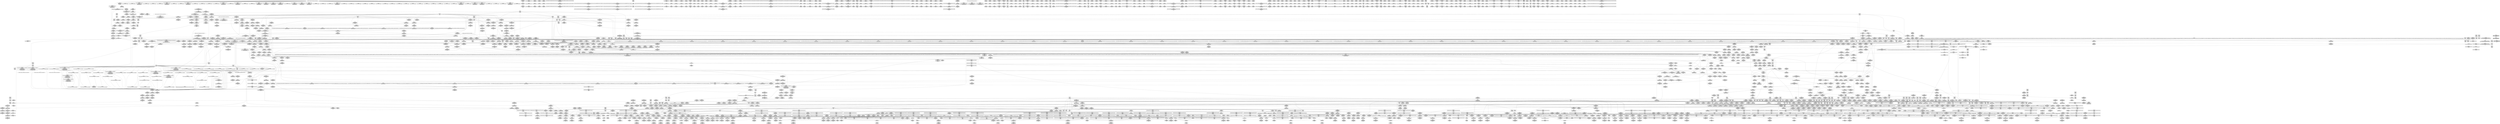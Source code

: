 digraph {
	CE0x6804450 [shape=record,shape=Mrecord,label="{CE0x6804450|24:_%struct.tomoyo_path_info*,_32:_i8,_33:_i8,_72:_i8,_:_SCMRE_62,63_}"]
	CE0x656f110 [shape=record,shape=Mrecord,label="{CE0x656f110|i64*_getelementptr_inbounds_(_5_x_i64_,_5_x_i64_*___llvm_gcov_ctr32134,_i64_0,_i64_0)|*Constant*}"]
	CE0x5919b00 [shape=record,shape=Mrecord,label="{CE0x5919b00|tomoyo_const_part_length:tmp35|security/tomoyo/util.c,643|*SummSink*}"]
	CE0x6696540 [shape=record,shape=Mrecord,label="{CE0x6696540|tomoyo_unix_entry:tobool19|security/tomoyo/network.c,560|*SummSource*}"]
	CE0x5974990 [shape=record,shape=Mrecord,label="{CE0x5974990|i64*_getelementptr_inbounds_(_4_x_i64_,_4_x_i64_*___llvm_gcov_ctr4137,_i64_0,_i64_0)|*Constant*}"]
	CE0x4a3f8c0 [shape=record,shape=Mrecord,label="{CE0x4a3f8c0|tomoyo_audit_unix_log:tmp4|security/tomoyo/network.c,405}"]
	CE0x4a1b320 [shape=record,shape=Mrecord,label="{CE0x4a1b320|128:_i8*,_1208:_%struct.file*,_:_CMRE_22,23_}"]
	CE0x576aef0 [shape=record,shape=Mrecord,label="{CE0x576aef0|0:_i8*,_array:_GCRE_tomoyo_socket_keyword_external_constant_4_x_i8*_:_elem_1::|security/tomoyo/network.c,368}"]
	CE0x667d210 [shape=record,shape=Mrecord,label="{CE0x667d210|tomoyo_unix_entry:sub|security/tomoyo/network.c,551|*SummSink*}"]
	CE0x5625120 [shape=record,shape=Mrecord,label="{CE0x5625120|tomoyo_const_part_length:cmp|security/tomoyo/util.c,626}"]
	CE0x7e86800 [shape=record,shape=Mrecord,label="{CE0x7e86800|tomoyo_check_unix_address:addr|Function::tomoyo_check_unix_address&Arg::addr::|*SummSource*}"]
	CE0x65c0ce0 [shape=record,shape=Mrecord,label="{CE0x65c0ce0|tomoyo_const_part_length:tobool|security/tomoyo/util.c,624|*SummSink*}"]
	CE0x68af0b0 [shape=record,shape=Mrecord,label="{CE0x68af0b0|i64*_getelementptr_inbounds_(_31_x_i64_,_31_x_i64_*___llvm_gcov_ctr43150,_i64_0,_i64_30)|*Constant*|*SummSink*}"]
	CE0x68e6950 [shape=record,shape=Mrecord,label="{CE0x68e6950|i64_17|*Constant*}"]
	CE0x65a1cc0 [shape=record,shape=Mrecord,label="{CE0x65a1cc0|i32_10|*Constant*}"]
	CE0x493c060 [shape=record,shape=Mrecord,label="{CE0x493c060|0:_i8,_array:_GCRE_tomoyo_index2category_constant_39_x_i8_c_00_00_00_00_00_00_00_00_00_00_00_00_00_00_00_00_00_00_00_00_00_00_00_01_01_01_01_01_01_01_01_01_01_01_01_01_01_01_02_,_align_16:_elem_24::|security/tomoyo/util.c,983}"]
	CE0x7ef4ba0 [shape=record,shape=Mrecord,label="{CE0x7ef4ba0|tomoyo_check_unix_address:unix0|security/tomoyo/network.c,594|*SummSink*}"]
	CE0x56abb20 [shape=record,shape=Mrecord,label="{CE0x56abb20|i64*_getelementptr_inbounds_(_31_x_i64_,_31_x_i64_*___llvm_gcov_ctr43150,_i64_0,_i64_27)|*Constant*|*SummSource*}"]
	CE0x562f7a0 [shape=record,shape=Mrecord,label="{CE0x562f7a0|tomoyo_unix_entry:tmp25|security/tomoyo/network.c,556}"]
	CE0x7ee7630 [shape=record,shape=Mrecord,label="{CE0x7ee7630|tomoyo_check_unix_address:cmp|security/tomoyo/network.c,596}"]
	CE0x7f18110 [shape=record,shape=Mrecord,label="{CE0x7f18110|tomoyo_get_mode:tmp9|security/tomoyo/util.c,981}"]
	CE0x6586100 [shape=record,shape=Mrecord,label="{CE0x6586100|__llvm_gcov_indirect_counter_increment114:pred|*SummSink*}"]
	CE0x56fdd20 [shape=record,shape=Mrecord,label="{CE0x56fdd20|tomoyo_const_part_length:tmp15|security/tomoyo/util.c,627|*SummSource*}"]
	CE0x64f3d20 [shape=record,shape=Mrecord,label="{CE0x64f3d20|i64_6|*Constant*|*SummSource*}"]
	CE0x4a392b0 [shape=record,shape=Mrecord,label="{CE0x4a392b0|tomoyo_audit_unix_log:tmp7|security/tomoyo/network.c,407|*SummSink*}"]
	CE0x4b097c0 [shape=record,shape=Mrecord,label="{CE0x4b097c0|GLOBAL:__srcu_read_unlock|*Constant*}"]
	CE0x58164f0 [shape=record,shape=Mrecord,label="{CE0x58164f0|tomoyo_get_mode:conv10|security/tomoyo/util.c,985|*SummSource*}"]
	CE0x4933cc0 [shape=record,shape=Mrecord,label="{CE0x4933cc0|_ret_i32_%call,_!dbg_!38910|security/tomoyo/network.c,366|*SummSource*}"]
	CE0x4aa7370 [shape=record,shape=Mrecord,label="{CE0x4aa7370|0:_i8,_array:_GCRE_tomoyo_index2category_constant_39_x_i8_c_00_00_00_00_00_00_00_00_00_00_00_00_00_00_00_00_00_00_00_00_00_00_00_01_01_01_01_01_01_01_01_01_01_01_01_01_01_01_02_,_align_16:_elem_20::|security/tomoyo/util.c,983}"]
	CE0x80bc1c0 [shape=record,shape=Mrecord,label="{CE0x80bc1c0|tomoyo_unix_entry:tmp11|security/tomoyo/network.c,548|*SummSink*}"]
	CE0x69b38d0 [shape=record,shape=Mrecord,label="{CE0x69b38d0|tomoyo_get_mode:tmp7|security/tomoyo/util.c,979|*SummSource*}"]
	CE0x7f69400 [shape=record,shape=Mrecord,label="{CE0x7f69400|__llvm_gcov_indirect_counter_increment114:exit}"]
	CE0x594b700 [shape=record,shape=Mrecord,label="{CE0x594b700|tomoyo_read_unlock19:idx|Function::tomoyo_read_unlock19&Arg::idx::}"]
	CE0x80bf080 [shape=record,shape=Mrecord,label="{CE0x80bf080|tomoyo_fill_path_info:call11|security/tomoyo/util.c,669|*SummSource*}"]
	CE0x4c0ac90 [shape=record,shape=Mrecord,label="{CE0x4c0ac90|tomoyo_get_mode:idxprom6|security/tomoyo/util.c,983|*SummSource*}"]
	CE0x55f0320 [shape=record,shape=Mrecord,label="{CE0x55f0320|tomoyo_get_mode:tmp}"]
	CE0x68df280 [shape=record,shape=Mrecord,label="{CE0x68df280|tomoyo_audit_unix_log:entry|*SummSource*}"]
	CE0x56df9e0 [shape=record,shape=Mrecord,label="{CE0x56df9e0|tomoyo_get_mode:tmp5|security/tomoyo/util.c,978|*SummSource*}"]
	CE0x6795310 [shape=record,shape=Mrecord,label="{CE0x6795310|tomoyo_const_part_length:tmp51|security/tomoyo/util.c,651}"]
	CE0x49bdcf0 [shape=record,shape=Mrecord,label="{CE0x49bdcf0|i64_22|*Constant*}"]
	CE0x64e0aa0 [shape=record,shape=Mrecord,label="{CE0x64e0aa0|tomoyo_fill_path_info:tmp6|security/tomoyo/util.c,667|*SummSink*}"]
	CE0x7e3e1b0 [shape=record,shape=Mrecord,label="{CE0x7e3e1b0|i64*_getelementptr_inbounds_(_2_x_i64_,_2_x_i64_*___llvm_gcov_ctr4335,_i64_0,_i64_1)|*Constant*|*SummSource*}"]
	CE0x688d560 [shape=record,shape=Mrecord,label="{CE0x688d560|tomoyo_get_mode:mode.1|*SummSink*}"]
	CE0x6a4a6d0 [shape=record,shape=Mrecord,label="{CE0x6a4a6d0|i64*_getelementptr_inbounds_(_22_x_i64_,_22_x_i64_*___llvm_gcov_ctr3840,_i64_0,_i64_21)|*Constant*|*SummSource*}"]
	CE0x64e1460 [shape=record,shape=Mrecord,label="{CE0x64e1460|tomoyo_unix_entry:do.body|*SummSource*}"]
	CE0x684ae10 [shape=record,shape=Mrecord,label="{CE0x684ae10|tomoyo_unix_entry:param25|security/tomoyo/network.c,567}"]
	CE0x4958fc0 [shape=record,shape=Mrecord,label="{CE0x4958fc0|tomoyo_read_unlock19:bb|*SummSource*}"]
	CE0x698f9a0 [shape=record,shape=Mrecord,label="{CE0x698f9a0|tomoyo_get_mode:arrayidx4|security/tomoyo/util.c,983|*SummSource*}"]
	CE0x4ac2520 [shape=record,shape=Mrecord,label="{CE0x4ac2520|tomoyo_const_part_length:tmp18|security/tomoyo/util.c,627|*SummSource*}"]
	CE0x5632b90 [shape=record,shape=Mrecord,label="{CE0x5632b90|tomoyo_get_mode:tmp12|security/tomoyo/util.c,982|*SummSink*}"]
	CE0x7fef6a0 [shape=record,shape=Mrecord,label="{CE0x7fef6a0|tomoyo_domain:cred|security/tomoyo/common.h,1205}"]
	CE0x7f72720 [shape=record,shape=Mrecord,label="{CE0x7f72720|tomoyo_fill_path_info:tobool|security/tomoyo/util.c,667|*SummSink*}"]
	CE0x7f28e00 [shape=record,shape=Mrecord,label="{CE0x7f28e00|_call_void_lock_acquire(%struct.lockdep_map*_%map,_i32_0,_i32_0,_i32_2,_i32_0,_%struct.lockdep_map*_null,_i64_ptrtoint_(i8*_blockaddress(_rcu_lock_acquire18,_%__here)_to_i64))_#9,_!dbg_!38907|include/linux/rcupdate.h,418|*SummSink*}"]
	CE0x57d04b0 [shape=record,shape=Mrecord,label="{CE0x57d04b0|_call_void___llvm_gcov_indirect_counter_increment114(i32*___llvm_gcov_global_state_pred45,_i64**_getelementptr_inbounds_(_3_x_i64*_,_3_x_i64*_*___llvm_gcda_edge_table44,_i64_0,_i64_0)),_!dbg_!38954|security/tomoyo/util.c,649|*SummSource*}"]
	"CONST[source:0(mediator),value:1(k-static)][purpose:{operation}][SrcIdx:5]"
	CE0x7e819e0 [shape=record,shape=Mrecord,label="{CE0x7e819e0|COLLAPSED:_GCMRE___llvm_gcov_ctr3747_internal_global_6_x_i64_zeroinitializer:_elem_0:default:}"]
	CE0x589aa20 [shape=record,shape=Mrecord,label="{CE0x589aa20|rcu_lock_acquire18:tmp|*SummSink*}"]
	CE0x4b67cf0 [shape=record,shape=Mrecord,label="{CE0x4b67cf0|tomoyo_const_part_length:inc|security/tomoyo/util.c,628|*SummSource*}"]
	CE0x5773e80 [shape=record,shape=Mrecord,label="{CE0x5773e80|tomoyo_unix_entry:tmp|*SummSink*}"]
	CE0x6a47fd0 [shape=record,shape=Mrecord,label="{CE0x6a47fd0|tomoyo_unix_entry:tmp50|security/tomoyo/network.c,576|*SummSink*}"]
	CE0x65ba3f0 [shape=record,shape=Mrecord,label="{CE0x65ba3f0|tomoyo_audit_net_log:call|security/tomoyo/network.c,366}"]
	CE0x4b09440 [shape=record,shape=Mrecord,label="{CE0x4b09440|0:_i8,_array:_GCRE_tomoyo_index2category_constant_39_x_i8_c_00_00_00_00_00_00_00_00_00_00_00_00_00_00_00_00_00_00_00_00_00_00_00_01_01_01_01_01_01_01_01_01_01_01_01_01_01_01_02_,_align_16:_elem_8::|security/tomoyo/util.c,983}"]
	CE0x7fe9820 [shape=record,shape=Mrecord,label="{CE0x7fe9820|tomoyo_fill_path_info:conv3|security/tomoyo/util.c,666|*SummSink*}"]
	CE0x57378c0 [shape=record,shape=Mrecord,label="{CE0x57378c0|tomoyo_const_part_length:lor.lhs.false|*SummSource*}"]
	CE0x657f970 [shape=record,shape=Mrecord,label="{CE0x657f970|_call_void_mcount()_#3|*SummSink*}"]
	CE0x492c260 [shape=record,shape=Mrecord,label="{CE0x492c260|tomoyo_const_part_length:if.end28|*SummSink*}"]
	CE0x7ee7340 [shape=record,shape=Mrecord,label="{CE0x7ee7340|tomoyo_check_unix_address:if.end}"]
	CE0x7f75db0 [shape=record,shape=Mrecord,label="{CE0x7f75db0|tomoyo_unix_entry:entry|*SummSink*}"]
	CE0x67ade80 [shape=record,shape=Mrecord,label="{CE0x67ade80|24:_%struct.tomoyo_path_info*,_32:_i8,_33:_i8,_72:_i8,_:_SCMRE_30,31_}"]
	CE0x48f2e20 [shape=record,shape=Mrecord,label="{CE0x48f2e20|128:_i8*,_1208:_%struct.file*,_:_CMRE_29,30_}"]
	CE0x4a94c60 [shape=record,shape=Mrecord,label="{CE0x4a94c60|tomoyo_const_part_length:tmp35|security/tomoyo/util.c,643}"]
	CE0x6826440 [shape=record,shape=Mrecord,label="{CE0x6826440|i8_6|*Constant*}"]
	CE0x7f7d680 [shape=record,shape=Mrecord,label="{CE0x7f7d680|_ret_i32_%conv6,_!dbg_!38926|security/tomoyo/util.c,1011|*SummSink*}"]
	CE0x499dff0 [shape=record,shape=Mrecord,label="{CE0x499dff0|tomoyo_audit_net_log:r|Function::tomoyo_audit_net_log&Arg::r::}"]
	CE0x4aa78d0 [shape=record,shape=Mrecord,label="{CE0x4aa78d0|0:_i8,_array:_GCRE_tomoyo_index2category_constant_39_x_i8_c_00_00_00_00_00_00_00_00_00_00_00_00_00_00_00_00_00_00_00_00_00_00_00_01_01_01_01_01_01_01_01_01_01_01_01_01_01_01_02_,_align_16:_elem_22::|security/tomoyo/util.c,983}"]
	CE0x4bfb200 [shape=record,shape=Mrecord,label="{CE0x4bfb200|GLOBAL:__srcu_read_lock|*Constant*|*SummSink*}"]
	CE0x80c9820 [shape=record,shape=Mrecord,label="{CE0x80c9820|_call_void_mcount()_#3}"]
	CE0x499f3f0 [shape=record,shape=Mrecord,label="{CE0x499f3f0|_call_void_mcount()_#3|*SummSource*}"]
	CE0x58a98b0 [shape=record,shape=Mrecord,label="{CE0x58a98b0|tomoyo_get_mode:index|Function::tomoyo_get_mode&Arg::index::|*SummSink*}"]
	CE0x667d470 [shape=record,shape=Mrecord,label="{CE0x667d470|tomoyo_unix_entry:conv7|security/tomoyo/network.c,551}"]
	CE0x497b090 [shape=record,shape=Mrecord,label="{CE0x497b090|__llvm_gcov_indirect_counter_increment114:predecessor|Function::__llvm_gcov_indirect_counter_increment114&Arg::predecessor::|*SummSource*}"]
	CE0x4a2d190 [shape=record,shape=Mrecord,label="{CE0x4a2d190|tomoyo_get_mode:if.then|*SummSink*}"]
	CE0x68989e0 [shape=record,shape=Mrecord,label="{CE0x68989e0|i64**_getelementptr_inbounds_(_3_x_i64*_,_3_x_i64*_*___llvm_gcda_edge_table44,_i64_0,_i64_2)|*Constant*|*SummSource*}"]
	CE0x7461700 [shape=record,shape=Mrecord,label="{CE0x7461700|tomoyo_read_unlock19:tmp3|*SummSink*}"]
	CE0x6869ba0 [shape=record,shape=Mrecord,label="{CE0x6869ba0|tomoyo_unix_entry:tmp39|security/tomoyo/network.c,570|*SummSink*}"]
	CE0x74607e0 [shape=record,shape=Mrecord,label="{CE0x74607e0|COLLAPSED:_GCMRE___llvm_gcov_ctr43150_internal_global_31_x_i64_zeroinitializer:_elem_0:default:}"]
	CE0x659c620 [shape=record,shape=Mrecord,label="{CE0x659c620|_ret_i32_%conv6,_!dbg_!38926|security/tomoyo/util.c,1011}"]
	CE0x66d6400 [shape=record,shape=Mrecord,label="{CE0x66d6400|tomoyo_unix_entry:tmp35|security/tomoyo/network.c,561|*SummSink*}"]
	CE0x68aedc0 [shape=record,shape=Mrecord,label="{CE0x68aedc0|i64*_getelementptr_inbounds_(_31_x_i64_,_31_x_i64_*___llvm_gcov_ctr43150,_i64_0,_i64_30)|*Constant*}"]
	CE0x56ba6c0 [shape=record,shape=Mrecord,label="{CE0x56ba6c0|i64*_getelementptr_inbounds_(_31_x_i64_,_31_x_i64_*___llvm_gcov_ctr43150,_i64_0,_i64_16)|*Constant*}"]
	CE0x7fef910 [shape=record,shape=Mrecord,label="{CE0x7fef910|tomoyo_domain:cred|security/tomoyo/common.h,1205|*SummSink*}"]
	CE0x56c1260 [shape=record,shape=Mrecord,label="{CE0x56c1260|i64_4|*Constant*}"]
	CE0x5921f30 [shape=record,shape=Mrecord,label="{CE0x5921f30|tomoyo_fill_path_info:tmp5|security/tomoyo/util.c,667|*SummSink*}"]
	CE0x4b3df90 [shape=record,shape=Mrecord,label="{CE0x4b3df90|tomoyo_check_unix_address:tmp3|security/tomoyo/network.c,596|*SummSink*}"]
	CE0x58814a0 [shape=record,shape=Mrecord,label="{CE0x58814a0|tomoyo_read_lock16:tmp1}"]
	CE0x8167480 [shape=record,shape=Mrecord,label="{CE0x8167480|i64_20|*Constant*|*SummSource*}"]
	CE0x694cab0 [shape=record,shape=Mrecord,label="{CE0x694cab0|tomoyo_unix_entry:tmp42|security/tomoyo/network.c,572|*SummSink*}"]
	CE0x564ce60 [shape=record,shape=Mrecord,label="{CE0x564ce60|tomoyo_read_lock16:call|security/tomoyo/common.h,1097}"]
	CE0x5835780 [shape=record,shape=Mrecord,label="{CE0x5835780|_call_void_mcount()_#3}"]
	CE0x8000a80 [shape=record,shape=Mrecord,label="{CE0x8000a80|tomoyo_fill_path_info:tmp10|*SummSink*}"]
	CE0x6523650 [shape=record,shape=Mrecord,label="{CE0x6523650|tomoyo_init_request_info:domain.addr.0|*SummSink*}"]
	CE0x7f75b00 [shape=record,shape=Mrecord,label="{CE0x7f75b00|get_current:tmp1}"]
	CE0x5a436c0 [shape=record,shape=Mrecord,label="{CE0x5a436c0|get_current:tmp2|*SummSink*}"]
	CE0x6510b50 [shape=record,shape=Mrecord,label="{CE0x6510b50|tomoyo_init_request_info:if.then|*SummSink*}"]
	CE0x7ea41f0 [shape=record,shape=Mrecord,label="{CE0x7ea41f0|i64*_getelementptr_inbounds_(_31_x_i64_,_31_x_i64_*___llvm_gcov_ctr43150,_i64_0,_i64_3)|*Constant*|*SummSource*}"]
	CE0x499fb00 [shape=record,shape=Mrecord,label="{CE0x499fb00|tomoyo_read_unlock19:tmp1|*SummSource*}"]
	CE0x574d5e0 [shape=record,shape=Mrecord,label="{CE0x574d5e0|tomoyo_init_request_info:entry}"]
	CE0x57f1c90 [shape=record,shape=Mrecord,label="{CE0x57f1c90|tomoyo_get_mode:tmp21|security/tomoyo/util.c,985}"]
	CE0x6a4a970 [shape=record,shape=Mrecord,label="{CE0x6a4a970|_call_void_tomoyo_read_unlock19(i32_%call)_#9,_!dbg_!38974|security/tomoyo/network.c,577}"]
	CE0x6980a90 [shape=record,shape=Mrecord,label="{CE0x6980a90|i64*_getelementptr_inbounds_(_4_x_i64_,_4_x_i64_*___llvm_gcov_ctr4137,_i64_0,_i64_1)|*Constant*}"]
	CE0x5713ec0 [shape=record,shape=Mrecord,label="{CE0x5713ec0|tomoyo_domain:tobool1|security/tomoyo/common.h,1205|*SummSink*}"]
	CE0x7fe0c50 [shape=record,shape=Mrecord,label="{CE0x7fe0c50|tomoyo_read_unlock19:tmp}"]
	CE0x57e2c70 [shape=record,shape=Mrecord,label="{CE0x57e2c70|tomoyo_get_mode:tmp17|security/tomoyo/util.c,983|*SummSink*}"]
	CE0x6869a10 [shape=record,shape=Mrecord,label="{CE0x6869a10|tomoyo_unix_entry:param28|security/tomoyo/network.c,568|*SummSource*}"]
	CE0x80e09d0 [shape=record,shape=Mrecord,label="{CE0x80e09d0|tomoyo_check_unix_address:call|security/tomoyo/network.c,600|*SummSink*}"]
	CE0x80c99a0 [shape=record,shape=Mrecord,label="{CE0x80c99a0|tomoyo_unix_entry:r|security/tomoyo/network.c, 544|*SummSink*}"]
	CE0x6630540 [shape=record,shape=Mrecord,label="{CE0x6630540|i32_4|*Constant*|*SummSink*}"]
	CE0x7edb110 [shape=record,shape=Mrecord,label="{CE0x7edb110|i64*_getelementptr_inbounds_(_11_x_i64_,_11_x_i64_*___llvm_gcov_ctr54147,_i64_0,_i64_10)|*Constant*|*SummSource*}"]
	CE0x6663b00 [shape=record,shape=Mrecord,label="{CE0x6663b00|tomoyo_unix_entry:len.0|*SummSource*}"]
	CE0x4aa17d0 [shape=record,shape=Mrecord,label="{CE0x4aa17d0|tomoyo_audit_unix_log:tmp6|security/tomoyo/network.c,407|*SummSource*}"]
	CE0x6664090 [shape=record,shape=Mrecord,label="{CE0x6664090|i64*_getelementptr_inbounds_(_22_x_i64_,_22_x_i64_*___llvm_gcov_ctr3840,_i64_0,_i64_11)|*Constant*|*SummSource*}"]
	CE0x6a5d150 [shape=record,shape=Mrecord,label="{CE0x6a5d150|tomoyo_unix_entry:tmp52|security/tomoyo/network.c,577|*SummSink*}"]
	CE0x7e68bc0 [shape=record,shape=Mrecord,label="{CE0x7e68bc0|tomoyo_check_unix_address:return}"]
	CE0x698f340 [shape=record,shape=Mrecord,label="{CE0x698f340|VOIDTB_TE:_CE_2096,2272_|*MultipleSource*|security/tomoyo/util.c,1010|Function::tomoyo_get_mode&Arg::ns::}"]
	CE0x69c0af0 [shape=record,shape=Mrecord,label="{CE0x69c0af0|tomoyo_domain:tmp14|security/tomoyo/common.h,1205|*SummSource*}"]
	CE0x499dda0 [shape=record,shape=Mrecord,label="{CE0x499dda0|tomoyo_audit_net_log:entry|*SummSource*}"]
	CE0x4ad3cd0 [shape=record,shape=Mrecord,label="{CE0x4ad3cd0|128:_i8*,_1208:_%struct.file*,_:_CMRE_72,80_|*MultipleSource*|security/tomoyo/common.h,1205|security/tomoyo/common.h,1205}"]
	CE0x562f120 [shape=record,shape=Mrecord,label="{CE0x562f120|tomoyo_unix_entry:tmp23|security/tomoyo/network.c,556}"]
	CE0x684b6e0 [shape=record,shape=Mrecord,label="{CE0x684b6e0|tomoyo_unix_entry:param|security/tomoyo/network.c,566}"]
	CE0x6663f20 [shape=record,shape=Mrecord,label="{CE0x6663f20|tomoyo_unix_entry:tmp29|*SummSource*}"]
	CE0x7ef1e00 [shape=record,shape=Mrecord,label="{CE0x7ef1e00|tomoyo_check_unix_address:sun_path|security/tomoyo/network.c,598}"]
	CE0x5725540 [shape=record,shape=Mrecord,label="{CE0x5725540|tomoyo_get_mode:conv15|security/tomoyo/util.c,987}"]
	CE0x688f3b0 [shape=record,shape=Mrecord,label="{CE0x688f3b0|_call_void_bitcast_(void_(%struct.tomoyo_request_info*,_i1_(%struct.tomoyo_request_info*,_%struct.tomoyo_acl_info*)*)*_tomoyo_check_acl_to_void_(%struct.tomoyo_request_info.524*,_i1_(%struct.tomoyo_request_info.524*,_%struct.tomoyo_acl_info*)*)*)(%struct.tomoyo_request_info.524*_%r,_i1_(%struct.tomoyo_request_info.524*,_%struct.tomoyo_acl_info*)*_tomoyo_check_unix_acl)_#9,_!dbg_!38963|security/tomoyo/network.c,570|*SummSource*}"]
	CE0x48f31e0 [shape=record,shape=Mrecord,label="{CE0x48f31e0|128:_i8*,_1208:_%struct.file*,_:_CMRE_32,33_}"]
	CE0x7e62ec0 [shape=record,shape=Mrecord,label="{CE0x7e62ec0|0:_i8,_array:_GCR_tomoyo_unix2mac_internal_constant_6_x_4_x_i8_4_x_i8_zeroinitializer,_4_x_i8_c_1E_1F_00_,_4_x_i8_c_!_00_00_22_,_4_x_i8_zeroinitializer,_4_x_i8_zeroinitializer,_4_x_i8_c_#$%_00_,_align_16:_elem_4::|security/tomoyo/network.c,546}"]
	CE0x5a199c0 [shape=record,shape=Mrecord,label="{CE0x5a199c0|rcu_lock_release21:bb}"]
	CE0x5817000 [shape=record,shape=Mrecord,label="{CE0x5817000|i64_8|*Constant*}"]
	CE0x7f6f570 [shape=record,shape=Mrecord,label="{CE0x7f6f570|tomoyo_check_unix_address:addr_len3|security/tomoyo/network.c,599|*SummSource*}"]
	CE0x7e6ab40 [shape=record,shape=Mrecord,label="{CE0x7e6ab40|tomoyo_get_mode:bb}"]
	CE0x811b3c0 [shape=record,shape=Mrecord,label="{CE0x811b3c0|i64*_getelementptr_inbounds_(_6_x_i64_,_6_x_i64_*___llvm_gcov_ctr3747,_i64_0,_i64_5)|*Constant*|*SummSource*}"]
	CE0x68df490 [shape=record,shape=Mrecord,label="{CE0x68df490|_ret_i32_%call,_!dbg_!38914|security/tomoyo/network.c,405}"]
	CE0x64e1270 [shape=record,shape=Mrecord,label="{CE0x64e1270|tomoyo_audit_unix_log:unix_network|security/tomoyo/network.c,405|*SummSource*}"]
	CE0x7f1cf90 [shape=record,shape=Mrecord,label="{CE0x7f1cf90|tomoyo_get_mode:tmp25|security/tomoyo/util.c,987|*SummSource*}"]
	CE0x7e82ce0 [shape=record,shape=Mrecord,label="{CE0x7e82ce0|tomoyo_check_unix_address:if.end|*SummSink*}"]
	CE0x5632f50 [shape=record,shape=Mrecord,label="{CE0x5632f50|tomoyo_get_mode:tmp13|security/tomoyo/util.c,982|*SummSink*}"]
	CE0x497ad60 [shape=record,shape=Mrecord,label="{CE0x497ad60|__llvm_gcov_indirect_counter_increment114:entry|*SummSource*}"]
	CE0x6858700 [shape=record,shape=Mrecord,label="{CE0x6858700|tomoyo_unix_entry:operation24|security/tomoyo/network.c,567}"]
	CE0x8114720 [shape=record,shape=Mrecord,label="{CE0x8114720|tomoyo_audit_net_log:address|Function::tomoyo_audit_net_log&Arg::address::}"]
	CE0x656f370 [shape=record,shape=Mrecord,label="{CE0x656f370|tomoyo_fill_path_info:tmp7|security/tomoyo/util.c,667}"]
	CE0x5731050 [shape=record,shape=Mrecord,label="{CE0x5731050|i32_2|*Constant*}"]
	CE0x68195d0 [shape=record,shape=Mrecord,label="{CE0x68195d0|i32_5|*Constant*|*SummSink*}"]
	CE0x7e835f0 [shape=record,shape=Mrecord,label="{CE0x7e835f0|tomoyo_check_unix_address:cmp|security/tomoyo/network.c,596|*SummSink*}"]
	CE0x6560f90 [shape=record,shape=Mrecord,label="{CE0x6560f90|tomoyo_fill_path_info:const_len6|security/tomoyo/util.c,668|*SummSink*}"]
	CE0x4aa4200 [shape=record,shape=Mrecord,label="{CE0x4aa4200|128:_i8*,_1208:_%struct.file*,_:_CMRE_3,4_}"]
	CE0x5922230 [shape=record,shape=Mrecord,label="{CE0x5922230|tomoyo_init_request_info:tmp2|security/tomoyo/util.c,1003|*SummSink*}"]
	CE0x693ce10 [shape=record,shape=Mrecord,label="{CE0x693ce10|tomoyo_audit_net_log:bb|*SummSource*}"]
	CE0x5753350 [shape=record,shape=Mrecord,label="{CE0x5753350|tomoyo_const_part_length:tmp14|security/tomoyo/util.c,626}"]
	CE0x64debb0 [shape=record,shape=Mrecord,label="{CE0x64debb0|tomoyo_const_part_length:tmp42|security/tomoyo/util.c,644}"]
	CE0x6a377c0 [shape=record,shape=Mrecord,label="{CE0x6a377c0|COLLAPSED:_GCMRE___llvm_gcov_ctr4731_internal_global_4_x_i64_zeroinitializer:_elem_0:default:}"]
	CE0x65bbf60 [shape=record,shape=Mrecord,label="{CE0x65bbf60|tomoyo_init_request_info:tmp11|security/tomoyo/util.c,1007}"]
	CE0x7f28f10 [shape=record,shape=Mrecord,label="{CE0x7f28f10|i32_0|*Constant*}"]
	CE0x4912110 [shape=record,shape=Mrecord,label="{CE0x4912110|0:_i8,_array:_GCR_tomoyo_unix2mac_internal_constant_6_x_4_x_i8_4_x_i8_zeroinitializer,_4_x_i8_c_1E_1F_00_,_4_x_i8_c_!_00_00_22_,_4_x_i8_zeroinitializer,_4_x_i8_zeroinitializer,_4_x_i8_c_#$%_00_,_align_16:_elem_1::|security/tomoyo/network.c,546}"]
	CE0x7ff9e30 [shape=record,shape=Mrecord,label="{CE0x7ff9e30|tomoyo_fill_path_info:tobool|security/tomoyo/util.c,667}"]
	CE0x55db810 [shape=record,shape=Mrecord,label="{CE0x55db810|tomoyo_domain:tmp10|security/tomoyo/common.h,1205|*SummSink*}"]
	CE0x656f450 [shape=record,shape=Mrecord,label="{CE0x656f450|tomoyo_fill_path_info:tmp7|security/tomoyo/util.c,667|*SummSink*}"]
	CE0x5771660 [shape=record,shape=Mrecord,label="{CE0x5771660|tomoyo_const_part_length:tmp7|security/tomoyo/util.c,625|*SummSink*}"]
	CE0x7eebba0 [shape=record,shape=Mrecord,label="{CE0x7eebba0|tomoyo_check_unix_address:return|*SummSource*}"]
	CE0x7eaa2e0 [shape=record,shape=Mrecord,label="{CE0x7eaa2e0|i64*_getelementptr_inbounds_(_2_x_i64_,_2_x_i64_*___llvm_gcov_ctr3939,_i64_0,_i64_0)|*Constant*|*SummSink*}"]
	CE0x69c0760 [shape=record,shape=Mrecord,label="{CE0x69c0760|_call_void_mcount()_#3}"]
	CE0x4c697e0 [shape=record,shape=Mrecord,label="{CE0x4c697e0|tomoyo_init_request_info:tmp1|*SummSink*}"]
	CE0x8094a20 [shape=record,shape=Mrecord,label="{CE0x8094a20|i64*_getelementptr_inbounds_(_6_x_i64_,_6_x_i64_*___llvm_gcov_ctr3747,_i64_0,_i64_3)|*Constant*|*SummSource*}"]
	CE0x4a20670 [shape=record,shape=Mrecord,label="{CE0x4a20670|tomoyo_audit_unix_log:param3|security/tomoyo/network.c,407|*SummSink*}"]
	CE0x8134950 [shape=record,shape=Mrecord,label="{CE0x8134950|tomoyo_get_mode:idxprom|security/tomoyo/util.c,981|*SummSink*}"]
	CE0x5936770 [shape=record,shape=Mrecord,label="{CE0x5936770|srcu_read_unlock20:dep_map|include/linux/srcu.h,236|*SummSource*}"]
	CE0x55effa0 [shape=record,shape=Mrecord,label="{CE0x55effa0|i64_6|*Constant*}"]
	CE0x672c730 [shape=record,shape=Mrecord,label="{CE0x672c730|_call_void_tomoyo_fill_path_info(%struct.tomoyo_path_info*_%addr21)_#9,_!dbg_!38945|security/tomoyo/network.c,564|*SummSink*}"]
	CE0x7f52a10 [shape=record,shape=Mrecord,label="{CE0x7f52a10|tomoyo_const_part_length:while.end}"]
	CE0x57d1260 [shape=record,shape=Mrecord,label="{CE0x57d1260|tomoyo_const_part_length:tmp48|security/tomoyo/util.c,649}"]
	CE0x4946e20 [shape=record,shape=Mrecord,label="{CE0x4946e20|tomoyo_const_part_length:cmp25|security/tomoyo/util.c,644|*SummSink*}"]
	CE0x6804790 [shape=record,shape=Mrecord,label="{CE0x6804790|24:_%struct.tomoyo_path_info*,_32:_i8,_33:_i8,_72:_i8,_:_SCMRE_64,72_|*MultipleSource*|security/tomoyo/network.c, 544|security/tomoyo/network.c,544|Function::tomoyo_init_request_info&Arg::r::|security/tomoyo/network.c,565}"]
	"CONST[source:2(external),value:2(dynamic)][purpose:{subject}][SrcIdx:7]"
	CE0x80bc7f0 [shape=record,shape=Mrecord,label="{CE0x80bc7f0|tomoyo_unix_entry:tmp13|security/tomoyo/network.c,548}"]
	CE0x80bc6a0 [shape=record,shape=Mrecord,label="{CE0x80bc6a0|tomoyo_unix_entry:tmp12|security/tomoyo/network.c,548|*SummSink*}"]
	CE0x4c487d0 [shape=record,shape=Mrecord,label="{CE0x4c487d0|tomoyo_unix_entry:tmp26|security/tomoyo/network.c,556}"]
	CE0x66fea80 [shape=record,shape=Mrecord,label="{CE0x66fea80|tomoyo_unix_entry:tmp36|security/tomoyo/network.c,561|*SummSource*}"]
	CE0x4911b90 [shape=record,shape=Mrecord,label="{CE0x4911b90|GLOBAL:tomoyo_unix2mac|Global_var:tomoyo_unix2mac|*SummSource*}"]
	CE0x68ae7e0 [shape=record,shape=Mrecord,label="{CE0x68ae7e0|tomoyo_const_part_length:retval.0|*SummSink*}"]
	CE0x6966100 [shape=record,shape=Mrecord,label="{CE0x6966100|_call_void_kfree(i8*_%call18)_#9,_!dbg_!38969|security/tomoyo/network.c,573|*SummSink*}"]
	CE0x6498b70 [shape=record,shape=Mrecord,label="{CE0x6498b70|tomoyo_unix_entry:bb|*SummSink*}"]
	CE0x699f070 [shape=record,shape=Mrecord,label="{CE0x699f070|tomoyo_get_mode:tmp9|security/tomoyo/util.c,981|*SummSink*}"]
	CE0x6a4fb30 [shape=record,shape=Mrecord,label="{CE0x6a4fb30|rcu_lock_release21:tmp6}"]
	CE0x55ac650 [shape=record,shape=Mrecord,label="{CE0x55ac650|tomoyo_const_part_length:tmp17|security/tomoyo/util.c,627|*SummSource*}"]
	CE0x653d300 [shape=record,shape=Mrecord,label="{CE0x653d300|tomoyo_fill_path_info:tmp11|security/tomoyo/util.c,667|*SummSource*}"]
	CE0x57e2ed0 [shape=record,shape=Mrecord,label="{CE0x57e2ed0|tomoyo_get_mode:mode.0|*SummSource*}"]
	CE0x6a13b60 [shape=record,shape=Mrecord,label="{CE0x6a13b60|tomoyo_unix_entry:error.0|*SummSource*}"]
	CE0x571f980 [shape=record,shape=Mrecord,label="{CE0x571f980|tomoyo_audit_net_log:tmp1|*SummSink*}"]
	CE0x644d7b0 [shape=record,shape=Mrecord,label="{CE0x644d7b0|tomoyo_fill_path_info:call2|security/tomoyo/util.c,666|*SummSink*}"]
	CE0x66d3290 [shape=record,shape=Mrecord,label="{CE0x66d3290|tomoyo_unix_entry:tmp3|*LoadInst*|security/tomoyo/network.c,546|*SummSource*}"]
	CE0x65f8a20 [shape=record,shape=Mrecord,label="{CE0x65f8a20|tomoyo_const_part_length:tmp25|security/tomoyo/util.c,641|*SummSource*}"]
	CE0x6955e50 [shape=record,shape=Mrecord,label="{CE0x6955e50|i64_16|*Constant*|*SummSink*}"]
	CE0x7f76020 [shape=record,shape=Mrecord,label="{CE0x7f76020|tomoyo_unix_entry:address|Function::tomoyo_unix_entry&Arg::address::}"]
	CE0x7f1f210 [shape=record,shape=Mrecord,label="{CE0x7f1f210|GLOBAL:get_current|*Constant*|*SummSink*}"]
	CE0x4a2c540 [shape=record,shape=Mrecord,label="{CE0x4a2c540|tomoyo_domain:tmp23|security/tomoyo/common.h,1205|*SummSource*}"]
	CE0x64db1a0 [shape=record,shape=Mrecord,label="{CE0x64db1a0|tomoyo_get_mode:tmp28|security/tomoyo/util.c,988|*SummSource*}"]
	CE0x6561450 [shape=record,shape=Mrecord,label="{CE0x6561450|tomoyo_fill_path_info:tmp13|*LoadInst*|security/tomoyo/util.c,668|*SummSource*}"]
	CE0x7f76400 [shape=record,shape=Mrecord,label="{CE0x7f76400|_ret_i32_%error.1,_!dbg_!38975|security/tomoyo/network.c,579|*SummSink*}"]
	CE0x693ced0 [shape=record,shape=Mrecord,label="{CE0x693ced0|tomoyo_audit_net_log:bb|*SummSink*}"]
	CE0x6827dc0 [shape=record,shape=Mrecord,label="{CE0x6827dc0|tomoyo_unix_entry:protocol22|security/tomoyo/network.c,566}"]
	CE0x7ffa620 [shape=record,shape=Mrecord,label="{CE0x7ffa620|tomoyo_fill_path_info:sub|security/tomoyo/util.c,667|*SummSink*}"]
	CE0x809ea50 [shape=record,shape=Mrecord,label="{CE0x809ea50|tomoyo_fill_path_info:cmp8|security/tomoyo/util.c,668|*SummSink*}"]
	CE0x7f1d3a0 [shape=record,shape=Mrecord,label="{CE0x7f1d3a0|tomoyo_get_mode:tmp26|security/tomoyo/util.c,987}"]
	CE0x4ac21e0 [shape=record,shape=Mrecord,label="{CE0x4ac21e0|i64*_getelementptr_inbounds_(_2_x_i64_,_2_x_i64_*___llvm_gcov_ctr4632,_i64_0,_i64_1)|*Constant*|*SummSource*}"]
	CE0x48f3aa0 [shape=record,shape=Mrecord,label="{CE0x48f3aa0|128:_i8*,_1208:_%struct.file*,_:_CMRE_39,40_}"]
	CE0x497b100 [shape=record,shape=Mrecord,label="{CE0x497b100|__llvm_gcov_indirect_counter_increment114:predecessor|Function::__llvm_gcov_indirect_counter_increment114&Arg::predecessor::|*SummSink*}"]
	CE0x56197e0 [shape=record,shape=Mrecord,label="{CE0x56197e0|_call_void_mcount()_#3}"]
	CE0x57a9ac0 [shape=record,shape=Mrecord,label="{CE0x57a9ac0|tomoyo_const_part_length:while.body}"]
	CE0x66a39e0 [shape=record,shape=Mrecord,label="{CE0x66a39e0|tomoyo_unix_entry:tmp31|security/tomoyo/network.c,560|*SummSink*}"]
	CE0x493c310 [shape=record,shape=Mrecord,label="{CE0x493c310|0:_i8,_array:_GCRE_tomoyo_index2category_constant_39_x_i8_c_00_00_00_00_00_00_00_00_00_00_00_00_00_00_00_00_00_00_00_00_00_00_00_01_01_01_01_01_01_01_01_01_01_01_01_01_01_01_02_,_align_16:_elem_25::|security/tomoyo/util.c,983}"]
	CE0x657f6f0 [shape=record,shape=Mrecord,label="{CE0x657f6f0|_call_void_mcount()_#3}"]
	CE0x65a9720 [shape=record,shape=Mrecord,label="{CE0x65a9720|i64*_getelementptr_inbounds_(_4_x_i64_,_4_x_i64_*___llvm_gcov_ctr4137,_i64_0,_i64_2)|*Constant*}"]
	CE0x65c3100 [shape=record,shape=Mrecord,label="{CE0x65c3100|i64*_getelementptr_inbounds_(_5_x_i64_,_5_x_i64_*___llvm_gcov_ctr32134,_i64_0,_i64_4)|*Constant*|*SummSink*}"]
	CE0x7474590 [shape=record,shape=Mrecord,label="{CE0x7474590|__llvm_gcov_indirect_counter_increment114:tmp3|*SummSource*}"]
	CE0x6814760 [shape=record,shape=Mrecord,label="{CE0x6814760|tomoyo_const_part_length:cmp21|security/tomoyo/util.c,644|*SummSink*}"]
	CE0x499d890 [shape=record,shape=Mrecord,label="{CE0x499d890|GLOBAL:tomoyo_audit_net_log|*Constant*}"]
	CE0x574d280 [shape=record,shape=Mrecord,label="{CE0x574d280|i32_(%struct.tomoyo_request_info.524*,_%struct.tomoyo_domain_info*,_i8)*_bitcast_(i32_(%struct.tomoyo_request_info*,_%struct.tomoyo_domain_info*,_i8)*_tomoyo_init_request_info_to_i32_(%struct.tomoyo_request_info.524*,_%struct.tomoyo_domain_info*,_i8)*)|*Constant*|*SummSource*}"]
	CE0x559b170 [shape=record,shape=Mrecord,label="{CE0x559b170|tomoyo_get_mode:tmp|*SummSink*}"]
	CE0x8167080 [shape=record,shape=Mrecord,label="{CE0x8167080|tomoyo_const_part_length:cmp15|security/tomoyo/util.c,641}"]
	CE0x809e570 [shape=record,shape=Mrecord,label="{CE0x809e570|tomoyo_fill_path_info:conv7|security/tomoyo/util.c,668|*SummSource*}"]
	CE0x69e88e0 [shape=record,shape=Mrecord,label="{CE0x69e88e0|tomoyo_unix_entry:if.end35}"]
	CE0x58564c0 [shape=record,shape=Mrecord,label="{CE0x58564c0|_call_void_mcount()_#3}"]
	CE0x64a8b70 [shape=record,shape=Mrecord,label="{CE0x64a8b70|tomoyo_const_part_length:tmp21|security/tomoyo/util.c,631|*SummSink*}"]
	CE0x6a48300 [shape=record,shape=Mrecord,label="{CE0x6a48300|tomoyo_unix_entry:error.1|*SummSource*}"]
	CE0x7f26da0 [shape=record,shape=Mrecord,label="{CE0x7f26da0|tomoyo_check_unix_address:arraydecay|security/tomoyo/network.c,598|*SummSink*}"]
	CE0x656ef20 [shape=record,shape=Mrecord,label="{CE0x656ef20|tomoyo_init_request_info:if.end|*SummSink*}"]
	CE0x49e0560 [shape=record,shape=Mrecord,label="{CE0x49e0560|tomoyo_const_part_length:tmp23|security/tomoyo/util.c,634|*SummSource*}"]
	CE0x811dad0 [shape=record,shape=Mrecord,label="{CE0x811dad0|i32_0|*Constant*}"]
	CE0x63a40e0 [shape=record,shape=Mrecord,label="{CE0x63a40e0|%struct.tomoyo_domain_info*_null|*Constant*|*SummSource*}"]
	CE0x4afddc0 [shape=record,shape=Mrecord,label="{CE0x4afddc0|tomoyo_const_part_length:sw.bb9|*SummSource*}"]
	CE0x645cfa0 [shape=record,shape=Mrecord,label="{CE0x645cfa0|rcu_lock_acquire18:bb|*SummSource*}"]
	CE0x6510e60 [shape=record,shape=Mrecord,label="{CE0x6510e60|tomoyo_init_request_info:tmp}"]
	CE0x58cd0c0 [shape=record,shape=Mrecord,label="{CE0x58cd0c0|i64*_getelementptr_inbounds_(_2_x_i64_,_2_x_i64_*___llvm_gcov_ctr53148,_i64_0,_i64_0)|*Constant*}"]
	CE0x65bc010 [shape=record,shape=Mrecord,label="{CE0x65bc010|tomoyo_init_request_info:tmp11|security/tomoyo/util.c,1007|*SummSource*}"]
	CE0x65f8080 [shape=record,shape=Mrecord,label="{CE0x65f8080|tomoyo_const_part_length:tmp5|security/tomoyo/util.c,624|*SummSink*}"]
	CE0x4a7baf0 [shape=record,shape=Mrecord,label="{CE0x4a7baf0|tomoyo_const_part_length:sw.epilog|*SummSource*}"]
	CE0x565e910 [shape=record,shape=Mrecord,label="{CE0x565e910|tomoyo_init_request_info:bb|*SummSource*}"]
	CE0x65236c0 [shape=record,shape=Mrecord,label="{CE0x65236c0|tomoyo_init_request_info:domain.addr.0|*SummSource*}"]
	CE0x4bfe820 [shape=record,shape=Mrecord,label="{CE0x4bfe820|_ret_void,_!dbg_!38908|include/linux/rcupdate.h,419|*SummSink*}"]
	CE0x6802a60 [shape=record,shape=Mrecord,label="{CE0x6802a60|24:_%struct.tomoyo_path_info*,_32:_i8,_33:_i8,_72:_i8,_:_SCMRE_55,56_}"]
	CE0x69ca790 [shape=record,shape=Mrecord,label="{CE0x69ca790|tomoyo_const_part_length:add|security/tomoyo/util.c,634}"]
	CE0x5651120 [shape=record,shape=Mrecord,label="{CE0x5651120|tomoyo_fill_path_info:call|security/tomoyo/util.c,664|*SummSource*}"]
	CE0x7e871d0 [shape=record,shape=Mrecord,label="{CE0x7e871d0|0:_i8,_1:_i8,_32:_i8*,_40:_i32,_:_CMR_24,25_|*MultipleSource*|Function::tomoyo_check_unix_address&Arg::address::|security/tomoyo/network.c,594}"]
	CE0x7ed6710 [shape=record,shape=Mrecord,label="{CE0x7ed6710|_call_void_mcount()_#3|*SummSource*}"]
	CE0x65ba460 [shape=record,shape=Mrecord,label="{CE0x65ba460|tomoyo_audit_net_log:call|security/tomoyo/network.c,366|*SummSource*}"]
	CE0x5974880 [shape=record,shape=Mrecord,label="{CE0x5974880|_call_void___llvm_gcov_indirect_counter_increment114(i32*___llvm_gcov_global_state_pred45,_i64**_getelementptr_inbounds_(_3_x_i64*_,_3_x_i64*_*___llvm_gcda_edge_table44,_i64_0,_i64_1)),_!dbg_!38927|security/tomoyo/util.c,634|*SummSource*}"]
	CE0x7e86910 [shape=record,shape=Mrecord,label="{CE0x7e86910|tomoyo_check_unix_address:addr|Function::tomoyo_check_unix_address&Arg::addr::|*SummSink*}"]
	CE0x64cb6d0 [shape=record,shape=Mrecord,label="{CE0x64cb6d0|i64*_getelementptr_inbounds_(_2_x_i64_,_2_x_i64_*___llvm_gcov_ctr4335,_i64_0,_i64_0)|*Constant*|*SummSource*}"]
	CE0x67d9f10 [shape=record,shape=Mrecord,label="{CE0x67d9f10|24:_%struct.tomoyo_path_info*,_32:_i8,_33:_i8,_72:_i8,_:_SCMRE_46,47_}"]
	CE0x4bfe410 [shape=record,shape=Mrecord,label="{CE0x4bfe410|rcu_lock_acquire18:map|Function::rcu_lock_acquire18&Arg::map::|*SummSink*}"]
	CE0x657fe50 [shape=record,shape=Mrecord,label="{CE0x657fe50|tomoyo_const_part_length:conv8|security/tomoyo/util.c,632|*SummSink*}"]
	CE0x4aa11e0 [shape=record,shape=Mrecord,label="{CE0x4aa11e0|tomoyo_audit_unix_log:address|security/tomoyo/network.c,407}"]
	CE0x66a36f0 [shape=record,shape=Mrecord,label="{CE0x66a36f0|i64_12|*Constant*|*SummSink*}"]
	CE0x80c9f50 [shape=record,shape=Mrecord,label="{CE0x80c9f50|tomoyo_check_unix_address:tmp12|security/tomoyo/network.c,601|*SummSink*}"]
	CE0x6955980 [shape=record,shape=Mrecord,label="{CE0x6955980|i64_17|*Constant*|*SummSource*}"]
	CE0x57ec470 [shape=record,shape=Mrecord,label="{CE0x57ec470|tomoyo_get_mode:return|*SummSink*}"]
	CE0x67d13e0 [shape=record,shape=Mrecord,label="{CE0x67d13e0|24:_%struct.tomoyo_path_info*,_32:_i8,_33:_i8,_72:_i8,_:_SCMRE_41,42_}"]
	CE0x7e8d560 [shape=record,shape=Mrecord,label="{CE0x7e8d560|i32_0|*Constant*|*SummSink*}"]
	CE0x55db260 [shape=record,shape=Mrecord,label="{CE0x55db260|tomoyo_const_part_length:incdec.ptr7|security/tomoyo/util.c,631|*SummSink*}"]
	CE0x56a8ed0 [shape=record,shape=Mrecord,label="{CE0x56a8ed0|tomoyo_get_mode:tmp28|security/tomoyo/util.c,988}"]
	CE0x4946840 [shape=record,shape=Mrecord,label="{CE0x4946840|tomoyo_const_part_length:conv24|security/tomoyo/util.c,644|*SummSink*}"]
	CE0x4ac20c0 [shape=record,shape=Mrecord,label="{CE0x4ac20c0|srcu_read_unlock20:tmp1|*SummSink*}"]
	CE0x4afd4a0 [shape=record,shape=Mrecord,label="{CE0x4afd4a0|tomoyo_const_part_length:tmp19|security/tomoyo/util.c,628|*SummSink*}"]
	CE0x7f17c60 [shape=record,shape=Mrecord,label="{CE0x7f17c60|tomoyo_fill_path_info:land.end}"]
	CE0x499f5c0 [shape=record,shape=Mrecord,label="{CE0x499f5c0|GLOBAL:srcu_read_unlock20|*Constant*}"]
	CE0x56df280 [shape=record,shape=Mrecord,label="{CE0x56df280|GLOBAL:__srcu_read_unlock|*Constant*|*SummSource*}"]
	CE0x5731180 [shape=record,shape=Mrecord,label="{CE0x5731180|_call_void___llvm_gcov_indirect_counter_increment114(i32*___llvm_gcov_global_state_pred45,_i64**_getelementptr_inbounds_(_3_x_i64*_,_3_x_i64*_*___llvm_gcda_edge_table44,_i64_0,_i64_2)),_!dbg_!38930|security/tomoyo/util.c,640|*SummSource*}"]
	CE0x56c0bb0 [shape=record,shape=Mrecord,label="{CE0x56c0bb0|tomoyo_unix_entry:cmp|security/tomoyo/network.c,549|*SummSource*}"]
	CE0x4ad40e0 [shape=record,shape=Mrecord,label="{CE0x4ad40e0|128:_i8*,_1208:_%struct.file*,_:_CMRE_88,89_|*MultipleSource*|security/tomoyo/common.h,1205|security/tomoyo/common.h,1205}"]
	CE0x5830310 [shape=record,shape=Mrecord,label="{CE0x5830310|GLOBAL:tomoyo_read_lock16|*Constant*}"]
	CE0x6548450 [shape=record,shape=Mrecord,label="{CE0x6548450|tomoyo_unix_entry:arrayidx11|security/tomoyo/network.c,556|*SummSink*}"]
	CE0x64ed470 [shape=record,shape=Mrecord,label="{CE0x64ed470|GLOBAL:__llvm_gcov_ctr32134|Global_var:__llvm_gcov_ctr32134|*SummSource*}"]
	CE0x7f7e060 [shape=record,shape=Mrecord,label="{CE0x7f7e060|tomoyo_check_unix_address:tmp4|security/tomoyo/network.c,596}"]
	CE0x6898540 [shape=record,shape=Mrecord,label="{CE0x6898540|i32_49|*Constant*|*SummSource*}"]
	CE0x699a010 [shape=record,shape=Mrecord,label="{CE0x699a010|tomoyo_unix_entry:tmp7|security/tomoyo/network.c,548}"]
	CE0x4946780 [shape=record,shape=Mrecord,label="{CE0x4946780|tomoyo_const_part_length:conv24|security/tomoyo/util.c,644|*SummSource*}"]
	CE0x673f610 [shape=record,shape=Mrecord,label="{CE0x673f610|0:_i8*,_:_SCMRE_14,15_|*MultipleSource*|security/tomoyo/network.c, 561|security/tomoyo/network.c,563}"]
	CE0x64754a0 [shape=record,shape=Mrecord,label="{CE0x64754a0|tomoyo_audit_unix_log:tmp3|*SummSource*}"]
	CE0x7ff9ff0 [shape=record,shape=Mrecord,label="{CE0x7ff9ff0|tomoyo_fill_path_info:tobool|security/tomoyo/util.c,667|*SummSource*}"]
	CE0x65c1310 [shape=record,shape=Mrecord,label="{CE0x65c1310|tomoyo_const_part_length:bb}"]
	CE0x6819980 [shape=record,shape=Mrecord,label="{CE0x6819980|tomoyo_unix_entry:param_type|security/tomoyo/network.c,565|*SummSource*}"]
	CE0x559ac50 [shape=record,shape=Mrecord,label="{CE0x559ac50|tomoyo_const_part_length:conv2|security/tomoyo/util.c,627}"]
	CE0x7e721b0 [shape=record,shape=Mrecord,label="{CE0x7e721b0|rcu_lock_release21:entry}"]
	CE0x64a1bc0 [shape=record,shape=Mrecord,label="{CE0x64a1bc0|tomoyo_unix_entry:do.cond}"]
	CE0x493cc90 [shape=record,shape=Mrecord,label="{CE0x493cc90|0:_i8,_array:_GCRE_tomoyo_index2category_constant_39_x_i8_c_00_00_00_00_00_00_00_00_00_00_00_00_00_00_00_00_00_00_00_00_00_00_00_01_01_01_01_01_01_01_01_01_01_01_01_01_01_01_02_,_align_16:_elem_38::|security/tomoyo/util.c,983}"]
	CE0x66821a0 [shape=record,shape=Mrecord,label="{CE0x66821a0|tomoyo_unix_entry:call18|security/tomoyo/network.c,559}"]
	CE0x48ed6b0 [shape=record,shape=Mrecord,label="{CE0x48ed6b0|srcu_read_lock17:dep_map|include/linux/srcu.h,222|*SummSink*}"]
	CE0x48f36e0 [shape=record,shape=Mrecord,label="{CE0x48f36e0|128:_i8*,_1208:_%struct.file*,_:_CMRE_36,37_}"]
	CE0x81671c0 [shape=record,shape=Mrecord,label="{CE0x81671c0|tomoyo_const_part_length:cmp15|security/tomoyo/util.c,641|*SummSink*}"]
	CE0x7f1d230 [shape=record,shape=Mrecord,label="{CE0x7f1d230|tomoyo_get_mode:tmp25|security/tomoyo/util.c,987|*SummSink*}"]
	CE0x66176b0 [shape=record,shape=Mrecord,label="{CE0x66176b0|i32_51|*Constant*}"]
	CE0x6682270 [shape=record,shape=Mrecord,label="{CE0x6682270|tomoyo_unix_entry:call18|security/tomoyo/network.c,559|*SummSource*}"]
	CE0x65c2a80 [shape=record,shape=Mrecord,label="{CE0x65c2a80|tomoyo_fill_path_info:conv4|security/tomoyo/util.c,667|*SummSource*}"]
	CE0x49bdfb0 [shape=record,shape=Mrecord,label="{CE0x49bdfb0|tomoyo_const_part_length:tmp37|security/tomoyo/util.c,644}"]
	CE0x6819d50 [shape=record,shape=Mrecord,label="{CE0x6819d50|24:_%struct.tomoyo_path_info*,_32:_i8,_33:_i8,_72:_i8,_:_SCMRE_8,16_|*MultipleSource*|security/tomoyo/network.c, 544|security/tomoyo/network.c,544|Function::tomoyo_init_request_info&Arg::r::|security/tomoyo/network.c,565}"]
	CE0x58031c0 [shape=record,shape=Mrecord,label="{CE0x58031c0|GLOBAL:tomoyo_index2category|Global_var:tomoyo_index2category}"]
	CE0x65761a0 [shape=record,shape=Mrecord,label="{CE0x65761a0|i32_3|*Constant*}"]
	CE0x4ac25e0 [shape=record,shape=Mrecord,label="{CE0x4ac25e0|tomoyo_const_part_length:tmp18|security/tomoyo/util.c,627|*SummSink*}"]
	CE0x5802900 [shape=record,shape=Mrecord,label="{CE0x5802900|tomoyo_audit_net_log:tmp1}"]
	CE0x575be20 [shape=record,shape=Mrecord,label="{CE0x575be20|GLOBAL:__llvm_gcov_ctr31133|Global_var:__llvm_gcov_ctr31133}"]
	CE0x5727000 [shape=record,shape=Mrecord,label="{CE0x5727000|tomoyo_domain:tmp1|*SummSource*}"]
	CE0x7edb260 [shape=record,shape=Mrecord,label="{CE0x7edb260|tomoyo_domain:tmp20|security/tomoyo/common.h,1205}"]
	CE0x68ed3c0 [shape=record,shape=Mrecord,label="{CE0x68ed3c0|GLOBAL:__llvm_gcov_ctr31133|Global_var:__llvm_gcov_ctr31133|*SummSink*}"]
	CE0x7e30850 [shape=record,shape=Mrecord,label="{CE0x7e30850|tomoyo_init_request_info:tmp12|security/tomoyo/util.c,1010|*SummSource*}"]
	CE0x656f3e0 [shape=record,shape=Mrecord,label="{CE0x656f3e0|tomoyo_fill_path_info:tmp7|security/tomoyo/util.c,667|*SummSource*}"]
	CE0x4933da0 [shape=record,shape=Mrecord,label="{CE0x4933da0|tomoyo_read_unlock19:bb|*SummSink*}"]
	CE0x55f0200 [shape=record,shape=Mrecord,label="{CE0x55f0200|i64_5|*Constant*}"]
	CE0x5737850 [shape=record,shape=Mrecord,label="{CE0x5737850|tomoyo_const_part_length:lor.lhs.false}"]
	CE0x48f3820 [shape=record,shape=Mrecord,label="{CE0x48f3820|128:_i8*,_1208:_%struct.file*,_:_CMRE_37,38_}"]
	CE0x6a5db30 [shape=record,shape=Mrecord,label="{CE0x6a5db30|GLOBAL:tomoyo_read_unlock19|*Constant*}"]
	CE0x67d9d70 [shape=record,shape=Mrecord,label="{CE0x67d9d70|24:_%struct.tomoyo_path_info*,_32:_i8,_33:_i8,_72:_i8,_:_SCMRE_45,46_}"]
	CE0x652e630 [shape=record,shape=Mrecord,label="{CE0x652e630|i32_47|*Constant*|*SummSource*}"]
	CE0x7ed7910 [shape=record,shape=Mrecord,label="{CE0x7ed7910|tomoyo_init_request_info:mode|security/tomoyo/util.c,1010|*SummSink*}"]
	CE0x4958eb0 [shape=record,shape=Mrecord,label="{CE0x4958eb0|tomoyo_read_unlock19:bb}"]
	CE0x56ed760 [shape=record,shape=Mrecord,label="{CE0x56ed760|i64_9|*Constant*|*SummSink*}"]
	CE0x6663e40 [shape=record,shape=Mrecord,label="{CE0x6663e40|i64*_getelementptr_inbounds_(_22_x_i64_,_22_x_i64_*___llvm_gcov_ctr3840,_i64_0,_i64_11)|*Constant*}"]
	CE0x69e7e70 [shape=record,shape=Mrecord,label="{CE0x69e7e70|tomoyo_check_unix_address:tmp13|security/tomoyo/network.c,601|*SummSource*}"]
	CE0x7f17ee0 [shape=record,shape=Mrecord,label="{CE0x7f17ee0|tomoyo_fill_path_info:land.end|*SummSink*}"]
	CE0x56ba520 [shape=record,shape=Mrecord,label="{CE0x56ba520|tomoyo_domain:tmp4|security/tomoyo/common.h,1205|*SummSink*}"]
	CE0x4ac4af0 [shape=record,shape=Mrecord,label="{CE0x4ac4af0|srcu_read_lock17:tmp2}"]
	CE0x6596080 [shape=record,shape=Mrecord,label="{CE0x6596080|i64**_getelementptr_inbounds_(_3_x_i64*_,_3_x_i64*_*___llvm_gcda_edge_table44,_i64_0,_i64_0)|*Constant*}"]
	CE0x56dc550 [shape=record,shape=Mrecord,label="{CE0x56dc550|tomoyo_const_part_length:tmp13|security/tomoyo/util.c,626|*SummSource*}"]
	CE0x4a83450 [shape=record,shape=Mrecord,label="{CE0x4a83450|tomoyo_const_part_length:tmp39|security/tomoyo/util.c,644|*SummSource*}"]
	CE0x5676270 [shape=record,shape=Mrecord,label="{CE0x5676270|i64*_getelementptr_inbounds_(_31_x_i64_,_31_x_i64_*___llvm_gcov_ctr43150,_i64_0,_i64_4)|*Constant*}"]
	CE0x6956010 [shape=record,shape=Mrecord,label="{CE0x6956010|tomoyo_unix_entry:tmp41|security/tomoyo/network.c,572}"]
	CE0x4b2d380 [shape=record,shape=Mrecord,label="{CE0x4b2d380|128:_i8*,_1208:_%struct.file*,_:_CMRE_104,112_|*MultipleSource*|security/tomoyo/common.h,1205|security/tomoyo/common.h,1205}"]
	CE0x577a510 [shape=record,shape=Mrecord,label="{CE0x577a510|128:_i8*,_1208:_%struct.file*,_:_CMRE_40,41_}"]
	CE0x7fc8d30 [shape=record,shape=Mrecord,label="{CE0x7fc8d30|tomoyo_const_part_length:if.end6|*SummSink*}"]
	CE0x589a4e0 [shape=record,shape=Mrecord,label="{CE0x589a4e0|rcu_lock_acquire18:tmp6|*SummSource*}"]
	CE0x7f523e0 [shape=record,shape=Mrecord,label="{CE0x7f523e0|i8*_null|*Constant*}"]
	CE0x7f27380 [shape=record,shape=Mrecord,label="{CE0x7f27380|i64_1|*Constant*|*SummSink*}"]
	CE0x57e2d80 [shape=record,shape=Mrecord,label="{CE0x57e2d80|tomoyo_get_mode:mode.0}"]
	CE0x5632ce0 [shape=record,shape=Mrecord,label="{CE0x5632ce0|tomoyo_get_mode:tmp13|security/tomoyo/util.c,982}"]
	CE0x5619b30 [shape=record,shape=Mrecord,label="{CE0x5619b30|i32_2|*Constant*}"]
	CE0x7e8d4f0 [shape=record,shape=Mrecord,label="{CE0x7e8d4f0|i32_0|*Constant*|*SummSource*}"]
	CE0x8114640 [shape=record,shape=Mrecord,label="{CE0x8114640|tomoyo_audit_net_log:operation|Function::tomoyo_audit_net_log&Arg::operation::|*SummSource*}"]
	CE0x576ce20 [shape=record,shape=Mrecord,label="{CE0x576ce20|tomoyo_get_mode:config|security/tomoyo/util.c,981|*SummSink*}"]
	CE0x7458ca0 [shape=record,shape=Mrecord,label="{CE0x7458ca0|tomoyo_unix_entry:conv|security/tomoyo/network.c,548}"]
	CE0x5720490 [shape=record,shape=Mrecord,label="{CE0x5720490|tomoyo_const_part_length:cmp3|security/tomoyo/util.c,627}"]
	CE0x68af120 [shape=record,shape=Mrecord,label="{CE0x68af120|tomoyo_const_part_length:tmp52|security/tomoyo/util.c,652|*SummSink*}"]
	CE0x80e83d0 [shape=record,shape=Mrecord,label="{CE0x80e83d0|tomoyo_audit_unix_log:bb|*SummSink*}"]
	CE0x69340c0 [shape=record,shape=Mrecord,label="{CE0x69340c0|tomoyo_const_part_length:tmp4|security/tomoyo/util.c,624}"]
	CE0x5736f70 [shape=record,shape=Mrecord,label="{CE0x5736f70|GLOBAL:tomoyo_socket_keyword|Global_var:tomoyo_socket_keyword|*SummSource*}"]
	CE0x7eb6580 [shape=record,shape=Mrecord,label="{CE0x7eb6580|tomoyo_get_mode:tmp15|security/tomoyo/util.c,983}"]
	CE0x4a391a0 [shape=record,shape=Mrecord,label="{CE0x4a391a0|tomoyo_audit_unix_log:tmp7|security/tomoyo/network.c,407|*SummSource*}"]
	CE0x7ef1a10 [shape=record,shape=Mrecord,label="{CE0x7ef1a10|tomoyo_check_unix_address:tmp11|security/tomoyo/network.c,598|*SummSource*}"]
	CE0x6a479b0 [shape=record,shape=Mrecord,label="{CE0x6a479b0|tomoyo_unix_entry:error.1}"]
	CE0x818d500 [shape=record,shape=Mrecord,label="{CE0x818d500|i64_2|*Constant*|*SummSink*}"]
	CE0x57205b0 [shape=record,shape=Mrecord,label="{CE0x57205b0|tomoyo_get_mode:if.end9|*SummSink*}"]
	CE0x63c50c0 [shape=record,shape=Mrecord,label="{CE0x63c50c0|rcu_lock_acquire18:indirectgoto|*SummSink*}"]
	CE0x68198b0 [shape=record,shape=Mrecord,label="{CE0x68198b0|tomoyo_unix_entry:param_type|security/tomoyo/network.c,565}"]
	CE0x4903c50 [shape=record,shape=Mrecord,label="{CE0x4903c50|tomoyo_get_mode:tmp22|security/tomoyo/util.c,986|*SummSink*}"]
	CE0x6630380 [shape=record,shape=Mrecord,label="{CE0x6630380|i32_4|*Constant*|*SummSource*}"]
	CE0x6511480 [shape=record,shape=Mrecord,label="{CE0x6511480|tomoyo_init_request_info:tmp6|security/tomoyo/util.c,1004}"]
	CE0x7e30c80 [shape=record,shape=Mrecord,label="{CE0x7e30c80|tomoyo_init_request_info:call4|security/tomoyo/util.c,1010|*SummSource*}"]
	CE0x56fe080 [shape=record,shape=Mrecord,label="{CE0x56fe080|i32_0|*Constant*}"]
	CE0x6575ea0 [shape=record,shape=Mrecord,label="{CE0x6575ea0|tomoyo_init_request_info:tmp11|security/tomoyo/util.c,1007|*SummSink*}"]
	CE0x7edb180 [shape=record,shape=Mrecord,label="{CE0x7edb180|i64*_getelementptr_inbounds_(_11_x_i64_,_11_x_i64_*___llvm_gcov_ctr54147,_i64_0,_i64_10)|*Constant*|*SummSink*}"]
	CE0x65d11e0 [shape=record,shape=Mrecord,label="{CE0x65d11e0|tomoyo_init_request_info:tmp10|security/tomoyo/util.c,1006|*SummSink*}"]
	CE0x6617940 [shape=record,shape=Mrecord,label="{CE0x6617940|i32_50|*Constant*}"]
	CE0x4a82ad0 [shape=record,shape=Mrecord,label="{CE0x4a82ad0|tomoyo_const_part_length:tmp37|security/tomoyo/util.c,644|*SummSource*}"]
	CE0x4b3df20 [shape=record,shape=Mrecord,label="{CE0x4b3df20|tomoyo_check_unix_address:tmp3|security/tomoyo/network.c,596|*SummSource*}"]
	CE0x653d050 [shape=record,shape=Mrecord,label="{CE0x653d050|i64*_getelementptr_inbounds_(_5_x_i64_,_5_x_i64_*___llvm_gcov_ctr28130,_i64_0,_i64_4)|*Constant*|*SummSink*}"]
	CE0x7f6b7d0 [shape=record,shape=Mrecord,label="{CE0x7f6b7d0|tomoyo_read_unlock19:tmp1|*SummSink*}"]
	CE0x58166b0 [shape=record,shape=Mrecord,label="{CE0x58166b0|tomoyo_get_mode:cmp11|security/tomoyo/util.c,985}"]
	CE0x49e0470 [shape=record,shape=Mrecord,label="{CE0x49e0470|tomoyo_const_part_length:tmp23|security/tomoyo/util.c,634}"]
	CE0x6756ac0 [shape=record,shape=Mrecord,label="{CE0x6756ac0|tomoyo_const_part_length:tmp}"]
	CE0x4b95ad0 [shape=record,shape=Mrecord,label="{CE0x4b95ad0|0:_i8,_array:_GCRE_tomoyo_index2category_constant_39_x_i8_c_00_00_00_00_00_00_00_00_00_00_00_00_00_00_00_00_00_00_00_00_00_00_00_01_01_01_01_01_01_01_01_01_01_01_01_01_01_01_02_,_align_16:_elem_6::|security/tomoyo/util.c,983}"]
	CE0x575c050 [shape=record,shape=Mrecord,label="{CE0x575c050|tomoyo_domain:tmp5|security/tomoyo/common.h,1205|*SummSource*}"]
	CE0x56ada90 [shape=record,shape=Mrecord,label="{CE0x56ada90|tomoyo_get_mode:conv|security/tomoyo/util.c,982|*SummSource*}"]
	CE0x58495b0 [shape=record,shape=Mrecord,label="{CE0x58495b0|0:_i8,_array:_GCRE_tomoyo_index2category_constant_39_x_i8_c_00_00_00_00_00_00_00_00_00_00_00_00_00_00_00_00_00_00_00_00_00_00_00_01_01_01_01_01_01_01_01_01_01_01_01_01_01_01_02_,_align_16:_elem_11::|security/tomoyo/util.c,983}"]
	CE0x6817230 [shape=record,shape=Mrecord,label="{CE0x6817230|tomoyo_const_part_length:tmp43|security/tomoyo/util.c,644|*SummSink*}"]
	CE0x5746c00 [shape=record,shape=Mrecord,label="{CE0x5746c00|tomoyo_const_part_length:tmp47|security/tomoyo/util.c,646|*SummSource*}"]
	CE0x6498840 [shape=record,shape=Mrecord,label="{CE0x6498840|i64*_getelementptr_inbounds_(_5_x_i64_,_5_x_i64_*___llvm_gcov_ctr32134,_i64_0,_i64_3)|*Constant*}"]
	CE0x5817120 [shape=record,shape=Mrecord,label="{CE0x5817120|tomoyo_get_mode:tmp18|security/tomoyo/util.c,985|*SummSource*}"]
	CE0x688d620 [shape=record,shape=Mrecord,label="{CE0x688d620|tomoyo_get_mode:tmp25|security/tomoyo/util.c,987}"]
	CE0x7f4ab60 [shape=record,shape=Mrecord,label="{CE0x7f4ab60|tomoyo_fill_path_info:name1|security/tomoyo/util.c,663|*SummSource*}"]
	CE0x57fbed0 [shape=record,shape=Mrecord,label="{CE0x57fbed0|tomoyo_audit_net_log:tmp2|*SummSource*}"]
	CE0x4afdd00 [shape=record,shape=Mrecord,label="{CE0x4afdd00|tomoyo_const_part_length:sw.bb9}"]
	CE0x64ef040 [shape=record,shape=Mrecord,label="{CE0x64ef040|i64*_getelementptr_inbounds_(_5_x_i64_,_5_x_i64_*___llvm_gcov_ctr28130,_i64_0,_i64_3)|*Constant*|*SummSource*}"]
	CE0x68b4b10 [shape=record,shape=Mrecord,label="{CE0x68b4b10|tomoyo_unix_entry:tmp5|security/tomoyo/network.c,546|*SummSource*}"]
	CE0x7e0d460 [shape=record,shape=Mrecord,label="{CE0x7e0d460|tomoyo_unix_entry:unix05|security/tomoyo/network.c,551|*SummSource*}"]
	CE0x576b4e0 [shape=record,shape=Mrecord,label="{CE0x576b4e0|0:_i8*,_array:_GCRE_tomoyo_socket_keyword_external_constant_4_x_i8*_:_elem_2::|security/tomoyo/network.c,368}"]
	CE0x7fefc30 [shape=record,shape=Mrecord,label="{CE0x7fefc30|tomoyo_domain:tmp21|security/tomoyo/common.h,1205}"]
	CE0x7e2f010 [shape=record,shape=Mrecord,label="{CE0x7e2f010|tomoyo_get_mode:idxprom3|security/tomoyo/util.c,983|*SummSource*}"]
	CE0x7ebb490 [shape=record,shape=Mrecord,label="{CE0x7ebb490|tomoyo_check_unix_address:tmp7|security/tomoyo/network.c,597|*SummSink*}"]
	CE0x6785f70 [shape=record,shape=Mrecord,label="{CE0x6785f70|tomoyo_get_mode:tmp4|security/tomoyo/util.c,978|*SummSink*}"]
	CE0x7e2e720 [shape=record,shape=Mrecord,label="{CE0x7e2e720|tomoyo_get_mode:tmp1|*SummSource*}"]
	CE0x4a2c7e0 [shape=record,shape=Mrecord,label="{CE0x4a2c7e0|tomoyo_get_mode:if.end|*SummSource*}"]
	CE0x5835300 [shape=record,shape=Mrecord,label="{CE0x5835300|tomoyo_domain:tmp5|security/tomoyo/common.h,1205}"]
	CE0x4a9ba70 [shape=record,shape=Mrecord,label="{CE0x4a9ba70|i8_0|*Constant*|*SummSource*}"]
	CE0x7f18460 [shape=record,shape=Mrecord,label="{CE0x7f18460|tomoyo_fill_path_info:tmp|*SummSource*}"]
	CE0x6933f70 [shape=record,shape=Mrecord,label="{CE0x6933f70|tomoyo_const_part_length:tmp3|security/tomoyo/util.c,624|*SummSink*}"]
	CE0x571fcb0 [shape=record,shape=Mrecord,label="{CE0x571fcb0|i64*_getelementptr_inbounds_(_2_x_i64_,_2_x_i64_*___llvm_gcov_ctr4434,_i64_0,_i64_1)|*Constant*|*SummSink*}"]
	CE0x7f2b9c0 [shape=record,shape=Mrecord,label="{CE0x7f2b9c0|tomoyo_check_unix_address:if.end|*SummSource*}"]
	CE0x56dbcb0 [shape=record,shape=Mrecord,label="{CE0x56dbcb0|0:_i8,_array:_GCRE_tomoyo_index2category_constant_39_x_i8_c_00_00_00_00_00_00_00_00_00_00_00_00_00_00_00_00_00_00_00_00_00_00_00_01_01_01_01_01_01_01_01_01_01_01_01_01_01_01_02_,_align_16:_elem_4::|security/tomoyo/util.c,983}"]
	CE0x7e63280 [shape=record,shape=Mrecord,label="{CE0x7e63280|tomoyo_check_unix_address:tmp6|security/tomoyo/network.c,596|*SummSource*}"]
	CE0x6825c30 [shape=record,shape=Mrecord,label="{CE0x6825c30|24:_%struct.tomoyo_path_info*,_32:_i8,_33:_i8,_72:_i8,_:_SCMRE_75,76_|*MultipleSource*|security/tomoyo/network.c, 544|security/tomoyo/network.c,544|Function::tomoyo_init_request_info&Arg::r::|security/tomoyo/network.c,565}"]
	CE0x6a042d0 [shape=record,shape=Mrecord,label="{CE0x6a042d0|_call_void_lock_release(%struct.lockdep_map*_%map,_i32_1,_i64_ptrtoint_(i8*_blockaddress(_rcu_lock_release21,_%__here)_to_i64))_#9,_!dbg_!38907|include/linux/rcupdate.h,423|*SummSink*}"]
	CE0x6858830 [shape=record,shape=Mrecord,label="{CE0x6858830|tomoyo_unix_entry:operation24|security/tomoyo/network.c,567|*SummSource*}"]
	CE0x66a4090 [shape=record,shape=Mrecord,label="{CE0x66a4090|tomoyo_unix_entry:tmp31|security/tomoyo/network.c,560|*SummSource*}"]
	CE0x64755c0 [shape=record,shape=Mrecord,label="{CE0x64755c0|tomoyo_audit_unix_log:tmp3|*SummSink*}"]
	CE0x7ef1ca0 [shape=record,shape=Mrecord,label="{CE0x7ef1ca0|tomoyo_check_unix_address:tmp11|security/tomoyo/network.c,598|*SummSink*}"]
	CE0x7e86c00 [shape=record,shape=Mrecord,label="{CE0x7e86c00|tomoyo_check_unix_address:unix0|security/tomoyo/network.c,594}"]
	CE0x65c2c50 [shape=record,shape=Mrecord,label="{CE0x65c2c50|i32_47|*Constant*}"]
	CE0x4aa9bc0 [shape=record,shape=Mrecord,label="{CE0x4aa9bc0|tomoyo_const_part_length:while.cond|*SummSource*}"]
	CE0x644df80 [shape=record,shape=Mrecord,label="{CE0x644df80|tomoyo_unix_entry:do.body|*SummSink*}"]
	CE0x4aaadb0 [shape=record,shape=Mrecord,label="{CE0x4aaadb0|tomoyo_unix_entry:tmp1|*SummSink*}"]
	CE0x6a5d860 [shape=record,shape=Mrecord,label="{CE0x6a5d860|_call_void_tomoyo_read_unlock19(i32_%call)_#9,_!dbg_!38974|security/tomoyo/network.c,577|*SummSource*}"]
	CE0x6887500 [shape=record,shape=Mrecord,label="{CE0x6887500|i64*_getelementptr_inbounds_(_22_x_i64_,_22_x_i64_*___llvm_gcov_ctr3840,_i64_0,_i64_15)|*Constant*|*SummSource*}"]
	CE0x58254b0 [shape=record,shape=Mrecord,label="{CE0x58254b0|i32_92|*Constant*|*SummSource*}"]
	CE0x5856900 [shape=record,shape=Mrecord,label="{CE0x5856900|tomoyo_get_mode:tmp11|security/tomoyo/util.c,982}"]
	CE0x7e3e410 [shape=record,shape=Mrecord,label="{CE0x7e3e410|i64*_getelementptr_inbounds_(_2_x_i64_,_2_x_i64_*___llvm_gcov_ctr4335,_i64_0,_i64_1)|*Constant*|*SummSink*}"]
	CE0x5a43f40 [shape=record,shape=Mrecord,label="{CE0x5a43f40|rcu_lock_release21:__here}"]
	CE0x6826190 [shape=record,shape=Mrecord,label="{CE0x6826190|24:_%struct.tomoyo_path_info*,_32:_i8,_33:_i8,_72:_i8,_:_SCMRE_77,78_|*MultipleSource*|security/tomoyo/network.c, 544|security/tomoyo/network.c,544|Function::tomoyo_init_request_info&Arg::r::|security/tomoyo/network.c,565}"]
	CE0x69cabe0 [shape=record,shape=Mrecord,label="{CE0x69cabe0|i1_true|*Constant*}"]
	CE0x7e82020 [shape=record,shape=Mrecord,label="{CE0x7e82020|tomoyo_check_unix_address:tmp|*SummSink*}"]
	CE0x80bc040 [shape=record,shape=Mrecord,label="{CE0x80bc040|tomoyo_unix_entry:tmp11|security/tomoyo/network.c,548}"]
	CE0x7f632a0 [shape=record,shape=Mrecord,label="{CE0x7f632a0|tomoyo_const_part_length:tmp32|security/tomoyo/util.c,641}"]
	CE0x577ab50 [shape=record,shape=Mrecord,label="{CE0x577ab50|128:_i8*,_1208:_%struct.file*,_:_CMRE_45,46_}"]
	CE0x56c15b0 [shape=record,shape=Mrecord,label="{CE0x56c15b0|tomoyo_unix_entry:tmp10|security/tomoyo/network.c,548|*SummSource*}"]
	CE0x68274b0 [shape=record,shape=Mrecord,label="{CE0x68274b0|i8_6|*Constant*|*SummSource*}"]
	CE0x63c5f50 [shape=record,shape=Mrecord,label="{CE0x63c5f50|rcu_lock_release21:tmp4|include/linux/rcupdate.h,423}"]
	CE0x64a9090 [shape=record,shape=Mrecord,label="{CE0x64a9090|srcu_read_unlock20:tmp3}"]
	CE0x560b170 [shape=record,shape=Mrecord,label="{CE0x560b170|i32_39|*Constant*|*SummSink*}"]
	CE0x7ee73f0 [shape=record,shape=Mrecord,label="{CE0x7ee73f0|tomoyo_check_unix_address:tmp1|*SummSource*}"]
	CE0x7f634d0 [shape=record,shape=Mrecord,label="{CE0x7f634d0|tomoyo_const_part_length:tmp32|security/tomoyo/util.c,641|*SummSource*}"]
	CE0x6672a30 [shape=record,shape=Mrecord,label="{CE0x6672a30|i32_9|*Constant*}"]
	CE0x56baae0 [shape=record,shape=Mrecord,label="{CE0x56baae0|tomoyo_domain:land.lhs.true|*SummSource*}"]
	CE0x4a0a110 [shape=record,shape=Mrecord,label="{CE0x4a0a110|rcu_lock_release21:tmp5|include/linux/rcupdate.h,423}"]
	CE0x67a1190 [shape=record,shape=Mrecord,label="{CE0x67a1190|tomoyo_domain:tmp12|security/tomoyo/common.h,1205|*SummSource*}"]
	CE0x564db30 [shape=record,shape=Mrecord,label="{CE0x564db30|tomoyo_unix_entry:if.then|*SummSource*}"]
	CE0x577add0 [shape=record,shape=Mrecord,label="{CE0x577add0|128:_i8*,_1208:_%struct.file*,_:_CMRE_47,48_}"]
	CE0x5921ff0 [shape=record,shape=Mrecord,label="{CE0x5921ff0|tomoyo_fill_path_info:tmp6|security/tomoyo/util.c,667}"]
	CE0x6a13700 [shape=record,shape=Mrecord,label="{CE0x6a13700|i32_-12|*Constant*|*SummSink*}"]
	CE0x6467f50 [shape=record,shape=Mrecord,label="{CE0x6467f50|i64*_getelementptr_inbounds_(_2_x_i64_,_2_x_i64_*___llvm_gcov_ctr3939,_i64_0,_i64_1)|*Constant*|*SummSink*}"]
	CE0x80c9ee0 [shape=record,shape=Mrecord,label="{CE0x80c9ee0|tomoyo_check_unix_address:tmp12|security/tomoyo/network.c,601|*SummSource*}"]
	CE0x58a9f60 [shape=record,shape=Mrecord,label="{CE0x58a9f60|tomoyo_get_mode:profile|Function::tomoyo_get_mode&Arg::profile::|*SummSource*}"]
	CE0x67572f0 [shape=record,shape=Mrecord,label="{CE0x67572f0|tomoyo_const_part_length:len.0|*SummSink*}"]
	CE0x6672d00 [shape=record,shape=Mrecord,label="{CE0x6672d00|GLOBAL:tomoyo_encode2|*Constant*}"]
	CE0x6672c30 [shape=record,shape=Mrecord,label="{CE0x6672c30|i32_9|*Constant*|*SummSink*}"]
	CE0x67e24b0 [shape=record,shape=Mrecord,label="{CE0x67e24b0|tomoyo_const_part_length:lor.lhs.false23}"]
	CE0x6a477c0 [shape=record,shape=Mrecord,label="{CE0x6a477c0|tomoyo_unix_entry:tmp49|security/tomoyo/network.c,576|*SummSource*}"]
	CE0x7f2f590 [shape=record,shape=Mrecord,label="{CE0x7f2f590|tomoyo_const_part_length:tmp33|security/tomoyo/util.c,642|*SummSink*}"]
	CE0x4b30730 [shape=record,shape=Mrecord,label="{CE0x4b30730|0:_i8,_array:_GCRE_tomoyo_index2category_constant_39_x_i8_c_00_00_00_00_00_00_00_00_00_00_00_00_00_00_00_00_00_00_00_00_00_00_00_01_01_01_01_01_01_01_01_01_01_01_01_01_01_01_02_,_align_16:_elem_33::|security/tomoyo/util.c,983}"]
	CE0x492b950 [shape=record,shape=Mrecord,label="{CE0x492b950|GLOBAL:tomoyo_proto_keyword|Global_var:tomoyo_proto_keyword|*SummSink*}"]
	CE0x4a1b550 [shape=record,shape=Mrecord,label="{CE0x4a1b550|128:_i8*,_1208:_%struct.file*,_:_CMRE_24,25_}"]
	CE0x7e46260 [shape=record,shape=Mrecord,label="{CE0x7e46260|tomoyo_check_unix_address:entry}"]
	CE0x699a6b0 [shape=record,shape=Mrecord,label="{CE0x699a6b0|tomoyo_unix_entry:tmp8|security/tomoyo/network.c,548|*SummSink*}"]
	CE0x65c0c40 [shape=record,shape=Mrecord,label="{CE0x65c0c40|i64_2|*Constant*}"]
	CE0x652ea00 [shape=record,shape=Mrecord,label="{CE0x652ea00|tomoyo_fill_path_info:cmp|security/tomoyo/util.c,667}"]
	CE0x5965e60 [shape=record,shape=Mrecord,label="{CE0x5965e60|VOIDTB_TE:_CE_6376,6384_|*MultipleSource*|security/tomoyo/util.c,1010|Function::tomoyo_get_mode&Arg::ns::}"]
	CE0x4903b70 [shape=record,shape=Mrecord,label="{CE0x4903b70|i64*_getelementptr_inbounds_(_12_x_i64_,_12_x_i64_*___llvm_gcov_ctr31133,_i64_0,_i64_9)|*Constant*|*SummSource*}"]
	CE0x7f45610 [shape=record,shape=Mrecord,label="{CE0x7f45610|tomoyo_unix_entry:addr|security/tomoyo/network.c,550}"]
	CE0x7ea4530 [shape=record,shape=Mrecord,label="{CE0x7ea4530|get_current:tmp3}"]
	CE0x5727660 [shape=record,shape=Mrecord,label="{CE0x5727660|i64*_getelementptr_inbounds_(_11_x_i64_,_11_x_i64_*___llvm_gcov_ctr54147,_i64_0,_i64_6)|*Constant*}"]
	CE0x656f050 [shape=record,shape=Mrecord,label="{CE0x656f050|tomoyo_init_request_info:if.then|*SummSource*}"]
	CE0x4a72ff0 [shape=record,shape=Mrecord,label="{CE0x4a72ff0|GLOBAL:srcu_read_unlock20|*Constant*|*SummSink*}"]
	CE0x6965f80 [shape=record,shape=Mrecord,label="{CE0x6965f80|_call_void_kfree(i8*_%call18)_#9,_!dbg_!38969|security/tomoyo/network.c,573}"]
	CE0x7f18180 [shape=record,shape=Mrecord,label="{CE0x7f18180|tomoyo_get_mode:config|security/tomoyo/util.c,981}"]
	CE0x6827760 [shape=record,shape=Mrecord,label="{CE0x6827760|i8_6|*Constant*|*SummSink*}"]
	CE0x564d9f0 [shape=record,shape=Mrecord,label="{CE0x564d9f0|srcu_read_lock17:sp|Function::srcu_read_lock17&Arg::sp::}"]
	CE0x65485a0 [shape=record,shape=Mrecord,label="{CE0x65485a0|i8_0|*Constant*}"]
	CE0x69eb130 [shape=record,shape=Mrecord,label="{CE0x69eb130|tomoyo_unix_entry:tmp48|security/tomoyo/network.c,575|*SummSource*}"]
	CE0x56ad940 [shape=record,shape=Mrecord,label="{CE0x56ad940|tomoyo_get_mode:conv|security/tomoyo/util.c,982}"]
	CE0x67d9c10 [shape=record,shape=Mrecord,label="{CE0x67d9c10|24:_%struct.tomoyo_path_info*,_32:_i8,_33:_i8,_72:_i8,_:_SCMRE_44,45_}"]
	CE0x55b1a80 [shape=record,shape=Mrecord,label="{CE0x55b1a80|rcu_lock_release21:map|Function::rcu_lock_release21&Arg::map::|*SummSource*}"]
	CE0x6574a60 [shape=record,shape=Mrecord,label="{CE0x6574a60|i32_5|*Constant*}"]
	CE0x4a20a00 [shape=record,shape=Mrecord,label="{CE0x4a20a00|tomoyo_audit_unix_log:unix_network4|security/tomoyo/network.c,407}"]
	CE0x6648f50 [shape=record,shape=Mrecord,label="{CE0x6648f50|tomoyo_unix_entry:tmp27|security/tomoyo/network.c,557|*SummSource*}"]
	CE0x7ea4260 [shape=record,shape=Mrecord,label="{CE0x7ea4260|i64*_getelementptr_inbounds_(_31_x_i64_,_31_x_i64_*___llvm_gcov_ctr43150,_i64_0,_i64_3)|*Constant*|*SummSink*}"]
	CE0x6672aa0 [shape=record,shape=Mrecord,label="{CE0x6672aa0|i32_9|*Constant*|*SummSource*}"]
	CE0x5936660 [shape=record,shape=Mrecord,label="{CE0x5936660|tomoyo_const_part_length:tmp1|*SummSource*}"]
	CE0x4b51d50 [shape=record,shape=Mrecord,label="{CE0x4b51d50|tomoyo_unix_entry:call|security/tomoyo/network.c,543|*SummSource*}"]
	CE0x66d6390 [shape=record,shape=Mrecord,label="{CE0x66d6390|tomoyo_unix_entry:tmp35|security/tomoyo/network.c,561|*SummSource*}"]
	CE0x7f1f3c0 [shape=record,shape=Mrecord,label="{CE0x7f1f3c0|get_current:entry}"]
	CE0x58258a0 [shape=record,shape=Mrecord,label="{CE0x58258a0|tomoyo_get_mode:tmp1}"]
	CE0x64dea20 [shape=record,shape=Mrecord,label="{CE0x64dea20|tomoyo_const_part_length:tmp41|security/tomoyo/util.c,644|*SummSink*}"]
	CE0x4c0a180 [shape=record,shape=Mrecord,label="{CE0x4c0a180|tomoyo_get_mode:add|security/tomoyo/util.c,984}"]
	CE0x68140a0 [shape=record,shape=Mrecord,label="{CE0x68140a0|tomoyo_const_part_length:conv20|security/tomoyo/util.c,644|*SummSink*}"]
	CE0x4c04e60 [shape=record,shape=Mrecord,label="{CE0x4c04e60|tomoyo_unix_entry:tmp30|*SummSource*}"]
	CE0x7f79ea0 [shape=record,shape=Mrecord,label="{CE0x7f79ea0|tomoyo_fill_path_info:const_len|security/tomoyo/util.c,666|*SummSource*}"]
	CE0x5698a90 [shape=record,shape=Mrecord,label="{CE0x5698a90|0:_i8,_array:_GCRE_tomoyo_index2category_constant_39_x_i8_c_00_00_00_00_00_00_00_00_00_00_00_00_00_00_00_00_00_00_00_00_00_00_00_01_01_01_01_01_01_01_01_01_01_01_01_01_01_01_02_,_align_16:_elem_12::|security/tomoyo/util.c,983}"]
	CE0x4bfb470 [shape=record,shape=Mrecord,label="{CE0x4bfb470|0:_i32,_8:_%struct.srcu_struct_array*,_16:_i32,_20:_i32,_24:_i32,_32:_i8*,_40:_%struct.lock_class_key*,_48:_2_x_%struct.lock_class*_,_64:_i8*,_72:_i32,_80:_i64,_88:_i8,_96:_%struct.callback_head*,_104:_%struct.callback_head**,_112:_%struct.callback_head*,_120:_%struct.callback_head**,_128:_%struct.callback_head*,_136:_%struct.callback_head**,_144:_%struct.callback_head*,_152:_%struct.callback_head**,_160:_i64,_168:_%struct.list_head*,_176:_%struct.list_head*,_184:_void_(%struct.work_struct*)*,_192:_%struct.lock_class_key*,_200:_2_x_%struct.lock_class*_,_216:_i8*,_224:_i32,_232:_i64,_240:_%struct.list_head*,_248:_%struct.list_head*,_256:_i64,_264:_%struct.tvec_base*,_272:_void_(i64)*,_280:_i64,_288:_i32,_292:_i32,_296:_i8*,_304:_16_x_i8_,_320:_%struct.lock_class_key*,_328:_2_x_%struct.lock_class*_,_344:_i8*,_352:_i32,_360:_i64,_368:_%struct.workqueue_struct*,_376:_i32,_384:_%struct.lock_class_key*,_392:_2_x_%struct.lock_class*_,_408:_i8*,_416:_i32,_424:_i64,_:_GCE_tomoyo_ss_global_%struct.srcu_struct_i32_-300,_%struct.srcu_struct_array*_tomoyo_ss_srcu_array,_%struct.spinlock_%union.anon.14_%struct.raw_spinlock_%struct.arch_spinlock_zeroinitializer,_i32_-559067475,_i32_-1,_i8*_inttoptr_(i64_-1_to_i8*),_%struct.lockdep_map_%struct.lock_class_key*_null,_2_x_%struct.lock_class*_zeroinitializer,_i8*_getelementptr_inbounds_(_21_x_i8_,_21_x_i8_*_.str171,_i32_0,_i32_0),_i32_0,_i64_0_,_i8_0,_%struct.rcu_batch_%struct.callback_head*_null,_%struct.callback_head**_bitcast_(i8*_getelementptr_(i8,_i8*_bitcast_(%struct.srcu_struct*_tomoyo_ss_to_i8*),_i64_96)_to_%struct.callback_head**)_,_%struct.rcu_batch_%struct.callback_head*_null,_%struct.callback_head**_bitcast_(i8*_getelementptr_(i8,_i8*_bitcast_(%struct.srcu_struct*_tomoyo_ss_to_i8*),_i64_112)_to_%struct.callback_head**)_,_%struct.rcu_batch_%struct.callback_head*_null,_%struct.callback_head**_bitcast_(i8*_getelementptr_(i8,_i8*_bitcast_(%struct.srcu_struct*_tomoyo_ss_to_i8*),_i64_128)_to_%struct.callback_head**)_,_%struct.rcu_batch_%struct.callback_head*_null,_%struct.callback_head**_bitcast_(i8*_getelementptr_(i8,_i8*_bitcast_(%struct.srcu_struct*_tomoyo_ss_to_i8*),_i64_144)_to_%struct.callback_head**)_,_%struct.delayed_work_%struct.work_struct_%struct.atomic64_t_i64_137438953424_,_%struct.list_head_%struct.list_head*_bitcast_(i8*_getelementptr_(i8,_i8*_bitcast_(%struct.srcu_struct*_tomoyo_ss_to_i8*),_i64_168)_to_%struct.list_head*),_%struct.list_head*_bitcast_(i8*_getelementptr_(i8,_i8*_bitcast_(%struct.srcu_struct*_tomoyo_ss_to_i8*),_i64_168)_to_%struct.list_head*)_,_void_(%struct.work_struct*)*_process_srcu,_%struct.lockdep_map_%struct.lock_class_key*_bitcast_(i8*_getelementptr_(i8,_i8*_bitcast_(%struct.srcu_struct*_tomoyo_ss_to_i8*),_i64_160)_to_%struct.lock_class_key*),_2_x_%struct.lock_class*_zeroinitializer,_i8*_getelementptr_inbounds_(_22_x_i8_,_22_x_i8_*_.str1172,_i32_0,_i32_0),_i32_0,_i64_0_,_%struct.timer_list_%struct.list_head_%struct.list_head*_null,_%struct.list_head*_inttoptr_(i64_1953723489_to_%struct.list_head*)_,_i64_0,_%struct.tvec_base*_bitcast_(i8*_getelementptr_(i8,_i8*_bitcast_(%struct.tvec_base*_boot_tvec_bases_to_i8*),_i64_2)_to_%struct.tvec_base*),_void_(i64)*_delayed_work_timer_fn,_i64_ptrtoint_(i8*_getelementptr_(i8,_i8*_bitcast_(%struct.srcu_struct*_tomoyo_ss_to_i8*),_i64_160)_to_i64),_i32_-1,_i32_0,_i8*_null,_16_x_i8_zeroinitializer,_%struct.lockdep_map_%struct.lock_class_key*_bitcast_(_29_x_i8_*_.str2173_to_%struct.lock_class_key*),_2_x_%struct.lock_class*_zeroinitializer,_i8*_getelementptr_inbounds_(_29_x_i8_,_29_x_i8_*_.str2173,_i32_0,_i32_0),_i32_0,_i64_0_,_%struct.workqueue_struct*_null,_i32_0_,_%struct.lockdep_map_%struct.lock_class_key*_null,_2_x_%struct.lock_class*_zeroinitializer,_i8*_getelementptr_inbounds_(_10_x_i8_,_10_x_i8_*_.str3174,_i32_0,_i32_0),_i32_0,_i64_0_,_align_8:_elem_0:default:}"]
	CE0x6523250 [shape=record,shape=Mrecord,label="{CE0x6523250|tomoyo_domain:tmp2|*SummSource*}"]
	CE0x6814610 [shape=record,shape=Mrecord,label="{CE0x6814610|tomoyo_const_part_length:cmp21|security/tomoyo/util.c,644|*SummSource*}"]
	CE0x6576320 [shape=record,shape=Mrecord,label="{CE0x6576320|tomoyo_init_request_info:type|security/tomoyo/util.c,1009|*SummSource*}"]
	CE0x7ea71f0 [shape=record,shape=Mrecord,label="{CE0x7ea71f0|i64*_getelementptr_inbounds_(_31_x_i64_,_31_x_i64_*___llvm_gcov_ctr43150,_i64_0,_i64_26)|*Constant*|*SummSink*}"]
	CE0x7f4b440 [shape=record,shape=Mrecord,label="{CE0x7f4b440|tomoyo_fill_path_info:bb|*SummSink*}"]
	CE0x67a0cc0 [shape=record,shape=Mrecord,label="{CE0x67a0cc0|GLOBAL:__llvm_gcov_ctr31133|Global_var:__llvm_gcov_ctr31133|*SummSource*}"]
	CE0x4a3fbd0 [shape=record,shape=Mrecord,label="{CE0x4a3fbd0|tomoyo_audit_unix_log:tmp4|security/tomoyo/network.c,405|*SummSource*}"]
	CE0x652e740 [shape=record,shape=Mrecord,label="{CE0x652e740|i32_47|*Constant*|*SummSink*}"]
	CE0x688ebd0 [shape=record,shape=Mrecord,label="{CE0x688ebd0|tomoyo_unix_entry:tmp39|security/tomoyo/network.c,570}"]
	CE0x4a3f760 [shape=record,shape=Mrecord,label="{CE0x4a3f760|tomoyo_audit_unix_log:protocol|security/tomoyo/network.c,405|*SummSink*}"]
	CE0x67ae360 [shape=record,shape=Mrecord,label="{CE0x67ae360|24:_%struct.tomoyo_path_info*,_32:_i8,_33:_i8,_72:_i8,_:_SCMRE_33,34_}"]
	CE0x7e94be0 [shape=record,shape=Mrecord,label="{CE0x7e94be0|tomoyo_unix_entry:idxprom1|security/tomoyo/network.c,546|*SummSource*}"]
	CE0x5676400 [shape=record,shape=Mrecord,label="{CE0x5676400|tomoyo_const_part_length:tmp8|security/tomoyo/util.c,626|*SummSource*}"]
	CE0x68c6580 [shape=record,shape=Mrecord,label="{CE0x68c6580|i64*_getelementptr_inbounds_(_31_x_i64_,_31_x_i64_*___llvm_gcov_ctr43150,_i64_0,_i64_21)|*Constant*}"]
	CE0x4a7b530 [shape=record,shape=Mrecord,label="{CE0x4a7b530|i64*_getelementptr_inbounds_(_31_x_i64_,_31_x_i64_*___llvm_gcov_ctr43150,_i64_0,_i64_4)|*Constant*|*SummSink*}"]
	CE0x811dd60 [shape=record,shape=Mrecord,label="{CE0x811dd60|__llvm_gcov_indirect_counter_increment114:counters|Function::__llvm_gcov_indirect_counter_increment114&Arg::counters::}"]
	CE0x7e825a0 [shape=record,shape=Mrecord,label="{CE0x7e825a0|i32_3|*Constant*|*SummSource*}"]
	CE0x4b2d560 [shape=record,shape=Mrecord,label="{CE0x4b2d560|128:_i8*,_1208:_%struct.file*,_:_CMRE_112,120_|*MultipleSource*|security/tomoyo/common.h,1205|security/tomoyo/common.h,1205}"]
	CE0x56add60 [shape=record,shape=Mrecord,label="{CE0x56add60|i8*_getelementptr_inbounds_(_25_x_i8_,_25_x_i8_*_.str12,_i32_0,_i32_0)|*Constant*|*SummSink*}"]
	CE0x6933db0 [shape=record,shape=Mrecord,label="{CE0x6933db0|tomoyo_const_part_length:tmp3|security/tomoyo/util.c,624|*SummSource*}"]
	CE0x5922490 [shape=record,shape=Mrecord,label="{CE0x5922490|tomoyo_unix_entry:if.else34|*SummSource*}"]
	CE0x7f2f4b0 [shape=record,shape=Mrecord,label="{CE0x7f2f4b0|i64*_getelementptr_inbounds_(_31_x_i64_,_31_x_i64_*___llvm_gcov_ctr43150,_i64_0,_i64_21)|*Constant*|*SummSource*}"]
	CE0x68df3d0 [shape=record,shape=Mrecord,label="{CE0x68df3d0|tomoyo_audit_unix_log:entry|*SummSink*}"]
	CE0x7461770 [shape=record,shape=Mrecord,label="{CE0x7461770|tomoyo_fill_path_info:bb}"]
	CE0x688d890 [shape=record,shape=Mrecord,label="{CE0x688d890|i64*_getelementptr_inbounds_(_12_x_i64_,_12_x_i64_*___llvm_gcov_ctr31133,_i64_0,_i64_10)|*Constant*}"]
	CE0x645ca30 [shape=record,shape=Mrecord,label="{CE0x645ca30|rcu_lock_release21:tmp2|*SummSink*}"]
	CE0x566e890 [shape=record,shape=Mrecord,label="{CE0x566e890|COLLAPSED:_GCMRE___llvm_gcov_ctr4434_internal_global_2_x_i64_zeroinitializer:_elem_0:default:}"]
	CE0x817c400 [shape=record,shape=Mrecord,label="{CE0x817c400|tomoyo_domain:tmp8|security/tomoyo/common.h,1205|*SummSink*}"]
	CE0x58567a0 [shape=record,shape=Mrecord,label="{CE0x58567a0|tomoyo_get_mode:tmp10|security/tomoyo/util.c,982|*SummSink*}"]
	CE0x56a8c70 [shape=record,shape=Mrecord,label="{CE0x56a8c70|i64*_getelementptr_inbounds_(_12_x_i64_,_12_x_i64_*___llvm_gcov_ctr31133,_i64_0,_i64_11)|*Constant*|*SummSink*}"]
	CE0x65a9c40 [shape=record,shape=Mrecord,label="{CE0x65a9c40|tomoyo_const_part_length:if.then27|*SummSource*}"]
	CE0x7461470 [shape=record,shape=Mrecord,label="{CE0x7461470|tomoyo_read_unlock19:tmp3}"]
	CE0x491d5d0 [shape=record,shape=Mrecord,label="{CE0x491d5d0|tomoyo_audit_unix_log:unix_network2|security/tomoyo/network.c,406|*SummSink*}"]
	CE0x7e81dd0 [shape=record,shape=Mrecord,label="{CE0x7e81dd0|i64*_getelementptr_inbounds_(_6_x_i64_,_6_x_i64_*___llvm_gcov_ctr3747,_i64_0,_i64_0)|*Constant*|*SummSource*}"]
	CE0x6980c60 [shape=record,shape=Mrecord,label="{CE0x6980c60|tomoyo_domain:if.end|*SummSource*}"]
	CE0x49955b0 [shape=record,shape=Mrecord,label="{CE0x49955b0|tomoyo_init_request_info:entry|*SummSink*}"]
	CE0x4a38e40 [shape=record,shape=Mrecord,label="{CE0x4a38e40|tomoyo_audit_unix_log:name|security/tomoyo/network.c,407|*SummSink*}"]
	CE0x4b4bb40 [shape=record,shape=Mrecord,label="{CE0x4b4bb40|0:_i8,_array:_GCRE_tomoyo_index2category_constant_39_x_i8_c_00_00_00_00_00_00_00_00_00_00_00_00_00_00_00_00_00_00_00_00_00_00_00_01_01_01_01_01_01_01_01_01_01_01_01_01_01_01_02_,_align_16:_elem_36::|security/tomoyo/util.c,983}"]
	CE0x4b09700 [shape=record,shape=Mrecord,label="{CE0x4b09700|_call_void___srcu_read_unlock(%struct.srcu_struct*_%sp,_i32_%idx)_#9,_!dbg_!38906|include/linux/srcu.h,237|*SummSink*}"]
	CE0x56237a0 [shape=record,shape=Mrecord,label="{CE0x56237a0|tomoyo_domain:land.lhs.true|*SummSink*}"]
	CE0x49c1cb0 [shape=record,shape=Mrecord,label="{CE0x49c1cb0|srcu_read_unlock20:sp|Function::srcu_read_unlock20&Arg::sp::}"]
	CE0x48f3460 [shape=record,shape=Mrecord,label="{CE0x48f3460|128:_i8*,_1208:_%struct.file*,_:_CMRE_34,35_}"]
	CE0x80008c0 [shape=record,shape=Mrecord,label="{CE0x80008c0|tomoyo_fill_path_info:tmp10}"]
	CE0x559ab00 [shape=record,shape=Mrecord,label="{CE0x559ab00|tomoyo_const_part_length:tmp14|security/tomoyo/util.c,626|*SummSink*}"]
	CE0x56c1010 [shape=record,shape=Mrecord,label="{CE0x56c1010|i64_3|*Constant*|*SummSink*}"]
	CE0x644d4c0 [shape=record,shape=Mrecord,label="{CE0x644d4c0|i32_8|*Constant*|*SummSource*}"]
	CE0x56dfcc0 [shape=record,shape=Mrecord,label="{CE0x56dfcc0|tomoyo_get_mode:tmp6|security/tomoyo/util.c,978|*SummSource*}"]
	CE0x68aef00 [shape=record,shape=Mrecord,label="{CE0x68aef00|tomoyo_const_part_length:tmp52|security/tomoyo/util.c,652|*SummSource*}"]
	CE0x6898820 [shape=record,shape=Mrecord,label="{CE0x6898820|get_current:tmp4|./arch/x86/include/asm/current.h,14}"]
	CE0x7fe99e0 [shape=record,shape=Mrecord,label="{CE0x7fe99e0|tomoyo_fill_path_info:const_len|security/tomoyo/util.c,666}"]
	CE0x4b2dce0 [shape=record,shape=Mrecord,label="{CE0x4b2dce0|128:_i8*,_1208:_%struct.file*,_:_CMRE_144,152_|*MultipleSource*|security/tomoyo/common.h,1205|security/tomoyo/common.h,1205}"]
	CE0x4b956a0 [shape=record,shape=Mrecord,label="{CE0x4b956a0|tomoyo_audit_net_log:tmp3|*SummSource*}"]
	CE0x69c09f0 [shape=record,shape=Mrecord,label="{CE0x69c09f0|tomoyo_domain:tmp14|security/tomoyo/common.h,1205}"]
	CE0x684b4f0 [shape=record,shape=Mrecord,label="{CE0x684b4f0|tomoyo_unix_entry:tmp37|*LoadInst*|security/tomoyo/network.c,566|*SummSink*}"]
	CE0x49e0390 [shape=record,shape=Mrecord,label="{CE0x49e0390|tomoyo_const_part_length:tmp22|security/tomoyo/util.c,634|*SummSink*}"]
	CE0x68dd6e0 [shape=record,shape=Mrecord,label="{CE0x68dd6e0|rcu_lock_acquire18:tmp4|include/linux/rcupdate.h,418|*SummSink*}"]
	CE0x4c24540 [shape=record,shape=Mrecord,label="{CE0x4c24540|tomoyo_domain:if.then}"]
	CE0x55ac710 [shape=record,shape=Mrecord,label="{CE0x55ac710|tomoyo_const_part_length:tmp17|security/tomoyo/util.c,627|*SummSink*}"]
	CE0x7fef710 [shape=record,shape=Mrecord,label="{CE0x7fef710|COLLAPSED:_GCRE_current_task_external_global_%struct.task_struct*:_elem_0::|security/tomoyo/common.h,1205}"]
	CE0x65f7fc0 [shape=record,shape=Mrecord,label="{CE0x65f7fc0|tomoyo_const_part_length:tmp5|security/tomoyo/util.c,624|*SummSource*}"]
	CE0x7e6a990 [shape=record,shape=Mrecord,label="{CE0x7e6a990|tomoyo_const_part_length:tmp10|security/tomoyo/util.c,626|*SummSource*}"]
	CE0x49dfc40 [shape=record,shape=Mrecord,label="{CE0x49dfc40|tomoyo_const_part_length:incdec.ptr|security/tomoyo/util.c,626|*SummSink*}"]
	"CONST[source:1(input),value:2(dynamic)][purpose:{object}][SrcIdx:2]"
	CE0x65b9f00 [shape=record,shape=Mrecord,label="{CE0x65b9f00|_ret_void}"]
	CE0x67567e0 [shape=record,shape=Mrecord,label="{CE0x67567e0|rcu_lock_acquire18:bb|*SummSink*}"]
	CE0x7fa18f0 [shape=record,shape=Mrecord,label="{CE0x7fa18f0|tomoyo_check_unix_address:addr_len|Function::tomoyo_check_unix_address&Arg::addr_len::}"]
	CE0x493cb20 [shape=record,shape=Mrecord,label="{CE0x493cb20|0:_i8,_array:_GCRE_tomoyo_index2category_constant_39_x_i8_c_00_00_00_00_00_00_00_00_00_00_00_00_00_00_00_00_00_00_00_00_00_00_00_01_01_01_01_01_01_01_01_01_01_01_01_01_01_01_02_,_align_16:_elem_28::|security/tomoyo/util.c,983}"]
	CE0x7f0c160 [shape=record,shape=Mrecord,label="{CE0x7f0c160|tomoyo_audit_unix_log:tmp1|*SummSink*}"]
	CE0x67aa5d0 [shape=record,shape=Mrecord,label="{CE0x67aa5d0|24:_%struct.tomoyo_path_info*,_32:_i8,_33:_i8,_72:_i8,_:_SCMRE_52,53_}"]
	CE0x59df420 [shape=record,shape=Mrecord,label="{CE0x59df420|i64*_getelementptr_inbounds_(_2_x_i64_,_2_x_i64_*___llvm_gcov_ctr4038,_i64_0,_i64_0)|*Constant*|*SummSource*}"]
	CE0x5816a00 [shape=record,shape=Mrecord,label="{CE0x5816a00|i64_7|*Constant*}"]
	CE0x58aa470 [shape=record,shape=Mrecord,label="{CE0x58aa470|tomoyo_unix_entry:if.then10}"]
	CE0x8093d10 [shape=record,shape=Mrecord,label="{CE0x8093d10|i64*_getelementptr_inbounds_(_6_x_i64_,_6_x_i64_*___llvm_gcov_ctr3747,_i64_0,_i64_4)|*Constant*}"]
	CE0x4a205b0 [shape=record,shape=Mrecord,label="{CE0x4a205b0|tomoyo_audit_unix_log:param3|security/tomoyo/network.c,407|*SummSource*}"]
	CE0x7f4b1a0 [shape=record,shape=Mrecord,label="{CE0x7f4b1a0|tomoyo_read_unlock19:tmp2}"]
	CE0x662fb40 [shape=record,shape=Mrecord,label="{CE0x662fb40|i32_2|*Constant*}"]
	CE0x4a72d60 [shape=record,shape=Mrecord,label="{CE0x4a72d60|_call_void_srcu_read_unlock20(%struct.srcu_struct*_tomoyo_ss,_i32_%idx)_#9,_!dbg_!38903|security/tomoyo/common.h,1109}"]
	"CONST[source:1(input),value:2(dynamic)][purpose:{object}][SrcIdx:1]"
	CE0x4834200 [shape=record,shape=Mrecord,label="{CE0x4834200|_call_void_mcount()_#3|*SummSource*}"]
	CE0x4b95780 [shape=record,shape=Mrecord,label="{CE0x4b95780|tomoyo_audit_net_log:tmp3|*SummSink*}"]
	CE0x496ab00 [shape=record,shape=Mrecord,label="{CE0x496ab00|srcu_read_unlock20:idx|Function::srcu_read_unlock20&Arg::idx::|*SummSource*}"]
	CE0x6580420 [shape=record,shape=Mrecord,label="{CE0x6580420|tomoyo_const_part_length:if.then27}"]
	CE0x8114c60 [shape=record,shape=Mrecord,label="{CE0x8114c60|tomoyo_audit_net_log:protocol|Function::tomoyo_audit_net_log&Arg::protocol::|*SummSink*}"]
	CE0x5881430 [shape=record,shape=Mrecord,label="{CE0x5881430|i64_1|*Constant*}"]
	CE0x659c1e0 [shape=record,shape=Mrecord,label="{CE0x659c1e0|tomoyo_init_request_info:index|Function::tomoyo_init_request_info&Arg::index::}"]
	CE0x7e71b80 [shape=record,shape=Mrecord,label="{CE0x7e71b80|tomoyo_const_part_length:tmp2|security/tomoyo/util.c,624|*SummSink*}"]
	CE0x6617610 [shape=record,shape=Mrecord,label="{CE0x6617610|i32_48|*Constant*|*SummSink*}"]
	CE0x65c0920 [shape=record,shape=Mrecord,label="{CE0x65c0920|i32_(%struct.tomoyo_request_info.524*,_i8*,_...)*_bitcast_(i32_(%struct.tomoyo_request_info*,_i8*,_...)*_tomoyo_supervisor_to_i32_(%struct.tomoyo_request_info.524*,_i8*,_...)*)|*Constant*|*SummSink*}"]
	CE0x684b260 [shape=record,shape=Mrecord,label="{CE0x684b260|tomoyo_unix_entry:tmp38|*LoadInst*|security/tomoyo/network.c,567}"]
	CE0x5736da0 [shape=record,shape=Mrecord,label="{CE0x5736da0|tomoyo_audit_net_log:idxprom1|security/tomoyo/network.c,368|*SummSink*}"]
	CE0x574d9e0 [shape=record,shape=Mrecord,label="{CE0x574d9e0|tomoyo_init_request_info:r|Function::tomoyo_init_request_info&Arg::r::|*SummSource*}"]
	CE0x66961b0 [shape=record,shape=Mrecord,label="{CE0x66961b0|i8*_null|*Constant*|*SummSink*}"]
	CE0x693c140 [shape=record,shape=Mrecord,label="{CE0x693c140|tomoyo_const_part_length:tmp53|security/tomoyo/util.c,652|*SummSource*}"]
	CE0x575a510 [shape=record,shape=Mrecord,label="{CE0x575a510|tomoyo_audit_net_log:arrayidx2|security/tomoyo/network.c,368}"]
	CE0x80bc590 [shape=record,shape=Mrecord,label="{CE0x80bc590|tomoyo_unix_entry:tmp12|security/tomoyo/network.c,548|*SummSource*}"]
	CE0x7f6b510 [shape=record,shape=Mrecord,label="{CE0x7f6b510|i64*_getelementptr_inbounds_(_5_x_i64_,_5_x_i64_*___llvm_gcov_ctr28130,_i64_0,_i64_3)|*Constant*|*SummSink*}"]
	CE0x63bdc10 [shape=record,shape=Mrecord,label="{CE0x63bdc10|tomoyo_domain:tmp16|security/tomoyo/common.h,1205|*SummSink*}"]
	CE0x67aaad0 [shape=record,shape=Mrecord,label="{CE0x67aaad0|24:_%struct.tomoyo_path_info*,_32:_i8,_33:_i8,_72:_i8,_:_SCMRE_24,25_}"]
	CE0x7ed7c30 [shape=record,shape=Mrecord,label="{CE0x7ed7c30|tomoyo_init_request_info:mode5|security/tomoyo/util.c,1011}"]
	CE0x57477a0 [shape=record,shape=Mrecord,label="{CE0x57477a0|i32_4|*Constant*}"]
	CE0x67d0d60 [shape=record,shape=Mrecord,label="{CE0x67d0d60|24:_%struct.tomoyo_path_info*,_32:_i8,_33:_i8,_72:_i8,_:_SCMRE_37,38_}"]
	CE0x7460b70 [shape=record,shape=Mrecord,label="{CE0x7460b70|i8_1|*Constant*|*SummSink*}"]
	CE0x7e16af0 [shape=record,shape=Mrecord,label="{CE0x7e16af0|tomoyo_unix_entry:tmp29}"]
	CE0x589a250 [shape=record,shape=Mrecord,label="{CE0x589a250|rcu_lock_acquire18:tmp6}"]
	CE0x7f4b4b0 [shape=record,shape=Mrecord,label="{CE0x7f4b4b0|tomoyo_fill_path_info:land.rhs}"]
	CE0x57fc990 [shape=record,shape=Mrecord,label="{CE0x57fc990|tomoyo_get_mode:if.end9|*SummSource*}"]
	CE0x56df760 [shape=record,shape=Mrecord,label="{CE0x56df760|tomoyo_domain:tmp1|*SummSink*}"]
	CE0x7e83580 [shape=record,shape=Mrecord,label="{CE0x7e83580|tomoyo_check_unix_address:cmp|security/tomoyo/network.c,596|*SummSource*}"]
	CE0x69c0c70 [shape=record,shape=Mrecord,label="{CE0x69c0c70|tomoyo_domain:tmp14|security/tomoyo/common.h,1205|*SummSink*}"]
	"CONST[source:0(mediator),value:2(dynamic)][purpose:{subject}][SnkIdx:0]"
	CE0x56fdb20 [shape=record,shape=Mrecord,label="{CE0x56fdb20|tomoyo_const_part_length:tmp15|security/tomoyo/util.c,627}"]
	CE0x574d130 [shape=record,shape=Mrecord,label="{CE0x574d130|tomoyo_unix_entry:call3|security/tomoyo/network.c,548|*SummSink*}"]
	CE0x7e94710 [shape=record,shape=Mrecord,label="{CE0x7e94710|tomoyo_init_request_info:call|security/tomoyo/util.c,1005}"]
	CE0x6696480 [shape=record,shape=Mrecord,label="{CE0x6696480|tomoyo_unix_entry:tobool19|security/tomoyo/network.c,560}"]
	CE0x566edd0 [shape=record,shape=Mrecord,label="{CE0x566edd0|i64*_getelementptr_inbounds_(_12_x_i64_,_12_x_i64_*___llvm_gcov_ctr31133,_i64_0,_i64_6)|*Constant*}"]
	CE0x69e7fd0 [shape=record,shape=Mrecord,label="{CE0x69e7fd0|tomoyo_check_unix_address:tmp13|security/tomoyo/network.c,601|*SummSink*}"]
	CE0x49c1ec0 [shape=record,shape=Mrecord,label="{CE0x49c1ec0|srcu_read_unlock20:sp|Function::srcu_read_unlock20&Arg::sp::|*SummSource*}"]
	CE0x67ab080 [shape=record,shape=Mrecord,label="{CE0x67ab080|24:_%struct.tomoyo_path_info*,_32:_i8,_33:_i8,_72:_i8,_:_SCMRE_26,27_}"]
	CE0x68696f0 [shape=record,shape=Mrecord,label="{CE0x68696f0|i32_2|*Constant*}"]
	CE0x7ebba90 [shape=record,shape=Mrecord,label="{CE0x7ebba90|i64_0|*Constant*|*SummSink*}"]
	CE0x6887910 [shape=record,shape=Mrecord,label="{CE0x6887910|tomoyo_unix_entry:unix_network29|security/tomoyo/network.c,568|*SummSource*}"]
	CE0x661f780 [shape=record,shape=Mrecord,label="{CE0x661f780|tomoyo_const_part_length:tmp49|security/tomoyo/util.c,649}"]
	CE0x564cf00 [shape=record,shape=Mrecord,label="{CE0x564cf00|tomoyo_read_lock16:call|security/tomoyo/common.h,1097|*SummSource*}"]
	CE0x496ad20 [shape=record,shape=Mrecord,label="{CE0x496ad20|_ret_void,_!dbg_!38907|include/linux/srcu.h,238}"]
	CE0x7ea4630 [shape=record,shape=Mrecord,label="{CE0x7ea4630|get_current:tmp3|*SummSource*}"]
	CE0x57f1da0 [shape=record,shape=Mrecord,label="{CE0x57f1da0|tomoyo_get_mode:tmp21|security/tomoyo/util.c,985|*SummSource*}"]
	CE0x57310c0 [shape=record,shape=Mrecord,label="{CE0x57310c0|_call_void___llvm_gcov_indirect_counter_increment114(i32*___llvm_gcov_global_state_pred45,_i64**_getelementptr_inbounds_(_3_x_i64*_,_3_x_i64*_*___llvm_gcda_edge_table44,_i64_0,_i64_2)),_!dbg_!38930|security/tomoyo/util.c,640}"]
	CE0x64725d0 [shape=record,shape=Mrecord,label="{CE0x64725d0|tomoyo_unix_entry:bb}"]
	CE0x67e2520 [shape=record,shape=Mrecord,label="{CE0x67e2520|tomoyo_const_part_length:lor.lhs.false23|*SummSource*}"]
	CE0x63c66b0 [shape=record,shape=Mrecord,label="{CE0x63c66b0|rcu_lock_release21:bb|*SummSource*}"]
	CE0x662fbb0 [shape=record,shape=Mrecord,label="{CE0x662fbb0|i32_0|*Constant*}"]
	CE0x816e730 [shape=record,shape=Mrecord,label="{CE0x816e730|0:_i8,_array:_GCRE_tomoyo_index2category_constant_39_x_i8_c_00_00_00_00_00_00_00_00_00_00_00_00_00_00_00_00_00_00_00_00_00_00_00_01_01_01_01_01_01_01_01_01_01_01_01_01_01_01_02_,_align_16:_elem_0::|security/tomoyo/util.c,983}"]
	CE0x4c7ea30 [shape=record,shape=Mrecord,label="{CE0x4c7ea30|tomoyo_audit_unix_log:tmp2}"]
	CE0x4a09ea0 [shape=record,shape=Mrecord,label="{CE0x4a09ea0|rcu_lock_release21:tmp4|include/linux/rcupdate.h,423|*SummSource*}"]
	CE0x7e6a8a0 [shape=record,shape=Mrecord,label="{CE0x7e6a8a0|tomoyo_const_part_length:tmp10|security/tomoyo/util.c,626}"]
	CE0x679ee50 [shape=record,shape=Mrecord,label="{CE0x679ee50|tomoyo_fill_path_info:tmp4|security/tomoyo/util.c,667|*SummSink*}"]
	CE0x7f291e0 [shape=record,shape=Mrecord,label="{CE0x7f291e0|tomoyo_const_part_length:if.end18|*SummSink*}"]
	CE0x5714320 [shape=record,shape=Mrecord,label="{CE0x5714320|tomoyo_get_mode:tmp10|security/tomoyo/util.c,982|*SummSource*}"]
	CE0x7fe9fd0 [shape=record,shape=Mrecord,label="{CE0x7fe9fd0|tomoyo_fill_path_info:idxprom|security/tomoyo/util.c,667|*SummSink*}"]
	CE0x7fa9540 [shape=record,shape=Mrecord,label="{CE0x7fa9540|tomoyo_const_part_length:tmp24|security/tomoyo/util.c,640|*SummSink*}"]
	CE0x4a0a0a0 [shape=record,shape=Mrecord,label="{CE0x4a0a0a0|_call_void_lock_release(%struct.lockdep_map*_%map,_i32_1,_i64_ptrtoint_(i8*_blockaddress(_rcu_lock_release21,_%__here)_to_i64))_#9,_!dbg_!38907|include/linux/rcupdate.h,423}"]
	CE0x69e8310 [shape=record,shape=Mrecord,label="{CE0x69e8310|_ret_i32_%retval.0,_!dbg_!38923|security/tomoyo/network.c,601|*SummSource*}"]
	CE0x80bf6e0 [shape=record,shape=Mrecord,label="{CE0x80bf6e0|GLOBAL:full_name_hash|*Constant*|*SummSink*}"]
	CE0x6955db0 [shape=record,shape=Mrecord,label="{CE0x6955db0|i64_16|*Constant*|*SummSource*}"]
	CE0x5902e30 [shape=record,shape=Mrecord,label="{CE0x5902e30|tomoyo_const_part_length:filename|Function::tomoyo_const_part_length&Arg::filename::|*SummSink*}"]
	CE0x8134fa0 [shape=record,shape=Mrecord,label="{CE0x8134fa0|tomoyo_get_mode:bb|*SummSource*}"]
	CE0x809f020 [shape=record,shape=Mrecord,label="{CE0x809f020|tomoyo_fill_path_info:frombool10|security/tomoyo/util.c,668}"]
	CE0x6804150 [shape=record,shape=Mrecord,label="{CE0x6804150|24:_%struct.tomoyo_path_info*,_32:_i8,_33:_i8,_72:_i8,_:_SCMRE_60,61_}"]
	CE0x494e330 [shape=record,shape=Mrecord,label="{CE0x494e330|tomoyo_const_part_length:tmp9|security/tomoyo/util.c,626}"]
	CE0x589aa90 [shape=record,shape=Mrecord,label="{CE0x589aa90|i64_1|*Constant*}"]
	CE0x80bf240 [shape=record,shape=Mrecord,label="{CE0x80bf240|tomoyo_fill_path_info:call11|security/tomoyo/util.c,669|*SummSink*}"]
	CE0x49bde20 [shape=record,shape=Mrecord,label="{CE0x49bde20|i64_22|*Constant*|*SummSink*}"]
	CE0x6648fc0 [shape=record,shape=Mrecord,label="{CE0x6648fc0|tomoyo_unix_entry:tmp27|security/tomoyo/network.c,557|*SummSink*}"]
	CE0x587ea00 [shape=record,shape=Mrecord,label="{CE0x587ea00|tomoyo_unix_entry:tmp20|security/tomoyo/network.c,554|*SummSink*}"]
	CE0x65a2290 [shape=record,shape=Mrecord,label="{CE0x65a2290|tomoyo_init_request_info:type|security/tomoyo/util.c,1009|*SummSink*}"]
	CE0x4acbe60 [shape=record,shape=Mrecord,label="{CE0x4acbe60|srcu_read_lock17:call|include/linux/srcu.h,220}"]
	CE0x4ac2730 [shape=record,shape=Mrecord,label="{CE0x4ac2730|tomoyo_const_part_length:tmp19|security/tomoyo/util.c,628}"]
	CE0x4903ec0 [shape=record,shape=Mrecord,label="{CE0x4903ec0|tomoyo_get_mode:tmp23|security/tomoyo/util.c,986|*SummSource*}"]
	CE0x64f4740 [shape=record,shape=Mrecord,label="{CE0x64f4740|tomoyo_check_unix_address:bb|*SummSink*}"]
	CE0x6a4a870 [shape=record,shape=Mrecord,label="{CE0x6a4a870|tomoyo_unix_entry:tmp51|security/tomoyo/network.c,577|*SummSink*}"]
	CE0x57c8b40 [shape=record,shape=Mrecord,label="{CE0x57c8b40|tomoyo_const_part_length:cmp12|security/tomoyo/util.c,641|*SummSource*}"]
	CE0x698fb60 [shape=record,shape=Mrecord,label="{CE0x698fb60|tomoyo_get_mode:arrayidx4|security/tomoyo/util.c,983|*SummSink*}"]
	CE0x6664230 [shape=record,shape=Mrecord,label="{CE0x6664230|tomoyo_unix_entry:tmp30}"]
	CE0x56c1340 [shape=record,shape=Mrecord,label="{CE0x56c1340|i64_4|*Constant*|*SummSink*}"]
	CE0x560aee0 [shape=record,shape=Mrecord,label="{CE0x560aee0|i32_39|*Constant*}"]
	CE0x6819690 [shape=record,shape=Mrecord,label="{CE0x6819690|tomoyo_unix_entry:param_type|security/tomoyo/network.c,565|*SummSink*}"]
	CE0x6980740 [shape=record,shape=Mrecord,label="{CE0x6980740|tomoyo_domain:tmp16|security/tomoyo/common.h,1205|*SummSource*}"]
	CE0x7e3a840 [shape=record,shape=Mrecord,label="{CE0x7e3a840|GLOBAL:tomoyo_get_mode|*Constant*|*SummSink*}"]
	CE0x5752990 [shape=record,shape=Mrecord,label="{CE0x5752990|tomoyo_audit_net_log:tmp|*SummSource*}"]
	CE0x64a1880 [shape=record,shape=Mrecord,label="{CE0x64a1880|i64*_getelementptr_inbounds_(_2_x_i64_,_2_x_i64_*___llvm_gcov_ctr4038,_i64_0,_i64_0)|*Constant*|*SummSink*}"]
	CE0x654d700 [shape=record,shape=Mrecord,label="{CE0x654d700|tomoyo_const_part_length:tmp27|security/tomoyo/util.c,641|*SummSource*}"]
	CE0x694d0d0 [shape=record,shape=Mrecord,label="{CE0x694d0d0|tomoyo_unix_entry:tmp44|security/tomoyo/network.c,572}"]
	CE0x5919de0 [shape=record,shape=Mrecord,label="{CE0x5919de0|i32_(%struct.tomoyo_request_info.524*,_i8*,_...)*_bitcast_(i32_(%struct.tomoyo_request_info*,_i8*,_...)*_tomoyo_supervisor_to_i32_(%struct.tomoyo_request_info.524*,_i8*,_...)*)|*Constant*}"]
	CE0x48f3960 [shape=record,shape=Mrecord,label="{CE0x48f3960|128:_i8*,_1208:_%struct.file*,_:_CMRE_38,39_}"]
	CE0x6682bc0 [shape=record,shape=Mrecord,label="{CE0x6682bc0|i64_13|*Constant*}"]
	CE0x64de2e0 [shape=record,shape=Mrecord,label="{CE0x64de2e0|i64_25|*Constant*|*SummSink*}"]
	CE0x687c420 [shape=record,shape=Mrecord,label="{CE0x687c420|GLOBAL:tomoyo_audit_unix_log|*Constant*|*SummSource*}"]
	CE0x4a1b060 [shape=record,shape=Mrecord,label="{CE0x4a1b060|128:_i8*,_1208:_%struct.file*,_:_CMRE_21,22_}"]
	CE0x746cb80 [shape=record,shape=Mrecord,label="{CE0x746cb80|i64*_getelementptr_inbounds_(_31_x_i64_,_31_x_i64_*___llvm_gcov_ctr43150,_i64_0,_i64_0)|*Constant*|*SummSink*}"]
	CE0x4aa9a80 [shape=record,shape=Mrecord,label="{CE0x4aa9a80|GLOBAL:rcu_lock_release21|*Constant*|*SummSink*}"]
	CE0x65445e0 [shape=record,shape=Mrecord,label="{CE0x65445e0|tomoyo_fill_path_info:frombool|security/tomoyo/util.c,667|*SummSource*}"]
	CE0x662fd70 [shape=record,shape=Mrecord,label="{CE0x662fd70|tomoyo_init_request_info:domain1|security/tomoyo/util.c,1006}"]
	CE0x6672700 [shape=record,shape=Mrecord,label="{CE0x6672700|tomoyo_unix_entry:buf.0}"]
	CE0x6813e20 [shape=record,shape=Mrecord,label="{CE0x6813e20|tomoyo_const_part_length:sw.bb|*SummSource*}"]
	CE0x594bb50 [shape=record,shape=Mrecord,label="{CE0x594bb50|_ret_void,_!dbg_!38904|security/tomoyo/common.h,1110}"]
	CE0x64de270 [shape=record,shape=Mrecord,label="{CE0x64de270|i64_25|*Constant*|*SummSource*}"]
	CE0x67d1240 [shape=record,shape=Mrecord,label="{CE0x67d1240|24:_%struct.tomoyo_path_info*,_32:_i8,_33:_i8,_72:_i8,_:_SCMRE_40,41_}"]
	CE0x5714010 [shape=record,shape=Mrecord,label="{CE0x5714010|tomoyo_get_mode:cmp|security/tomoyo/util.c,982|*SummSource*}"]
	CE0x6a373b0 [shape=record,shape=Mrecord,label="{CE0x6a373b0|get_current:tmp|*SummSource*}"]
	CE0x56dfbb0 [shape=record,shape=Mrecord,label="{CE0x56dfbb0|tomoyo_get_mode:tmp6|security/tomoyo/util.c,978}"]
	CE0x7f54350 [shape=record,shape=Mrecord,label="{CE0x7f54350|tomoyo_fill_path_info:tmp9|security/tomoyo/util.c,667}"]
	CE0x64de960 [shape=record,shape=Mrecord,label="{CE0x64de960|tomoyo_const_part_length:tmp41|security/tomoyo/util.c,644|*SummSource*}"]
	CE0x494eb00 [shape=record,shape=Mrecord,label="{CE0x494eb00|_call_void___llvm_gcov_indirect_counter_increment114(i32*___llvm_gcov_global_state_pred45,_i64**_getelementptr_inbounds_(_3_x_i64*_,_3_x_i64*_*___llvm_gcda_edge_table44,_i64_0,_i64_2)),_!dbg_!38930|security/tomoyo/util.c,640|*SummSink*}"]
	CE0x5965c60 [shape=record,shape=Mrecord,label="{CE0x5965c60|VOIDTB_TE:_CE_2272,6368_|*MultipleSource*|security/tomoyo/util.c,1010|Function::tomoyo_get_mode&Arg::ns::}"]
	CE0x653d660 [shape=record,shape=Mrecord,label="{CE0x653d660|tomoyo_fill_path_info:tmp12|security/tomoyo/util.c,667}"]
	CE0x66722e0 [shape=record,shape=Mrecord,label="{CE0x66722e0|i8*_getelementptr_inbounds_(_10_x_i8_,_10_x_i8_*_.str7,_i32_0,_i32_0)|*Constant*|*SummSink*}"]
	CE0x575c4e0 [shape=record,shape=Mrecord,label="{CE0x575c4e0|tomoyo_get_mode:tobool|security/tomoyo/util.c,978|*SummSource*}"]
	CE0x69560e0 [shape=record,shape=Mrecord,label="{CE0x69560e0|tomoyo_unix_entry:tmp41|security/tomoyo/network.c,572|*SummSource*}"]
	CE0x68d6ec0 [shape=record,shape=Mrecord,label="{CE0x68d6ec0|GLOBAL:__llvm_gcov_ctr43150|Global_var:__llvm_gcov_ctr43150|*SummSink*}"]
	CE0x566e820 [shape=record,shape=Mrecord,label="{CE0x566e820|tomoyo_audit_net_log:tmp}"]
	CE0x6802720 [shape=record,shape=Mrecord,label="{CE0x6802720|24:_%struct.tomoyo_path_info*,_32:_i8,_33:_i8,_72:_i8,_:_SCMRE_53,54_}"]
	CE0x56fdd90 [shape=record,shape=Mrecord,label="{CE0x56fdd90|tomoyo_const_part_length:tmp15|security/tomoyo/util.c,627|*SummSink*}"]
	CE0x493c870 [shape=record,shape=Mrecord,label="{CE0x493c870|0:_i8,_array:_GCRE_tomoyo_index2category_constant_39_x_i8_c_00_00_00_00_00_00_00_00_00_00_00_00_00_00_00_00_00_00_00_00_00_00_00_01_01_01_01_01_01_01_01_01_01_01_01_01_01_01_02_,_align_16:_elem_27::|security/tomoyo/util.c,983}"]
	CE0x565e290 [shape=record,shape=Mrecord,label="{CE0x565e290|srcu_read_lock17:sp|Function::srcu_read_lock17&Arg::sp::|*SummSink*}"]
	CE0x6649620 [shape=record,shape=Mrecord,label="{CE0x6649620|tomoyo_unix_entry:tmp28|security/tomoyo/network.c,557|*SummSink*}"]
	CE0x49469d0 [shape=record,shape=Mrecord,label="{CE0x49469d0|tomoyo_const_part_length:cmp25|security/tomoyo/util.c,644}"]
	CE0x49c1fc0 [shape=record,shape=Mrecord,label="{CE0x49c1fc0|srcu_read_unlock20:sp|Function::srcu_read_unlock20&Arg::sp::|*SummSink*}"]
	CE0x574daa0 [shape=record,shape=Mrecord,label="{CE0x574daa0|tomoyo_init_request_info:r|Function::tomoyo_init_request_info&Arg::r::|*SummSink*}"]
	CE0x7f7e0d0 [shape=record,shape=Mrecord,label="{CE0x7f7e0d0|tomoyo_check_unix_address:tmp4|security/tomoyo/network.c,596|*SummSource*}"]
	CE0x64de100 [shape=record,shape=Mrecord,label="{CE0x64de100|tomoyo_const_part_length:tmp41|security/tomoyo/util.c,644}"]
	CE0x7f7ddc0 [shape=record,shape=Mrecord,label="{CE0x7f7ddc0|tomoyo_unix_entry:if.end35|*SummSource*}"]
	CE0x679e630 [shape=record,shape=Mrecord,label="{CE0x679e630|tomoyo_unix_entry:protocol|security/tomoyo/network.c,546|*SummSink*}"]
	CE0x498ec00 [shape=record,shape=Mrecord,label="{CE0x498ec00|__llvm_gcov_indirect_counter_increment114:tmp6|*SummSource*}"]
	CE0x7e62a90 [shape=record,shape=Mrecord,label="{CE0x7e62a90|tomoyo_unix_entry:tmp5|security/tomoyo/network.c,546}"]
	CE0x66306a0 [shape=record,shape=Mrecord,label="{CE0x66306a0|tomoyo_init_request_info:profile2|security/tomoyo/util.c,1007|*SummSink*}"]
	CE0x816adc0 [shape=record,shape=Mrecord,label="{CE0x816adc0|srcu_read_unlock20:bb|*SummSink*}"]
	CE0x559b670 [shape=record,shape=Mrecord,label="{CE0x559b670|tomoyo_get_mode:return}"]
	CE0x7f48710 [shape=record,shape=Mrecord,label="{CE0x7f48710|tomoyo_check_unix_address:addr|Function::tomoyo_check_unix_address&Arg::addr::}"]
	CE0x7f1d520 [shape=record,shape=Mrecord,label="{CE0x7f1d520|tomoyo_get_mode:tmp26|security/tomoyo/util.c,987|*SummSource*}"]
	CE0x7e92bd0 [shape=record,shape=Mrecord,label="{CE0x7e92bd0|tomoyo_domain:tmp17|security/tomoyo/common.h,1205|*SummSource*}"]
	CE0x65ba4d0 [shape=record,shape=Mrecord,label="{CE0x65ba4d0|tomoyo_const_part_length:conv11|security/tomoyo/util.c,641|*SummSource*}"]
	CE0x55b1d50 [shape=record,shape=Mrecord,label="{CE0x55b1d50|_ret_void,_!dbg_!38908|include/linux/rcupdate.h,424}"]
	CE0x5881660 [shape=record,shape=Mrecord,label="{CE0x5881660|tomoyo_unix_entry:if.end36|*SummSink*}"]
	CE0x4ac2370 [shape=record,shape=Mrecord,label="{CE0x4ac2370|i64*_getelementptr_inbounds_(_2_x_i64_,_2_x_i64_*___llvm_gcov_ctr4632,_i64_0,_i64_1)|*Constant*|*SummSink*}"]
	CE0x689f450 [shape=record,shape=Mrecord,label="{CE0x689f450|tomoyo_const_part_length:lor.lhs.false23|*SummSink*}"]
	CE0x4b959f0 [shape=record,shape=Mrecord,label="{CE0x4b959f0|0:_i8,_array:_GCRE_tomoyo_index2category_constant_39_x_i8_c_00_00_00_00_00_00_00_00_00_00_00_00_00_00_00_00_00_00_00_00_00_00_00_01_01_01_01_01_01_01_01_01_01_01_01_01_01_01_02_,_align_16:_elem_1::|security/tomoyo/util.c,983}"]
	CE0x56fe280 [shape=record,shape=Mrecord,label="{CE0x56fe280|tomoyo_audit_net_log:idxprom|security/tomoyo/network.c,367|*SummSource*}"]
	CE0x4a7b8c0 [shape=record,shape=Mrecord,label="{CE0x4a7b8c0|0:_i8*,_array:_GCRE_tomoyo_proto_keyword_constant_6_x_i8*_i8*_getelementptr_inbounds_(_2_x_i8_,_2_x_i8_*_.str22,_i32_0,_i32_0),_i8*_getelementptr_inbounds_(_7_x_i8_,_7_x_i8_*_.str123,_i32_0,_i32_0),_i8*_getelementptr_inbounds_(_6_x_i8_,_6_x_i8_*_.str224,_i32_0,_i32_0),_i8*_getelementptr_inbounds_(_4_x_i8_,_4_x_i8_*_.str325,_i32_0,_i32_0),_i8*_getelementptr_inbounds_(_2_x_i8_,_2_x_i8_*_.str22,_i32_0,_i32_0),_i8*_getelementptr_inbounds_(_10_x_i8_,_10_x_i8_*_.str426,_i32_0,_i32_0)_,_align_16:_elem_3::|security/tomoyo/network.c,367}"]
	CE0x6561580 [shape=record,shape=Mrecord,label="{CE0x6561580|tomoyo_fill_path_info:tmp13|*LoadInst*|security/tomoyo/util.c,668|*SummSink*}"]
	CE0x56c14e0 [shape=record,shape=Mrecord,label="{CE0x56c14e0|tomoyo_unix_entry:tmp10|security/tomoyo/network.c,548}"]
	CE0x564d350 [shape=record,shape=Mrecord,label="{CE0x564d350|srcu_read_lock17:entry|*SummSource*}"]
	CE0x4bb8d20 [shape=record,shape=Mrecord,label="{CE0x4bb8d20|tomoyo_get_mode:tmp16|security/tomoyo/util.c,983|*SummSink*}"]
	CE0x67d0f00 [shape=record,shape=Mrecord,label="{CE0x67d0f00|24:_%struct.tomoyo_path_info*,_32:_i8,_33:_i8,_72:_i8,_:_SCMRE_38,39_}"]
	CE0x69ca930 [shape=record,shape=Mrecord,label="{CE0x69ca930|tomoyo_const_part_length:add|security/tomoyo/util.c,634|*SummSource*}"]
	CE0x6586300 [shape=record,shape=Mrecord,label="{CE0x6586300|i32_-1|*Constant*|*SummSink*}"]
	CE0x4a72e00 [shape=record,shape=Mrecord,label="{CE0x4a72e00|GLOBAL:srcu_read_unlock20|*Constant*|*SummSource*}"]
	CE0x57e37d0 [shape=record,shape=Mrecord,label="{CE0x57e37d0|tomoyo_get_mode:idxprom6|security/tomoyo/util.c,983}"]
	CE0x5a440d0 [shape=record,shape=Mrecord,label="{CE0x5a440d0|rcu_lock_release21:__here|*SummSource*}"]
	CE0x48edcf0 [shape=record,shape=Mrecord,label="{CE0x48edcf0|rcu_lock_acquire18:entry|*SummSink*}"]
	CE0x6816d30 [shape=record,shape=Mrecord,label="{CE0x6816d30|tomoyo_const_part_length:tmp42|security/tomoyo/util.c,644|*SummSource*}"]
	CE0x67262b0 [shape=record,shape=Mrecord,label="{CE0x67262b0|rcu_lock_acquire18:__here}"]
	CE0x49e0170 [shape=record,shape=Mrecord,label="{CE0x49e0170|tomoyo_const_part_length:tmp22|security/tomoyo/util.c,634|*SummSource*}"]
	CE0x491dc30 [shape=record,shape=Mrecord,label="{CE0x491dc30|tomoyo_audit_unix_log:tmp5|security/tomoyo/network.c,406}"]
	CE0x5856cf0 [shape=record,shape=Mrecord,label="{CE0x5856cf0|tomoyo_domain:call|security/tomoyo/common.h,1205}"]
	CE0x57c8f30 [shape=record,shape=Mrecord,label="{CE0x57c8f30|i64_17|*Constant*}"]
	CE0x56dc2f0 [shape=record,shape=Mrecord,label="{CE0x56dc2f0|tomoyo_const_part_length:tmp13|security/tomoyo/util.c,626}"]
	CE0x6574c30 [shape=record,shape=Mrecord,label="{CE0x6574c30|tomoyo_get_mode:default_config|security/tomoyo/util.c,986|*SummSource*}"]
	CE0x7f1d100 [shape=record,shape=Mrecord,label="{CE0x7f1d100|i64*_getelementptr_inbounds_(_12_x_i64_,_12_x_i64_*___llvm_gcov_ctr31133,_i64_0,_i64_10)|*Constant*|*SummSource*}"]
	CE0x57eb840 [shape=record,shape=Mrecord,label="{CE0x57eb840|COLLAPSED:_GCMRE___llvm_gcov_ctr4632_internal_global_2_x_i64_zeroinitializer:_elem_0:default:}"]
	CE0x4b301d0 [shape=record,shape=Mrecord,label="{CE0x4b301d0|0:_i8,_array:_GCRE_tomoyo_index2category_constant_39_x_i8_c_00_00_00_00_00_00_00_00_00_00_00_00_00_00_00_00_00_00_00_00_00_00_00_01_01_01_01_01_01_01_01_01_01_01_01_01_01_01_02_,_align_16:_elem_31::|security/tomoyo/util.c,983}"]
	CE0x5782130 [shape=record,shape=Mrecord,label="{CE0x5782130|tomoyo_read_lock16:entry}"]
	CE0x4ad3f00 [shape=record,shape=Mrecord,label="{CE0x4ad3f00|128:_i8*,_1208:_%struct.file*,_:_CMRE_80,88_|*MultipleSource*|security/tomoyo/common.h,1205|security/tomoyo/common.h,1205}"]
	CE0x7fe0f30 [shape=record,shape=Mrecord,label="{CE0x7fe0f30|tomoyo_fill_path_info:tmp8|security/tomoyo/util.c,667|*SummSource*}"]
	CE0x7e0d8f0 [shape=record,shape=Mrecord,label="{CE0x7e0d8f0|tomoyo_unix_entry:addr_len|security/tomoyo/network.c,551|*SummSink*}"]
	CE0x4a3f5a0 [shape=record,shape=Mrecord,label="{CE0x4a3f5a0|tomoyo_audit_unix_log:protocol|security/tomoyo/network.c,405|*SummSource*}"]
	CE0x56194b0 [shape=record,shape=Mrecord,label="{CE0x56194b0|rcu_lock_release21:tmp3}"]
	CE0x7473b50 [shape=record,shape=Mrecord,label="{CE0x7473b50|__llvm_gcov_indirect_counter_increment114:tmp2}"]
	CE0x687c320 [shape=record,shape=Mrecord,label="{CE0x687c320|tomoyo_unix_entry:tmp40|security/tomoyo/network.c,570}"]
	CE0x496abd0 [shape=record,shape=Mrecord,label="{CE0x496abd0|srcu_read_unlock20:idx|Function::srcu_read_unlock20&Arg::idx::|*SummSink*}"]
	CE0x6756bf0 [shape=record,shape=Mrecord,label="{CE0x6756bf0|i64*_getelementptr_inbounds_(_11_x_i64_,_11_x_i64_*___llvm_gcov_ctr54147,_i64_0,_i64_0)|*Constant*}"]
	CE0x4acbae0 [shape=record,shape=Mrecord,label="{CE0x4acbae0|_call_void_mcount()_#3}"]
	CE0x6560e40 [shape=record,shape=Mrecord,label="{CE0x6560e40|tomoyo_fill_path_info:const_len6|security/tomoyo/util.c,668|*SummSource*}"]
	CE0x64f3d90 [shape=record,shape=Mrecord,label="{CE0x64f3d90|i64_6|*Constant*|*SummSink*}"]
	CE0x4ac4bd0 [shape=record,shape=Mrecord,label="{CE0x4ac4bd0|srcu_read_lock17:tmp2|*SummSink*}"]
	CE0x644ddd0 [shape=record,shape=Mrecord,label="{CE0x644ddd0|i64*_getelementptr_inbounds_(_5_x_i64_,_5_x_i64_*___llvm_gcov_ctr32134,_i64_0,_i64_3)|*Constant*|*SummSink*}"]
	CE0x5936940 [shape=record,shape=Mrecord,label="{CE0x5936940|srcu_read_unlock20:dep_map|include/linux/srcu.h,236|*SummSink*}"]
	CE0x575beb0 [shape=record,shape=Mrecord,label="{CE0x575beb0|GLOBAL:__llvm_gcov_ctr54147|Global_var:__llvm_gcov_ctr54147|*SummSink*}"]
	CE0x7fe1040 [shape=record,shape=Mrecord,label="{CE0x7fe1040|tomoyo_fill_path_info:tmp8|security/tomoyo/util.c,667|*SummSink*}"]
	CE0x4abbde0 [shape=record,shape=Mrecord,label="{CE0x4abbde0|tomoyo_const_part_length:tmp30|security/tomoyo/util.c,641|*SummSource*}"]
	CE0x6a37660 [shape=record,shape=Mrecord,label="{CE0x6a37660|i64*_getelementptr_inbounds_(_4_x_i64_,_4_x_i64_*___llvm_gcov_ctr4731,_i64_0,_i64_0)|*Constant*|*SummSink*}"]
	CE0x4946480 [shape=record,shape=Mrecord,label="{CE0x4946480|tomoyo_const_part_length:conv24|security/tomoyo/util.c,644}"]
	CE0x67a0d90 [shape=record,shape=Mrecord,label="{CE0x67a0d90|tomoyo_domain:tmp11|security/tomoyo/common.h,1205|*SummSource*}"]
	CE0x576b870 [shape=record,shape=Mrecord,label="{CE0x576b870|tomoyo_const_part_length:lor.lhs.false|*SummSink*}"]
	CE0x7ee9340 [shape=record,shape=Mrecord,label="{CE0x7ee9340|tomoyo_init_request_info:tmp13|*LoadInst*|security/tomoyo/util.c,1011|*SummSource*}"]
	CE0x813f850 [shape=record,shape=Mrecord,label="{CE0x813f850|tomoyo_domain:if.end}"]
	CE0x49be380 [shape=record,shape=Mrecord,label="{CE0x49be380|tomoyo_const_part_length:tmp36|security/tomoyo/util.c,644|*SummSource*}"]
	CE0x652ead0 [shape=record,shape=Mrecord,label="{CE0x652ead0|tomoyo_fill_path_info:cmp|security/tomoyo/util.c,667|*SummSource*}"]
	CE0x7f284c0 [shape=record,shape=Mrecord,label="{CE0x7f284c0|rcu_lock_acquire18:tmp|*SummSource*}"]
	CE0x6543ff0 [shape=record,shape=Mrecord,label="{CE0x6543ff0|tomoyo_fill_path_info:is_dir|security/tomoyo/util.c,667|*SummSource*}"]
	CE0x58359b0 [shape=record,shape=Mrecord,label="{CE0x58359b0|_call_void_mcount()_#3|*SummSource*}"]
	CE0x4aaaf50 [shape=record,shape=Mrecord,label="{CE0x4aaaf50|tomoyo_unix_entry:r|security/tomoyo/network.c, 544|*SummSource*}"]
	CE0x5970650 [shape=record,shape=Mrecord,label="{CE0x5970650|i32_1|*Constant*}"]
	CE0x698f000 [shape=record,shape=Mrecord,label="{CE0x698f000|COLLAPSED:_CRE:_elem_0:default:}"]
	CE0x663efc0 [shape=record,shape=Mrecord,label="{CE0x663efc0|i64*_getelementptr_inbounds_(_22_x_i64_,_22_x_i64_*___llvm_gcov_ctr3840,_i64_0,_i64_0)|*Constant*|*SummSource*}"]
	CE0x4903be0 [shape=record,shape=Mrecord,label="{CE0x4903be0|i64*_getelementptr_inbounds_(_12_x_i64_,_12_x_i64_*___llvm_gcov_ctr31133,_i64_0,_i64_9)|*Constant*|*SummSink*}"]
	CE0x69eaad0 [shape=record,shape=Mrecord,label="{CE0x69eaad0|i64*_getelementptr_inbounds_(_22_x_i64_,_22_x_i64_*___llvm_gcov_ctr3840,_i64_0,_i64_19)|*Constant*|*SummSource*}"]
	CE0x688cc60 [shape=record,shape=Mrecord,label="{CE0x688cc60|tomoyo_get_mode:default_config|security/tomoyo/util.c,986|*SummSink*}"]
	CE0x7461660 [shape=record,shape=Mrecord,label="{CE0x7461660|tomoyo_read_unlock19:tmp3|*SummSource*}"]
	CE0x7ddf060 [shape=record,shape=Mrecord,label="{CE0x7ddf060|i64*_getelementptr_inbounds_(_2_x_i64_,_2_x_i64_*___llvm_gcov_ctr4434,_i64_0,_i64_0)|*Constant*|*SummSource*}"]
	CE0x653d880 [shape=record,shape=Mrecord,label="{CE0x653d880|tomoyo_fill_path_info:tmp12|security/tomoyo/util.c,667|*SummSource*}"]
	CE0x5622f10 [shape=record,shape=Mrecord,label="{CE0x5622f10|tomoyo_domain:tmp8|security/tomoyo/common.h,1205}"]
	CE0x7f1d9e0 [shape=record,shape=Mrecord,label="{CE0x7f1d9e0|tomoyo_get_mode:tmp26|security/tomoyo/util.c,987|*SummSink*}"]
	CE0x496a9d0 [shape=record,shape=Mrecord,label="{CE0x496a9d0|srcu_read_unlock20:idx|Function::srcu_read_unlock20&Arg::idx::}"]
	CE0x4b2b340 [shape=record,shape=Mrecord,label="{CE0x4b2b340|128:_i8*,_1208:_%struct.file*,_:_CMRE_152,160_|*MultipleSource*|security/tomoyo/common.h,1205|security/tomoyo/common.h,1205}"]
	CE0x653d370 [shape=record,shape=Mrecord,label="{CE0x653d370|tomoyo_fill_path_info:tmp11|security/tomoyo/util.c,667|*SummSink*}"]
	CE0x5975160 [shape=record,shape=Mrecord,label="{CE0x5975160|COLLAPSED:_GCMRE___llvm_gcov_ctr53148_internal_global_2_x_i64_zeroinitializer:_elem_0:default:}"]
	CE0x64f4530 [shape=record,shape=Mrecord,label="{CE0x64f4530|tomoyo_unix_entry:tmp17|security/tomoyo/network.c,553|*SummSource*}"]
	CE0x699f120 [shape=record,shape=Mrecord,label="{CE0x699f120|tomoyo_const_part_length:incdec.ptr19|security/tomoyo/util.c,643|*SummSink*}"]
	CE0x66178a0 [shape=record,shape=Mrecord,label="{CE0x66178a0|i32_51|*Constant*|*SummSink*}"]
	CE0x65bc570 [shape=record,shape=Mrecord,label="{CE0x65bc570|tomoyo_unix_entry:if.end17}"]
	CE0x811e4e0 [shape=record,shape=Mrecord,label="{CE0x811e4e0|tomoyo_const_part_length:if.then17|*SummSink*}"]
	CE0x69346a0 [shape=record,shape=Mrecord,label="{CE0x69346a0|i64_19|*Constant*}"]
	CE0x679efa0 [shape=record,shape=Mrecord,label="{CE0x679efa0|tomoyo_fill_path_info:tmp5|security/tomoyo/util.c,667}"]
	CE0x7f4b280 [shape=record,shape=Mrecord,label="{CE0x7f4b280|tomoyo_read_unlock19:tmp2|*SummSink*}"]
	CE0x562f4d0 [shape=record,shape=Mrecord,label="{CE0x562f4d0|tomoyo_unix_entry:tmp24|security/tomoyo/network.c,556}"]
	CE0x58499f0 [shape=record,shape=Mrecord,label="{CE0x58499f0|tomoyo_const_part_length:conv|security/tomoyo/util.c,626|*SummSource*}"]
	CE0x56199c0 [shape=record,shape=Mrecord,label="{CE0x56199c0|GLOBAL:lock_acquire|*Constant*|*SummSink*}"]
	CE0x7474870 [shape=record,shape=Mrecord,label="{CE0x7474870|__llvm_gcov_indirect_counter_increment114:tmp5}"]
	CE0x56ad830 [shape=record,shape=Mrecord,label="{CE0x56ad830|srcu_read_lock17:bb|*SummSource*}"]
	CE0x7f64b20 [shape=record,shape=Mrecord,label="{CE0x7f64b20|tomoyo_fill_path_info:tmp3|security/tomoyo/util.c,667|*SummSource*}"]
	CE0x6a6eff0 [shape=record,shape=Mrecord,label="{CE0x6a6eff0|tomoyo_init_request_info:tmp7|security/tomoyo/util.c,1005|*SummSource*}"]
	CE0x64eed10 [shape=record,shape=Mrecord,label="{CE0x64eed10|i64*_getelementptr_inbounds_(_5_x_i64_,_5_x_i64_*___llvm_gcov_ctr28130,_i64_0,_i64_3)|*Constant*}"]
	CE0x66307c0 [shape=record,shape=Mrecord,label="{CE0x66307c0|COLLAPSED:_GCMRE___llvm_gcov_ctr3840_internal_global_22_x_i64_zeroinitializer:_elem_0:default:}"]
	CE0x65764a0 [shape=record,shape=Mrecord,label="{CE0x65764a0|tomoyo_init_request_info:ns|security/tomoyo/util.c,1010}"]
	CE0x57c8860 [shape=record,shape=Mrecord,label="{CE0x57c8860|i64_ptrtoint_(i8*_blockaddress(_rcu_lock_release21,_%__here)_to_i64)|*Constant*|*SummSource*}"]
	CE0x6580220 [shape=record,shape=Mrecord,label="{CE0x6580220|tomoyo_audit_net_log:tmp5|security/tomoyo/network.c,368|*SummSink*}"]
	CE0x810bff0 [shape=record,shape=Mrecord,label="{CE0x810bff0|i64_1|*Constant*}"]
	CE0x56a8910 [shape=record,shape=Mrecord,label="{CE0x56a8910|i64*_getelementptr_inbounds_(_12_x_i64_,_12_x_i64_*___llvm_gcov_ctr31133,_i64_0,_i64_11)|*Constant*}"]
	CE0x587e990 [shape=record,shape=Mrecord,label="{CE0x587e990|tomoyo_unix_entry:tmp20|security/tomoyo/network.c,554|*SummSource*}"]
	CE0x5725b70 [shape=record,shape=Mrecord,label="{CE0x5725b70|tomoyo_get_mode:retval.0}"]
	CE0x4aa70c0 [shape=record,shape=Mrecord,label="{CE0x4aa70c0|0:_i8,_array:_GCRE_tomoyo_index2category_constant_39_x_i8_c_00_00_00_00_00_00_00_00_00_00_00_00_00_00_00_00_00_00_00_00_00_00_00_01_01_01_01_01_01_01_01_01_01_01_01_01_01_01_02_,_align_16:_elem_19::|security/tomoyo/util.c,983}"]
	CE0x57273f0 [shape=record,shape=Mrecord,label="{CE0x57273f0|i32_255|*Constant*}"]
	CE0x68b55f0 [shape=record,shape=Mrecord,label="{CE0x68b55f0|GLOBAL:__llvm_gcov_ctr3840|Global_var:__llvm_gcov_ctr3840|*SummSource*}"]
	CE0x49cf0e0 [shape=record,shape=Mrecord,label="{CE0x49cf0e0|i32_22|*Constant*|*SummSink*}"]
	CE0x56ecf30 [shape=record,shape=Mrecord,label="{CE0x56ecf30|tomoyo_unix_entry:tobool12|security/tomoyo/network.c,556|*SummSource*}"]
	CE0x80bef30 [shape=record,shape=Mrecord,label="{CE0x80bef30|tomoyo_fill_path_info:call11|security/tomoyo/util.c,669}"]
	CE0x491d910 [shape=record,shape=Mrecord,label="{CE0x491d910|tomoyo_audit_unix_log:operation|security/tomoyo/network.c,406|*SummSource*}"]
	CE0x49039a0 [shape=record,shape=Mrecord,label="{CE0x49039a0|tomoyo_get_mode:tmp22|security/tomoyo/util.c,986|*SummSource*}"]
	CE0x694cf80 [shape=record,shape=Mrecord,label="{CE0x694cf80|tomoyo_unix_entry:tmp43|security/tomoyo/network.c,572|*SummSink*}"]
	CE0x7e71f90 [shape=record,shape=Mrecord,label="{CE0x7e71f90|_call_void_rcu_lock_release21(%struct.lockdep_map*_%dep_map)_#9,_!dbg_!38905|include/linux/srcu.h,236|*SummSource*}"]
	CE0x4aa1380 [shape=record,shape=Mrecord,label="{CE0x4aa1380|tomoyo_audit_unix_log:address|security/tomoyo/network.c,407|*SummSource*}"]
	CE0x5835bd0 [shape=record,shape=Mrecord,label="{CE0x5835bd0|tomoyo_domain:bb|*SummSink*}"]
	CE0x49dfff0 [shape=record,shape=Mrecord,label="{CE0x49dfff0|%struct.task_struct*_(%struct.task_struct**)*_asm_movq_%gs:$_1:P_,$0_,_r,im,_dirflag_,_fpsr_,_flags_}"]
	CE0x5623810 [shape=record,shape=Mrecord,label="{CE0x5623810|tomoyo_domain:bb}"]
	CE0x55ac550 [shape=record,shape=Mrecord,label="{CE0x55ac550|tomoyo_domain:tmp6|security/tomoyo/common.h,1205|*SummSource*}"]
	CE0x560b010 [shape=record,shape=Mrecord,label="{CE0x560b010|i32_39|*Constant*|*SummSource*}"]
	CE0x57821f0 [shape=record,shape=Mrecord,label="{CE0x57821f0|tomoyo_read_lock16:entry|*SummSource*}"]
	CE0x492bcb0 [shape=record,shape=Mrecord,label="{CE0x492bcb0|i32_0|*Constant*}"]
	CE0x6596720 [shape=record,shape=Mrecord,label="{CE0x6596720|i64*_getelementptr_inbounds_(_31_x_i64_,_31_x_i64_*___llvm_gcov_ctr43150,_i64_0,_i64_28)|*Constant*|*SummSource*}"]
	CE0x7e30960 [shape=record,shape=Mrecord,label="{CE0x7e30960|tomoyo_init_request_info:tmp12|security/tomoyo/util.c,1010|*SummSink*}"]
	CE0x492bb20 [shape=record,shape=Mrecord,label="{CE0x492bb20|tomoyo_const_part_length:add|security/tomoyo/util.c,634|*SummSink*}"]
	CE0x7e3a940 [shape=record,shape=Mrecord,label="{CE0x7e3a940|tomoyo_get_mode:entry|*SummSource*}"]
	CE0x560ab40 [shape=record,shape=Mrecord,label="{CE0x560ab40|tomoyo_get_mode:conv10|security/tomoyo/util.c,985|*SummSink*}"]
	CE0x5830440 [shape=record,shape=Mrecord,label="{CE0x5830440|i64*_getelementptr_inbounds_(_6_x_i64_,_6_x_i64_*___llvm_gcov_ctr3747,_i64_0,_i64_5)|*Constant*}"]
	CE0x575a6a0 [shape=record,shape=Mrecord,label="{CE0x575a6a0|tomoyo_audit_net_log:arrayidx2|security/tomoyo/network.c,368|*SummSource*}"]
	CE0x7fc8940 [shape=record,shape=Mrecord,label="{CE0x7fc8940|_ret_void,_!dbg_!38908|include/linux/rcupdate.h,424|*SummSink*}"]
	CE0x57f1f00 [shape=record,shape=Mrecord,label="{CE0x57f1f00|tomoyo_get_mode:tmp21|security/tomoyo/util.c,985|*SummSink*}"]
	CE0x809e990 [shape=record,shape=Mrecord,label="{CE0x809e990|tomoyo_fill_path_info:cmp8|security/tomoyo/util.c,668|*SummSource*}"]
	CE0x7f653b0 [shape=record,shape=Mrecord,label="{CE0x7f653b0|tomoyo_fill_path_info:land.rhs|*SummSink*}"]
	CE0x4bfb360 [shape=record,shape=Mrecord,label="{CE0x4bfb360|GLOBAL:__srcu_read_lock|*Constant*|*SummSource*}"]
	CE0x4c7eaa0 [shape=record,shape=Mrecord,label="{CE0x4c7eaa0|tomoyo_audit_unix_log:tmp2|*SummSource*}"]
	CE0x566e100 [shape=record,shape=Mrecord,label="{CE0x566e100|_call_void_mcount()_#3}"]
	CE0x6466470 [shape=record,shape=Mrecord,label="{CE0x6466470|tomoyo_unix_entry:do.end|*SummSource*}"]
	CE0x498dfd0 [shape=record,shape=Mrecord,label="{CE0x498dfd0|i64*_null|*Constant*}"]
	CE0x5861100 [shape=record,shape=Mrecord,label="{CE0x5861100|tomoyo_unix_entry:if.end36|*SummSource*}"]
	CE0x65a9630 [shape=record,shape=Mrecord,label="{CE0x65a9630|_call_void_mcount()_#3|*SummSink*}"]
	CE0x49be120 [shape=record,shape=Mrecord,label="{CE0x49be120|i64_23|*Constant*|*SummSource*}"]
	CE0x4b2d1a0 [shape=record,shape=Mrecord,label="{CE0x4b2d1a0|128:_i8*,_1208:_%struct.file*,_:_CMRE_96,104_|*MultipleSource*|security/tomoyo/common.h,1205|security/tomoyo/common.h,1205}"]
	CE0x656ef90 [shape=record,shape=Mrecord,label="{CE0x656ef90|tomoyo_init_request_info:if.then}"]
	CE0x4b95b90 [shape=record,shape=Mrecord,label="{CE0x4b95b90|0:_i8,_array:_GCRE_tomoyo_index2category_constant_39_x_i8_c_00_00_00_00_00_00_00_00_00_00_00_00_00_00_00_00_00_00_00_00_00_00_00_01_01_01_01_01_01_01_01_01_01_01_01_01_01_01_02_,_align_16:_elem_3::|security/tomoyo/util.c,983}"]
	CE0x664fb20 [shape=record,shape=Mrecord,label="{CE0x664fb20|tomoyo_unix_entry:call15|security/tomoyo/network.c,557|*SummSink*}"]
	CE0x679e770 [shape=record,shape=Mrecord,label="{CE0x679e770|tomoyo_unix_entry:tmp4|*LoadInst*|security/tomoyo/network.c,546}"]
	CE0x7e6a150 [shape=record,shape=Mrecord,label="{CE0x7e6a150|__llvm_gcov_indirect_counter_increment114:tmp}"]
	CE0x7ea9c50 [shape=record,shape=Mrecord,label="{CE0x7ea9c50|tomoyo_read_lock16:bb|*SummSource*}"]
	CE0x7e60ec0 [shape=record,shape=Mrecord,label="{CE0x7e60ec0|i32_1205|*Constant*}"]
	CE0x69347a0 [shape=record,shape=Mrecord,label="{CE0x69347a0|tomoyo_const_part_length:tmp30|security/tomoyo/util.c,641}"]
	CE0x65111d0 [shape=record,shape=Mrecord,label="{CE0x65111d0|tomoyo_fill_path_info:idxprom|security/tomoyo/util.c,667}"]
	CE0x7460a60 [shape=record,shape=Mrecord,label="{CE0x7460a60|i8_1|*Constant*|*SummSource*}"]
	CE0x6802c00 [shape=record,shape=Mrecord,label="{CE0x6802c00|24:_%struct.tomoyo_path_info*,_32:_i8,_33:_i8,_72:_i8,_:_SCMRE_56,57_}"]
	CE0x65c07d0 [shape=record,shape=Mrecord,label="{CE0x65c07d0|i32_(%struct.tomoyo_request_info.524*,_i8*,_...)*_bitcast_(i32_(%struct.tomoyo_request_info*,_i8*,_...)*_tomoyo_supervisor_to_i32_(%struct.tomoyo_request_info.524*,_i8*,_...)*)|*Constant*|*SummSource*}"]
	CE0x7e47a40 [shape=record,shape=Mrecord,label="{CE0x7e47a40|tomoyo_check_unix_address:tmp}"]
	CE0x5902bc0 [shape=record,shape=Mrecord,label="{CE0x5902bc0|tomoyo_const_part_length:filename|Function::tomoyo_const_part_length&Arg::filename::}"]
	CE0x65a93b0 [shape=record,shape=Mrecord,label="{CE0x65a93b0|_call_void_mcount()_#3}"]
	CE0x7ea73c0 [shape=record,shape=Mrecord,label="{CE0x7ea73c0|tomoyo_const_part_length:tmp45|security/tomoyo/util.c,645}"]
	CE0x68d74a0 [shape=record,shape=Mrecord,label="{CE0x68d74a0|tomoyo_const_part_length:if.end|*SummSource*}"]
	CE0x699f710 [shape=record,shape=Mrecord,label="{CE0x699f710|tomoyo_domain:tmp9|security/tomoyo/common.h,1205|*SummSource*}"]
	CE0x6620170 [shape=record,shape=Mrecord,label="{CE0x6620170|tomoyo_const_part_length:tmp50|security/tomoyo/util.c,651}"]
	CE0x8167540 [shape=record,shape=Mrecord,label="{CE0x8167540|i64_20|*Constant*|*SummSink*}"]
	CE0x4acb9b0 [shape=record,shape=Mrecord,label="{CE0x4acb9b0|srcu_read_lock17:tmp3|*SummSink*}"]
	CE0x6630050 [shape=record,shape=Mrecord,label="{CE0x6630050|tomoyo_init_request_info:domain1|security/tomoyo/util.c,1006|*SummSource*}"]
	CE0x4acc330 [shape=record,shape=Mrecord,label="{CE0x4acc330|GLOBAL:__srcu_read_lock|*Constant*}"]
	CE0x576b370 [shape=record,shape=Mrecord,label="{CE0x576b370|i64*_getelementptr_inbounds_(_31_x_i64_,_31_x_i64_*___llvm_gcov_ctr43150,_i64_0,_i64_9)|*Constant*|*SummSink*}"]
	CE0x4c054f0 [shape=record,shape=Mrecord,label="{CE0x4c054f0|i8*_getelementptr_inbounds_(_10_x_i8_,_10_x_i8_*_.str7,_i32_0,_i32_0)|*Constant*|*SummSource*}"]
	CE0x69eabb0 [shape=record,shape=Mrecord,label="{CE0x69eabb0|tomoyo_unix_entry:tmp47|security/tomoyo/network.c,575|*SummSource*}"]
	CE0x5622bc0 [shape=record,shape=Mrecord,label="{CE0x5622bc0|tomoyo_domain:tmp8|security/tomoyo/common.h,1205|*SummSource*}"]
	CE0x80e8280 [shape=record,shape=Mrecord,label="{CE0x80e8280|tomoyo_audit_unix_log:bb|*SummSource*}"]
	CE0x7f64ca0 [shape=record,shape=Mrecord,label="{CE0x7f64ca0|GLOBAL:__llvm_gcov_ctr28130|Global_var:__llvm_gcov_ctr28130}"]
	CE0x816acc0 [shape=record,shape=Mrecord,label="{CE0x816acc0|srcu_read_unlock20:bb}"]
	CE0x7f62a80 [shape=record,shape=Mrecord,label="{CE0x7f62a80|_call_void___llvm_gcov_indirect_counter_increment114(i32*___llvm_gcov_global_state_pred45,_i64**_getelementptr_inbounds_(_3_x_i64*_,_3_x_i64*_*___llvm_gcda_edge_table44,_i64_0,_i64_1)),_!dbg_!38927|security/tomoyo/util.c,634|*SummSink*}"]
	CE0x7e724a0 [shape=record,shape=Mrecord,label="{CE0x7e724a0|i32_55|*Constant*|*SummSource*}"]
	CE0x499f4d0 [shape=record,shape=Mrecord,label="{CE0x499f4d0|_call_void_mcount()_#3|*SummSink*}"]
	CE0x7f6f630 [shape=record,shape=Mrecord,label="{CE0x7f6f630|tomoyo_check_unix_address:address|Function::tomoyo_check_unix_address&Arg::address::}"]
	CE0x7e0d0a0 [shape=record,shape=Mrecord,label="{CE0x7e0d0a0|tomoyo_unix_entry:addr_len|security/tomoyo/network.c,551}"]
	CE0x66ad9f0 [shape=record,shape=Mrecord,label="{CE0x66ad9f0|tomoyo_unix_entry:tmp33|security/tomoyo/network.c,560}"]
	CE0x7ebd190 [shape=record,shape=Mrecord,label="{CE0x7ebd190|tomoyo_unix_entry:conv6|security/tomoyo/network.c,551}"]
	CE0x65440b0 [shape=record,shape=Mrecord,label="{CE0x65440b0|tomoyo_fill_path_info:is_dir|security/tomoyo/util.c,667|*SummSink*}"]
	CE0x6523800 [shape=record,shape=Mrecord,label="{CE0x6523800|i64*_getelementptr_inbounds_(_5_x_i64_,_5_x_i64_*___llvm_gcov_ctr32134,_i64_0,_i64_4)|*Constant*|*SummSource*}"]
	CE0x699a530 [shape=record,shape=Mrecord,label="{CE0x699a530|tomoyo_unix_entry:tmp8|security/tomoyo/network.c,548}"]
	CE0x7eb79a0 [shape=record,shape=Mrecord,label="{CE0x7eb79a0|tomoyo_domain:tmp18|security/tomoyo/common.h,1205}"]
	CE0x653d9e0 [shape=record,shape=Mrecord,label="{CE0x653d9e0|tomoyo_fill_path_info:tmp12|security/tomoyo/util.c,667|*SummSink*}"]
	CE0x4af7de0 [shape=record,shape=Mrecord,label="{CE0x4af7de0|tomoyo_audit_net_log:tmp4|security/tomoyo/network.c,367}"]
	CE0x57823e0 [shape=record,shape=Mrecord,label="{CE0x57823e0|_ret_i32_%call,_!dbg_!38902|security/tomoyo/common.h,1097}"]
	CE0x65c9ef0 [shape=record,shape=Mrecord,label="{CE0x65c9ef0|tomoyo_init_request_info:tmp2|security/tomoyo/util.c,1003}"]
	CE0x5727a10 [shape=record,shape=Mrecord,label="{CE0x5727a10|i64*_getelementptr_inbounds_(_11_x_i64_,_11_x_i64_*___llvm_gcov_ctr54147,_i64_0,_i64_6)|*Constant*|*SummSource*}"]
	CE0x5747010 [shape=record,shape=Mrecord,label="{CE0x5747010|tomoyo_const_part_length:tmp47|security/tomoyo/util.c,646|*SummSink*}"]
	CE0x80bedd0 [shape=record,shape=Mrecord,label="{CE0x80bedd0|tomoyo_fill_path_info:frombool10|security/tomoyo/util.c,668|*SummSink*}"]
	CE0x5825e70 [shape=record,shape=Mrecord,label="{CE0x5825e70|tomoyo_get_mode:if.then13}"]
	CE0x4ad39b0 [shape=record,shape=Mrecord,label="{CE0x4ad39b0|128:_i8*,_1208:_%struct.file*,_:_CMRE_56,64_|*MultipleSource*|security/tomoyo/common.h,1205|security/tomoyo/common.h,1205}"]
	CE0x5746a80 [shape=record,shape=Mrecord,label="{CE0x5746a80|tomoyo_const_part_length:tmp47|security/tomoyo/util.c,646}"]
	CE0x67da590 [shape=record,shape=Mrecord,label="{CE0x67da590|24:_%struct.tomoyo_path_info*,_32:_i8,_33:_i8,_72:_i8,_:_SCMRE_50,51_}"]
	CE0x694c950 [shape=record,shape=Mrecord,label="{CE0x694c950|tomoyo_unix_entry:tmp42|security/tomoyo/network.c,572|*SummSource*}"]
	CE0x57ebf40 [shape=record,shape=Mrecord,label="{CE0x57ebf40|VOIDTB_TE:_CE_6392,6400_|*MultipleSource*|security/tomoyo/util.c,1010|Function::tomoyo_get_mode&Arg::ns::}"]
	CE0x695b800 [shape=record,shape=Mrecord,label="{CE0x695b800|tomoyo_unix_entry:tmp45|security/tomoyo/network.c,573|*SummSource*}"]
	CE0x560a780 [shape=record,shape=Mrecord,label="{CE0x560a780|tomoyo_get_mode:mode.0|*SummSink*}"]
	CE0x5771b80 [shape=record,shape=Mrecord,label="{CE0x5771b80|srcu_read_unlock20:tmp2|*SummSink*}"]
	CE0x67e2070 [shape=record,shape=Mrecord,label="{CE0x67e2070|i64*_getelementptr_inbounds_(_2_x_i64_,_2_x_i64_*___llvm_gcov_ctr53148,_i64_0,_i64_1)|*Constant*|*SummSource*}"]
	CE0x8166da0 [shape=record,shape=Mrecord,label="{CE0x8166da0|i64*_getelementptr_inbounds_(_4_x_i64_,_4_x_i64_*___llvm_gcov_ctr4731,_i64_0,_i64_2)|*Constant*|*SummSink*}"]
	CE0x74744d0 [shape=record,shape=Mrecord,label="{CE0x74744d0|__llvm_gcov_indirect_counter_increment114:tmp3}"]
	CE0x66494d0 [shape=record,shape=Mrecord,label="{CE0x66494d0|tomoyo_unix_entry:tmp28|security/tomoyo/network.c,557|*SummSource*}"]
	CE0x64a9790 [shape=record,shape=Mrecord,label="{CE0x64a9790|i32_55|*Constant*}"]
	CE0x667da20 [shape=record,shape=Mrecord,label="{CE0x667da20|tomoyo_unix_entry:cmp8|security/tomoyo/network.c,553}"]
	CE0x5835ad0 [shape=record,shape=Mrecord,label="{CE0x5835ad0|_call_void_mcount()_#3|*SummSink*}"]
	CE0x4a72f80 [shape=record,shape=Mrecord,label="{CE0x4a72f80|_call_void_srcu_read_unlock20(%struct.srcu_struct*_tomoyo_ss,_i32_%idx)_#9,_!dbg_!38903|security/tomoyo/common.h,1109|*SummSource*}"]
	CE0x810ce10 [shape=record,shape=Mrecord,label="{CE0x810ce10|GLOBAL:tomoyo_read_lock16|*Constant*|*SummSource*}"]
	CE0x4958c00 [shape=record,shape=Mrecord,label="{CE0x4958c00|tomoyo_audit_net_log:family|Function::tomoyo_audit_net_log&Arg::family::}"]
	CE0x56ae280 [shape=record,shape=Mrecord,label="{CE0x56ae280|GLOBAL:lockdep_rcu_suspicious|*Constant*|*SummSource*}"]
	CE0x4b08ee0 [shape=record,shape=Mrecord,label="{CE0x4b08ee0|tomoyo_get_mode:conv5|security/tomoyo/util.c,983}"]
	CE0x7ed7cf0 [shape=record,shape=Mrecord,label="{CE0x7ed7cf0|tomoyo_init_request_info:mode5|security/tomoyo/util.c,1011|*SummSource*}"]
	CE0x577af10 [shape=record,shape=Mrecord,label="{CE0x577af10|128:_i8*,_1208:_%struct.file*,_:_CMRE_48,49_}"]
	CE0x4995c50 [shape=record,shape=Mrecord,label="{CE0x4995c50|%struct.tomoyo_domain_info*_null|*Constant*|*SummSink*}"]
	CE0x5802f20 [shape=record,shape=Mrecord,label="{CE0x5802f20|tomoyo_get_mode:tmp15|security/tomoyo/util.c,983|*SummSink*}"]
	CE0x559b3c0 [shape=record,shape=Mrecord,label="{CE0x559b3c0|rcu_lock_acquire18:__here|*SummSink*}"]
	CE0x65c9a80 [shape=record,shape=Mrecord,label="{CE0x65c9a80|tomoyo_audit_unix_log:tmp|*SummSource*}"]
	CE0x4abd040 [shape=record,shape=Mrecord,label="{CE0x4abd040|tomoyo_read_lock16:tmp|*SummSource*}"]
	CE0x67e19d0 [shape=record,shape=Mrecord,label="{CE0x67e19d0|rcu_lock_acquire18:tmp2|*SummSource*}"]
	CE0x7fe0cc0 [shape=record,shape=Mrecord,label="{CE0x7fe0cc0|COLLAPSED:_GCMRE___llvm_gcov_ctr4533_internal_global_2_x_i64_zeroinitializer:_elem_0:default:}"]
	CE0x7ef1a80 [shape=record,shape=Mrecord,label="{CE0x7ef1a80|tomoyo_check_unix_address:tmp11|security/tomoyo/network.c,598}"]
	CE0x6869ed0 [shape=record,shape=Mrecord,label="{CE0x6869ed0|tomoyo_unix_entry:param28|security/tomoyo/network.c,568}"]
	CE0x80bc0b0 [shape=record,shape=Mrecord,label="{CE0x80bc0b0|tomoyo_unix_entry:tmp11|security/tomoyo/network.c,548|*SummSource*}"]
	CE0x80005a0 [shape=record,shape=Mrecord,label="{CE0x80005a0|i1_false|*Constant*|*SummSource*}"]
	CE0x664fc70 [shape=record,shape=Mrecord,label="{CE0x664fc70|GLOBAL:strnlen|*Constant*|*SummSource*}"]
	CE0x4b2d740 [shape=record,shape=Mrecord,label="{CE0x4b2d740|128:_i8*,_1208:_%struct.file*,_:_CMRE_120,128_|*MultipleSource*|security/tomoyo/common.h,1205|security/tomoyo/common.h,1205}"]
	CE0x4b2b700 [shape=record,shape=Mrecord,label="{CE0x4b2b700|128:_i8*,_1208:_%struct.file*,_:_CMRE_168,176_|*MultipleSource*|security/tomoyo/common.h,1205|security/tomoyo/common.h,1205}"]
	CE0x7ea46d0 [shape=record,shape=Mrecord,label="{CE0x7ea46d0|get_current:tmp3|*SummSink*}"]
	CE0x4911ce0 [shape=record,shape=Mrecord,label="{CE0x4911ce0|GLOBAL:tomoyo_unix2mac|Global_var:tomoyo_unix2mac|*SummSink*}"]
	CE0x58a9c10 [shape=record,shape=Mrecord,label="{CE0x58a9c10|tomoyo_get_mode:profile|Function::tomoyo_get_mode&Arg::profile::}"]
	CE0x809e6a0 [shape=record,shape=Mrecord,label="{CE0x809e6a0|tomoyo_fill_path_info:conv7|security/tomoyo/util.c,668|*SummSink*}"]
	CE0x66ad6d0 [shape=record,shape=Mrecord,label="{CE0x66ad6d0|tomoyo_unix_entry:tmp32|security/tomoyo/network.c,560}"]
	CE0x5830060 [shape=record,shape=Mrecord,label="{CE0x5830060|tomoyo_unix_entry:addr21|security/tomoyo/network.c, 561|*SummSink*}"]
	CE0x644d450 [shape=record,shape=Mrecord,label="{CE0x644d450|i32_8|*Constant*}"]
	CE0x7eed410 [shape=record,shape=Mrecord,label="{CE0x7eed410|tomoyo_check_unix_address:tmp5|security/tomoyo/network.c,596|*SummSource*}"]
	CE0x66d33a0 [shape=record,shape=Mrecord,label="{CE0x66d33a0|tomoyo_unix_entry:tmp3|*LoadInst*|security/tomoyo/network.c,546|*SummSink*}"]
	CE0x5905920 [shape=record,shape=Mrecord,label="{CE0x5905920|tomoyo_unix_entry:if.then13|*SummSource*}"]
	CE0x55f0ac0 [shape=record,shape=Mrecord,label="{CE0x55f0ac0|tomoyo_get_mode:if.then13|*SummSource*}"]
	CE0x66491c0 [shape=record,shape=Mrecord,label="{CE0x66491c0|tomoyo_unix_entry:tmp28|security/tomoyo/network.c,557}"]
	CE0x746cbf0 [shape=record,shape=Mrecord,label="{CE0x746cbf0|tomoyo_const_part_length:tmp|*SummSource*}"]
	CE0x7f2f050 [shape=record,shape=Mrecord,label="{CE0x7f2f050|_call_void___srcu_read_unlock(%struct.srcu_struct*_%sp,_i32_%idx)_#9,_!dbg_!38906|include/linux/srcu.h,237}"]
	CE0x66efe10 [shape=record,shape=Mrecord,label="{CE0x66efe10|i64*_getelementptr_inbounds_(_4_x_i64_,_4_x_i64_*___llvm_gcov_ctr4731,_i64_0,_i64_2)|*Constant*|*SummSource*}"]
	CE0x6672e70 [shape=record,shape=Mrecord,label="{CE0x6672e70|tomoyo_unix_entry:len.1|*SummSource*}"]
	CE0x493c5c0 [shape=record,shape=Mrecord,label="{CE0x493c5c0|0:_i8,_array:_GCRE_tomoyo_index2category_constant_39_x_i8_c_00_00_00_00_00_00_00_00_00_00_00_00_00_00_00_00_00_00_00_00_00_00_00_01_01_01_01_01_01_01_01_01_01_01_01_01_01_01_02_,_align_16:_elem_26::|security/tomoyo/util.c,983}"]
	CE0x644d630 [shape=record,shape=Mrecord,label="{CE0x644d630|%struct.tomoyo_domain_info*_null|*Constant*}"]
	CE0x4aaac30 [shape=record,shape=Mrecord,label="{CE0x4aaac30|i32_1|*Constant*}"]
	CE0x499da40 [shape=record,shape=Mrecord,label="{CE0x499da40|GLOBAL:tomoyo_audit_net_log|*Constant*|*SummSource*}"]
	CE0x4c48680 [shape=record,shape=Mrecord,label="{CE0x4c48680|tomoyo_unix_entry:tmp25|security/tomoyo/network.c,556|*SummSink*}"]
	CE0x494e700 [shape=record,shape=Mrecord,label="{CE0x494e700|__llvm_gcov_indirect_counter_increment114:tmp1}"]
	CE0x64ed340 [shape=record,shape=Mrecord,label="{CE0x64ed340|i64_0|*Constant*}"]
	CE0x565edb0 [shape=record,shape=Mrecord,label="{CE0x565edb0|tomoyo_unix_entry:if.then|*SummSink*}"]
	CE0x7ef17d0 [shape=record,shape=Mrecord,label="{CE0x7ef17d0|VOIDTB_TE:_GIE_Function_Attrs:_noredzone_nounwind_optsize_define_internal_zeroext_i1_tomoyo_check_path2_acl(%struct.tomoyo_request_info*_%r,_%struct.tomoyo_acl_info*_%ptr)_#0_entry:_%tmp_load_i64,_i64*_getelementptr_inbounds_(_7_x_i64_,_7_x_i64_*___llvm_gcov_ctr38,_i64_0,_i64_0)_%tmp1_add_i64_%tmp,_1_store_i64_%tmp1,_i64*_getelementptr_inbounds_(_7_x_i64_,_7_x_i64_*___llvm_gcov_ctr38,_i64_0,_i64_0)_br_label_%bb_bb:_preds_%entry_call_void_mcount()_#3_call_void_llvm.dbg.value(metadata_%struct.tomoyo_request_info*_%r,_i64_0,_metadata_!8419,_metadata_!38901),_!dbg_!39766_call_void_llvm.dbg.value(metadata_%struct.tomoyo_acl_info*_%ptr,_i64_0,_metadata_!8420,_metadata_!38901),_!dbg_!39767_call_void_llvm.dbg.value(metadata_%struct.tomoyo_acl_info*_%ptr,_i64_0,_metadata_!8422,_metadata_!38901),_!dbg_!39768_%tmp2_bitcast_%struct.tomoyo_acl_info*_%ptr_to_i8*,_!dbg_!39769_%add.ptr_getelementptr_i8,_i8*_%tmp2,_i64_0,_!dbg_!39770_%tmp3_bitcast_i8*_%add.ptr_to_%struct.tomoyo_path2_acl*,_!dbg_!39771_call_void_llvm.dbg.value(metadata_%struct.tomoyo_path2_acl*_%tmp3,_i64_0,_metadata_!8421,_metadata_!38901),_!dbg_!39772_%perm_getelementptr_inbounds_%struct.tomoyo_path2_acl,_%struct.tomoyo_path2_acl*_%tmp3,_i32_0,_i32_1,_!dbg_!39773_%tmp4_load_i8,_i8*_%perm,_align_1,_!dbg_!39773_%conv_zext_i8_%tmp4_to_i32,_!dbg_!39774_%param_getelementptr_inbounds_%struct.tomoyo_request_info,_%struct.tomoyo_request_info*_%r,_i32_0,_i32_3,_!dbg_!39775_%path2_bitcast_%union.anon.91*_%param_to_%struct.anon.92*,_!dbg_!39776_%operation_getelementptr_inbounds_%struct.anon.92,_%struct.anon.92*_%path2,_i32_0,_i32_2,_!dbg_!39777_%tmp5_load_i8,_i8*_%operation,_align_1,_!dbg_!39777_%conv1_zext_i8_%tmp5_to_i32,_!dbg_!39778_%shl_shl_i32_1,_%conv1,_!dbg_!39779_%and_and_i32_%conv,_%shl,_!dbg_!39780_%tobool_icmp_ne_i32_%and,_0,_!dbg_!39780_%tmp6_select_i1_%tobool,_i64_1,_i64_2,_!dbg_!39781_%tmp7_getelementptr_inbounds_7_x_i64_,_7_x_i64_*___llvm_gcov_ctr38,_i64_0,_i64_%tmp6,_!dbg_!39781_%tmp8_load_i64,_i64*_%tmp7,_!dbg_!39781_%tmp9_add_i64_%tmp8,_1,_!dbg_!39781_store_i64_%tmp9,_i64*_%tmp7,_!dbg_!39781_br_i1_%tobool,_label_%land.lhs.true,_label_%land.end,_!dbg_!39781_land.lhs.true:_preds_%bb_%param2_getelementptr_inbounds_%struct.tomoyo_request_info,_%struct.tomoyo_request_info*_%r,_i32_0,_i32_3,_!dbg_!39782_%path23_bitcast_%union.anon.91*_%param2_to_%struct.anon.92*,_!dbg_!39783_%filename1_getelementptr_inbounds_%struct.anon.92,_%struct.anon.92*_%path23,_i32_0,_i32_0,_!dbg_!39784_%tmp10_load_%struct.tomoyo_path_info*,_%struct.tomoyo_path_info**_%filename1,_align_8,_!dbg_!39784_%name1_getelementptr_inbounds_%struct.tomoyo_path2_acl,_%struct.tomoyo_path2_acl*_%tmp3,_i32_0,_i32_2,_!dbg_!39785_%call_call_%struct.tomoyo_path_info*_tomoyo_compare_name_union(%struct.tomoyo_path_info*_%tmp10,_%struct.tomoyo_name_union*_%name1)_#9,_!dbg_!39786_%tobool4_icmp_ne_%struct.tomoyo_path_info*_%call,_null,_!dbg_!39786_%tmp11_select_i1_%tobool4,_i64_3,_i64_4,_!dbg_!39787_%tmp12_getelementptr_inbounds_7_x_i64_,_7_x_i64_*___llvm_gcov_ctr38,_i64_0,_i64_%tmp11,_!dbg_!39787_%tmp13_load_i64,_i64*_%tmp12,_!dbg_!39787_%tmp14_add_i64_%tmp13,_1,_!dbg_!39787_store_i64_%tmp14,_i64*_%tmp12,_!dbg_!39787_br_i1_%tobool4,_label_%land.rhs,_label_%land.end,_!dbg_!39787_land.rhs:_preds_%land.lhs.true_%tmp15_load_i64,_i64*_getelementptr_inbounds_(_7_x_i64_,_7_x_i64_*___llvm_gcov_ctr38,_i64_0,_i64_5),_!dbg_!39788_%tmp16_add_i64_%tmp15,_1,_!dbg_!39788_store_i64_%tmp16,_i64*_getelementptr_inbounds_(_7_x_i64_,_7_x_i64_*___llvm_gcov_ctr38,_i64_0,_i64_5),_!dbg_!39788_%param5_getelementptr_inbounds_%struct.tomoyo_request_info,_%struct.tomoyo_request_info*_%r,_i32_0,_i32_3,_!dbg_!39790_%path26_bitcast_%union.anon.91*_%param5_to_%struct.anon.92*,_!dbg_!39791_%filename2_getelementptr_inbounds_%struct.anon.92,_%struct.anon.92*_%path26,_i32_0,_i32_1,_!dbg_!39792_%tmp17_load_%struct.tomoyo_path_info*,_%struct.tomoyo_path_info**_%filename2,_align_8,_!dbg_!39792_%name2_getelementptr_inbounds_%struct.tomoyo_path2_acl,_%struct.tomoyo_path2_acl*_%tmp3,_i32_0,_i32_3,_!dbg_!39793_%call7_call_%struct.tomoyo_path_info*_tomoyo_compare_name_union(%struct.tomoyo_path_info*_%tmp17,_%struct.tomoyo_name_union*_%name2)_#9,_!dbg_!39794_%tobool8_icmp_ne_%struct.tomoyo_path_info*_%call7,_null,_!dbg_!39787_br_label_%land.end_land.end:_preds_%land.rhs,_%land.lhs.true,_%bb_%tmp18_phi_i1_false,_%land.lhs.true_,_false,_%bb_,_%tobool8,_%land.rhs_%tmp19_load_i64,_i64*_getelementptr_inbounds_(_7_x_i64_,_7_x_i64_*___llvm_gcov_ctr38,_i64_0,_i64_6),_!dbg_!39795_%tmp20_add_i64_%tmp19,_1,_!dbg_!39795_store_i64_%tmp20,_i64*_getelementptr_inbounds_(_7_x_i64_,_7_x_i64_*___llvm_gcov_ctr38,_i64_0,_i64_6),_!dbg_!39795_ret_i1_%tmp18,_!dbg_!39795_0,2_|*MultipleSource*|Function::tomoyo_check_unix_address&Arg::addr::|security/tomoyo/network.c,596}"]
	CE0x69c0300 [shape=record,shape=Mrecord,label="{CE0x69c0300|0:_i8,_:_GCMR_tomoyo_domain.__warned_internal_global_i8_0,_section_.data.unlikely_,_align_1:_elem_0:default:}"]
	CE0x4a2c650 [shape=record,shape=Mrecord,label="{CE0x4a2c650|tomoyo_domain:tmp23|security/tomoyo/common.h,1205|*SummSink*}"]
	CE0x66febd0 [shape=record,shape=Mrecord,label="{CE0x66febd0|tomoyo_unix_entry:tmp36|security/tomoyo/network.c,561|*SummSink*}"]
	CE0x7e81a50 [shape=record,shape=Mrecord,label="{CE0x7e81a50|tomoyo_check_unix_address:tmp|*SummSource*}"]
	CE0x4aa16a0 [shape=record,shape=Mrecord,label="{CE0x4aa16a0|tomoyo_audit_unix_log:tmp6|security/tomoyo/network.c,407}"]
	CE0x67958f0 [shape=record,shape=Mrecord,label="{CE0x67958f0|tomoyo_const_part_length:tmp51|security/tomoyo/util.c,651|*SummSink*}"]
	CE0x6859350 [shape=record,shape=Mrecord,label="{CE0x6859350|tomoyo_unix_entry:unix_network26|security/tomoyo/network.c,567|*SummSink*}"]
	CE0x7ebd200 [shape=record,shape=Mrecord,label="{CE0x7ebd200|tomoyo_unix_entry:conv6|security/tomoyo/network.c,551|*SummSource*}"]
	CE0x56adcb0 [shape=record,shape=Mrecord,label="{CE0x56adcb0|i8*_getelementptr_inbounds_(_25_x_i8_,_25_x_i8_*_.str12,_i32_0,_i32_0)|*Constant*|*SummSource*}"]
	CE0x65d0970 [shape=record,shape=Mrecord,label="{CE0x65d0970|tomoyo_init_request_info:tmp9|security/tomoyo/util.c,1006}"]
	CE0x654d910 [shape=record,shape=Mrecord,label="{CE0x654d910|tomoyo_const_part_length:tmp28|security/tomoyo/util.c,641}"]
	CE0x6574ad0 [shape=record,shape=Mrecord,label="{CE0x6574ad0|tomoyo_get_mode:default_config|security/tomoyo/util.c,986}"]
	CE0x57c84b0 [shape=record,shape=Mrecord,label="{CE0x57c84b0|GLOBAL:__llvm_gcov_global_state_pred45|Global_var:__llvm_gcov_global_state_pred45|*SummSource*}"]
	CE0x594b220 [shape=record,shape=Mrecord,label="{CE0x594b220|GLOBAL:tomoyo_read_unlock19|*Constant*|*SummSink*}"]
	CE0x4a20240 [shape=record,shape=Mrecord,label="{CE0x4a20240|tomoyo_audit_unix_log:tmp5|security/tomoyo/network.c,406|*SummSink*}"]
	CE0x7ea99f0 [shape=record,shape=Mrecord,label="{CE0x7ea99f0|tomoyo_unix_entry:tmp53|security/tomoyo/network.c,579|*SummSink*}"]
	CE0x664fa10 [shape=record,shape=Mrecord,label="{CE0x664fa10|tomoyo_unix_entry:call15|security/tomoyo/network.c,557|*SummSource*}"]
	CE0x58aa140 [shape=record,shape=Mrecord,label="{CE0x58aa140|tomoyo_init_request_info:ns|security/tomoyo/util.c,1010|*SummSource*}"]
	CE0x682c930 [shape=record,shape=Mrecord,label="{CE0x682c930|0:_i8,_array:_GCR_tomoyo_unix2mac_internal_constant_6_x_4_x_i8_4_x_i8_zeroinitializer,_4_x_i8_c_1E_1F_00_,_4_x_i8_c_!_00_00_22_,_4_x_i8_zeroinitializer,_4_x_i8_zeroinitializer,_4_x_i8_c_#$%_00_,_align_16:_elem_5::|security/tomoyo/network.c,546}"]
	CE0x7f50240 [shape=record,shape=Mrecord,label="{CE0x7f50240|tomoyo_check_unix_address:sa_family|security/tomoyo/network.c,596|*SummSink*}"]
	CE0x7ed7e40 [shape=record,shape=Mrecord,label="{CE0x7ed7e40|tomoyo_init_request_info:mode5|security/tomoyo/util.c,1011|*SummSink*}"]
	CE0x65c9c60 [shape=record,shape=Mrecord,label="{CE0x65c9c60|_call_void_mcount()_#3|*SummSource*}"]
	CE0x5696bf0 [shape=record,shape=Mrecord,label="{CE0x5696bf0|rcu_lock_acquire18:map|Function::rcu_lock_acquire18&Arg::map::}"]
	CE0x57257f0 [shape=record,shape=Mrecord,label="{CE0x57257f0|tomoyo_get_mode:conv15|security/tomoyo/util.c,987|*SummSink*}"]
	CE0x7f1d1c0 [shape=record,shape=Mrecord,label="{CE0x7f1d1c0|i64*_getelementptr_inbounds_(_12_x_i64_,_12_x_i64_*___llvm_gcov_ctr31133,_i64_0,_i64_10)|*Constant*|*SummSink*}"]
	CE0x5737210 [shape=record,shape=Mrecord,label="{CE0x5737210|tomoyo_const_part_length:tmp6|security/tomoyo/util.c,625|*SummSource*}"]
	CE0x5725cc0 [shape=record,shape=Mrecord,label="{CE0x5725cc0|tomoyo_get_mode:and|security/tomoyo/util.c,987|*SummSink*}"]
	CE0x7f1ee60 [shape=record,shape=Mrecord,label="{CE0x7f1ee60|GLOBAL:get_current|*Constant*}"]
	CE0x7f17950 [shape=record,shape=Mrecord,label="{CE0x7f17950|tomoyo_init_request_info:conv6|security/tomoyo/util.c,1011|*SummSink*}"]
	CE0x497b610 [shape=record,shape=Mrecord,label="{CE0x497b610|tomoyo_const_part_length:if.then17}"]
	CE0x4bb9090 [shape=record,shape=Mrecord,label="{CE0x4bb9090|tomoyo_get_mode:add|security/tomoyo/util.c,984|*SummSource*}"]
	CE0x4af7d70 [shape=record,shape=Mrecord,label="{CE0x4af7d70|tomoyo_audit_net_log:idxprom1|security/tomoyo/network.c,368}"]
	CE0x69eaea0 [shape=record,shape=Mrecord,label="{CE0x69eaea0|tomoyo_unix_entry:tmp48|security/tomoyo/network.c,575}"]
	CE0x57c8cd0 [shape=record,shape=Mrecord,label="{CE0x57c8cd0|tomoyo_const_part_length:cmp12|security/tomoyo/util.c,641|*SummSink*}"]
	CE0x68ddd80 [shape=record,shape=Mrecord,label="{CE0x68ddd80|tomoyo_const_part_length:tmp26|security/tomoyo/util.c,641|*SummSink*}"]
	CE0x559b2a0 [shape=record,shape=Mrecord,label="{CE0x559b2a0|rcu_lock_acquire18:__here|*SummSource*}"]
	CE0x49bdd60 [shape=record,shape=Mrecord,label="{CE0x49bdd60|i64_22|*Constant*|*SummSource*}"]
	CE0x7ea4780 [shape=record,shape=Mrecord,label="{CE0x7ea4780|_call_void_mcount()_#3|*SummSource*}"]
	CE0x575c630 [shape=record,shape=Mrecord,label="{CE0x575c630|tomoyo_get_mode:tobool|security/tomoyo/util.c,978|*SummSink*}"]
	CE0x562ef80 [shape=record,shape=Mrecord,label="{CE0x562ef80|i64_8|*Constant*|*SummSink*}"]
	CE0x65f7da0 [shape=record,shape=Mrecord,label="{CE0x65f7da0|tomoyo_const_part_length:tmp5|security/tomoyo/util.c,624}"]
	CE0x4995ed0 [shape=record,shape=Mrecord,label="{CE0x4995ed0|tomoyo_check_unix_address:if.then|*SummSink*}"]
	CE0x4abcfd0 [shape=record,shape=Mrecord,label="{CE0x4abcfd0|COLLAPSED:_GCMRE___llvm_gcov_ctr3939_internal_global_2_x_i64_zeroinitializer:_elem_0:default:}"]
	CE0x4a2c8f0 [shape=record,shape=Mrecord,label="{CE0x4a2c8f0|tomoyo_get_mode:if.end|*SummSink*}"]
	CE0x57c8440 [shape=record,shape=Mrecord,label="{CE0x57c8440|GLOBAL:__llvm_gcov_global_state_pred45|Global_var:__llvm_gcov_global_state_pred45}"]
	CE0x6819e80 [shape=record,shape=Mrecord,label="{CE0x6819e80|24:_%struct.tomoyo_path_info*,_32:_i8,_33:_i8,_72:_i8,_:_SCMRE_16,24_|*MultipleSource*|security/tomoyo/network.c, 544|security/tomoyo/network.c,544|Function::tomoyo_init_request_info&Arg::r::|security/tomoyo/network.c,565}"]
	CE0x4bb8f30 [shape=record,shape=Mrecord,label="{CE0x4bb8f30|tomoyo_get_mode:config7|security/tomoyo/util.c,983|*SummSink*}"]
	CE0x74748e0 [shape=record,shape=Mrecord,label="{CE0x74748e0|__llvm_gcov_indirect_counter_increment114:tmp5|*SummSource*}"]
	CE0x4a7b0d0 [shape=record,shape=Mrecord,label="{CE0x4a7b0d0|0:_i8*,_array:_GCRE_tomoyo_proto_keyword_constant_6_x_i8*_i8*_getelementptr_inbounds_(_2_x_i8_,_2_x_i8_*_.str22,_i32_0,_i32_0),_i8*_getelementptr_inbounds_(_7_x_i8_,_7_x_i8_*_.str123,_i32_0,_i32_0),_i8*_getelementptr_inbounds_(_6_x_i8_,_6_x_i8_*_.str224,_i32_0,_i32_0),_i8*_getelementptr_inbounds_(_4_x_i8_,_4_x_i8_*_.str325,_i32_0,_i32_0),_i8*_getelementptr_inbounds_(_2_x_i8_,_2_x_i8_*_.str22,_i32_0,_i32_0),_i8*_getelementptr_inbounds_(_10_x_i8_,_10_x_i8_*_.str426,_i32_0,_i32_0)_,_align_16:_elem_1::|security/tomoyo/network.c,367}"]
	CE0x492c080 [shape=record,shape=Mrecord,label="{CE0x492c080|tomoyo_audit_net_log:arrayidx|security/tomoyo/network.c,367}"]
	CE0x6a500a0 [shape=record,shape=Mrecord,label="{CE0x6a500a0|rcu_lock_release21:tmp7}"]
	CE0x6465840 [shape=record,shape=Mrecord,label="{CE0x6465840|i32_255|*Constant*|*SummSink*}"]
	CE0x7eb7a80 [shape=record,shape=Mrecord,label="{CE0x7eb7a80|tomoyo_domain:tmp18|security/tomoyo/common.h,1205|*SummSink*}"]
	CE0x498e200 [shape=record,shape=Mrecord,label="{CE0x498e200|__llvm_gcov_indirect_counter_increment114:counter}"]
	CE0x694ce70 [shape=record,shape=Mrecord,label="{CE0x694ce70|tomoyo_unix_entry:tmp43|security/tomoyo/network.c,572|*SummSource*}"]
	CE0x562eee0 [shape=record,shape=Mrecord,label="{CE0x562eee0|i64_8|*Constant*|*SummSource*}"]
	CE0x4a7b930 [shape=record,shape=Mrecord,label="{CE0x4a7b930|0:_i8*,_array:_GCRE_tomoyo_proto_keyword_constant_6_x_i8*_i8*_getelementptr_inbounds_(_2_x_i8_,_2_x_i8_*_.str22,_i32_0,_i32_0),_i8*_getelementptr_inbounds_(_7_x_i8_,_7_x_i8_*_.str123,_i32_0,_i32_0),_i8*_getelementptr_inbounds_(_6_x_i8_,_6_x_i8_*_.str224,_i32_0,_i32_0),_i8*_getelementptr_inbounds_(_4_x_i8_,_4_x_i8_*_.str325,_i32_0,_i32_0),_i8*_getelementptr_inbounds_(_2_x_i8_,_2_x_i8_*_.str22,_i32_0,_i32_0),_i8*_getelementptr_inbounds_(_10_x_i8_,_10_x_i8_*_.str426,_i32_0,_i32_0)_,_align_16:_elem_5::|security/tomoyo/network.c,367}"]
	CE0x6a13910 [shape=record,shape=Mrecord,label="{CE0x6a13910|tomoyo_unix_entry:error.0}"]
	CE0x6a039d0 [shape=record,shape=Mrecord,label="{CE0x6a039d0|_call_void_mcount()_#3|*SummSink*}"]
	CE0x7f64be0 [shape=record,shape=Mrecord,label="{CE0x7f64be0|tomoyo_fill_path_info:tmp3|security/tomoyo/util.c,667|*SummSink*}"]
	CE0x6a36f30 [shape=record,shape=Mrecord,label="{CE0x6a36f30|__llvm_gcov_indirect_counter_increment114:bb4|*SummSink*}"]
	CE0x66adec0 [shape=record,shape=Mrecord,label="{CE0x66adec0|tomoyo_unix_entry:tmp34|security/tomoyo/network.c,560}"]
	CE0x566e660 [shape=record,shape=Mrecord,label="{CE0x566e660|i64*_getelementptr_inbounds_(_2_x_i64_,_2_x_i64_*___llvm_gcov_ctr4434,_i64_0,_i64_0)|*Constant*|*SummSink*}"]
	CE0x6467b00 [shape=record,shape=Mrecord,label="{CE0x6467b00|i64*_getelementptr_inbounds_(_2_x_i64_,_2_x_i64_*___llvm_gcov_ctr3939,_i64_0,_i64_1)|*Constant*}"]
	CE0x56a84e0 [shape=record,shape=Mrecord,label="{CE0x56a84e0|tomoyo_get_mode:retval.0|*SummSource*}"]
	CE0x56ab830 [shape=record,shape=Mrecord,label="{CE0x56ab830|tomoyo_const_part_length:tmp46|security/tomoyo/util.c,646|*SummSource*}"]
	CE0x4a395b0 [shape=record,shape=Mrecord,label="{CE0x4a395b0|tomoyo_audit_unix_log:call|security/tomoyo/network.c,405|*SummSource*}"]
	CE0x576cf00 [shape=record,shape=Mrecord,label="{CE0x576cf00|tomoyo_get_mode:arrayidx|security/tomoyo/util.c,981|*SummSource*}"]
	CE0x589a150 [shape=record,shape=Mrecord,label="{CE0x589a150|i64*_getelementptr_inbounds_(_4_x_i64_,_4_x_i64_*___llvm_gcov_ctr4137,_i64_0,_i64_3)|*Constant*|*SummSource*}"]
	CE0x7e865d0 [shape=record,shape=Mrecord,label="{CE0x7e865d0|0:_i8,_1:_i8,_32:_i8*,_40:_i32,_:_CMR_40,44_|*MultipleSource*|Function::tomoyo_check_unix_address&Arg::address::|security/tomoyo/network.c,594}"]
	CE0x645c790 [shape=record,shape=Mrecord,label="{CE0x645c790|rcu_lock_acquire18:tmp5|include/linux/rcupdate.h,418|*SummSink*}"]
	CE0x6934810 [shape=record,shape=Mrecord,label="{CE0x6934810|i64_19|*Constant*|*SummSource*}"]
	CE0x7e8d110 [shape=record,shape=Mrecord,label="{CE0x7e8d110|i64*_getelementptr_inbounds_(_6_x_i64_,_6_x_i64_*___llvm_gcov_ctr3747,_i64_0,_i64_4)|*Constant*|*SummSink*}"]
	CE0x67da730 [shape=record,shape=Mrecord,label="{CE0x67da730|24:_%struct.tomoyo_path_info*,_32:_i8,_33:_i8,_72:_i8,_:_SCMRE_51,52_}"]
	CE0x7e611b0 [shape=record,shape=Mrecord,label="{CE0x7e611b0|i32_1205|*Constant*|*SummSource*}"]
	CE0x645c2f0 [shape=record,shape=Mrecord,label="{CE0x645c2f0|i64*_getelementptr_inbounds_(_2_x_i64_,_2_x_i64_*___llvm_gcov_ctr4434,_i64_0,_i64_0)|*Constant*}"]
	CE0x4a83010 [shape=record,shape=Mrecord,label="{CE0x4a83010|tomoyo_const_part_length:tmp38|security/tomoyo/util.c,644|*SummSource*}"]
	CE0x56fda60 [shape=record,shape=Mrecord,label="{CE0x56fda60|i64_8|*Constant*}"]
	CE0x68045f0 [shape=record,shape=Mrecord,label="{CE0x68045f0|24:_%struct.tomoyo_path_info*,_32:_i8,_33:_i8,_72:_i8,_:_SCMRE_63,64_}"]
	CE0x7f69470 [shape=record,shape=Mrecord,label="{CE0x7f69470|__llvm_gcov_indirect_counter_increment114:exit|*SummSource*}"]
	CE0x4a2cfd0 [shape=record,shape=Mrecord,label="{CE0x4a2cfd0|tomoyo_get_mode:if.then}"]
	CE0x564cfe0 [shape=record,shape=Mrecord,label="{CE0x564cfe0|tomoyo_read_lock16:call|security/tomoyo/common.h,1097|*SummSink*}"]
	CE0x5676140 [shape=record,shape=Mrecord,label="{CE0x5676140|tomoyo_const_part_length:tmp8|security/tomoyo/util.c,626}"]
	CE0x4b67c80 [shape=record,shape=Mrecord,label="{CE0x4b67c80|tomoyo_const_part_length:inc|security/tomoyo/util.c,628}"]
	CE0x6934a70 [shape=record,shape=Mrecord,label="{CE0x6934a70|tomoyo_const_part_length:tmp29|security/tomoyo/util.c,641|*SummSource*}"]
	CE0x66635b0 [shape=record,shape=Mrecord,label="{CE0x66635b0|tomoyo_unix_entry:conv16|security/tomoyo/network.c,557|*SummSink*}"]
	CE0x6a503b0 [shape=record,shape=Mrecord,label="{CE0x6a503b0|GLOBAL:lock_release|*Constant*|*SummSource*}"]
	CE0x64eceb0 [shape=record,shape=Mrecord,label="{CE0x64eceb0|tomoyo_fill_path_info:call|security/tomoyo/util.c,664|*SummSink*}"]
	CE0x664ff30 [shape=record,shape=Mrecord,label="{CE0x664ff30|tomoyo_unix_entry:len.0}"]
	CE0x56992a0 [shape=record,shape=Mrecord,label="{CE0x56992a0|0:_i8,_array:_GCRE_tomoyo_index2category_constant_39_x_i8_c_00_00_00_00_00_00_00_00_00_00_00_00_00_00_00_00_00_00_00_00_00_00_00_01_01_01_01_01_01_01_01_01_01_01_01_01_01_01_02_,_align_16:_elem_15::|security/tomoyo/util.c,983}"]
	CE0x7f28d90 [shape=record,shape=Mrecord,label="{CE0x7f28d90|_call_void_lock_acquire(%struct.lockdep_map*_%map,_i32_0,_i32_0,_i32_2,_i32_0,_%struct.lockdep_map*_null,_i64_ptrtoint_(i8*_blockaddress(_rcu_lock_acquire18,_%__here)_to_i64))_#9,_!dbg_!38907|include/linux/rcupdate.h,418|*SummSource*}"]
	CE0x4c0ade0 [shape=record,shape=Mrecord,label="{CE0x4c0ade0|tomoyo_get_mode:idxprom6|security/tomoyo/util.c,983|*SummSink*}"]
	CE0x7e3b0d0 [shape=record,shape=Mrecord,label="{CE0x7e3b0d0|tomoyo_init_request_info:conv|security/tomoyo/util.c,1010|*SummSource*}"]
	CE0x7f53980 [shape=record,shape=Mrecord,label="{CE0x7f53980|GLOBAL:__llvm_gcov_ctr28130|Global_var:__llvm_gcov_ctr28130|*SummSource*}"]
	CE0x7f50ad0 [shape=record,shape=Mrecord,label="{CE0x7f50ad0|tomoyo_check_unix_address:entry|*SummSource*}"]
	CE0x4ad3870 [shape=record,shape=Mrecord,label="{CE0x4ad3870|128:_i8*,_1208:_%struct.file*,_:_CMRE_52,56_|*MultipleSource*|security/tomoyo/common.h,1205|security/tomoyo/common.h,1205}"]
	CE0x8000770 [shape=record,shape=Mrecord,label="{CE0x8000770|i64*_getelementptr_inbounds_(_5_x_i64_,_5_x_i64_*___llvm_gcov_ctr28130,_i64_0,_i64_4)|*Constant*}"]
	CE0x67a0750 [shape=record,shape=Mrecord,label="{CE0x67a0750|tomoyo_domain:tmp7|security/tomoyo/common.h,1205|*SummSource*}"]
	CE0x5975210 [shape=record,shape=Mrecord,label="{CE0x5975210|tomoyo_const_part_length:if.end18}"]
	CE0x64f3bf0 [shape=record,shape=Mrecord,label="{CE0x64f3bf0|tomoyo_unix_entry:cmp8|security/tomoyo/network.c,553|*SummSource*}"]
	CE0x66ad740 [shape=record,shape=Mrecord,label="{CE0x66ad740|tomoyo_unix_entry:tmp32|security/tomoyo/network.c,560|*SummSource*}"]
	CE0x4ac46b0 [shape=record,shape=Mrecord,label="{CE0x4ac46b0|i64*_getelementptr_inbounds_(_2_x_i64_,_2_x_i64_*___llvm_gcov_ctr4038,_i64_0,_i64_1)|*Constant*|*SummSource*}"]
	CE0x809edc0 [shape=record,shape=Mrecord,label="{CE0x809edc0|tomoyo_fill_path_info:is_patterned|security/tomoyo/util.c,668|*SummSource*}"]
	CE0x59219e0 [shape=record,shape=Mrecord,label="{CE0x59219e0|_ret_%struct.tomoyo_domain_info*_%tmp23,_!dbg_!38929|security/tomoyo/common.h,1205}"]
	CE0x7fea090 [shape=record,shape=Mrecord,label="{CE0x7fea090|tomoyo_fill_path_info:arrayidx|security/tomoyo/util.c,667}"]
	CE0x7f28a40 [shape=record,shape=Mrecord,label="{CE0x7f28a40|_call_void_mcount()_#3}"]
	CE0x68d7270 [shape=record,shape=Mrecord,label="{CE0x68d7270|rcu_lock_acquire18:tmp3|*SummSink*}"]
	CE0x80e0960 [shape=record,shape=Mrecord,label="{CE0x80e0960|tomoyo_check_unix_address:call|security/tomoyo/network.c,600|*SummSource*}"]
	CE0x645c9c0 [shape=record,shape=Mrecord,label="{CE0x645c9c0|rcu_lock_release21:tmp2|*SummSource*}"]
	CE0x65ab780 [shape=record,shape=Mrecord,label="{CE0x65ab780|tomoyo_unix_entry:if.then20|*SummSink*}"]
	CE0x7ea4b30 [shape=record,shape=Mrecord,label="{CE0x7ea4b30|%struct.task_struct*_(%struct.task_struct**)*_asm_movq_%gs:$_1:P_,$0_,_r,im,_dirflag_,_fpsr_,_flags_|*SummSink*}"]
	CE0x7eb7850 [shape=record,shape=Mrecord,label="{CE0x7eb7850|i64*_getelementptr_inbounds_(_11_x_i64_,_11_x_i64_*___llvm_gcov_ctr54147,_i64_0,_i64_9)|*Constant*|*SummSource*}"]
	CE0x5771aa0 [shape=record,shape=Mrecord,label="{CE0x5771aa0|srcu_read_unlock20:tmp2}"]
	CE0x7458e20 [shape=record,shape=Mrecord,label="{CE0x7458e20|tomoyo_unix_entry:conv|security/tomoyo/network.c,548|*SummSink*}"]
	CE0x5696cf0 [shape=record,shape=Mrecord,label="{CE0x5696cf0|rcu_lock_acquire18:map|Function::rcu_lock_acquire18&Arg::map::|*SummSource*}"]
	CE0x65963d0 [shape=record,shape=Mrecord,label="{CE0x65963d0|i64**_getelementptr_inbounds_(_3_x_i64*_,_3_x_i64*_*___llvm_gcda_edge_table44,_i64_0,_i64_0)|*Constant*|*SummSink*}"]
	CE0x7e2ec40 [shape=record,shape=Mrecord,label="{CE0x7e2ec40|tomoyo_const_part_length:tmp12|security/tomoyo/util.c,626}"]
	CE0x4946fb0 [shape=record,shape=Mrecord,label="{CE0x4946fb0|i64_24|*Constant*}"]
	CE0x4abb500 [shape=record,shape=Mrecord,label="{CE0x4abb500|tomoyo_const_part_length:add29|security/tomoyo/util.c,646|*SummSource*}"]
	CE0x676bcd0 [shape=record,shape=Mrecord,label="{CE0x676bcd0|tomoyo_fill_path_info:entry|*SummSink*}"]
	CE0x809a960 [shape=record,shape=Mrecord,label="{CE0x809a960|tomoyo_check_unix_address:tmp9|security/tomoyo/network.c,598|*SummSink*}"]
	CE0x48f3320 [shape=record,shape=Mrecord,label="{CE0x48f3320|128:_i8*,_1208:_%struct.file*,_:_CMRE_33,34_}"]
	CE0x65c3220 [shape=record,shape=Mrecord,label="{CE0x65c3220|tomoyo_unix_entry:if.end17|*SummSource*}"]
	CE0x57f1b40 [shape=record,shape=Mrecord,label="{CE0x57f1b40|tomoyo_get_mode:tmp20|security/tomoyo/util.c,985|*SummSink*}"]
	CE0x6858940 [shape=record,shape=Mrecord,label="{CE0x6858940|tomoyo_unix_entry:operation24|security/tomoyo/network.c,567|*SummSink*}"]
	CE0x68042b0 [shape=record,shape=Mrecord,label="{CE0x68042b0|24:_%struct.tomoyo_path_info*,_32:_i8,_33:_i8,_72:_i8,_:_SCMRE_61,62_}"]
	CE0x7f486a0 [shape=record,shape=Mrecord,label="{CE0x7f486a0|0:_i8,_1:_i8,_32:_i8*,_40:_i32,_:_CMR_0,1_|*MultipleSource*|Function::tomoyo_check_unix_address&Arg::address::|security/tomoyo/network.c,594}"]
	CE0x6498460 [shape=record,shape=Mrecord,label="{CE0x6498460|tomoyo_fill_path_info:call|security/tomoyo/util.c,664}"]
	CE0x48ed530 [shape=record,shape=Mrecord,label="{CE0x48ed530|srcu_read_lock17:dep_map|include/linux/srcu.h,222}"]
	CE0x6523940 [shape=record,shape=Mrecord,label="{CE0x6523940|tomoyo_unix_entry:if.else|*SummSource*}"]
	CE0x57fc240 [shape=record,shape=Mrecord,label="{CE0x57fc240|GLOBAL:tomoyo_policy_loaded|Global_var:tomoyo_policy_loaded|*SummSource*}"]
	CE0x4934060 [shape=record,shape=Mrecord,label="{CE0x4934060|tomoyo_audit_unix_log:param1|security/tomoyo/network.c,406|*SummSink*}"]
	CE0x5698880 [shape=record,shape=Mrecord,label="{CE0x5698880|tomoyo_audit_net_log:tmp|*SummSink*}"]
	CE0x7f522a0 [shape=record,shape=Mrecord,label="{CE0x7f522a0|_call_void_mcount()_#3|*SummSink*}"]
	CE0x7f69d40 [shape=record,shape=Mrecord,label="{CE0x7f69d40|i64*_getelementptr_inbounds_(_2_x_i64_,_2_x_i64_*___llvm_gcov_ctr53148,_i64_0,_i64_1)|*Constant*|*SummSink*}"]
	CE0x4a7b5a0 [shape=record,shape=Mrecord,label="{CE0x4a7b5a0|tomoyo_const_part_length:tmp8|security/tomoyo/util.c,626|*SummSink*}"]
	CE0x64f4300 [shape=record,shape=Mrecord,label="{CE0x64f4300|tomoyo_unix_entry:tmp16|security/tomoyo/network.c,553}"]
	CE0x58ccf90 [shape=record,shape=Mrecord,label="{CE0x58ccf90|i8*_undef|*Constant*|*SummSink*}"]
	CE0x80e07f0 [shape=record,shape=Mrecord,label="{CE0x80e07f0|tomoyo_check_unix_address:call|security/tomoyo/network.c,600}"]
	CE0x6543d80 [shape=record,shape=Mrecord,label="{CE0x6543d80|tomoyo_fill_path_info:is_dir|security/tomoyo/util.c,667}"]
	CE0x6914fb0 [shape=record,shape=Mrecord,label="{CE0x6914fb0|tomoyo_const_part_length:tmp20|security/tomoyo/util.c,628|*SummSink*}"]
	CE0x5a43de0 [shape=record,shape=Mrecord,label="{CE0x5a43de0|rcu_lock_release21:indirectgoto|*SummSink*}"]
	CE0x698f0d0 [shape=record,shape=Mrecord,label="{CE0x698f0d0|VOIDTB_TE:_CE_0,2048_|*MultipleSource*|security/tomoyo/util.c,1010|Function::tomoyo_get_mode&Arg::ns::}"]
	CE0x6586210 [shape=record,shape=Mrecord,label="{CE0x6586210|i32_-1|*Constant*|*SummSource*}"]
	CE0x698f5d0 [shape=record,shape=Mrecord,label="{CE0x698f5d0|tomoyo_const_part_length:conv2|security/tomoyo/util.c,627|*SummSink*}"]
	CE0x57f19e0 [shape=record,shape=Mrecord,label="{CE0x57f19e0|tomoyo_get_mode:tmp20|security/tomoyo/util.c,985|*SummSource*}"]
	CE0x67e1960 [shape=record,shape=Mrecord,label="{CE0x67e1960|rcu_lock_acquire18:tmp2}"]
	CE0x56fdfa0 [shape=record,shape=Mrecord,label="{CE0x56fdfa0|tomoyo_domain:call|security/tomoyo/common.h,1205|*SummSink*}"]
	CE0x498e6a0 [shape=record,shape=Mrecord,label="{CE0x498e6a0|__llvm_gcov_indirect_counter_increment114:tmp5|*SummSink*}"]
	CE0x55db190 [shape=record,shape=Mrecord,label="{CE0x55db190|tomoyo_domain:tobool|security/tomoyo/common.h,1205|*SummSink*}"]
	CE0x811afe0 [shape=record,shape=Mrecord,label="{CE0x811afe0|tomoyo_check_unix_address:retval.0|*SummSource*}"]
	CE0x562ee70 [shape=record,shape=Mrecord,label="{CE0x562ee70|i64_8|*Constant*}"]
	CE0x7f458e0 [shape=record,shape=Mrecord,label="{CE0x7f458e0|tomoyo_unix_entry:tmp14|security/tomoyo/network.c,550}"]
	CE0x7e3b2b0 [shape=record,shape=Mrecord,label="{CE0x7e3b2b0|tomoyo_init_request_info:conv|security/tomoyo/util.c,1010}"]
	CE0x7f45680 [shape=record,shape=Mrecord,label="{CE0x7f45680|tomoyo_unix_entry:addr|security/tomoyo/network.c,550|*SummSource*}"]
	CE0x64db630 [shape=record,shape=Mrecord,label="{CE0x64db630|tomoyo_get_mode:tmp28|security/tomoyo/util.c,988|*SummSink*}"]
	CE0x65a1bb0 [shape=record,shape=Mrecord,label="{CE0x65a1bb0|tomoyo_init_request_info:profile3|security/tomoyo/util.c,1008}"]
	CE0x6638ef0 [shape=record,shape=Mrecord,label="{CE0x6638ef0|tomoyo_fill_path_info:call2|security/tomoyo/util.c,666}"]
	CE0x66d39c0 [shape=record,shape=Mrecord,label="{CE0x66d39c0|tomoyo_unix_entry:idxprom|security/tomoyo/network.c,546|*SummSink*}"]
	CE0x7f6a160 [shape=record,shape=Mrecord,label="{CE0x7f6a160|tomoyo_const_part_length:while.end|*SummSink*}"]
	CE0x4aa9700 [shape=record,shape=Mrecord,label="{CE0x4aa9700|tomoyo_const_part_length:conv20|security/tomoyo/util.c,644|*SummSource*}"]
	CE0x810ce80 [shape=record,shape=Mrecord,label="{CE0x810ce80|GLOBAL:tomoyo_read_lock16|*Constant*|*SummSink*}"]
	CE0x6465ff0 [shape=record,shape=Mrecord,label="{CE0x6465ff0|tomoyo_fill_path_info:name1|security/tomoyo/util.c,663|*SummSink*}"]
	CE0x563b250 [shape=record,shape=Mrecord,label="{CE0x563b250|tomoyo_get_mode:tmp12|security/tomoyo/util.c,982|*SummSource*}"]
	CE0x81343b0 [shape=record,shape=Mrecord,label="{CE0x81343b0|tomoyo_const_part_length:incdec.ptr19|security/tomoyo/util.c,643}"]
	CE0x64f4160 [shape=record,shape=Mrecord,label="{CE0x64f4160|i64_5|*Constant*|*SummSink*}"]
	CE0x7edb980 [shape=record,shape=Mrecord,label="{CE0x7edb980|tomoyo_domain:call3|security/tomoyo/common.h,1205}"]
	CE0x7f3a070 [shape=record,shape=Mrecord,label="{CE0x7f3a070|tomoyo_check_unix_address:sun_path|security/tomoyo/network.c,598|*SummSource*}"]
	CE0x6802da0 [shape=record,shape=Mrecord,label="{CE0x6802da0|24:_%struct.tomoyo_path_info*,_32:_i8,_33:_i8,_72:_i8,_:_SCMRE_57,58_}"]
	CE0x48edb10 [shape=record,shape=Mrecord,label="{CE0x48edb10|GLOBAL:rcu_lock_acquire18|*Constant*}"]
	CE0x57fc090 [shape=record,shape=Mrecord,label="{CE0x57fc090|tomoyo_audit_net_log:tmp3}"]
	CE0x4c7f1a0 [shape=record,shape=Mrecord,label="{CE0x4c7f1a0|GLOBAL:tomoyo_const_part_length|*Constant*|*SummSink*}"]
	CE0x81142e0 [shape=record,shape=Mrecord,label="{CE0x81142e0|tomoyo_audit_net_log:operation|Function::tomoyo_audit_net_log&Arg::operation::}"]
	CE0x6471bc0 [shape=record,shape=Mrecord,label="{CE0x6471bc0|tomoyo_read_lock16:tmp3|*SummSource*}"]
	CE0x59705e0 [shape=record,shape=Mrecord,label="{CE0x59705e0|tomoyo_check_unix_address:conv|security/tomoyo/network.c,596|*SummSource*}"]
	CE0x4833940 [shape=record,shape=Mrecord,label="{CE0x4833940|tomoyo_const_part_length:if.end28}"]
	CE0x7f6a030 [shape=record,shape=Mrecord,label="{CE0x7f6a030|tomoyo_const_part_length:while.end|*SummSource*}"]
	CE0x49c17f0 [shape=record,shape=Mrecord,label="{CE0x49c17f0|srcu_read_unlock20:entry}"]
	CE0x5817070 [shape=record,shape=Mrecord,label="{CE0x5817070|tomoyo_get_mode:tmp18|security/tomoyo/util.c,985}"]
	CE0x68dd8a0 [shape=record,shape=Mrecord,label="{CE0x68dd8a0|_call_void_lock_acquire(%struct.lockdep_map*_%map,_i32_0,_i32_0,_i32_2,_i32_0,_%struct.lockdep_map*_null,_i64_ptrtoint_(i8*_blockaddress(_rcu_lock_acquire18,_%__here)_to_i64))_#9,_!dbg_!38907|include/linux/rcupdate.h,418}"]
	CE0x6511650 [shape=record,shape=Mrecord,label="{CE0x6511650|tomoyo_init_request_info:tmp6|security/tomoyo/util.c,1004|*SummSource*}"]
	CE0x4a1b7d0 [shape=record,shape=Mrecord,label="{CE0x4a1b7d0|128:_i8*,_1208:_%struct.file*,_:_CMRE_26,27_}"]
	CE0x7e2eaf0 [shape=record,shape=Mrecord,label="{CE0x7e2eaf0|tomoyo_const_part_length:tmp11|security/tomoyo/util.c,626}"]
	CE0x7e6aa40 [shape=record,shape=Mrecord,label="{CE0x7e6aa40|tomoyo_const_part_length:conv|security/tomoyo/util.c,626}"]
	CE0x5771b10 [shape=record,shape=Mrecord,label="{CE0x5771b10|srcu_read_unlock20:tmp2|*SummSource*}"]
	CE0x816ae30 [shape=record,shape=Mrecord,label="{CE0x816ae30|srcu_read_unlock20:bb|*SummSource*}"]
	CE0x64f3ff0 [shape=record,shape=Mrecord,label="{CE0x64f3ff0|i64_5|*Constant*}"]
	CE0x7eb7d90 [shape=record,shape=Mrecord,label="{CE0x7eb7d90|tomoyo_domain:tmp19|security/tomoyo/common.h,1205}"]
	CE0x5902b20 [shape=record,shape=Mrecord,label="{CE0x5902b20|tomoyo_const_part_length:entry|*SummSink*}"]
	CE0x5902d70 [shape=record,shape=Mrecord,label="{CE0x5902d70|tomoyo_const_part_length:filename|Function::tomoyo_const_part_length&Arg::filename::|*SummSource*}"]
	CE0x4903480 [shape=record,shape=Mrecord,label="{CE0x4903480|tomoyo_get_mode:tmp22|security/tomoyo/util.c,986}"]
	CE0x57fc6a0 [shape=record,shape=Mrecord,label="{CE0x57fc6a0|i32_1|*Constant*}"]
	CE0x7e68f70 [shape=record,shape=Mrecord,label="{CE0x7e68f70|tomoyo_check_unix_address:addr_len|Function::tomoyo_check_unix_address&Arg::addr_len::|*SummSink*}"]
	CE0x7fe9f60 [shape=record,shape=Mrecord,label="{CE0x7fe9f60|tomoyo_fill_path_info:idxprom|security/tomoyo/util.c,667|*SummSource*}"]
	CE0x4aab8d0 [shape=record,shape=Mrecord,label="{CE0x4aab8d0|tomoyo_unix_entry:if.end}"]
	CE0x679f050 [shape=record,shape=Mrecord,label="{CE0x679f050|i64*_getelementptr_inbounds_(_22_x_i64_,_22_x_i64_*___llvm_gcov_ctr3840,_i64_0,_i64_0)|*Constant*|*SummSink*}"]
	CE0x5861060 [shape=record,shape=Mrecord,label="{CE0x5861060|tomoyo_unix_entry:if.end36}"]
	CE0x68b5070 [shape=record,shape=Mrecord,label="{CE0x68b5070|tomoyo_unix_entry:tmp6|security/tomoyo/network.c,548}"]
	CE0x5737650 [shape=record,shape=Mrecord,label="{CE0x5737650|GLOBAL:tomoyo_socket_keyword|Global_var:tomoyo_socket_keyword|*SummSink*}"]
	CE0x5816720 [shape=record,shape=Mrecord,label="{CE0x5816720|tomoyo_get_mode:cmp11|security/tomoyo/util.c,985|*SummSource*}"]
	CE0x64e0d30 [shape=record,shape=Mrecord,label="{CE0x64e0d30|tomoyo_init_request_info:tmp7|security/tomoyo/util.c,1005|*SummSink*}"]
	CE0x559af10 [shape=record,shape=Mrecord,label="{CE0x559af10|i64*_getelementptr_inbounds_(_12_x_i64_,_12_x_i64_*___llvm_gcov_ctr31133,_i64_0,_i64_0)|*Constant*|*SummSink*}"]
	CE0x5632df0 [shape=record,shape=Mrecord,label="{CE0x5632df0|tomoyo_get_mode:tmp13|security/tomoyo/util.c,982|*SummSource*}"]
	CE0x577ac90 [shape=record,shape=Mrecord,label="{CE0x577ac90|128:_i8*,_1208:_%struct.file*,_:_CMRE_46,47_}"]
	CE0x64756d0 [shape=record,shape=Mrecord,label="{CE0x64756d0|_ret_%struct.tomoyo_domain_info*_%tmp23,_!dbg_!38929|security/tomoyo/common.h,1205|*SummSink*}"]
	CE0x6795230 [shape=record,shape=Mrecord,label="{CE0x6795230|tomoyo_const_part_length:tmp50|security/tomoyo/util.c,651|*SummSink*}"]
	CE0x49cedf0 [shape=record,shape=Mrecord,label="{CE0x49cedf0|tomoyo_domain:tmp21|security/tomoyo/common.h,1205|*SummSink*}"]
	CE0x7ebd460 [shape=record,shape=Mrecord,label="{CE0x7ebd460|tomoyo_unix_entry:sub|security/tomoyo/network.c,551|*SummSource*}"]
	CE0x8180ed0 [shape=record,shape=Mrecord,label="{CE0x8180ed0|_call_void_mcount()_#3}"]
	CE0x6560ca0 [shape=record,shape=Mrecord,label="{CE0x6560ca0|tomoyo_fill_path_info:const_len6|security/tomoyo/util.c,668}"]
	CE0x6a6f430 [shape=record,shape=Mrecord,label="{CE0x6a6f430|GLOBAL:tomoyo_read_unlock19|*Constant*|*SummSource*}"]
	CE0x7ed6670 [shape=record,shape=Mrecord,label="{CE0x7ed6670|tomoyo_check_unix_address:conv|security/tomoyo/network.c,596}"]
	CE0x7f3a640 [shape=record,shape=Mrecord,label="{CE0x7f3a640|i64*_getelementptr_inbounds_(_6_x_i64_,_6_x_i64_*___llvm_gcov_ctr3747,_i64_0,_i64_3)|*Constant*|*SummSink*}"]
	CE0x7edb560 [shape=record,shape=Mrecord,label="{CE0x7edb560|tomoyo_domain:tmp20|security/tomoyo/common.h,1205|*SummSink*}"]
	CE0x6a043e0 [shape=record,shape=Mrecord,label="{CE0x6a043e0|i32_1|*Constant*}"]
	CE0x66823a0 [shape=record,shape=Mrecord,label="{CE0x66823a0|tomoyo_unix_entry:call18|security/tomoyo/network.c,559|*SummSink*}"]
	CE0x4abd9b0 [shape=record,shape=Mrecord,label="{CE0x4abd9b0|tomoyo_unix_entry:arrayidx2|security/tomoyo/network.c,546|*SummSink*}"]
	CE0x80e7980 [shape=record,shape=Mrecord,label="{CE0x80e7980|tomoyo_fill_path_info:hash|security/tomoyo/util.c,669}"]
	CE0x7f52760 [shape=record,shape=Mrecord,label="{CE0x7f52760|i64*_getelementptr_inbounds_(_2_x_i64_,_2_x_i64_*___llvm_gcov_ctr4632,_i64_0,_i64_0)|*Constant*|*SummSink*}"]
	CE0x4a39400 [shape=record,shape=Mrecord,label="{CE0x4a39400|tomoyo_audit_unix_log:call|security/tomoyo/network.c,405}"]
	CE0x6510f90 [shape=record,shape=Mrecord,label="{CE0x6510f90|i32_1|*Constant*}"]
	CE0x80e0df0 [shape=record,shape=Mrecord,label="{CE0x80e0df0|GLOBAL:tomoyo_unix_entry|*Constant*|*SummSource*}"]
	CE0x64a1000 [shape=record,shape=Mrecord,label="{CE0x64a1000|tomoyo_init_request_info:tmp1|*SummSource*}"]
	CE0x68af040 [shape=record,shape=Mrecord,label="{CE0x68af040|i64*_getelementptr_inbounds_(_31_x_i64_,_31_x_i64_*___llvm_gcov_ctr43150,_i64_0,_i64_30)|*Constant*|*SummSource*}"]
	CE0x56dbf60 [shape=record,shape=Mrecord,label="{CE0x56dbf60|0:_i8,_array:_GCRE_tomoyo_index2category_constant_39_x_i8_c_00_00_00_00_00_00_00_00_00_00_00_00_00_00_00_00_00_00_00_00_00_00_00_01_01_01_01_01_01_01_01_01_01_01_01_01_01_01_02_,_align_16:_elem_5::|security/tomoyo/util.c,983}"]
	CE0x56988f0 [shape=record,shape=Mrecord,label="{CE0x56988f0|i64_1|*Constant*}"]
	CE0x576ae80 [shape=record,shape=Mrecord,label="{CE0x576ae80|0:_i8*,_array:_GCRE_tomoyo_socket_keyword_external_constant_4_x_i8*_:_elem_0::|security/tomoyo/network.c,368}"]
	CE0x65c1260 [shape=record,shape=Mrecord,label="{CE0x65c1260|tomoyo_const_part_length:if.then27|*SummSink*}"]
	CE0x7e72760 [shape=record,shape=Mrecord,label="{CE0x7e72760|i64_20|*Constant*}"]
	CE0x7f521a0 [shape=record,shape=Mrecord,label="{CE0x7f521a0|_call_void_mcount()_#3|*SummSource*}"]
	CE0x68edff0 [shape=record,shape=Mrecord,label="{CE0x68edff0|tomoyo_domain:do.end}"]
	CE0x7f72330 [shape=record,shape=Mrecord,label="{CE0x7f72330|tomoyo_audit_unix_log:tmp1}"]
	CE0x4b09190 [shape=record,shape=Mrecord,label="{CE0x4b09190|0:_i8,_array:_GCRE_tomoyo_index2category_constant_39_x_i8_c_00_00_00_00_00_00_00_00_00_00_00_00_00_00_00_00_00_00_00_00_00_00_00_01_01_01_01_01_01_01_01_01_01_01_01_01_01_01_02_,_align_16:_elem_7::|security/tomoyo/util.c,983}"]
	CE0x6a03d40 [shape=record,shape=Mrecord,label="{CE0x6a03d40|__llvm_gcov_indirect_counter_increment114:bb}"]
	CE0x7fefd90 [shape=record,shape=Mrecord,label="{CE0x7fefd90|tomoyo_domain:tmp21|security/tomoyo/common.h,1205|*SummSource*}"]
	CE0x7ebc920 [shape=record,shape=Mrecord,label="{CE0x7ebc920|tomoyo_unix_entry:addr_len|security/tomoyo/network.c,551|*SummSource*}"]
	CE0x499ded0 [shape=record,shape=Mrecord,label="{CE0x499ded0|i8*_getelementptr_inbounds_(_5_x_i8_,_5_x_i8_*_.str8,_i32_0,_i32_0)|*Constant*}"]
	CE0x6869d70 [shape=record,shape=Mrecord,label="{CE0x6869d70|tomoyo_unix_entry:unix_network29|security/tomoyo/network.c,568}"]
	CE0x6804ad0 [shape=record,shape=Mrecord,label="{CE0x6804ad0|24:_%struct.tomoyo_path_info*,_32:_i8,_33:_i8,_72:_i8,_:_SCMRE_73,74_|*MultipleSource*|security/tomoyo/network.c, 544|security/tomoyo/network.c,544|Function::tomoyo_init_request_info&Arg::r::|security/tomoyo/network.c,565}"]
	CE0x5726f90 [shape=record,shape=Mrecord,label="{CE0x5726f90|tomoyo_domain:tmp1}"]
	CE0x7f79a70 [shape=record,shape=Mrecord,label="{CE0x7f79a70|tomoyo_unix_entry:operation|security/tomoyo/network.c,546|*SummSource*}"]
	CE0x63c5fc0 [shape=record,shape=Mrecord,label="{CE0x63c5fc0|rcu_lock_release21:tmp4|include/linux/rcupdate.h,423|*SummSink*}"]
	CE0x7ea9ee0 [shape=record,shape=Mrecord,label="{CE0x7ea9ee0|i64*_getelementptr_inbounds_(_2_x_i64_,_2_x_i64_*___llvm_gcov_ctr3939,_i64_0,_i64_0)|*Constant*}"]
	CE0x4b2db00 [shape=record,shape=Mrecord,label="{CE0x4b2db00|128:_i8*,_1208:_%struct.file*,_:_CMRE_136,144_|*MultipleSource*|security/tomoyo/common.h,1205|security/tomoyo/common.h,1205}"]
	CE0x571faa0 [shape=record,shape=Mrecord,label="{CE0x571faa0|i64*_getelementptr_inbounds_(_2_x_i64_,_2_x_i64_*___llvm_gcov_ctr4434,_i64_0,_i64_1)|*Constant*|*SummSource*}"]
	CE0x7f648f0 [shape=record,shape=Mrecord,label="{CE0x7f648f0|i64*_getelementptr_inbounds_(_2_x_i64_,_2_x_i64_*___llvm_gcov_ctr4533,_i64_0,_i64_1)|*Constant*|*SummSource*}"]
	CE0x58cd3f0 [shape=record,shape=Mrecord,label="{CE0x58cd3f0|get_current:bb|*SummSource*}"]
	CE0x80bf620 [shape=record,shape=Mrecord,label="{CE0x80bf620|GLOBAL:full_name_hash|*Constant*|*SummSource*}"]
	CE0x67da0b0 [shape=record,shape=Mrecord,label="{CE0x67da0b0|24:_%struct.tomoyo_path_info*,_32:_i8,_33:_i8,_72:_i8,_:_SCMRE_47,48_}"]
	CE0x4a2cd90 [shape=record,shape=Mrecord,label="{CE0x4a2cd90|tomoyo_const_part_length:tmp16|security/tomoyo/util.c,627|*SummSource*}"]
	CE0x4a83220 [shape=record,shape=Mrecord,label="{CE0x4a83220|tomoyo_const_part_length:tmp39|security/tomoyo/util.c,644}"]
	CE0x68d6c40 [shape=record,shape=Mrecord,label="{CE0x68d6c40|GLOBAL:__llvm_gcov_ctr43150|Global_var:__llvm_gcov_ctr43150}"]
	CE0x69807e0 [shape=record,shape=Mrecord,label="{CE0x69807e0|rcu_lock_acquire18:tmp1}"]
	CE0x5936860 [shape=record,shape=Mrecord,label="{CE0x5936860|srcu_read_unlock20:dep_map|include/linux/srcu.h,236}"]
	CE0x67ae020 [shape=record,shape=Mrecord,label="{CE0x67ae020|24:_%struct.tomoyo_path_info*,_32:_i8,_33:_i8,_72:_i8,_:_SCMRE_31,32_}"]
	CE0x4ac4240 [shape=record,shape=Mrecord,label="{CE0x4ac4240|srcu_read_lock17:tmp1|*SummSource*}"]
	CE0x5736eb0 [shape=record,shape=Mrecord,label="{CE0x5736eb0|GLOBAL:tomoyo_socket_keyword|Global_var:tomoyo_socket_keyword}"]
	CE0x55acc00 [shape=record,shape=Mrecord,label="{CE0x55acc00|tomoyo_domain:tmp13|security/tomoyo/common.h,1205}"]
	CE0x65ba670 [shape=record,shape=Mrecord,label="{CE0x65ba670|tomoyo_const_part_length:conv11|security/tomoyo/util.c,641|*SummSink*}"]
	CE0x565e1d0 [shape=record,shape=Mrecord,label="{CE0x565e1d0|srcu_read_lock17:sp|Function::srcu_read_lock17&Arg::sp::|*SummSource*}"]
	CE0x7f183f0 [shape=record,shape=Mrecord,label="{CE0x7f183f0|COLLAPSED:_GCMRE___llvm_gcov_ctr28130_internal_global_5_x_i64_zeroinitializer:_elem_0:default:}"]
	CE0x57254d0 [shape=record,shape=Mrecord,label="{CE0x57254d0|i32_3|*Constant*}"]
	CE0x67d0bc0 [shape=record,shape=Mrecord,label="{CE0x67d0bc0|24:_%struct.tomoyo_path_info*,_32:_i8,_33:_i8,_72:_i8,_:_SCMRE_36,37_}"]
	CE0x57f16b0 [shape=record,shape=Mrecord,label="{CE0x57f16b0|tomoyo_get_mode:tmp19|security/tomoyo/util.c,985|*SummSink*}"]
	CE0x68590d0 [shape=record,shape=Mrecord,label="{CE0x68590d0|tomoyo_unix_entry:param25|security/tomoyo/network.c,567|*SummSink*}"]
	CE0x69ca1e0 [shape=record,shape=Mrecord,label="{CE0x69ca1e0|i64_4|*Constant*}"]
	CE0x644da30 [shape=record,shape=Mrecord,label="{CE0x644da30|GLOBAL:tomoyo_const_part_length|*Constant*|*SummSource*}"]
	CE0x491d4a0 [shape=record,shape=Mrecord,label="{CE0x491d4a0|tomoyo_audit_unix_log:unix_network2|security/tomoyo/network.c,406|*SummSource*}"]
	CE0x5802970 [shape=record,shape=Mrecord,label="{CE0x5802970|tomoyo_audit_net_log:tmp1|*SummSource*}"]
	CE0x67aae70 [shape=record,shape=Mrecord,label="{CE0x67aae70|24:_%struct.tomoyo_path_info*,_32:_i8,_33:_i8,_72:_i8,_:_SCMRE_25,26_}"]
	CE0x6869fc0 [shape=record,shape=Mrecord,label="{CE0x6869fc0|tomoyo_unix_entry:operation27|security/tomoyo/network.c,567|*SummSource*}"]
	CE0x49c18f0 [shape=record,shape=Mrecord,label="{CE0x49c18f0|srcu_read_unlock20:entry|*SummSource*}"]
	CE0x7ea44c0 [shape=record,shape=Mrecord,label="{CE0x7ea44c0|tomoyo_const_part_length:tmp7|security/tomoyo/util.c,625}"]
	CE0x7f79f60 [shape=record,shape=Mrecord,label="{CE0x7f79f60|tomoyo_fill_path_info:const_len|security/tomoyo/util.c,666|*SummSink*}"]
	CE0x7e30e40 [shape=record,shape=Mrecord,label="{CE0x7e30e40|tomoyo_init_request_info:call4|security/tomoyo/util.c,1010|*SummSink*}"]
	CE0x6672930 [shape=record,shape=Mrecord,label="{CE0x6672930|tomoyo_unix_entry:buf.0|*SummSink*}"]
	CE0x5725a10 [shape=record,shape=Mrecord,label="{CE0x5725a10|tomoyo_get_mode:and|security/tomoyo/util.c,987|*SummSource*}"]
	CE0x5619c80 [shape=record,shape=Mrecord,label="{CE0x5619c80|%struct.lockdep_map*_null|*Constant*}"]
	CE0x5922160 [shape=record,shape=Mrecord,label="{CE0x5922160|tomoyo_init_request_info:tmp2|security/tomoyo/util.c,1003|*SummSource*}"]
	CE0x7ebb6a0 [shape=record,shape=Mrecord,label="{CE0x7ebb6a0|i64*_getelementptr_inbounds_(_6_x_i64_,_6_x_i64_*___llvm_gcov_ctr3747,_i64_0,_i64_0)|*Constant*|*SummSink*}"]
	CE0x66ff080 [shape=record,shape=Mrecord,label="{CE0x66ff080|tomoyo_unix_entry:name|security/tomoyo/network.c,563|*SummSource*}"]
	CE0x576d310 [shape=record,shape=Mrecord,label="{CE0x576d310|srcu_read_lock17:tmp|*SummSink*}"]
	CE0x587e400 [shape=record,shape=Mrecord,label="{CE0x587e400|i64*_getelementptr_inbounds_(_22_x_i64_,_22_x_i64_*___llvm_gcov_ctr3840,_i64_0,_i64_7)|*Constant*}"]
	CE0x6682a80 [shape=record,shape=Mrecord,label="{CE0x6682a80|i8*_null|*Constant*|*SummSource*}"]
	CE0x4abb620 [shape=record,shape=Mrecord,label="{CE0x4abb620|srcu_read_unlock20:tmp1|*SummSource*}"]
	CE0x577a790 [shape=record,shape=Mrecord,label="{CE0x577a790|128:_i8*,_1208:_%struct.file*,_:_CMRE_42,43_}"]
	CE0x4af7f70 [shape=record,shape=Mrecord,label="{CE0x4af7f70|i32_49|*Constant*|*SummSink*}"]
	CE0x7f7dff0 [shape=record,shape=Mrecord,label="{CE0x7f7dff0|GLOBAL:__llvm_gcov_ctr3747|Global_var:__llvm_gcov_ctr3747|*SummSink*}"]
	CE0x653ce40 [shape=record,shape=Mrecord,label="{CE0x653ce40|i64*_getelementptr_inbounds_(_5_x_i64_,_5_x_i64_*___llvm_gcov_ctr28130,_i64_0,_i64_4)|*Constant*|*SummSource*}"]
	CE0x4c69a30 [shape=record,shape=Mrecord,label="{CE0x4c69a30|_call_void_mcount()_#3}"]
	CE0x74617e0 [shape=record,shape=Mrecord,label="{CE0x74617e0|tomoyo_fill_path_info:bb|*SummSource*}"]
	CE0x57ebd80 [shape=record,shape=Mrecord,label="{CE0x57ebd80|VOIDTB_TE:_CE_6384,6388_|*MultipleSource*|security/tomoyo/util.c,1010|Function::tomoyo_get_mode&Arg::ns::}"]
	CE0x5a43650 [shape=record,shape=Mrecord,label="{CE0x5a43650|get_current:tmp2|*SummSource*}"]
	CE0x4959310 [shape=record,shape=Mrecord,label="{CE0x4959310|i64*_getelementptr_inbounds_(_2_x_i64_,_2_x_i64_*___llvm_gcov_ctr4533,_i64_0,_i64_0)|*Constant*}"]
	CE0x57144b0 [shape=record,shape=Mrecord,label="{CE0x57144b0|tomoyo_domain:tmp3}"]
	CE0x55b1dc0 [shape=record,shape=Mrecord,label="{CE0x55b1dc0|_ret_void,_!dbg_!38908|include/linux/rcupdate.h,424|*SummSource*}"]
	CE0x4903dc0 [shape=record,shape=Mrecord,label="{CE0x4903dc0|tomoyo_get_mode:tmp23|security/tomoyo/util.c,986}"]
	CE0x5921930 [shape=record,shape=Mrecord,label="{CE0x5921930|tomoyo_domain:entry|*SummSink*}"]
	CE0x4a830d0 [shape=record,shape=Mrecord,label="{CE0x4a830d0|tomoyo_const_part_length:tmp38|security/tomoyo/util.c,644|*SummSink*}"]
	CE0x57c8770 [shape=record,shape=Mrecord,label="{CE0x57c8770|i64_ptrtoint_(i8*_blockaddress(_rcu_lock_release21,_%__here)_to_i64)|*Constant*}"]
	CE0x68b4ea0 [shape=record,shape=Mrecord,label="{CE0x68b4ea0|tomoyo_unix_entry:tobool|security/tomoyo/network.c,548|*SummSink*}"]
	CE0x48ed9e0 [shape=record,shape=Mrecord,label="{CE0x48ed9e0|_call_void_rcu_lock_acquire18(%struct.lockdep_map*_%dep_map)_#9,_!dbg_!38906|include/linux/srcu.h,222|*SummSink*}"]
	CE0x4ac4b60 [shape=record,shape=Mrecord,label="{CE0x4ac4b60|srcu_read_lock17:tmp2|*SummSource*}"]
	CE0x64ca530 [shape=record,shape=Mrecord,label="{CE0x64ca530|tomoyo_unix_entry:do.cond|*SummSource*}"]
	CE0x664f6e0 [shape=record,shape=Mrecord,label="{CE0x664f6e0|tomoyo_unix_entry:call15|security/tomoyo/network.c,557}"]
	CE0x58d5ca0 [shape=record,shape=Mrecord,label="{CE0x58d5ca0|tomoyo_init_request_info:profile2|security/tomoyo/util.c,1007}"]
	CE0x68c7e30 [shape=record,shape=Mrecord,label="{CE0x68c7e30|i32_0|*Constant*}"]
	CE0x7f797e0 [shape=record,shape=Mrecord,label="{CE0x7f797e0|tomoyo_unix_entry:operation|security/tomoyo/network.c,546}"]
	CE0x7f2f770 [shape=record,shape=Mrecord,label="{CE0x7f2f770|tomoyo_const_part_length:tmp34|security/tomoyo/util.c,642|*SummSource*}"]
	CE0x7f45230 [shape=record,shape=Mrecord,label="{CE0x7f45230|tomoyo_unix_entry:unix0|security/tomoyo/network.c,550}"]
	CE0x4b2bfe0 [shape=record,shape=Mrecord,label="{CE0x4b2bfe0|tomoyo_get_mode:if.then2|*SummSource*}"]
	CE0x6816df0 [shape=record,shape=Mrecord,label="{CE0x6816df0|tomoyo_const_part_length:tmp42|security/tomoyo/util.c,644|*SummSink*}"]
	CE0x7f2f520 [shape=record,shape=Mrecord,label="{CE0x7f2f520|i64*_getelementptr_inbounds_(_31_x_i64_,_31_x_i64_*___llvm_gcov_ctr43150,_i64_0,_i64_21)|*Constant*|*SummSink*}"]
	CE0x7e83660 [shape=record,shape=Mrecord,label="{CE0x7e83660|i64_2|*Constant*}"]
	CE0x68af280 [shape=record,shape=Mrecord,label="{CE0x68af280|tomoyo_const_part_length:tmp53|security/tomoyo/util.c,652}"]
	CE0x4bfe100 [shape=record,shape=Mrecord,label="{CE0x4bfe100|GLOBAL:rcu_lock_acquire18|*Constant*|*SummSource*}"]
	CE0x4c0a8e0 [shape=record,shape=Mrecord,label="{CE0x4c0a8e0|tomoyo_get_mode:add|security/tomoyo/util.c,984|*SummSink*}"]
	CE0x656eeb0 [shape=record,shape=Mrecord,label="{CE0x656eeb0|tomoyo_init_request_info:if.end}"]
	CE0x698f200 [shape=record,shape=Mrecord,label="{CE0x698f200|VOIDTB_TE:_CE_2048,2096_|*MultipleSource*|security/tomoyo/util.c,1010|Function::tomoyo_get_mode&Arg::ns::}"]
	CE0x6696c70 [shape=record,shape=Mrecord,label="{CE0x6696c70|i64_13|*Constant*|*SummSource*}"]
	CE0x66824d0 [shape=record,shape=Mrecord,label="{CE0x66824d0|GLOBAL:tomoyo_encode2|*Constant*|*SummSource*}"]
	CE0x64244c0 [shape=record,shape=Mrecord,label="{CE0x64244c0|tomoyo_read_lock16:tmp}"]
	CE0x5856c00 [shape=record,shape=Mrecord,label="{CE0x5856c00|_call_void_mcount()_#3|*SummSink*}"]
	CE0x6795490 [shape=record,shape=Mrecord,label="{CE0x6795490|tomoyo_const_part_length:tmp51|security/tomoyo/util.c,651|*SummSource*}"]
	CE0x6804930 [shape=record,shape=Mrecord,label="{CE0x6804930|24:_%struct.tomoyo_path_info*,_32:_i8,_33:_i8,_72:_i8,_:_SCMRE_72,73_|*MultipleSource*|security/tomoyo/network.c, 544|security/tomoyo/network.c,544|Function::tomoyo_init_request_info&Arg::r::|security/tomoyo/network.c,565}"]
	CE0x577a8d0 [shape=record,shape=Mrecord,label="{CE0x577a8d0|128:_i8*,_1208:_%struct.file*,_:_CMRE_43,44_}"]
	CE0x7fa8b70 [shape=record,shape=Mrecord,label="{CE0x7fa8b70|_ret_void|*SummSink*}"]
	CE0x5899bb0 [shape=record,shape=Mrecord,label="{CE0x5899bb0|i64_ptrtoint_(i8*_blockaddress(_rcu_lock_acquire18,_%__here)_to_i64)|*Constant*|*SummSink*}"]
	CE0x6817170 [shape=record,shape=Mrecord,label="{CE0x6817170|tomoyo_const_part_length:tmp43|security/tomoyo/util.c,644|*SummSource*}"]
	CE0x6794ef0 [shape=record,shape=Mrecord,label="{CE0x6794ef0|tomoyo_const_part_length:tmp50|security/tomoyo/util.c,651|*SummSource*}"]
	CE0x65d0a50 [shape=record,shape=Mrecord,label="{CE0x65d0a50|tomoyo_init_request_info:tmp9|security/tomoyo/util.c,1006|*SummSink*}"]
	CE0x5623130 [shape=record,shape=Mrecord,label="{CE0x5623130|tomoyo_get_mode:tmp7|security/tomoyo/util.c,979|*SummSink*}"]
	CE0x69c0980 [shape=record,shape=Mrecord,label="{CE0x69c0980|tomoyo_domain:tmp13|security/tomoyo/common.h,1205|*SummSink*}"]
	CE0x6915600 [shape=record,shape=Mrecord,label="{CE0x6915600|tomoyo_const_part_length:if.end|*SummSink*}"]
	CE0x676b7b0 [shape=record,shape=Mrecord,label="{CE0x676b7b0|GLOBAL:tomoyo_fill_path_info|*Constant*}"]
	CE0x7f72f40 [shape=record,shape=Mrecord,label="{CE0x7f72f40|i64*_getelementptr_inbounds_(_5_x_i64_,_5_x_i64_*___llvm_gcov_ctr28130,_i64_0,_i64_0)|*Constant*|*SummSource*}"]
	CE0x4acbcc0 [shape=record,shape=Mrecord,label="{CE0x4acbcc0|_call_void_mcount()_#3|*SummSource*}"]
	CE0x688eae0 [shape=record,shape=Mrecord,label="{CE0x688eae0|i64*_getelementptr_inbounds_(_22_x_i64_,_22_x_i64_*___llvm_gcov_ctr3840,_i64_0,_i64_15)|*Constant*}"]
	CE0x7e61780 [shape=record,shape=Mrecord,label="{CE0x7e61780|i8*_getelementptr_inbounds_(_45_x_i8_,_45_x_i8_*_.str13,_i32_0,_i32_0)|*Constant*|*SummSink*}"]
	CE0x811e3b0 [shape=record,shape=Mrecord,label="{CE0x811e3b0|tomoyo_const_part_length:if.then17|*SummSource*}"]
	CE0x6955910 [shape=record,shape=Mrecord,label="{CE0x6955910|tomoyo_unix_entry:cmp32|security/tomoyo/network.c,572|*SummSink*}"]
	CE0x6475340 [shape=record,shape=Mrecord,label="{CE0x6475340|tomoyo_audit_unix_log:tmp3}"]
	CE0x4a38f90 [shape=record,shape=Mrecord,label="{CE0x4a38f90|tomoyo_audit_unix_log:tmp7|security/tomoyo/network.c,407}"]
	CE0x7fc8c00 [shape=record,shape=Mrecord,label="{CE0x7fc8c00|tomoyo_const_part_length:if.end6|*SummSource*}"]
	CE0x7fef4f0 [shape=record,shape=Mrecord,label="{CE0x7fef4f0|i32_78|*Constant*|*SummSink*}"]
	CE0x809a9d0 [shape=record,shape=Mrecord,label="{CE0x809a9d0|tomoyo_check_unix_address:tmp9|security/tomoyo/network.c,598}"]
	CE0x7f758d0 [shape=record,shape=Mrecord,label="{CE0x7f758d0|i64*_getelementptr_inbounds_(_6_x_i64_,_6_x_i64_*___llvm_gcov_ctr3747,_i64_0,_i64_3)|*Constant*}"]
	CE0x68d8400 [shape=record,shape=Mrecord,label="{CE0x68d8400|GLOBAL:tomoyo_audit_unix_log|*Constant*}"]
	CE0x59368d0 [shape=record,shape=Mrecord,label="{CE0x59368d0|_call_void_rcu_lock_release21(%struct.lockdep_map*_%dep_map)_#9,_!dbg_!38905|include/linux/srcu.h,236}"]
	"CONST[source:0(mediator),value:0(static)][purpose:{operation}][SnkIdx:3]"
	CE0x64eeca0 [shape=record,shape=Mrecord,label="{CE0x64eeca0|tomoyo_init_request_info:tmp|*SummSink*}"]
	CE0x6a14280 [shape=record,shape=Mrecord,label="{CE0x6a14280|i64*_getelementptr_inbounds_(_22_x_i64_,_22_x_i64_*___llvm_gcov_ctr3840,_i64_0,_i64_20)|*Constant*|*SummSink*}"]
	CE0x645c4e0 [shape=record,shape=Mrecord,label="{CE0x645c4e0|rcu_lock_acquire18:tmp5|include/linux/rcupdate.h,418}"]
	CE0x676c350 [shape=record,shape=Mrecord,label="{CE0x676c350|_ret_void,_!dbg_!38929|security/tomoyo/util.c,670|*SummSource*}"]
	CE0x7f69a10 [shape=record,shape=Mrecord,label="{CE0x7f69a10|GLOBAL:__llvm_gcov_indirect_counter_increment114|*Constant*|*SummSource*}"]
	CE0x6a4fa30 [shape=record,shape=Mrecord,label="{CE0x6a4fa30|i64*_getelementptr_inbounds_(_4_x_i64_,_4_x_i64_*___llvm_gcov_ctr4731,_i64_0,_i64_3)|*Constant*|*SummSource*}"]
	CE0x4c05990 [shape=record,shape=Mrecord,label="{CE0x4c05990|i32_0|*Constant*}"]
	CE0x4af7e50 [shape=record,shape=Mrecord,label="{CE0x4af7e50|tomoyo_audit_net_log:tmp4|security/tomoyo/network.c,367|*SummSource*}"]
	CE0x5623050 [shape=record,shape=Mrecord,label="{CE0x5623050|i64*_getelementptr_inbounds_(_12_x_i64_,_12_x_i64_*___llvm_gcov_ctr31133,_i64_0,_i64_3)|*Constant*|*SummSource*}"]
	CE0x6511370 [shape=record,shape=Mrecord,label="{CE0x6511370|tomoyo_init_request_info:tmp5|security/tomoyo/util.c,1004|*SummSink*}"]
	CE0x64682c0 [shape=record,shape=Mrecord,label="{CE0x64682c0|tomoyo_read_lock16:tmp2|*SummSource*}"]
	CE0x6898c20 [shape=record,shape=Mrecord,label="{CE0x6898c20|tomoyo_const_part_length:tmp24|security/tomoyo/util.c,640}"]
	CE0x7f75e20 [shape=record,shape=Mrecord,label="{CE0x7f75e20|_ret_i32_%error.1,_!dbg_!38975|security/tomoyo/network.c,579}"]
	CE0x65c0ad0 [shape=record,shape=Mrecord,label="{CE0x65c0ad0|tomoyo_const_part_length:tobool|security/tomoyo/util.c,624}"]
	CE0x49e02b0 [shape=record,shape=Mrecord,label="{CE0x49e02b0|i64*_getelementptr_inbounds_(_31_x_i64_,_31_x_i64_*___llvm_gcov_ctr43150,_i64_0,_i64_16)|*Constant*|*SummSource*}"]
	CE0x56df450 [shape=record,shape=Mrecord,label="{CE0x56df450|GLOBAL:__srcu_read_unlock|*Constant*|*SummSink*}"]
	CE0x68144e0 [shape=record,shape=Mrecord,label="{CE0x68144e0|tomoyo_const_part_length:cmp21|security/tomoyo/util.c,644}"]
	CE0x6a50240 [shape=record,shape=Mrecord,label="{CE0x6a50240|rcu_lock_release21:tmp7|*SummSource*}"]
	CE0x7ffa8a0 [shape=record,shape=Mrecord,label="{CE0x7ffa8a0|tomoyo_fill_path_info:sub|security/tomoyo/util.c,667|*SummSource*}"]
	CE0x69ea7e0 [shape=record,shape=Mrecord,label="{CE0x69ea7e0|tomoyo_unix_entry:tmp47|security/tomoyo/network.c,575}"]
	CE0x7ea4c20 [shape=record,shape=Mrecord,label="{CE0x7ea4c20|GLOBAL:current_task|Global_var:current_task}"]
	CE0x810cd20 [shape=record,shape=Mrecord,label="{CE0x810cd20|tomoyo_unix_entry:call|security/tomoyo/network.c,543|*SummSink*}"]
	CE0x7e950b0 [shape=record,shape=Mrecord,label="{CE0x7e950b0|GLOBAL:tomoyo_unix2mac|Global_var:tomoyo_unix2mac}"]
	CE0x6914a20 [shape=record,shape=Mrecord,label="{CE0x6914a20|i64*_getelementptr_inbounds_(_4_x_i64_,_4_x_i64_*___llvm_gcov_ctr4137,_i64_0,_i64_1)|*Constant*|*SummSource*}"]
	CE0x5a43d70 [shape=record,shape=Mrecord,label="{CE0x5a43d70|rcu_lock_release21:indirectgoto|*SummSource*}"]
	CE0x68ddcc0 [shape=record,shape=Mrecord,label="{CE0x68ddcc0|tomoyo_const_part_length:tmp26|security/tomoyo/util.c,641|*SummSource*}"]
	CE0x55db3c0 [shape=record,shape=Mrecord,label="{CE0x55db3c0|tomoyo_const_part_length:filename.addr.0}"]
	CE0x57f1800 [shape=record,shape=Mrecord,label="{CE0x57f1800|tomoyo_get_mode:tmp20|security/tomoyo/util.c,985}"]
	CE0x7f3a390 [shape=record,shape=Mrecord,label="{CE0x7f3a390|tomoyo_check_unix_address:arraydecay|security/tomoyo/network.c,598}"]
	CE0x7e3e5c0 [shape=record,shape=Mrecord,label="{CE0x7e3e5c0|i32_9|*Constant*}"]
	CE0x49cf4a0 [shape=record,shape=Mrecord,label="{CE0x49cf4a0|tomoyo_domain:security|security/tomoyo/common.h,1205|*SummSource*}"]
	CE0x63cc8a0 [shape=record,shape=Mrecord,label="{CE0x63cc8a0|tomoyo_check_unix_address:tmp1}"]
	CE0x688d090 [shape=record,shape=Mrecord,label="{CE0x688d090|tomoyo_get_mode:tmp24|security/tomoyo/util.c,986|*SummSink*}"]
	CE0x4911de0 [shape=record,shape=Mrecord,label="{CE0x4911de0|tomoyo_unix_entry:arrayidx|security/tomoyo/network.c,546|*SummSource*}"]
	CE0x6696a10 [shape=record,shape=Mrecord,label="{CE0x6696a10|tomoyo_unix_entry:tobool19|security/tomoyo/network.c,560|*SummSink*}"]
	CE0x6965c90 [shape=record,shape=Mrecord,label="{CE0x6965c90|tomoyo_unix_entry:tmp46|security/tomoyo/network.c,573|*SummSink*}"]
	CE0x7f545b0 [shape=record,shape=Mrecord,label="{CE0x7f545b0|tomoyo_fill_path_info:tmp9|security/tomoyo/util.c,667|*SummSource*}"]
	CE0x66390b0 [shape=record,shape=Mrecord,label="{CE0x66390b0|tomoyo_fill_path_info:call2|security/tomoyo/util.c,666|*SummSource*}"]
	CE0x7fefe00 [shape=record,shape=Mrecord,label="{CE0x7fefe00|i32_22|*Constant*}"]
	CE0x57272a0 [shape=record,shape=Mrecord,label="{CE0x57272a0|tomoyo_get_mode:conv|security/tomoyo/util.c,982|*SummSink*}"]
	CE0x7e30fc0 [shape=record,shape=Mrecord,label="{CE0x7e30fc0|GLOBAL:tomoyo_get_mode|*Constant*}"]
	CE0x6869c10 [shape=record,shape=Mrecord,label="{CE0x6869c10|_call_void_bitcast_(void_(%struct.tomoyo_request_info*,_i1_(%struct.tomoyo_request_info*,_%struct.tomoyo_acl_info*)*)*_tomoyo_check_acl_to_void_(%struct.tomoyo_request_info.524*,_i1_(%struct.tomoyo_request_info.524*,_%struct.tomoyo_acl_info*)*)*)(%struct.tomoyo_request_info.524*_%r,_i1_(%struct.tomoyo_request_info.524*,_%struct.tomoyo_acl_info*)*_tomoyo_check_unix_acl)_#9,_!dbg_!38963|security/tomoyo/network.c,570}"]
	CE0x6617f30 [shape=record,shape=Mrecord,label="{CE0x6617f30|tomoyo_const_part_length:bb|*SummSink*}"]
	CE0x69e82a0 [shape=record,shape=Mrecord,label="{CE0x69e82a0|_ret_i32_%retval.0,_!dbg_!38923|security/tomoyo/network.c,601}"]
	CE0x5698d40 [shape=record,shape=Mrecord,label="{CE0x5698d40|0:_i8,_array:_GCRE_tomoyo_index2category_constant_39_x_i8_c_00_00_00_00_00_00_00_00_00_00_00_00_00_00_00_00_00_00_00_00_00_00_00_01_01_01_01_01_01_01_01_01_01_01_01_01_01_01_02_,_align_16:_elem_13::|security/tomoyo/util.c,983}"]
	CE0x68b4c00 [shape=record,shape=Mrecord,label="{CE0x68b4c00|tomoyo_unix_entry:tmp5|security/tomoyo/network.c,546|*SummSink*}"]
	CE0x676bc10 [shape=record,shape=Mrecord,label="{CE0x676bc10|tomoyo_fill_path_info:entry|*SummSource*}"]
	CE0x7e30ab0 [shape=record,shape=Mrecord,label="{CE0x7e30ab0|tomoyo_init_request_info:call4|security/tomoyo/util.c,1010}"]
	CE0x667d760 [shape=record,shape=Mrecord,label="{CE0x667d760|tomoyo_unix_entry:conv7|security/tomoyo/network.c,551|*SummSource*}"]
	"CONST[source:0(mediator),value:2(dynamic)][purpose:{object}][SnkIdx:1]"
	CE0x4ad35f0 [shape=record,shape=Mrecord,label="{CE0x4ad35f0|128:_i8*,_1208:_%struct.file*,_:_CMRE_50,51_}"]
	CE0x69c01b0 [shape=record,shape=Mrecord,label="{CE0x69c01b0|GLOBAL:tomoyo_domain.__warned|Global_var:tomoyo_domain.__warned|*SummSink*}"]
	CE0x575c1b0 [shape=record,shape=Mrecord,label="{CE0x575c1b0|tomoyo_domain:tmp5|security/tomoyo/common.h,1205|*SummSink*}"]
	CE0x498e910 [shape=record,shape=Mrecord,label="{CE0x498e910|__llvm_gcov_indirect_counter_increment114:tmp6}"]
	CE0x57822f0 [shape=record,shape=Mrecord,label="{CE0x57822f0|tomoyo_read_lock16:entry|*SummSink*}"]
	CE0x652e890 [shape=record,shape=Mrecord,label="{CE0x652e890|tomoyo_fill_path_info:cmp|security/tomoyo/util.c,667|*SummSink*}"]
	CE0x59365f0 [shape=record,shape=Mrecord,label="{CE0x59365f0|tomoyo_const_part_length:tmp1}"]
	CE0x80e0ad0 [shape=record,shape=Mrecord,label="{CE0x80e0ad0|GLOBAL:tomoyo_unix_entry|*Constant*}"]
	CE0x5830160 [shape=record,shape=Mrecord,label="{CE0x5830160|_call_void_mcount()_#3|*SummSource*}"]
	CE0x5816e40 [shape=record,shape=Mrecord,label="{CE0x5816e40|i64_7|*Constant*|*SummSink*}"]
	CE0x6510ed0 [shape=record,shape=Mrecord,label="{CE0x6510ed0|COLLAPSED:_GCMRE___llvm_gcov_ctr32134_internal_global_5_x_i64_zeroinitializer:_elem_0:default:}"]
	CE0x7f4b210 [shape=record,shape=Mrecord,label="{CE0x7f4b210|tomoyo_read_unlock19:tmp2|*SummSource*}"]
	CE0x74764e0 [shape=record,shape=Mrecord,label="{CE0x74764e0|tomoyo_init_request_info:domain|Function::tomoyo_init_request_info&Arg::domain::|*SummSource*}"]
	CE0x6a5d000 [shape=record,shape=Mrecord,label="{CE0x6a5d000|tomoyo_unix_entry:tmp52|security/tomoyo/network.c,577|*SummSource*}"]
	CE0x58ccd60 [shape=record,shape=Mrecord,label="{CE0x58ccd60|i8*_undef|*Constant*}"]
	CE0x6a47830 [shape=record,shape=Mrecord,label="{CE0x6a47830|tomoyo_unix_entry:tmp49|security/tomoyo/network.c,576|*SummSink*}"]
	CE0x80c9c80 [shape=record,shape=Mrecord,label="{CE0x80c9c80|i64*_getelementptr_inbounds_(_6_x_i64_,_6_x_i64_*___llvm_gcov_ctr3747,_i64_0,_i64_5)|*Constant*|*SummSink*}"]
	CE0x49cf3c0 [shape=record,shape=Mrecord,label="{CE0x49cf3c0|128:_i8*,_1208:_%struct.file*,_:_CMRE_0,1_}"]
	CE0x6898250 [shape=record,shape=Mrecord,label="{CE0x6898250|i32_49|*Constant*}"]
	CE0x5619dc0 [shape=record,shape=Mrecord,label="{CE0x5619dc0|i64*_getelementptr_inbounds_(_4_x_i64_,_4_x_i64_*___llvm_gcov_ctr4137,_i64_0,_i64_3)|*Constant*}"]
	CE0x491dad0 [shape=record,shape=Mrecord,label="{CE0x491dad0|tomoyo_audit_unix_log:operation|security/tomoyo/network.c,406|*SummSink*}"]
	CE0x66d62b0 [shape=record,shape=Mrecord,label="{CE0x66d62b0|i64*_getelementptr_inbounds_(_22_x_i64_,_22_x_i64_*___llvm_gcov_ctr3840,_i64_0,_i64_14)|*Constant*|*SummSource*}"]
	CE0x7f2eeb0 [shape=record,shape=Mrecord,label="{CE0x7f2eeb0|rcu_lock_release21:entry|*SummSource*}"]
	CE0x65d14e0 [shape=record,shape=Mrecord,label="{CE0x65d14e0|tomoyo_unix_entry:tmp}"]
	CE0x6802f40 [shape=record,shape=Mrecord,label="{CE0x6802f40|24:_%struct.tomoyo_path_info*,_32:_i8,_33:_i8,_72:_i8,_:_SCMRE_58,59_}"]
	CE0x6966250 [shape=record,shape=Mrecord,label="{CE0x6966250|GLOBAL:kfree|*Constant*|*SummSource*}"]
	CE0x6a36dd0 [shape=record,shape=Mrecord,label="{CE0x6a36dd0|__llvm_gcov_indirect_counter_increment114:bb4|*SummSource*}"]
	CE0x4aa46a0 [shape=record,shape=Mrecord,label="{CE0x4aa46a0|128:_i8*,_1208:_%struct.file*,_:_CMRE_6,7_}"]
	CE0x5974a80 [shape=record,shape=Mrecord,label="{CE0x5974a80|i64*_getelementptr_inbounds_(_4_x_i64_,_4_x_i64_*___llvm_gcov_ctr4137,_i64_0,_i64_0)|*Constant*|*SummSource*}"]
	CE0x66fef70 [shape=record,shape=Mrecord,label="{CE0x66fef70|tomoyo_unix_entry:name|security/tomoyo/network.c,563}"]
	CE0x68c5e10 [shape=record,shape=Mrecord,label="{CE0x68c5e10|__llvm_gcov_indirect_counter_increment114:tmp3|*SummSink*}"]
	CE0x7f4aa90 [shape=record,shape=Mrecord,label="{CE0x7f4aa90|tomoyo_fill_path_info:name1|security/tomoyo/util.c,663}"]
	CE0x575aaa0 [shape=record,shape=Mrecord,label="{CE0x575aaa0|i64**_getelementptr_inbounds_(_3_x_i64*_,_3_x_i64*_*___llvm_gcda_edge_table44,_i64_0,_i64_2)|*Constant*}"]
	CE0x7ebcb80 [shape=record,shape=Mrecord,label="{CE0x7ebcb80|tomoyo_unix_entry:tmp15|security/tomoyo/network.c,551}"]
	CE0x560aaa0 [shape=record,shape=Mrecord,label="{CE0x560aaa0|tomoyo_get_mode:conv10|security/tomoyo/util.c,985}"]
	CE0x56bbba0 [shape=record,shape=Mrecord,label="{CE0x56bbba0|i32_9|*Constant*}"]
	CE0x4ac4850 [shape=record,shape=Mrecord,label="{CE0x4ac4850|i64*_getelementptr_inbounds_(_2_x_i64_,_2_x_i64_*___llvm_gcov_ctr4038,_i64_0,_i64_1)|*Constant*|*SummSink*}"]
	CE0x7f3a230 [shape=record,shape=Mrecord,label="{CE0x7f3a230|tomoyo_check_unix_address:sun_path|security/tomoyo/network.c,598|*SummSink*}"]
	CE0x55f05a0 [shape=record,shape=Mrecord,label="{CE0x55f05a0|COLLAPSED:_GCMRE___llvm_gcov_ctr31133_internal_global_12_x_i64_zeroinitializer:_elem_0:default:}"]
	CE0x676c130 [shape=record,shape=Mrecord,label="{CE0x676c130|tomoyo_fill_path_info:ptr|Function::tomoyo_fill_path_info&Arg::ptr::|*SummSink*}"]
	CE0x6a6eb10 [shape=record,shape=Mrecord,label="{CE0x6a6eb10|tomoyo_audit_unix_log:param|security/tomoyo/network.c,405|*SummSource*}"]
	CE0x66a3860 [shape=record,shape=Mrecord,label="{CE0x66a3860|i64_12|*Constant*}"]
	CE0x7fe1170 [shape=record,shape=Mrecord,label="{CE0x7fe1170|_call_void_mcount()_#3}"]
	CE0x56ab6a0 [shape=record,shape=Mrecord,label="{CE0x56ab6a0|i64*_getelementptr_inbounds_(_31_x_i64_,_31_x_i64_*___llvm_gcov_ctr43150,_i64_0,_i64_27)|*Constant*}"]
	CE0x4b4bdf0 [shape=record,shape=Mrecord,label="{CE0x4b4bdf0|0:_i8,_array:_GCRE_tomoyo_index2category_constant_39_x_i8_c_00_00_00_00_00_00_00_00_00_00_00_00_00_00_00_00_00_00_00_00_00_00_00_01_01_01_01_01_01_01_01_01_01_01_01_01_01_01_02_,_align_16:_elem_37::|security/tomoyo/util.c,983}"]
	CE0x67d1720 [shape=record,shape=Mrecord,label="{CE0x67d1720|24:_%struct.tomoyo_path_info*,_32:_i8,_33:_i8,_72:_i8,_:_SCMRE_43,44_}"]
	CE0x6756cb0 [shape=record,shape=Mrecord,label="{CE0x6756cb0|COLLAPSED:_GCMRE___llvm_gcov_ctr54147_internal_global_11_x_i64_zeroinitializer:_elem_0:default:}"]
	CE0x7e94780 [shape=record,shape=Mrecord,label="{CE0x7e94780|tomoyo_init_request_info:call|security/tomoyo/util.c,1005|*SummSource*}"]
	CE0x64ef230 [shape=record,shape=Mrecord,label="{CE0x64ef230|tomoyo_init_request_info:tmp4|security/tomoyo/util.c,1004|*SummSource*}"]
	CE0x644d930 [shape=record,shape=Mrecord,label="{CE0x644d930|GLOBAL:tomoyo_const_part_length|*Constant*}"]
	CE0x589a920 [shape=record,shape=Mrecord,label="{CE0x589a920|rcu_lock_acquire18:tmp7|*SummSource*}"]
	CE0x64a1a40 [shape=record,shape=Mrecord,label="{CE0x64a1a40|srcu_read_lock17:tmp}"]
	CE0x4c7f000 [shape=record,shape=Mrecord,label="{CE0x4c7f000|i64_80|*Constant*}"]
	CE0x7ea7540 [shape=record,shape=Mrecord,label="{CE0x7ea7540|tomoyo_const_part_length:tmp45|security/tomoyo/util.c,645|*SummSource*}"]
	CE0x7ef9bf0 [shape=record,shape=Mrecord,label="{CE0x7ef9bf0|tomoyo_fill_path_info:conv3|security/tomoyo/util.c,666}"]
	CE0x7f45a40 [shape=record,shape=Mrecord,label="{CE0x7f45a40|tomoyo_check_unix_address:return|*SummSink*}"]
	CE0x575c420 [shape=record,shape=Mrecord,label="{CE0x575c420|tomoyo_get_mode:tobool|security/tomoyo/util.c,978}"]
	CE0x7fea220 [shape=record,shape=Mrecord,label="{CE0x7fea220|tomoyo_fill_path_info:arrayidx|security/tomoyo/util.c,667|*SummSource*}"]
	CE0x4a94870 [shape=record,shape=Mrecord,label="{CE0x4a94870|tomoyo_const_part_length:tmp34|security/tomoyo/util.c,642|*SummSink*}"]
	CE0x5921e20 [shape=record,shape=Mrecord,label="{CE0x5921e20|tomoyo_fill_path_info:tmp5|security/tomoyo/util.c,667|*SummSource*}"]
	CE0x6756dc0 [shape=record,shape=Mrecord,label="{CE0x6756dc0|i64*_getelementptr_inbounds_(_11_x_i64_,_11_x_i64_*___llvm_gcov_ctr54147,_i64_0,_i64_0)|*Constant*|*SummSource*}"]
	CE0x6548340 [shape=record,shape=Mrecord,label="{CE0x6548340|tomoyo_unix_entry:arrayidx11|security/tomoyo/network.c,556|*SummSource*}"]
	CE0x4a1fff0 [shape=record,shape=Mrecord,label="{CE0x4a1fff0|tomoyo_audit_unix_log:tmp5|security/tomoyo/network.c,406|*SummSource*}"]
	CE0x65482d0 [shape=record,shape=Mrecord,label="{CE0x65482d0|tomoyo_unix_entry:arrayidx11|security/tomoyo/network.c,556}"]
	CE0x6786690 [shape=record,shape=Mrecord,label="{CE0x6786690|i64_1|*Constant*}"]
	CE0x57c8570 [shape=record,shape=Mrecord,label="{CE0x57c8570|GLOBAL:__llvm_gcov_global_state_pred45|Global_var:__llvm_gcov_global_state_pred45|*SummSink*}"]
	CE0x4a2c710 [shape=record,shape=Mrecord,label="{CE0x4a2c710|tomoyo_get_mode:if.end}"]
	CE0x7ef48a0 [shape=record,shape=Mrecord,label="{CE0x7ef48a0|i32_3|*Constant*|*SummSink*}"]
	CE0x4a204a0 [shape=record,shape=Mrecord,label="{CE0x4a204a0|tomoyo_audit_unix_log:param3|security/tomoyo/network.c,407}"]
	CE0x67da250 [shape=record,shape=Mrecord,label="{CE0x67da250|24:_%struct.tomoyo_path_info*,_32:_i8,_33:_i8,_72:_i8,_:_SCMRE_48,49_}"]
	CE0x5881330 [shape=record,shape=Mrecord,label="{CE0x5881330|tomoyo_read_lock16:tmp|*SummSink*}"]
	CE0x4b2bac0 [shape=record,shape=Mrecord,label="{CE0x4b2bac0|tomoyo_domain:tmp22|security/tomoyo/common.h,1205|*SummSource*}"]
	CE0x4946cf0 [shape=record,shape=Mrecord,label="{CE0x4946cf0|tomoyo_const_part_length:cmp25|security/tomoyo/util.c,644|*SummSource*}"]
	CE0x4aa47e0 [shape=record,shape=Mrecord,label="{CE0x4aa47e0|128:_i8*,_1208:_%struct.file*,_:_CMRE_7,8_}"]
	CE0x6586460 [shape=record,shape=Mrecord,label="{CE0x6586460|__llvm_gcov_indirect_counter_increment114:tmp|*SummSink*}"]
	CE0x65a2370 [shape=record,shape=Mrecord,label="{CE0x65a2370|tomoyo_get_mode:index|Function::tomoyo_get_mode&Arg::index::}"]
	CE0x64a1ab0 [shape=record,shape=Mrecord,label="{CE0x64a1ab0|COLLAPSED:_GCMRE___llvm_gcov_ctr4038_internal_global_2_x_i64_zeroinitializer:_elem_0:default:}"]
	CE0x564d0c0 [shape=record,shape=Mrecord,label="{CE0x564d0c0|GLOBAL:srcu_read_lock17|*Constant*|*SummSink*}"]
	CE0x4a1ba50 [shape=record,shape=Mrecord,label="{CE0x4a1ba50|128:_i8*,_1208:_%struct.file*,_:_CMRE_28,29_}"]
	CE0x7ee9500 [shape=record,shape=Mrecord,label="{CE0x7ee9500|tomoyo_init_request_info:tmp13|*LoadInst*|security/tomoyo/util.c,1011|*SummSink*}"]
	CE0x7fc8aa0 [shape=record,shape=Mrecord,label="{CE0x7fc8aa0|_call_void___srcu_read_unlock(%struct.srcu_struct*_%sp,_i32_%idx)_#9,_!dbg_!38906|include/linux/srcu.h,237|*SummSource*}"]
	CE0x6980270 [shape=record,shape=Mrecord,label="{CE0x6980270|i64*_getelementptr_inbounds_(_11_x_i64_,_11_x_i64_*___llvm_gcov_ctr54147,_i64_0,_i64_8)|*Constant*}"]
	CE0x7e2f160 [shape=record,shape=Mrecord,label="{CE0x7e2f160|tomoyo_get_mode:idxprom3|security/tomoyo/util.c,983|*SummSink*}"]
	CE0x7473e60 [shape=record,shape=Mrecord,label="{CE0x7473e60|__llvm_gcov_indirect_counter_increment114:tmp2|*SummSink*}"]
	CE0x64de5b0 [shape=record,shape=Mrecord,label="{CE0x64de5b0|tomoyo_const_part_length:tmp40|security/tomoyo/util.c,644|*SummSink*}"]
	CE0x48eda50 [shape=record,shape=Mrecord,label="{CE0x48eda50|GLOBAL:rcu_lock_acquire18|*Constant*|*SummSink*}"]
	CE0x65c9db0 [shape=record,shape=Mrecord,label="{CE0x65c9db0|_call_void_mcount()_#3|*SummSink*}"]
	CE0x8134570 [shape=record,shape=Mrecord,label="{CE0x8134570|tomoyo_const_part_length:incdec.ptr19|security/tomoyo/util.c,643|*SummSource*}"]
	CE0x68c6710 [shape=record,shape=Mrecord,label="{CE0x68c6710|tomoyo_const_part_length:tmp33|security/tomoyo/util.c,642|*SummSource*}"]
	CE0x7f53be0 [shape=record,shape=Mrecord,label="{CE0x7f53be0|tomoyo_fill_path_info:tmp4|security/tomoyo/util.c,667}"]
	CE0x5752f00 [shape=record,shape=Mrecord,label="{CE0x5752f00|GLOBAL:tomoyo_profile|*Constant*|*SummSource*}"]
	CE0x65c0e50 [shape=record,shape=Mrecord,label="{CE0x65c0e50|i8*_getelementptr_inbounds_(_21_x_i8_,_21_x_i8_*_.str9,_i32_0,_i32_0)|*Constant*}"]
	CE0x7fe0a90 [shape=record,shape=Mrecord,label="{CE0x7fe0a90|i64*_getelementptr_inbounds_(_2_x_i64_,_2_x_i64_*___llvm_gcov_ctr4533,_i64_0,_i64_0)|*Constant*|*SummSink*}"]
	CE0x5919e50 [shape=record,shape=Mrecord,label="{CE0x5919e50|tomoyo_audit_net_log:tmp5|security/tomoyo/network.c,368}"]
	CE0x566ea00 [shape=record,shape=Mrecord,label="{CE0x566ea00|tomoyo_get_mode:tmp14|security/tomoyo/util.c,983}"]
	CE0x67571f0 [shape=record,shape=Mrecord,label="{CE0x67571f0|tomoyo_const_part_length:incdec.ptr|security/tomoyo/util.c,626}"]
	CE0x661fdf0 [shape=record,shape=Mrecord,label="{CE0x661fdf0|tomoyo_const_part_length:tmp49|security/tomoyo/util.c,649|*SummSink*}"]
	CE0x657fd00 [shape=record,shape=Mrecord,label="{CE0x657fd00|tomoyo_const_part_length:conv8|security/tomoyo/util.c,632|*SummSource*}"]
	CE0x499de10 [shape=record,shape=Mrecord,label="{CE0x499de10|tomoyo_audit_net_log:entry|*SummSink*}"]
	CE0x7f2bc80 [shape=record,shape=Mrecord,label="{CE0x7f2bc80|i64_1|*Constant*}"]
	CE0x55aca60 [shape=record,shape=Mrecord,label="{CE0x55aca60|tomoyo_domain:tmp12|security/tomoyo/common.h,1205|*SummSink*}"]
	CE0x80af690 [shape=record,shape=Mrecord,label="{CE0x80af690|tomoyo_unix_entry:tmp18|security/tomoyo/network.c,553|*SummSink*}"]
	CE0x6756e80 [shape=record,shape=Mrecord,label="{CE0x6756e80|i64*_getelementptr_inbounds_(_11_x_i64_,_11_x_i64_*___llvm_gcov_ctr54147,_i64_0,_i64_0)|*Constant*|*SummSink*}"]
	CE0x68d6bd0 [shape=record,shape=Mrecord,label="{CE0x68d6bd0|i64_0|*Constant*}"]
	CE0x68d71d0 [shape=record,shape=Mrecord,label="{CE0x68d71d0|rcu_lock_acquire18:tmp3|*SummSource*}"]
	CE0x66ae170 [shape=record,shape=Mrecord,label="{CE0x66ae170|tomoyo_unix_entry:tmp34|security/tomoyo/network.c,560|*SummSink*}"]
	CE0x5849b40 [shape=record,shape=Mrecord,label="{CE0x5849b40|tomoyo_const_part_length:conv|security/tomoyo/util.c,626|*SummSink*}"]
	CE0x64f40f0 [shape=record,shape=Mrecord,label="{CE0x64f40f0|i64_5|*Constant*|*SummSource*}"]
	CE0x4b4b890 [shape=record,shape=Mrecord,label="{CE0x4b4b890|0:_i8,_array:_GCRE_tomoyo_index2category_constant_39_x_i8_c_00_00_00_00_00_00_00_00_00_00_00_00_00_00_00_00_00_00_00_00_00_00_00_01_01_01_01_01_01_01_01_01_01_01_01_01_01_01_02_,_align_16:_elem_35::|security/tomoyo/util.c,983}"]
	CE0x7e2eeb0 [shape=record,shape=Mrecord,label="{CE0x7e2eeb0|tomoyo_get_mode:idxprom3|security/tomoyo/util.c,983}"]
	CE0x4b95f50 [shape=record,shape=Mrecord,label="{CE0x4b95f50|tomoyo_get_mode:if.then2|*SummSink*}"]
	CE0x80bc310 [shape=record,shape=Mrecord,label="{CE0x80bc310|tomoyo_unix_entry:tmp12|security/tomoyo/network.c,548}"]
	CE0x676bdd0 [shape=record,shape=Mrecord,label="{CE0x676bdd0|i32_5|*Constant*}"]
	CE0x6934950 [shape=record,shape=Mrecord,label="{CE0x6934950|tomoyo_const_part_length:tmp29|security/tomoyo/util.c,641}"]
	CE0x6898bb0 [shape=record,shape=Mrecord,label="{CE0x6898bb0|tomoyo_const_part_length:incdec.ptr10|security/tomoyo/util.c,640|*SummSink*}"]
	CE0x4a73060 [shape=record,shape=Mrecord,label="{CE0x4a73060|_call_void_srcu_read_unlock20(%struct.srcu_struct*_tomoyo_ss,_i32_%idx)_#9,_!dbg_!38903|security/tomoyo/common.h,1109|*SummSink*}"]
	CE0x7f63590 [shape=record,shape=Mrecord,label="{CE0x7f63590|tomoyo_const_part_length:tmp32|security/tomoyo/util.c,641|*SummSink*}"]
	CE0x664fdf0 [shape=record,shape=Mrecord,label="{CE0x664fdf0|GLOBAL:strnlen|*Constant*|*SummSink*}"]
	CE0x7ee6c80 [shape=record,shape=Mrecord,label="{CE0x7ee6c80|tomoyo_check_unix_address:tmp10|security/tomoyo/network.c,598|*SummSource*}"]
	CE0x5816f90 [shape=record,shape=Mrecord,label="{CE0x5816f90|tomoyo_get_mode:tmp19|security/tomoyo/util.c,985}"]
	CE0x499d740 [shape=record,shape=Mrecord,label="{CE0x499d740|tomoyo_audit_unix_log:call|security/tomoyo/network.c,405|*SummSink*}"]
	CE0x7f761b0 [shape=record,shape=Mrecord,label="{CE0x7f761b0|tomoyo_unix_entry:address|Function::tomoyo_unix_entry&Arg::address::|*SummSink*}"]
	CE0x64ca280 [shape=record,shape=Mrecord,label="{CE0x64ca280|tomoyo_init_request_info:tmp3|security/tomoyo/util.c,1004|*SummSink*}"]
	CE0x66490c0 [shape=record,shape=Mrecord,label="{CE0x66490c0|GLOBAL:strnlen|*Constant*}"]
	CE0x6819340 [shape=record,shape=Mrecord,label="{CE0x6819340|_ret_void,_!dbg_!38929|security/tomoyo/util.c,670|*SummSink*}"]
	CE0x5727550 [shape=record,shape=Mrecord,label="{CE0x5727550|i32_255|*Constant*|*SummSource*}"]
	CE0x7f75b70 [shape=record,shape=Mrecord,label="{CE0x7f75b70|get_current:tmp1|*SummSource*}"]
	CE0x64ed1a0 [shape=record,shape=Mrecord,label="{CE0x64ed1a0|tomoyo_fill_path_info:conv|security/tomoyo/util.c,664|*SummSource*}"]
	CE0x65a1a80 [shape=record,shape=Mrecord,label="{CE0x65a1a80|i32_8|*Constant*}"]
	CE0x4a1b910 [shape=record,shape=Mrecord,label="{CE0x4a1b910|128:_i8*,_1208:_%struct.file*,_:_CMRE_27,28_}"]
	CE0x6722a70 [shape=record,shape=Mrecord,label="{CE0x6722a70|rcu_lock_release21:tmp1}"]
	CE0x7f6eba0 [shape=record,shape=Mrecord,label="{CE0x7f6eba0|GLOBAL:__llvm_gcov_ctr3747|Global_var:__llvm_gcov_ctr3747}"]
	"CONST[source:0(mediator),value:0(static)][purpose:{operation}][SnkIdx:2]"
	CE0x7f507e0 [shape=record,shape=Mrecord,label="{CE0x7f507e0|0:_i8,_1:_i8,_32:_i8*,_40:_i32,_:_CMR_32,40_|*MultipleSource*|Function::tomoyo_check_unix_address&Arg::address::|security/tomoyo/network.c,594}"]
	CE0x679f0c0 [shape=record,shape=Mrecord,label="{CE0x679f0c0|tomoyo_unix_entry:tmp|*SummSource*}"]
	CE0x7f7d780 [shape=record,shape=Mrecord,label="{CE0x7f7d780|tomoyo_unix_entry:cmp|security/tomoyo/network.c,549|*SummSink*}"]
	CE0x68c5c90 [shape=record,shape=Mrecord,label="{CE0x68c5c90|i64*_null|*Constant*|*SummSource*}"]
	CE0x4a9bae0 [shape=record,shape=Mrecord,label="{CE0x4a9bae0|i8_0|*Constant*|*SummSink*}"]
	CE0x4ac41d0 [shape=record,shape=Mrecord,label="{CE0x4ac41d0|srcu_read_lock17:tmp1}"]
	CE0x48edb80 [shape=record,shape=Mrecord,label="{CE0x48edb80|rcu_lock_acquire18:entry}"]
	CE0x5747810 [shape=record,shape=Mrecord,label="{CE0x5747810|_call_void___llvm_gcov_indirect_counter_increment114(i32*___llvm_gcov_global_state_pred45,_i64**_getelementptr_inbounds_(_3_x_i64*_,_3_x_i64*_*___llvm_gcda_edge_table44,_i64_0,_i64_0)),_!dbg_!38954|security/tomoyo/util.c,649}"]
	CE0x816e5d0 [shape=record,shape=Mrecord,label="{CE0x816e5d0|GLOBAL:tomoyo_index2category|Global_var:tomoyo_index2category|*SummSink*}"]
	CE0x64f3ea0 [shape=record,shape=Mrecord,label="{CE0x64f3ea0|tomoyo_unix_entry:tmp16|security/tomoyo/network.c,553|*SummSink*}"]
	CE0x4aa9690 [shape=record,shape=Mrecord,label="{CE0x4aa9690|tomoyo_const_part_length:conv20|security/tomoyo/util.c,644}"]
	CE0x4b2ff20 [shape=record,shape=Mrecord,label="{CE0x4b2ff20|0:_i8,_array:_GCRE_tomoyo_index2category_constant_39_x_i8_c_00_00_00_00_00_00_00_00_00_00_00_00_00_00_00_00_00_00_00_00_00_00_00_01_01_01_01_01_01_01_01_01_01_01_01_01_01_01_02_,_align_16:_elem_30::|security/tomoyo/util.c,983}"]
	CE0x809b050 [shape=record,shape=Mrecord,label="{CE0x809b050|tomoyo_check_unix_address:tmp4|security/tomoyo/network.c,596|*SummSink*}"]
	CE0x688d1e0 [shape=record,shape=Mrecord,label="{CE0x688d1e0|tomoyo_get_mode:mode.1}"]
	CE0x4c7f0c0 [shape=record,shape=Mrecord,label="{CE0x4c7f0c0|i64_80|*Constant*|*SummSource*}"]
	CE0x4c48a80 [shape=record,shape=Mrecord,label="{CE0x4c48a80|tomoyo_unix_entry:tmp26|security/tomoyo/network.c,556|*SummSink*}"]
	CE0x6a4a4c0 [shape=record,shape=Mrecord,label="{CE0x6a4a4c0|i64*_getelementptr_inbounds_(_22_x_i64_,_22_x_i64_*___llvm_gcov_ctr3840,_i64_0,_i64_21)|*Constant*}"]
	CE0x7f6c040 [shape=record,shape=Mrecord,label="{CE0x7f6c040|i64*_getelementptr_inbounds_(_5_x_i64_,_5_x_i64_*___llvm_gcov_ctr28130,_i64_0,_i64_0)|*Constant*}"]
	CE0x7f75d10 [shape=record,shape=Mrecord,label="{CE0x7f75d10|tomoyo_unix_entry:entry|*SummSource*}"]
	CE0x6726750 [shape=record,shape=Mrecord,label="{CE0x6726750|tomoyo_const_part_length:tmp31|security/tomoyo/util.c,641}"]
	CE0x6980850 [shape=record,shape=Mrecord,label="{CE0x6980850|rcu_lock_acquire18:tmp1|*SummSource*}"]
	CE0x64678f0 [shape=record,shape=Mrecord,label="{CE0x64678f0|tomoyo_read_lock16:tmp1|*SummSource*}"]
	CE0x645c640 [shape=record,shape=Mrecord,label="{CE0x645c640|rcu_lock_acquire18:tmp5|include/linux/rcupdate.h,418|*SummSource*}"]
	CE0x699a770 [shape=record,shape=Mrecord,label="{CE0x699a770|tomoyo_unix_entry:tmp9|security/tomoyo/network.c,548|*SummSource*}"]
	CE0x4c0ab10 [shape=record,shape=Mrecord,label="{CE0x4c0ab10|tomoyo_get_mode:config7|security/tomoyo/util.c,983|*SummSource*}"]
	CE0x4c6a050 [shape=record,shape=Mrecord,label="{CE0x4c6a050|i64_2|*Constant*}"]
	CE0x80c9e70 [shape=record,shape=Mrecord,label="{CE0x80c9e70|tomoyo_check_unix_address:tmp12|security/tomoyo/network.c,601}"]
	CE0x7eb7930 [shape=record,shape=Mrecord,label="{CE0x7eb7930|tomoyo_domain:tmp17|security/tomoyo/common.h,1205|*SummSink*}"]
	CE0x4a1b690 [shape=record,shape=Mrecord,label="{CE0x4a1b690|128:_i8*,_1208:_%struct.file*,_:_CMRE_25,26_}"]
	CE0x56ba260 [shape=record,shape=Mrecord,label="{CE0x56ba260|tomoyo_domain:tmp4|security/tomoyo/common.h,1205}"]
	CE0x4a7b200 [shape=record,shape=Mrecord,label="{CE0x4a7b200|0:_i8*,_array:_GCRE_tomoyo_proto_keyword_constant_6_x_i8*_i8*_getelementptr_inbounds_(_2_x_i8_,_2_x_i8_*_.str22,_i32_0,_i32_0),_i8*_getelementptr_inbounds_(_7_x_i8_,_7_x_i8_*_.str123,_i32_0,_i32_0),_i8*_getelementptr_inbounds_(_6_x_i8_,_6_x_i8_*_.str224,_i32_0,_i32_0),_i8*_getelementptr_inbounds_(_4_x_i8_,_4_x_i8_*_.str325,_i32_0,_i32_0),_i8*_getelementptr_inbounds_(_2_x_i8_,_2_x_i8_*_.str22,_i32_0,_i32_0),_i8*_getelementptr_inbounds_(_10_x_i8_,_10_x_i8_*_.str426,_i32_0,_i32_0)_,_align_16:_elem_2::|security/tomoyo/network.c,367}"]
	CE0x6672e00 [shape=record,shape=Mrecord,label="{CE0x6672e00|tomoyo_unix_entry:len.1}"]
	CE0x4bfe660 [shape=record,shape=Mrecord,label="{CE0x4bfe660|_ret_void,_!dbg_!38908|include/linux/rcupdate.h,419|*SummSource*}"]
	CE0x67ae6a0 [shape=record,shape=Mrecord,label="{CE0x67ae6a0|24:_%struct.tomoyo_path_info*,_32:_i8,_33:_i8,_72:_i8,_:_SCMRE_35,36_}"]
	CE0x7f64a80 [shape=record,shape=Mrecord,label="{CE0x7f64a80|i64*_getelementptr_inbounds_(_2_x_i64_,_2_x_i64_*___llvm_gcov_ctr4533,_i64_0,_i64_1)|*Constant*|*SummSink*}"]
	CE0x817c860 [shape=record,shape=Mrecord,label="{CE0x817c860|_ret_i32_%call,_!dbg_!38902|security/tomoyo/common.h,1097|*SummSource*}"]
	CE0x58cd4b0 [shape=record,shape=Mrecord,label="{CE0x58cd4b0|get_current:bb|*SummSink*}"]
	CE0x6980470 [shape=record,shape=Mrecord,label="{CE0x6980470|i64*_getelementptr_inbounds_(_11_x_i64_,_11_x_i64_*___llvm_gcov_ctr54147,_i64_0,_i64_8)|*Constant*|*SummSource*}"]
	CE0x811e2b0 [shape=record,shape=Mrecord,label="{CE0x811e2b0|__llvm_gcov_indirect_counter_increment114:bb4}"]
	CE0x813f4e0 [shape=record,shape=Mrecord,label="{CE0x813f4e0|tomoyo_const_part_length:tmp|*SummSink*}"]
	CE0x7f72a70 [shape=record,shape=Mrecord,label="{CE0x7f72a70|tomoyo_fill_path_info:tmp3|security/tomoyo/util.c,667}"]
	CE0x5856730 [shape=record,shape=Mrecord,label="{CE0x5856730|_call_void_mcount()_#3|*SummSource*}"]
	CE0x7eb6700 [shape=record,shape=Mrecord,label="{CE0x7eb6700|tomoyo_get_mode:tmp15|security/tomoyo/util.c,983|*SummSource*}"]
	CE0x4c48970 [shape=record,shape=Mrecord,label="{CE0x4c48970|tomoyo_unix_entry:tmp26|security/tomoyo/network.c,556|*SummSource*}"]
	CE0x4acb940 [shape=record,shape=Mrecord,label="{CE0x4acb940|srcu_read_lock17:tmp3|*SummSource*}"]
	CE0x5849c40 [shape=record,shape=Mrecord,label="{CE0x5849c40|tomoyo_get_mode:if.then13|*SummSink*}"]
	CE0x4911e50 [shape=record,shape=Mrecord,label="{CE0x4911e50|tomoyo_unix_entry:arrayidx|security/tomoyo/network.c,546|*SummSink*}"]
	CE0x4a7bbf0 [shape=record,shape=Mrecord,label="{CE0x4a7bbf0|tomoyo_const_part_length:sw.epilog|*SummSink*}"]
	CE0x6a4a560 [shape=record,shape=Mrecord,label="{CE0x6a4a560|tomoyo_unix_entry:tmp51|security/tomoyo/network.c,577}"]
	CE0x4aa1540 [shape=record,shape=Mrecord,label="{CE0x4aa1540|tomoyo_audit_unix_log:address|security/tomoyo/network.c,407|*SummSink*}"]
	CE0x57c8950 [shape=record,shape=Mrecord,label="{CE0x57c8950|i64*_getelementptr_inbounds_(_4_x_i64_,_4_x_i64_*___llvm_gcov_ctr4731,_i64_0,_i64_3)|*Constant*}"]
	CE0x69805c0 [shape=record,shape=Mrecord,label="{CE0x69805c0|tomoyo_domain:tmp16|security/tomoyo/common.h,1205}"]
	CE0x4933d30 [shape=record,shape=Mrecord,label="{CE0x4933d30|_ret_i32_%call,_!dbg_!38910|security/tomoyo/network.c,366|*SummSink*}"]
	CE0x4a82d20 [shape=record,shape=Mrecord,label="{CE0x4a82d20|tomoyo_const_part_length:tmp38|security/tomoyo/util.c,644}"]
	CE0x58d5d70 [shape=record,shape=Mrecord,label="{CE0x58d5d70|tomoyo_init_request_info:profile2|security/tomoyo/util.c,1007|*SummSource*}"]
	CE0x5625410 [shape=record,shape=Mrecord,label="{CE0x5625410|tomoyo_const_part_length:cmp|security/tomoyo/util.c,626|*SummSource*}"]
	CE0x6847710 [shape=record,shape=Mrecord,label="{CE0x6847710|tomoyo_unix_entry:unix_network|security/tomoyo/network.c,566|*SummSink*}"]
	CE0x69ca3f0 [shape=record,shape=Mrecord,label="{CE0x69ca3f0|i64_5|*Constant*}"]
	CE0x699a5a0 [shape=record,shape=Mrecord,label="{CE0x699a5a0|tomoyo_unix_entry:tmp8|security/tomoyo/network.c,548|*SummSource*}"]
	CE0x57fc510 [shape=record,shape=Mrecord,label="{CE0x57fc510|tomoyo_const_part_length:filename.addr.0|*SummSink*}"]
	CE0x56a8700 [shape=record,shape=Mrecord,label="{CE0x56a8700|tomoyo_get_mode:tmp27|security/tomoyo/util.c,988}"]
	CE0x7ef4910 [shape=record,shape=Mrecord,label="{CE0x7ef4910|tomoyo_check_unix_address:address|Function::tomoyo_check_unix_address&Arg::address::|*SummSource*}"]
	CE0x6827d50 [shape=record,shape=Mrecord,label="{CE0x6827d50|tomoyo_unix_entry:protocol22|security/tomoyo/network.c,566|*SummSink*}"]
	CE0x65f8980 [shape=record,shape=Mrecord,label="{CE0x65f8980|tomoyo_const_part_length:tmp25|security/tomoyo/util.c,641}"]
	CE0x7ea9930 [shape=record,shape=Mrecord,label="{CE0x7ea9930|tomoyo_unix_entry:tmp53|security/tomoyo/network.c,579|*SummSource*}"]
	CE0x65d09e0 [shape=record,shape=Mrecord,label="{CE0x65d09e0|tomoyo_init_request_info:tmp9|security/tomoyo/util.c,1006|*SummSource*}"]
	CE0x4911730 [shape=record,shape=Mrecord,label="{CE0x4911730|tomoyo_get_mode:tmp2|security/tomoyo/util.c,978|*SummSource*}"]
	CE0x4b2bca0 [shape=record,shape=Mrecord,label="{CE0x4b2bca0|tomoyo_domain:tmp22|security/tomoyo/common.h,1205|*SummSink*}"]
	CE0x64c9fb0 [shape=record,shape=Mrecord,label="{CE0x64c9fb0|_ret_i32_%retval.0,_!dbg_!38957|security/tomoyo/util.c,652}"]
	CE0x7fef440 [shape=record,shape=Mrecord,label="{CE0x7fef440|i32_78|*Constant*}"]
	CE0x68030e0 [shape=record,shape=Mrecord,label="{CE0x68030e0|24:_%struct.tomoyo_path_info*,_32:_i8,_33:_i8,_72:_i8,_:_SCMRE_59,60_}"]
	CE0x56c0e90 [shape=record,shape=Mrecord,label="{CE0x56c0e90|i64_3|*Constant*}"]
	CE0x59706c0 [shape=record,shape=Mrecord,label="{CE0x59706c0|tomoyo_check_unix_address:conv|security/tomoyo/network.c,596|*SummSink*}"]
	CE0x5698ff0 [shape=record,shape=Mrecord,label="{CE0x5698ff0|0:_i8,_array:_GCRE_tomoyo_index2category_constant_39_x_i8_c_00_00_00_00_00_00_00_00_00_00_00_00_00_00_00_00_00_00_00_00_00_00_00_01_01_01_01_01_01_01_01_01_01_01_01_01_01_01_02_,_align_16:_elem_14::|security/tomoyo/util.c,983}"]
	CE0x563b070 [shape=record,shape=Mrecord,label="{CE0x563b070|tomoyo_get_mode:tmp12|security/tomoyo/util.c,982}"]
	CE0x66d34f0 [shape=record,shape=Mrecord,label="{CE0x66d34f0|tomoyo_unix_entry:protocol|security/tomoyo/network.c,546}"]
	CE0x6847dc0 [shape=record,shape=Mrecord,label="{CE0x6847dc0|tomoyo_unix_entry:protocol23|security/tomoyo/network.c,566|*SummSink*}"]
	CE0x4ac2cf0 [shape=record,shape=Mrecord,label="{CE0x4ac2cf0|tomoyo_const_part_length:if.then}"]
	CE0x69ca640 [shape=record,shape=Mrecord,label="{CE0x69ca640|tomoyo_const_part_length:add29|security/tomoyo/util.c,646|*SummSink*}"]
	CE0x65a2150 [shape=record,shape=Mrecord,label="{CE0x65a2150|i32_10|*Constant*|*SummSink*}"]
	CE0x7f694e0 [shape=record,shape=Mrecord,label="{CE0x7f694e0|__llvm_gcov_indirect_counter_increment114:exit|*SummSink*}"]
	CE0x746cd50 [shape=record,shape=Mrecord,label="{CE0x746cd50|i1_true|*Constant*|*SummSource*}"]
	CE0x4aa7b80 [shape=record,shape=Mrecord,label="{CE0x4aa7b80|0:_i8,_array:_GCRE_tomoyo_index2category_constant_39_x_i8_c_00_00_00_00_00_00_00_00_00_00_00_00_00_00_00_00_00_00_00_00_00_00_00_01_01_01_01_01_01_01_01_01_01_01_01_01_01_01_02_,_align_16:_elem_23::|security/tomoyo/util.c,983}"]
	CE0x597bc90 [shape=record,shape=Mrecord,label="{CE0x597bc90|0:_i8,_1:_i8,_32:_i8*,_40:_i32,_:_CMR_8,10_|*MultipleSource*|Function::tomoyo_check_unix_address&Arg::address::|security/tomoyo/network.c,594}"]
	CE0x66501b0 [shape=record,shape=Mrecord,label="{CE0x66501b0|tomoyo_unix_entry:conv16|security/tomoyo/network.c,557|*SummSource*}"]
	CE0x6a4a090 [shape=record,shape=Mrecord,label="{CE0x6a4a090|tomoyo_unix_entry:error.1|*SummSink*}"]
	CE0x56a8ce0 [shape=record,shape=Mrecord,label="{CE0x56a8ce0|tomoyo_get_mode:tmp27|security/tomoyo/util.c,988|*SummSink*}"]
	CE0x817fc30 [shape=record,shape=Mrecord,label="{CE0x817fc30|tomoyo_check_unix_address:tmp6|security/tomoyo/network.c,596}"]
	CE0x64981b0 [shape=record,shape=Mrecord,label="{CE0x64981b0|tomoyo_init_request_info:tmp8|security/tomoyo/util.c,1005|*SummSource*}"]
	CE0x657fc90 [shape=record,shape=Mrecord,label="{CE0x657fc90|tomoyo_const_part_length:conv8|security/tomoyo/util.c,632}"]
	CE0x7ea42d0 [shape=record,shape=Mrecord,label="{CE0x7ea42d0|tomoyo_const_part_length:tmp6|security/tomoyo/util.c,625|*SummSink*}"]
	CE0x55b2030 [shape=record,shape=Mrecord,label="{CE0x55b2030|tomoyo_get_mode:call|security/tomoyo/util.c,980|*SummSink*}"]
	CE0x56ae140 [shape=record,shape=Mrecord,label="{CE0x56ae140|GLOBAL:lockdep_rcu_suspicious|*Constant*}"]
	CE0x56dfaf0 [shape=record,shape=Mrecord,label="{CE0x56dfaf0|tomoyo_get_mode:tmp5|security/tomoyo/util.c,978|*SummSink*}"]
	CE0x7eb78c0 [shape=record,shape=Mrecord,label="{CE0x7eb78c0|i64*_getelementptr_inbounds_(_11_x_i64_,_11_x_i64_*___llvm_gcov_ctr54147,_i64_0,_i64_9)|*Constant*|*SummSink*}"]
	CE0x4abbea0 [shape=record,shape=Mrecord,label="{CE0x4abbea0|tomoyo_const_part_length:tmp30|security/tomoyo/util.c,641|*SummSink*}"]
	CE0x7fc86b0 [shape=record,shape=Mrecord,label="{CE0x7fc86b0|GLOBAL:__llvm_gcov_indirect_counter_increment114|*Constant*}"]
	CE0x49cf7d0 [shape=record,shape=Mrecord,label="{CE0x49cf7d0|128:_i8*,_1208:_%struct.file*,_:_CMRE_1,2_}"]
	CE0x4aa9900 [shape=record,shape=Mrecord,label="{CE0x4aa9900|GLOBAL:rcu_lock_release21|*Constant*|*SummSource*}"]
	CE0x69eac20 [shape=record,shape=Mrecord,label="{CE0x69eac20|tomoyo_unix_entry:tmp47|security/tomoyo/network.c,575|*SummSink*}"]
	CE0x68c5ed0 [shape=record,shape=Mrecord,label="{CE0x68c5ed0|i64_1|*Constant*}"]
	CE0x64e1200 [shape=record,shape=Mrecord,label="{CE0x64e1200|tomoyo_audit_unix_log:unix_network|security/tomoyo/network.c,405}"]
	CE0x7f2b650 [shape=record,shape=Mrecord,label="{CE0x7f2b650|tomoyo_check_unix_address:entry|*SummSink*}"]
	CE0x4a9b410 [shape=record,shape=Mrecord,label="{CE0x4a9b410|tomoyo_unix_entry:tmp22|security/tomoyo/network.c,556}"]
	CE0x562f230 [shape=record,shape=Mrecord,label="{CE0x562f230|tomoyo_unix_entry:tmp23|security/tomoyo/network.c,556|*SummSource*}"]
	CE0x654cf70 [shape=record,shape=Mrecord,label="{CE0x654cf70|__llvm_gcov_indirect_counter_increment114:counters|Function::__llvm_gcov_indirect_counter_increment114&Arg::counters::|*SummSource*}"]
	CE0x68df800 [shape=record,shape=Mrecord,label="{CE0x68df800|tomoyo_audit_unix_log:r|Function::tomoyo_audit_unix_log&Arg::r::|*SummSink*}"]
	CE0x56df630 [shape=record,shape=Mrecord,label="{CE0x56df630|tomoyo_domain:tmp2}"]
	CE0x6a4a790 [shape=record,shape=Mrecord,label="{CE0x6a4a790|i64*_getelementptr_inbounds_(_22_x_i64_,_22_x_i64_*___llvm_gcov_ctr3840,_i64_0,_i64_21)|*Constant*|*SummSink*}"]
	CE0x69804e0 [shape=record,shape=Mrecord,label="{CE0x69804e0|i64*_getelementptr_inbounds_(_11_x_i64_,_11_x_i64_*___llvm_gcov_ctr54147,_i64_0,_i64_8)|*Constant*|*SummSink*}"]
	CE0x56507b0 [shape=record,shape=Mrecord,label="{CE0x56507b0|tomoyo_get_mode:tmp8|security/tomoyo/util.c,979|*SummSink*}"]
	CE0x67e1f40 [shape=record,shape=Mrecord,label="{CE0x67e1f40|tomoyo_const_part_length:tmp4|security/tomoyo/util.c,624|*SummSink*}"]
	CE0x68ae970 [shape=record,shape=Mrecord,label="{CE0x68ae970|tomoyo_const_part_length:tmp52|security/tomoyo/util.c,652}"]
	CE0x58604e0 [shape=record,shape=Mrecord,label="{CE0x58604e0|GLOBAL:tomoyo_domain|*Constant*|*SummSource*}"]
	CE0x56bbe90 [shape=record,shape=Mrecord,label="{CE0x56bbe90|i32_0|*Constant*}"]
	CE0x4a7b4c0 [shape=record,shape=Mrecord,label="{CE0x4a7b4c0|i64*_getelementptr_inbounds_(_31_x_i64_,_31_x_i64_*___llvm_gcov_ctr43150,_i64_0,_i64_4)|*Constant*|*SummSource*}"]
	CE0x64a91c0 [shape=record,shape=Mrecord,label="{CE0x64a91c0|srcu_read_unlock20:tmp3|*SummSource*}"]
	CE0x7e3e710 [shape=record,shape=Mrecord,label="{CE0x7e3e710|tomoyo_init_request_info:conv|security/tomoyo/util.c,1010|*SummSink*}"]
	CE0x7eb82f0 [shape=record,shape=Mrecord,label="{CE0x7eb82f0|tomoyo_domain:tmp19|security/tomoyo/common.h,1205|*SummSource*}"]
	CE0x57142b0 [shape=record,shape=Mrecord,label="{CE0x57142b0|tomoyo_get_mode:tmp10|security/tomoyo/util.c,982}"]
	CE0x4b4b5e0 [shape=record,shape=Mrecord,label="{CE0x4b4b5e0|0:_i8,_array:_GCRE_tomoyo_index2category_constant_39_x_i8_c_00_00_00_00_00_00_00_00_00_00_00_00_00_00_00_00_00_00_00_00_00_00_00_01_01_01_01_01_01_01_01_01_01_01_01_01_01_01_02_,_align_16:_elem_34::|security/tomoyo/util.c,983}"]
	CE0x641e610 [shape=record,shape=Mrecord,label="{CE0x641e610|tomoyo_const_part_length:if.then5}"]
	CE0x56ba4b0 [shape=record,shape=Mrecord,label="{CE0x56ba4b0|tomoyo_domain:tmp4|security/tomoyo/common.h,1205|*SummSource*}"]
	CE0x59d8630 [shape=record,shape=Mrecord,label="{CE0x59d8630|tomoyo_const_part_length:return|*SummSource*}"]
	CE0x5622e10 [shape=record,shape=Mrecord,label="{CE0x5622e10|tomoyo_domain:tobool1|security/tomoyo/common.h,1205}"]
	CE0x4acc250 [shape=record,shape=Mrecord,label="{CE0x4acc250|srcu_read_lock17:call|include/linux/srcu.h,220|*SummSink*}"]
	CE0x4af8780 [shape=record,shape=Mrecord,label="{CE0x4af8780|tomoyo_const_part_length:if.end6}"]
	CE0x66a3b70 [shape=record,shape=Mrecord,label="{CE0x66a3b70|tomoyo_unix_entry:tmp31|security/tomoyo/network.c,560}"]
	CE0x809aa40 [shape=record,shape=Mrecord,label="{CE0x809aa40|tomoyo_check_unix_address:tmp9|security/tomoyo/network.c,598|*SummSource*}"]
	CE0x7f0c370 [shape=record,shape=Mrecord,label="{CE0x7f0c370|i64*_getelementptr_inbounds_(_2_x_i64_,_2_x_i64_*___llvm_gcov_ctr4335,_i64_0,_i64_1)|*Constant*}"]
	CE0x684b7b0 [shape=record,shape=Mrecord,label="{CE0x684b7b0|tomoyo_unix_entry:param|security/tomoyo/network.c,566|*SummSource*}"]
	CE0x6465990 [shape=record,shape=Mrecord,label="{CE0x6465990|tomoyo_get_mode:cmp|security/tomoyo/util.c,982|*SummSink*}"]
	CE0x7e720f0 [shape=record,shape=Mrecord,label="{CE0x7e720f0|_call_void_rcu_lock_release21(%struct.lockdep_map*_%dep_map)_#9,_!dbg_!38905|include/linux/srcu.h,236|*SummSink*}"]
	CE0x4c7eb10 [shape=record,shape=Mrecord,label="{CE0x4c7eb10|tomoyo_audit_unix_log:tmp2|*SummSink*}"]
	CE0x48edc80 [shape=record,shape=Mrecord,label="{CE0x48edc80|rcu_lock_acquire18:entry|*SummSource*}"]
	CE0x65765b0 [shape=record,shape=Mrecord,label="{CE0x65765b0|tomoyo_init_request_info:ns|security/tomoyo/util.c,1010|*SummSink*}"]
	CE0x6825ee0 [shape=record,shape=Mrecord,label="{CE0x6825ee0|24:_%struct.tomoyo_path_info*,_32:_i8,_33:_i8,_72:_i8,_:_SCMRE_76,77_|*MultipleSource*|security/tomoyo/network.c, 544|security/tomoyo/network.c,544|Function::tomoyo_init_request_info&Arg::r::|security/tomoyo/network.c,565}"]
	CE0x4ac4430 [shape=record,shape=Mrecord,label="{CE0x4ac4430|i64*_getelementptr_inbounds_(_2_x_i64_,_2_x_i64_*___llvm_gcov_ctr4038,_i64_0,_i64_1)|*Constant*}"]
	CE0x4bfe5f0 [shape=record,shape=Mrecord,label="{CE0x4bfe5f0|_ret_void,_!dbg_!38908|include/linux/rcupdate.h,419}"]
	CE0x7e3e910 [shape=record,shape=Mrecord,label="{CE0x7e3e910|tomoyo_init_request_info:mode|security/tomoyo/util.c,1010}"]
	CE0x657fa60 [shape=record,shape=Mrecord,label="{CE0x657fa60|i32_9|*Constant*}"]
	CE0x589a2c0 [shape=record,shape=Mrecord,label="{CE0x589a2c0|i64*_getelementptr_inbounds_(_4_x_i64_,_4_x_i64_*___llvm_gcov_ctr4137,_i64_0,_i64_3)|*Constant*|*SummSink*}"]
	CE0x699f780 [shape=record,shape=Mrecord,label="{CE0x699f780|tomoyo_domain:tmp9|security/tomoyo/common.h,1205|*SummSink*}"]
	CE0x560ae20 [shape=record,shape=Mrecord,label="{CE0x560ae20|tomoyo_get_mode:conv5|security/tomoyo/util.c,983|*SummSink*}"]
	CE0x576ad50 [shape=record,shape=Mrecord,label="{CE0x576ad50|tomoyo_audit_net_log:arrayidx2|security/tomoyo/network.c,368|*SummSink*}"]
	CE0x49e0320 [shape=record,shape=Mrecord,label="{CE0x49e0320|i64*_getelementptr_inbounds_(_31_x_i64_,_31_x_i64_*___llvm_gcov_ctr43150,_i64_0,_i64_16)|*Constant*|*SummSink*}"]
	CE0x642c770 [shape=record,shape=Mrecord,label="{CE0x642c770|i64*_getelementptr_inbounds_(_6_x_i64_,_6_x_i64_*___llvm_gcov_ctr3747,_i64_0,_i64_0)|*Constant*}"]
	CE0x68028c0 [shape=record,shape=Mrecord,label="{CE0x68028c0|24:_%struct.tomoyo_path_info*,_32:_i8,_33:_i8,_72:_i8,_:_SCMRE_54,55_}"]
	CE0x59a0bc0 [shape=record,shape=Mrecord,label="{CE0x59a0bc0|i64*_getelementptr_inbounds_(_2_x_i64_,_2_x_i64_*___llvm_gcov_ctr4038,_i64_0,_i64_0)|*Constant*}"]
	CE0x7ebd310 [shape=record,shape=Mrecord,label="{CE0x7ebd310|tomoyo_unix_entry:conv6|security/tomoyo/network.c,551|*SummSink*}"]
	CE0x4af7d00 [shape=record,shape=Mrecord,label="{CE0x4af7d00|0:_i8*,_array:_GCRE_tomoyo_proto_keyword_constant_6_x_i8*_i8*_getelementptr_inbounds_(_2_x_i8_,_2_x_i8_*_.str22,_i32_0,_i32_0),_i8*_getelementptr_inbounds_(_7_x_i8_,_7_x_i8_*_.str123,_i32_0,_i32_0),_i8*_getelementptr_inbounds_(_6_x_i8_,_6_x_i8_*_.str224,_i32_0,_i32_0),_i8*_getelementptr_inbounds_(_4_x_i8_,_4_x_i8_*_.str325,_i32_0,_i32_0),_i8*_getelementptr_inbounds_(_2_x_i8_,_2_x_i8_*_.str22,_i32_0,_i32_0),_i8*_getelementptr_inbounds_(_10_x_i8_,_10_x_i8_*_.str426,_i32_0,_i32_0)_,_align_16:_elem_4::|security/tomoyo/network.c,367}"]
	CE0x58251f0 [shape=record,shape=Mrecord,label="{CE0x58251f0|i32_92|*Constant*}"]
	CE0x6795150 [shape=record,shape=Mrecord,label="{CE0x6795150|i64*_getelementptr_inbounds_(_31_x_i64_,_31_x_i64_*___llvm_gcov_ctr43150,_i64_0,_i64_29)|*Constant*|*SummSource*}"]
	CE0x8093d80 [shape=record,shape=Mrecord,label="{CE0x8093d80|i64*_getelementptr_inbounds_(_6_x_i64_,_6_x_i64_*___llvm_gcov_ctr3747,_i64_0,_i64_4)|*Constant*|*SummSource*}"]
	CE0x6a4fba0 [shape=record,shape=Mrecord,label="{CE0x6a4fba0|i64*_getelementptr_inbounds_(_4_x_i64_,_4_x_i64_*___llvm_gcov_ctr4731,_i64_0,_i64_3)|*Constant*|*SummSink*}"]
	CE0x64983a0 [shape=record,shape=Mrecord,label="{CE0x64983a0|tomoyo_fill_path_info:tmp2|*LoadInst*|security/tomoyo/util.c,663|*SummSink*}"]
	CE0x4b3e000 [shape=record,shape=Mrecord,label="{CE0x4b3e000|i64_0|*Constant*}"]
	CE0x496b050 [shape=record,shape=Mrecord,label="{CE0x496b050|srcu_read_lock17:bb}"]
	CE0x4a7b730 [shape=record,shape=Mrecord,label="{CE0x4a7b730|tomoyo_audit_net_log:tmp4|security/tomoyo/network.c,367|*SummSink*}"]
	CE0x587e510 [shape=record,shape=Mrecord,label="{CE0x587e510|tomoyo_unix_entry:tmp20|security/tomoyo/network.c,554}"]
	CE0x58ccef0 [shape=record,shape=Mrecord,label="{CE0x58ccef0|i8*_undef|*Constant*|*SummSource*}"]
	CE0x4abd630 [shape=record,shape=Mrecord,label="{CE0x4abd630|tomoyo_unix_entry:arrayidx2|security/tomoyo/network.c,546|*SummSource*}"]
	CE0x6472010 [shape=record,shape=Mrecord,label="{CE0x6472010|_call_void_mcount()_#3|*SummSink*}"]
	CE0x5a435e0 [shape=record,shape=Mrecord,label="{CE0x5a435e0|get_current:tmp2}"]
	CE0x56abb90 [shape=record,shape=Mrecord,label="{CE0x56abb90|i64*_getelementptr_inbounds_(_31_x_i64_,_31_x_i64_*___llvm_gcov_ctr43150,_i64_0,_i64_27)|*Constant*|*SummSink*}"]
	CE0x6a6f060 [shape=record,shape=Mrecord,label="{CE0x6a6f060|tomoyo_init_request_info:tobool|security/tomoyo/util.c,1004|*SummSink*}"]
	CE0x575bb70 [shape=record,shape=Mrecord,label="{CE0x575bb70|tomoyo_get_mode:tmp3|security/tomoyo/util.c,978|*SummSource*}"]
	CE0x6475ae0 [shape=record,shape=Mrecord,label="{CE0x6475ae0|tomoyo_unix_entry:bb|*SummSource*}"]
	CE0x6468520 [shape=record,shape=Mrecord,label="{CE0x6468520|tomoyo_unix_entry:do.end|*SummSink*}"]
	CE0x64ddf70 [shape=record,shape=Mrecord,label="{CE0x64ddf70|i64_24|*Constant*|*SummSink*}"]
	CE0x6a47e80 [shape=record,shape=Mrecord,label="{CE0x6a47e80|tomoyo_unix_entry:tmp50|security/tomoyo/network.c,576|*SummSource*}"]
	CE0x68ed510 [shape=record,shape=Mrecord,label="{CE0x68ed510|tomoyo_get_mode:tmp4|security/tomoyo/util.c,978}"]
	CE0x6847820 [shape=record,shape=Mrecord,label="{CE0x6847820|tomoyo_unix_entry:protocol23|security/tomoyo/network.c,566}"]
	CE0x687b860 [shape=record,shape=Mrecord,label="{CE0x687b860|i32_2|*Constant*|*SummSink*}"]
	CE0x817c090 [shape=record,shape=Mrecord,label="{CE0x817c090|tomoyo_unix_entry:tmp1|*SummSource*}"]
	CE0x56232a0 [shape=record,shape=Mrecord,label="{CE0x56232a0|tomoyo_get_mode:tmp8|security/tomoyo/util.c,979}"]
	CE0x6816f40 [shape=record,shape=Mrecord,label="{CE0x6816f40|tomoyo_const_part_length:tmp43|security/tomoyo/util.c,644}"]
	CE0x687b9c0 [shape=record,shape=Mrecord,label="{CE0x687b9c0|tomoyo_unix_entry:operation27|security/tomoyo/network.c,567}"]
	CE0x68b4d50 [shape=record,shape=Mrecord,label="{CE0x68b4d50|tomoyo_unix_entry:tobool|security/tomoyo/network.c,548|*SummSource*}"]
	CE0x67e1e80 [shape=record,shape=Mrecord,label="{CE0x67e1e80|tomoyo_const_part_length:tmp4|security/tomoyo/util.c,624|*SummSource*}"]
	CE0x5849010 [shape=record,shape=Mrecord,label="{CE0x5849010|0:_i8,_array:_GCRE_tomoyo_index2category_constant_39_x_i8_c_00_00_00_00_00_00_00_00_00_00_00_00_00_00_00_00_00_00_00_00_00_00_00_01_01_01_01_01_01_01_01_01_01_01_01_01_01_01_02_,_align_16:_elem_9::|security/tomoyo/util.c,983}"]
	CE0x66ad8a0 [shape=record,shape=Mrecord,label="{CE0x66ad8a0|tomoyo_unix_entry:tmp32|security/tomoyo/network.c,560|*SummSink*}"]
	CE0x69ca550 [shape=record,shape=Mrecord,label="{CE0x69ca550|tomoyo_domain:tmp9|security/tomoyo/common.h,1205}"]
	CE0x55f04b0 [shape=record,shape=Mrecord,label="{CE0x55f04b0|i64*_getelementptr_inbounds_(_12_x_i64_,_12_x_i64_*___llvm_gcov_ctr31133,_i64_0,_i64_0)|*Constant*}"]
	CE0x56a8a40 [shape=record,shape=Mrecord,label="{CE0x56a8a40|tomoyo_get_mode:tmp27|security/tomoyo/util.c,988|*SummSource*}"]
	CE0x7ed6600 [shape=record,shape=Mrecord,label="{CE0x7ed6600|tomoyo_check_unix_address:tmp2|*LoadInst*|security/tomoyo/network.c,596|*SummSink*}"]
	CE0x4af81c0 [shape=record,shape=Mrecord,label="{CE0x4af81c0|i32_48|*Constant*}"]
	CE0x67ab280 [shape=record,shape=Mrecord,label="{CE0x67ab280|24:_%struct.tomoyo_path_info*,_32:_i8,_33:_i8,_72:_i8,_:_SCMRE_27,28_}"]
	CE0x7e2ed40 [shape=record,shape=Mrecord,label="{CE0x7e2ed40|tomoyo_const_part_length:tmp11|security/tomoyo/util.c,626|*SummSource*}"]
	CE0x8114540 [shape=record,shape=Mrecord,label="{CE0x8114540|tomoyo_audit_net_log:operation|Function::tomoyo_audit_net_log&Arg::operation::|*SummSink*}"]
	CE0x64ee900 [shape=record,shape=Mrecord,label="{CE0x64ee900|tomoyo_init_request_info:tmp|*SummSource*}"]
	CE0x4ad3730 [shape=record,shape=Mrecord,label="{CE0x4ad3730|128:_i8*,_1208:_%struct.file*,_:_CMRE_51,52_}"]
	CE0x576b640 [shape=record,shape=Mrecord,label="{CE0x576b640|0:_i8*,_array:_GCRE_tomoyo_socket_keyword_external_constant_4_x_i8*_:_elem_3::|security/tomoyo/network.c,368}"]
	CE0x66d6700 [shape=record,shape=Mrecord,label="{CE0x66d6700|tomoyo_unix_entry:tmp36|security/tomoyo/network.c,561}"]
	CE0x56c13e0 [shape=record,shape=Mrecord,label="{CE0x56c13e0|i32_3|*Constant*}"]
	CE0x7e94450 [shape=record,shape=Mrecord,label="{CE0x7e94450|tomoyo_init_request_info:tmp8|security/tomoyo/util.c,1005|*SummSink*}"]
	CE0x562ed20 [shape=record,shape=Mrecord,label="{CE0x562ed20|tomoyo_unix_entry:tmp23|security/tomoyo/network.c,556|*SummSink*}"]
	CE0x7ebce30 [shape=record,shape=Mrecord,label="{CE0x7ebce30|tomoyo_unix_entry:tmp15|security/tomoyo/network.c,551|*SummSource*}"]
	CE0x66d3860 [shape=record,shape=Mrecord,label="{CE0x66d3860|tomoyo_unix_entry:idxprom|security/tomoyo/network.c,546|*SummSource*}"]
	CE0x68df1c0 [shape=record,shape=Mrecord,label="{CE0x68df1c0|tomoyo_audit_unix_log:entry}"]
	CE0x7ea9640 [shape=record,shape=Mrecord,label="{CE0x7ea9640|_ret_void,_!dbg_!38904|security/tomoyo/common.h,1110|*SummSink*}"]
	CE0x6980d00 [shape=record,shape=Mrecord,label="{CE0x6980d00|tomoyo_domain:if.end|*SummSink*}"]
	CE0x56dc630 [shape=record,shape=Mrecord,label="{CE0x56dc630|tomoyo_get_mode:if.end14|*SummSource*}"]
	CE0x68ed860 [shape=record,shape=Mrecord,label="{CE0x68ed860|tomoyo_const_part_length:tmp17|security/tomoyo/util.c,627}"]
	CE0x58cd6b0 [shape=record,shape=Mrecord,label="{CE0x58cd6b0|i64_1|*Constant*}"]
	CE0x4b2b8e0 [shape=record,shape=Mrecord,label="{CE0x4b2b8e0|tomoyo_domain:tmp22|security/tomoyo/common.h,1205}"]
	CE0x7f29060 [shape=record,shape=Mrecord,label="{CE0x7f29060|GLOBAL:lock_acquire|*Constant*}"]
	CE0x68dd500 [shape=record,shape=Mrecord,label="{CE0x68dd500|rcu_lock_acquire18:tmp4|include/linux/rcupdate.h,418}"]
	CE0x66826d0 [shape=record,shape=Mrecord,label="{CE0x66826d0|COLLAPSED:_CRE:_elem_0:default:}"]
	CE0x6726a70 [shape=record,shape=Mrecord,label="{CE0x6726a70|tomoyo_const_part_length:tmp31|security/tomoyo/util.c,641|*SummSink*}"]
	CE0x561a250 [shape=record,shape=Mrecord,label="{CE0x561a250|%struct.lockdep_map*_null|*Constant*|*SummSink*}"]
	CE0x688cf40 [shape=record,shape=Mrecord,label="{CE0x688cf40|tomoyo_get_mode:tmp24|security/tomoyo/util.c,986|*SummSource*}"]
	CE0x56329d0 [shape=record,shape=Mrecord,label="{CE0x56329d0|tomoyo_const_part_length:tmp12|security/tomoyo/util.c,626|*SummSink*}"]
	CE0x59745f0 [shape=record,shape=Mrecord,label="{CE0x59745f0|i32_50|*Constant*|*SummSource*}"]
	CE0x7f64710 [shape=record,shape=Mrecord,label="{CE0x7f64710|i64*_getelementptr_inbounds_(_2_x_i64_,_2_x_i64_*___llvm_gcov_ctr4533,_i64_0,_i64_1)|*Constant*}"]
	CE0x5856b10 [shape=record,shape=Mrecord,label="{CE0x5856b10|tomoyo_get_mode:tmp11|security/tomoyo/util.c,982|*SummSource*}"]
	CE0x817ca50 [shape=record,shape=Mrecord,label="{CE0x817ca50|tomoyo_unix_entry:tmp2|security/tomoyo/network.c,544|*SummSink*}"]
	CE0x7f7e170 [shape=record,shape=Mrecord,label="{CE0x7f7e170|tomoyo_check_unix_address:tmp1|*SummSink*}"]
	CE0x55b1b70 [shape=record,shape=Mrecord,label="{CE0x55b1b70|rcu_lock_release21:map|Function::rcu_lock_release21&Arg::map::|*SummSink*}"]
	CE0x6648e70 [shape=record,shape=Mrecord,label="{CE0x6648e70|i64*_getelementptr_inbounds_(_22_x_i64_,_22_x_i64_*___llvm_gcov_ctr3840,_i64_0,_i64_10)|*Constant*|*SummSource*}"]
	CE0x6511710 [shape=record,shape=Mrecord,label="{CE0x6511710|tomoyo_init_request_info:tmp6|security/tomoyo/util.c,1004|*SummSink*}"]
	CE0x7e92b60 [shape=record,shape=Mrecord,label="{CE0x7e92b60|i64*_getelementptr_inbounds_(_11_x_i64_,_11_x_i64_*___llvm_gcov_ctr54147,_i64_0,_i64_9)|*Constant*}"]
	CE0x7fc8070 [shape=record,shape=Mrecord,label="{CE0x7fc8070|i64*_getelementptr_inbounds_(_4_x_i64_,_4_x_i64_*___llvm_gcov_ctr4137,_i64_0,_i64_2)|*Constant*|*SummSink*}"]
	CE0x7f0c740 [shape=record,shape=Mrecord,label="{CE0x7f0c740|tomoyo_init_request_info:conv6|security/tomoyo/util.c,1011|*SummSource*}"]
	CE0x80af7e0 [shape=record,shape=Mrecord,label="{CE0x80af7e0|tomoyo_unix_entry:tmp19|security/tomoyo/network.c,553}"]
	CE0x48f2f60 [shape=record,shape=Mrecord,label="{CE0x48f2f60|128:_i8*,_1208:_%struct.file*,_:_CMRE_30,31_}"]
	CE0x492c310 [shape=record,shape=Mrecord,label="{CE0x492c310|tomoyo_const_part_length:sw.epilog}"]
	CE0x68c8010 [shape=record,shape=Mrecord,label="{CE0x68c8010|tomoyo_unix_entry:tmp2|security/tomoyo/network.c,544|*SummSource*}"]
	CE0x6786b60 [shape=record,shape=Mrecord,label="{CE0x6786b60|tomoyo_domain:land.lhs.true2}"]
	CE0x7e61650 [shape=record,shape=Mrecord,label="{CE0x7e61650|i8*_getelementptr_inbounds_(_45_x_i8_,_45_x_i8_*_.str13,_i32_0,_i32_0)|*Constant*}"]
	CE0x7ffc940 [shape=record,shape=Mrecord,label="{CE0x7ffc940|tomoyo_check_unix_address:tmp8|security/tomoyo/network.c,597|*SummSource*}"]
	CE0x65613e0 [shape=record,shape=Mrecord,label="{CE0x65613e0|tomoyo_fill_path_info:tmp13|*LoadInst*|security/tomoyo/util.c,668}"]
	CE0x66eed70 [shape=record,shape=Mrecord,label="{CE0x66eed70|i8*_undef|*Constant*}"]
	CE0x4a9b740 [shape=record,shape=Mrecord,label="{CE0x4a9b740|tomoyo_unix_entry:tmp22|security/tomoyo/network.c,556|*SummSink*}"]
	CE0x6544200 [shape=record,shape=Mrecord,label="{CE0x6544200|tomoyo_fill_path_info:frombool|security/tomoyo/util.c,667}"]
	CE0x56fe2f0 [shape=record,shape=Mrecord,label="{CE0x56fe2f0|tomoyo_audit_net_log:idxprom|security/tomoyo/network.c,367|*SummSink*}"]
	CE0x7f26f30 [shape=record,shape=Mrecord,label="{CE0x7f26f30|tomoyo_check_unix_address:addr2|security/tomoyo/network.c,598}"]
	CE0x68d73a0 [shape=record,shape=Mrecord,label="{CE0x68d73a0|tomoyo_const_part_length:if.end}"]
	CE0x696cd90 [shape=record,shape=Mrecord,label="{CE0x696cd90|i64*_getelementptr_inbounds_(_22_x_i64_,_22_x_i64_*___llvm_gcov_ctr3840,_i64_0,_i64_19)|*Constant*}"]
	CE0x7f450e0 [shape=record,shape=Mrecord,label="{CE0x7f450e0|tomoyo_unix_entry:unix0|security/tomoyo/network.c,550|*SummSource*}"]
	CE0x64a9580 [shape=record,shape=Mrecord,label="{CE0x64a9580|tomoyo_const_part_length:conv14|security/tomoyo/util.c,641|*SummSource*}"]
	CE0x5625790 [shape=record,shape=Mrecord,label="{CE0x5625790|i64*_getelementptr_inbounds_(_12_x_i64_,_12_x_i64_*___llvm_gcov_ctr31133,_i64_0,_i64_6)|*Constant*|*SummSource*}"]
	CE0x7e3ad30 [shape=record,shape=Mrecord,label="{CE0x7e3ad30|_ret_i32_%retval.0,_!dbg_!38935|security/tomoyo/util.c,988|*SummSource*}"]
	CE0x699f280 [shape=record,shape=Mrecord,label="{CE0x699f280|tomoyo_const_part_length:incdec.ptr7|security/tomoyo/util.c,631}"]
	CE0x497ac00 [shape=record,shape=Mrecord,label="{CE0x497ac00|tomoyo_audit_net_log:arrayidx|security/tomoyo/network.c,367|*SummSource*}"]
	CE0x687c020 [shape=record,shape=Mrecord,label="{CE0x687c020|tomoyo_unix_entry:tmp40|security/tomoyo/network.c,570|*SummSink*}"]
	CE0x56ae2f0 [shape=record,shape=Mrecord,label="{CE0x56ae2f0|GLOBAL:lockdep_rcu_suspicious|*Constant*|*SummSink*}"]
	CE0x5a18c50 [shape=record,shape=Mrecord,label="{CE0x5a18c50|_call_void_lock_release(%struct.lockdep_map*_%map,_i32_1,_i64_ptrtoint_(i8*_blockaddress(_rcu_lock_release21,_%__here)_to_i64))_#9,_!dbg_!38907|include/linux/rcupdate.h,423|*SummSource*}"]
	CE0x7ffa1d0 [shape=record,shape=Mrecord,label="{CE0x7ffa1d0|tomoyo_get_mode:tmp6|security/tomoyo/util.c,978|*SummSink*}"]
	CE0x7e62e50 [shape=record,shape=Mrecord,label="{CE0x7e62e50|0:_i8,_array:_GCR_tomoyo_unix2mac_internal_constant_6_x_4_x_i8_4_x_i8_zeroinitializer,_4_x_i8_c_1E_1F_00_,_4_x_i8_c_!_00_00_22_,_4_x_i8_zeroinitializer,_4_x_i8_zeroinitializer,_4_x_i8_c_#$%_00_,_align_16:_elem_3::|security/tomoyo/network.c,546}"]
	CE0x499db50 [shape=record,shape=Mrecord,label="{CE0x499db50|GLOBAL:tomoyo_audit_net_log|*Constant*|*SummSink*}"]
	CE0x6596360 [shape=record,shape=Mrecord,label="{CE0x6596360|i64**_getelementptr_inbounds_(_3_x_i64*_,_3_x_i64*_*___llvm_gcda_edge_table44,_i64_0,_i64_0)|*Constant*|*SummSource*}"]
	CE0x7f528c0 [shape=record,shape=Mrecord,label="{CE0x7f528c0|srcu_read_unlock20:tmp}"]
	CE0x64a1b20 [shape=record,shape=Mrecord,label="{CE0x64a1b20|srcu_read_lock17:tmp|*SummSource*}"]
	CE0x667d8b0 [shape=record,shape=Mrecord,label="{CE0x667d8b0|tomoyo_unix_entry:conv7|security/tomoyo/network.c,551|*SummSink*}"]
	CE0x695b270 [shape=record,shape=Mrecord,label="{CE0x695b270|i64*_getelementptr_inbounds_(_22_x_i64_,_22_x_i64_*___llvm_gcov_ctr3840,_i64_0,_i64_18)|*Constant*}"]
	CE0x656ee40 [shape=record,shape=Mrecord,label="{CE0x656ee40|tomoyo_init_request_info:if.end|*SummSource*}"]
	CE0x67a05c0 [shape=record,shape=Mrecord,label="{CE0x67a05c0|tomoyo_domain:tmp6|security/tomoyo/common.h,1205|*SummSink*}"]
	CE0x576d010 [shape=record,shape=Mrecord,label="{CE0x576d010|tomoyo_get_mode:arrayidx|security/tomoyo/util.c,981|*SummSink*}"]
	CE0x6648ee0 [shape=record,shape=Mrecord,label="{CE0x6648ee0|i64*_getelementptr_inbounds_(_22_x_i64_,_22_x_i64_*___llvm_gcov_ctr3840,_i64_0,_i64_10)|*Constant*|*SummSink*}"]
	CE0x687c110 [shape=record,shape=Mrecord,label="{CE0x687c110|i64*_getelementptr_inbounds_(_22_x_i64_,_22_x_i64_*___llvm_gcov_ctr3840,_i64_0,_i64_15)|*Constant*|*SummSink*}"]
	CE0x664f5e0 [shape=record,shape=Mrecord,label="{CE0x664f5e0|tomoyo_unix_entry:conv14|security/tomoyo/network.c,557|*SummSink*}"]
	CE0x496aef0 [shape=record,shape=Mrecord,label="{CE0x496aef0|_ret_void,_!dbg_!38907|include/linux/srcu.h,238|*SummSink*}"]
	CE0x58a9980 [shape=record,shape=Mrecord,label="{CE0x58a9980|_ret_i32_%retval.0,_!dbg_!38935|security/tomoyo/util.c,988}"]
	CE0x4c0a690 [shape=record,shape=Mrecord,label="{CE0x4c0a690|tomoyo_get_mode:arrayidx8|security/tomoyo/util.c,983}"]
	CE0x5835400 [shape=record,shape=Mrecord,label="{CE0x5835400|tomoyo_get_mode:tmp8|security/tomoyo/util.c,979|*SummSource*}"]
	CE0x679ec90 [shape=record,shape=Mrecord,label="{CE0x679ec90|tomoyo_fill_path_info:tmp4|security/tomoyo/util.c,667|*SummSource*}"]
	CE0x63c5050 [shape=record,shape=Mrecord,label="{CE0x63c5050|rcu_lock_acquire18:indirectgoto|*SummSource*}"]
	CE0x6819ce0 [shape=record,shape=Mrecord,label="{CE0x6819ce0|24:_%struct.tomoyo_path_info*,_32:_i8,_33:_i8,_72:_i8,_:_SCMRE_0,8_|*MultipleSource*|security/tomoyo/network.c, 544|security/tomoyo/network.c,544|Function::tomoyo_init_request_info&Arg::r::|security/tomoyo/network.c,565}"]
	CE0x4aa4420 [shape=record,shape=Mrecord,label="{CE0x4aa4420|128:_i8*,_1208:_%struct.file*,_:_CMRE_4,5_}"]
	CE0x6547fa0 [shape=record,shape=Mrecord,label="{CE0x6547fa0|tomoyo_unix_entry:tmp21|security/tomoyo/network.c,554|*SummSink*}"]
	CE0x64663d0 [shape=record,shape=Mrecord,label="{CE0x64663d0|tomoyo_unix_entry:do.end}"]
	CE0x654ce00 [shape=record,shape=Mrecord,label="{CE0x654ce00|i64**_getelementptr_inbounds_(_3_x_i64*_,_3_x_i64*_*___llvm_gcda_edge_table44,_i64_0,_i64_1)|*Constant*}"]
	CE0x7e616c0 [shape=record,shape=Mrecord,label="{CE0x7e616c0|i8*_getelementptr_inbounds_(_45_x_i8_,_45_x_i8_*_.str13,_i32_0,_i32_0)|*Constant*|*SummSource*}"]
	CE0x816b7d0 [shape=record,shape=Mrecord,label="{CE0x816b7d0|tomoyo_const_part_length:return}"]
	CE0x8180d50 [shape=record,shape=Mrecord,label="{CE0x8180d50|i32_1|*Constant*|*SummSink*}"]
	CE0x5921b90 [shape=record,shape=Mrecord,label="{CE0x5921b90|_ret_%struct.tomoyo_domain_info*_%tmp23,_!dbg_!38929|security/tomoyo/common.h,1205|*SummSource*}"]
	CE0x4c69e00 [shape=record,shape=Mrecord,label="{CE0x4c69e00|srcu_read_unlock20:tmp|*SummSink*}"]
	CE0x7f7d610 [shape=record,shape=Mrecord,label="{CE0x7f7d610|_ret_i32_%conv6,_!dbg_!38926|security/tomoyo/util.c,1011|*SummSource*}"]
	CE0x676c030 [shape=record,shape=Mrecord,label="{CE0x676c030|tomoyo_fill_path_info:ptr|Function::tomoyo_fill_path_info&Arg::ptr::|*SummSource*}"]
	CE0x63c68c0 [shape=record,shape=Mrecord,label="{CE0x63c68c0|i64*_getelementptr_inbounds_(_4_x_i64_,_4_x_i64_*___llvm_gcov_ctr4731,_i64_0,_i64_0)|*Constant*}"]
	CE0x57146b0 [shape=record,shape=Mrecord,label="{CE0x57146b0|tomoyo_domain:tmp3|*SummSink*}"]
	CE0x67a0ff0 [shape=record,shape=Mrecord,label="{CE0x67a0ff0|tomoyo_domain:tmp12|security/tomoyo/common.h,1205}"]
	CE0x55b2180 [shape=record,shape=Mrecord,label="{CE0x55b2180|GLOBAL:tomoyo_profile|*Constant*}"]
	CE0x4aa97b0 [shape=record,shape=Mrecord,label="{CE0x4aa97b0|GLOBAL:rcu_lock_release21|*Constant*}"]
	CE0x4c243b0 [shape=record,shape=Mrecord,label="{CE0x4c243b0|tomoyo_domain:if.then|*SummSource*}"]
	CE0x56ed3b0 [shape=record,shape=Mrecord,label="{CE0x56ed3b0|tomoyo_unix_entry:tobool12|security/tomoyo/network.c,556|*SummSink*}"]
	CE0x809e800 [shape=record,shape=Mrecord,label="{CE0x809e800|tomoyo_fill_path_info:cmp8|security/tomoyo/util.c,668}"]
	CE0x67a0680 [shape=record,shape=Mrecord,label="{CE0x67a0680|tomoyo_domain:tmp7|security/tomoyo/common.h,1205}"]
	CE0x6471a60 [shape=record,shape=Mrecord,label="{CE0x6471a60|tomoyo_read_lock16:tmp3}"]
	CE0x58cd330 [shape=record,shape=Mrecord,label="{CE0x58cd330|get_current:bb}"]
	CE0x7f6ef60 [shape=record,shape=Mrecord,label="{CE0x7f6ef60|tomoyo_check_unix_address:addr2|security/tomoyo/network.c,598|*SummSink*}"]
	CE0x6887fc0 [shape=record,shape=Mrecord,label="{CE0x6887fc0|tomoyo_unix_entry:address30|security/tomoyo/network.c,568|*SummSink*}"]
	CE0x661f520 [shape=record,shape=Mrecord,label="{CE0x661f520|i64*_getelementptr_inbounds_(_31_x_i64_,_31_x_i64_*___llvm_gcov_ctr43150,_i64_0,_i64_28)|*Constant*|*SummSink*}"]
	CE0x653d290 [shape=record,shape=Mrecord,label="{CE0x653d290|tomoyo_fill_path_info:tmp11|security/tomoyo/util.c,667}"]
	CE0x4aa4560 [shape=record,shape=Mrecord,label="{CE0x4aa4560|128:_i8*,_1208:_%struct.file*,_:_CMRE_5,6_}"]
	CE0x68dd910 [shape=record,shape=Mrecord,label="{CE0x68dd910|tomoyo_const_part_length:tmp26|security/tomoyo/util.c,641}"]
	CE0x66d5fa0 [shape=record,shape=Mrecord,label="{CE0x66d5fa0|tomoyo_unix_entry:tmp35|security/tomoyo/network.c,561}"]
	CE0x676b910 [shape=record,shape=Mrecord,label="{CE0x676b910|GLOBAL:tomoyo_fill_path_info|*Constant*|*SummSource*}"]
	CE0x65a1c20 [shape=record,shape=Mrecord,label="{CE0x65a1c20|tomoyo_init_request_info:profile3|security/tomoyo/util.c,1008|*SummSource*}"]
	CE0x7f62c00 [shape=record,shape=Mrecord,label="{CE0x7f62c00|__llvm_gcov_indirect_counter_increment114:predecessor|Function::__llvm_gcov_indirect_counter_increment114&Arg::predecessor::}"]
	CE0x499e060 [shape=record,shape=Mrecord,label="{CE0x499e060|tomoyo_audit_net_log:r|Function::tomoyo_audit_net_log&Arg::r::|*SummSource*}"]
	CE0x55ac290 [shape=record,shape=Mrecord,label="{CE0x55ac290|tomoyo_domain:tmp6|security/tomoyo/common.h,1205}"]
	CE0x4903850 [shape=record,shape=Mrecord,label="{CE0x4903850|i64*_getelementptr_inbounds_(_12_x_i64_,_12_x_i64_*___llvm_gcov_ctr31133,_i64_0,_i64_9)|*Constant*}"]
	CE0x57259a0 [shape=record,shape=Mrecord,label="{CE0x57259a0|tomoyo_get_mode:and|security/tomoyo/util.c,987}"]
	CE0x6898ac0 [shape=record,shape=Mrecord,label="{CE0x6898ac0|tomoyo_const_part_length:incdec.ptr10|security/tomoyo/util.c,640|*SummSource*}"]
	CE0x68b5180 [shape=record,shape=Mrecord,label="{CE0x68b5180|tomoyo_unix_entry:tmp6|security/tomoyo/network.c,548|*SummSink*}"]
	CE0x4b09b10 [shape=record,shape=Mrecord,label="{CE0x4b09b10|tomoyo_domain:do.body}"]
	CE0x6639560 [shape=record,shape=Mrecord,label="{CE0x6639560|i64*_getelementptr_inbounds_(_22_x_i64_,_22_x_i64_*___llvm_gcov_ctr3840,_i64_0,_i64_0)|*Constant*}"]
	CE0x496ad90 [shape=record,shape=Mrecord,label="{CE0x496ad90|_ret_void,_!dbg_!38907|include/linux/srcu.h,238|*SummSource*}"]
	CE0x492b630 [shape=record,shape=Mrecord,label="{CE0x492b630|GLOBAL:tomoyo_proto_keyword|Global_var:tomoyo_proto_keyword}"]
	CE0x56c0b10 [shape=record,shape=Mrecord,label="{CE0x56c0b10|tomoyo_unix_entry:cmp|security/tomoyo/network.c,549}"]
	CE0x7e2f340 [shape=record,shape=Mrecord,label="{CE0x7e2f340|GLOBAL:tomoyo_index2category|Global_var:tomoyo_index2category|*SummSource*}"]
	CE0x564d290 [shape=record,shape=Mrecord,label="{CE0x564d290|srcu_read_lock17:entry}"]
	CE0x564d130 [shape=record,shape=Mrecord,label="{CE0x564d130|GLOBAL:srcu_read_lock17|*Constant*|*SummSource*}"]
	CE0x7ebb420 [shape=record,shape=Mrecord,label="{CE0x7ebb420|tomoyo_check_unix_address:tmp7|security/tomoyo/network.c,597}"]
	CE0x746d2b0 [shape=record,shape=Mrecord,label="{CE0x746d2b0|tomoyo_fill_path_info:tmp1}"]
	CE0x6510df0 [shape=record,shape=Mrecord,label="{CE0x6510df0|i64*_getelementptr_inbounds_(_5_x_i64_,_5_x_i64_*___llvm_gcov_ctr32134,_i64_0,_i64_0)|*Constant*|*SummSink*}"]
	CE0x7eb7a10 [shape=record,shape=Mrecord,label="{CE0x7eb7a10|tomoyo_domain:tmp18|security/tomoyo/common.h,1205|*SummSource*}"]
	CE0x6a13c10 [shape=record,shape=Mrecord,label="{CE0x6a13c10|tomoyo_unix_entry:error.0|*SummSink*}"]
	CE0x64e0990 [shape=record,shape=Mrecord,label="{CE0x64e0990|tomoyo_fill_path_info:tmp6|security/tomoyo/util.c,667|*SummSource*}"]
	CE0x565e420 [shape=record,shape=Mrecord,label="{CE0x565e420|_ret_i32_%call,_!dbg_!38907|include/linux/srcu.h,223}"]
	CE0x6547be0 [shape=record,shape=Mrecord,label="{CE0x6547be0|tomoyo_unix_entry:tmp21|security/tomoyo/network.c,554}"]
	CE0x7f17d90 [shape=record,shape=Mrecord,label="{CE0x7f17d90|tomoyo_fill_path_info:land.end|*SummSource*}"]
	CE0x66828e0 [shape=record,shape=Mrecord,label="{CE0x66828e0|i8*_null|*Constant*}"]
	CE0x64a0f90 [shape=record,shape=Mrecord,label="{CE0x64a0f90|tomoyo_init_request_info:tmp1}"]
	CE0x644d590 [shape=record,shape=Mrecord,label="{CE0x644d590|i32_8|*Constant*|*SummSink*}"]
	CE0x8114140 [shape=record,shape=Mrecord,label="{CE0x8114140|tomoyo_audit_unix_log:protocol|security/tomoyo/network.c,405}"]
	CE0x5919970 [shape=record,shape=Mrecord,label="{CE0x5919970|tomoyo_const_part_length:tmp35|security/tomoyo/util.c,643|*SummSource*}"]
	CE0x5720060 [shape=record,shape=Mrecord,label="{CE0x5720060|i32_6|*Constant*|*SummSource*}"]
	CE0x49338c0 [shape=record,shape=Mrecord,label="{CE0x49338c0|tomoyo_audit_net_log:address|Function::tomoyo_audit_net_log&Arg::address::|*SummSource*}"]
	CE0x587e0c0 [shape=record,shape=Mrecord,label="{CE0x587e0c0|tomoyo_unix_entry:tmp19|security/tomoyo/network.c,553|*SummSource*}"]
	CE0x591a230 [shape=record,shape=Mrecord,label="{CE0x591a230|tomoyo_const_part_length:while.body|*SummSource*}"]
	CE0x80009c0 [shape=record,shape=Mrecord,label="{CE0x80009c0|tomoyo_fill_path_info:tmp10|*SummSource*}"]
	CE0x7ea79d0 [shape=record,shape=Mrecord,label="{CE0x7ea79d0|tomoyo_const_part_length:tmp45|security/tomoyo/util.c,645|*SummSink*}"]
	CE0x5849300 [shape=record,shape=Mrecord,label="{CE0x5849300|0:_i8,_array:_GCRE_tomoyo_index2category_constant_39_x_i8_c_00_00_00_00_00_00_00_00_00_00_00_00_00_00_00_00_00_00_00_00_00_00_00_01_01_01_01_01_01_01_01_01_01_01_01_01_01_01_02_,_align_16:_elem_10::|security/tomoyo/util.c,983}"]
	CE0x68d6dc0 [shape=record,shape=Mrecord,label="{CE0x68d6dc0|tomoyo_const_part_length:tmp3|security/tomoyo/util.c,624}"]
	CE0x7e0d350 [shape=record,shape=Mrecord,label="{CE0x7e0d350|tomoyo_unix_entry:unix05|security/tomoyo/network.c,551}"]
	CE0x4acc1b0 [shape=record,shape=Mrecord,label="{CE0x4acc1b0|srcu_read_lock17:call|include/linux/srcu.h,220|*SummSource*}"]
	CE0x66ff560 [shape=record,shape=Mrecord,label="{CE0x66ff560|0:_i8*,_:_SCMRE_8,12_|*MultipleSource*|security/tomoyo/network.c, 561|security/tomoyo/network.c,563}"]
	CE0x7e94970 [shape=record,shape=Mrecord,label="{CE0x7e94970|tomoyo_unix_entry:idxprom1|security/tomoyo/network.c,546}"]
	CE0x497ab00 [shape=record,shape=Mrecord,label="{CE0x497ab00|tomoyo_audit_net_log:arrayidx|security/tomoyo/network.c,367|*SummSink*}"]
	CE0x4a40060 [shape=record,shape=Mrecord,label="{CE0x4a40060|tomoyo_audit_net_log:family|Function::tomoyo_audit_net_log&Arg::family::|*SummSink*}"]
	CE0x67adbd0 [shape=record,shape=Mrecord,label="{CE0x67adbd0|24:_%struct.tomoyo_path_info*,_32:_i8,_33:_i8,_72:_i8,_:_SCMRE_28,29_}"]
	CE0x8094b40 [shape=record,shape=Mrecord,label="{CE0x8094b40|tomoyo_check_unix_address:tmp2|*LoadInst*|security/tomoyo/network.c,596}"]
	CE0x6523530 [shape=record,shape=Mrecord,label="{CE0x6523530|tomoyo_init_request_info:domain.addr.0}"]
	CE0x7e6a1c0 [shape=record,shape=Mrecord,label="{CE0x7e6a1c0|__llvm_gcov_indirect_counter_increment114:tmp|*SummSource*}"]
	CE0x7ebcf80 [shape=record,shape=Mrecord,label="{CE0x7ebcf80|tomoyo_unix_entry:tmp15|security/tomoyo/network.c,551|*SummSink*}"]
	CE0x7fe0d60 [shape=record,shape=Mrecord,label="{CE0x7fe0d60|tomoyo_fill_path_info:tmp8|security/tomoyo/util.c,667}"]
	CE0x48ed970 [shape=record,shape=Mrecord,label="{CE0x48ed970|_call_void_rcu_lock_acquire18(%struct.lockdep_map*_%dep_map)_#9,_!dbg_!38906|include/linux/srcu.h,222|*SummSource*}"]
	CE0x6827f90 [shape=record,shape=Mrecord,label="{CE0x6827f90|tomoyo_unix_entry:tmp38|*LoadInst*|security/tomoyo/network.c,567|*SummSource*}"]
	CE0x6a37750 [shape=record,shape=Mrecord,label="{CE0x6a37750|rcu_lock_release21:tmp}"]
	CE0x74763a0 [shape=record,shape=Mrecord,label="{CE0x74763a0|tomoyo_init_request_info:domain|Function::tomoyo_init_request_info&Arg::domain::}"]
	CE0x4a20a70 [shape=record,shape=Mrecord,label="{CE0x4a20a70|tomoyo_audit_unix_log:unix_network4|security/tomoyo/network.c,407|*SummSource*}"]
	CE0x6934880 [shape=record,shape=Mrecord,label="{CE0x6934880|i64_19|*Constant*|*SummSink*}"]
	CE0x58351b0 [shape=record,shape=Mrecord,label="{CE0x58351b0|GLOBAL:__llvm_gcov_ctr54147|Global_var:__llvm_gcov_ctr54147|*SummSource*}"]
	CE0x7f525b0 [shape=record,shape=Mrecord,label="{CE0x7f525b0|i64*_getelementptr_inbounds_(_2_x_i64_,_2_x_i64_*___llvm_gcov_ctr4632,_i64_0,_i64_0)|*Constant*}"]
	CE0x7e61320 [shape=record,shape=Mrecord,label="{CE0x7e61320|i32_1205|*Constant*|*SummSink*}"]
	CE0x498e360 [shape=record,shape=Mrecord,label="{CE0x498e360|__llvm_gcov_indirect_counter_increment114:counter|*SummSource*}"]
	CE0x696cc50 [shape=record,shape=Mrecord,label="{CE0x696cc50|GLOBAL:kfree|*Constant*|*SummSink*}"]
	CE0x58350a0 [shape=record,shape=Mrecord,label="{CE0x58350a0|GLOBAL:__llvm_gcov_ctr54147|Global_var:__llvm_gcov_ctr54147}"]
	CE0x7f2ef20 [shape=record,shape=Mrecord,label="{CE0x7f2ef20|rcu_lock_release21:entry|*SummSink*}"]
	CE0x6914bb0 [shape=record,shape=Mrecord,label="{CE0x6914bb0|i64*_getelementptr_inbounds_(_4_x_i64_,_4_x_i64_*___llvm_gcov_ctr4137,_i64_0,_i64_1)|*Constant*|*SummSink*}"]
	CE0x5699310 [shape=record,shape=Mrecord,label="{CE0x5699310|0:_i8,_array:_GCRE_tomoyo_index2category_constant_39_x_i8_c_00_00_00_00_00_00_00_00_00_00_00_00_00_00_00_00_00_00_00_00_00_00_00_01_01_01_01_01_01_01_01_01_01_01_01_01_01_01_02_,_align_16:_elem_16::|security/tomoyo/util.c,983}"]
	CE0x80ca3c0 [shape=record,shape=Mrecord,label="{CE0x80ca3c0|tomoyo_check_unix_address:tmp13|security/tomoyo/network.c,601}"]
	CE0x80bca60 [shape=record,shape=Mrecord,label="{CE0x80bca60|tomoyo_unix_entry:tmp13|security/tomoyo/network.c,548|*SummSink*}"]
	"CONST[source:1(input),value:2(dynamic)][purpose:{operation}][SrcIdx:6]"
	CE0x7ee9650 [shape=record,shape=Mrecord,label="{CE0x7ee9650|tomoyo_init_request_info:conv6|security/tomoyo/util.c,1011}"]
	CE0x6a4fe30 [shape=record,shape=Mrecord,label="{CE0x6a4fe30|rcu_lock_release21:tmp6|*SummSink*}"]
	CE0x659c450 [shape=record,shape=Mrecord,label="{CE0x659c450|tomoyo_init_request_info:index|Function::tomoyo_init_request_info&Arg::index::|*SummSink*}"]
	CE0x5713e50 [shape=record,shape=Mrecord,label="{CE0x5713e50|tomoyo_domain:tobool1|security/tomoyo/common.h,1205|*SummSource*}"]
	CE0x4c0a3d0 [shape=record,shape=Mrecord,label="{CE0x4c0a3d0|tomoyo_get_mode:arrayidx8|security/tomoyo/util.c,983|*SummSink*}"]
	CE0x695b970 [shape=record,shape=Mrecord,label="{CE0x695b970|GLOBAL:kfree|*Constant*}"]
	CE0x5974d10 [shape=record,shape=Mrecord,label="{CE0x5974d10|COLLAPSED:_GCMRE___llvm_gcov_ctr4137_internal_global_4_x_i64_zeroinitializer:_elem_0:default:}"]
	CE0x68ae720 [shape=record,shape=Mrecord,label="{CE0x68ae720|tomoyo_const_part_length:retval.0|*SummSource*}"]
	CE0x65c2b90 [shape=record,shape=Mrecord,label="{CE0x65c2b90|tomoyo_fill_path_info:conv4|security/tomoyo/util.c,667|*SummSink*}"]
	CE0x746cb10 [shape=record,shape=Mrecord,label="{CE0x746cb10|i64*_getelementptr_inbounds_(_31_x_i64_,_31_x_i64_*___llvm_gcov_ctr43150,_i64_0,_i64_0)|*Constant*|*SummSource*}"]
	CE0x7ea7260 [shape=record,shape=Mrecord,label="{CE0x7ea7260|tomoyo_const_part_length:tmp44|security/tomoyo/util.c,645|*SummSink*}"]
	CE0x594b300 [shape=record,shape=Mrecord,label="{CE0x594b300|tomoyo_read_unlock19:entry}"]
	CE0x699a160 [shape=record,shape=Mrecord,label="{CE0x699a160|tomoyo_unix_entry:tmp7|security/tomoyo/network.c,548|*SummSource*}"]
	CE0x5737080 [shape=record,shape=Mrecord,label="{CE0x5737080|i64*_getelementptr_inbounds_(_31_x_i64_,_31_x_i64_*___llvm_gcov_ctr43150,_i64_0,_i64_3)|*Constant*}"]
	CE0x564d900 [shape=record,shape=Mrecord,label="{CE0x564d900|GLOBAL:tomoyo_ss|Global_var:tomoyo_ss|*SummSink*}"]
	CE0x7e0cf20 [shape=record,shape=Mrecord,label="{CE0x7e0cf20|tomoyo_unix_entry:tmp14|security/tomoyo/network.c,550|*SummSink*}"]
	CE0x49be0b0 [shape=record,shape=Mrecord,label="{CE0x49be0b0|i64_23|*Constant*}"]
	CE0x65c0680 [shape=record,shape=Mrecord,label="{CE0x65c0680|tomoyo_audit_net_log:call|security/tomoyo/network.c,366|*SummSink*}"]
	CE0x5936b80 [shape=record,shape=Mrecord,label="{CE0x5936b80|tomoyo_domain:do.end|*SummSource*}"]
	CE0x684b410 [shape=record,shape=Mrecord,label="{CE0x684b410|tomoyo_unix_entry:tmp37|*LoadInst*|security/tomoyo/network.c,566}"]
	CE0x57256a0 [shape=record,shape=Mrecord,label="{CE0x57256a0|tomoyo_get_mode:conv15|security/tomoyo/util.c,987|*SummSource*}"]
	CE0x7e2edb0 [shape=record,shape=Mrecord,label="{CE0x7e2edb0|tomoyo_const_part_length:tmp11|security/tomoyo/util.c,626|*SummSink*}"]
	CE0x55db0d0 [shape=record,shape=Mrecord,label="{CE0x55db0d0|tomoyo_domain:tobool|security/tomoyo/common.h,1205}"]
	CE0x4bb91d0 [shape=record,shape=Mrecord,label="{CE0x4bb91d0|tomoyo_get_mode:tmp17|security/tomoyo/util.c,983}"]
	CE0x6596440 [shape=record,shape=Mrecord,label="{CE0x6596440|i64*_getelementptr_inbounds_(_31_x_i64_,_31_x_i64_*___llvm_gcov_ctr43150,_i64_0,_i64_28)|*Constant*}"]
	CE0x66728c0 [shape=record,shape=Mrecord,label="{CE0x66728c0|tomoyo_unix_entry:buf.0|*SummSource*}"]
	CE0x65d1090 [shape=record,shape=Mrecord,label="{CE0x65d1090|tomoyo_init_request_info:tmp10|security/tomoyo/util.c,1006|*SummSource*}"]
	CE0x7e68850 [shape=record,shape=Mrecord,label="{CE0x7e68850|GLOBAL:__llvm_gcov_ctr3747|Global_var:__llvm_gcov_ctr3747|*SummSource*}"]
	CE0x6887be0 [shape=record,shape=Mrecord,label="{CE0x6887be0|tomoyo_unix_entry:address30|security/tomoyo/network.c,568|*SummSource*}"]
	CE0x7f45790 [shape=record,shape=Mrecord,label="{CE0x7f45790|tomoyo_unix_entry:addr|security/tomoyo/network.c,550|*SummSink*}"]
	CE0x491d430 [shape=record,shape=Mrecord,label="{CE0x491d430|tomoyo_audit_unix_log:unix_network2|security/tomoyo/network.c,406}"]
	CE0x7fe1350 [shape=record,shape=Mrecord,label="{CE0x7fe1350|_call_void_mcount()_#3|*SummSource*}"]
	CE0x4933390 [shape=record,shape=Mrecord,label="{CE0x4933390|tomoyo_audit_net_log:protocol|Function::tomoyo_audit_net_log&Arg::protocol::}"]
	CE0x4aa1900 [shape=record,shape=Mrecord,label="{CE0x4aa1900|tomoyo_audit_unix_log:tmp6|security/tomoyo/network.c,407|*SummSink*}"]
	CE0x809eed0 [shape=record,shape=Mrecord,label="{CE0x809eed0|tomoyo_fill_path_info:is_patterned|security/tomoyo/util.c,668|*SummSink*}"]
	CE0x6980550 [shape=record,shape=Mrecord,label="{CE0x6980550|tomoyo_domain:tmp15|security/tomoyo/common.h,1205|*SummSink*}"]
	CE0x4a9b570 [shape=record,shape=Mrecord,label="{CE0x4a9b570|tomoyo_unix_entry:tmp22|security/tomoyo/network.c,556|*SummSource*}"]
	"CONST[source:1(input),value:2(dynamic)][purpose:{object}][SrcIdx:4]"
	CE0x7f65340 [shape=record,shape=Mrecord,label="{CE0x7f65340|tomoyo_fill_path_info:land.rhs|*SummSource*}"]
	CE0x7f0bd90 [shape=record,shape=Mrecord,label="{CE0x7f0bd90|tomoyo_fill_path_info:conv3|security/tomoyo/util.c,666|*SummSource*}"]
	CE0x81809e0 [shape=record,shape=Mrecord,label="{CE0x81809e0|0:_i8,_array:_GCRE_tomoyo_index2category_constant_39_x_i8_c_00_00_00_00_00_00_00_00_00_00_00_00_00_00_00_00_00_00_00_00_00_00_00_01_01_01_01_01_01_01_01_01_01_01_01_01_01_01_02_,_align_16:_elem_18::|security/tomoyo/util.c,983}"]
	CE0x59750f0 [shape=record,shape=Mrecord,label="{CE0x59750f0|get_current:tmp}"]
	CE0x571fe70 [shape=record,shape=Mrecord,label="{CE0x571fe70|tomoyo_get_mode:config|security/tomoyo/util.c,981|*SummSource*}"]
	CE0x63c4fe0 [shape=record,shape=Mrecord,label="{CE0x63c4fe0|rcu_lock_acquire18:indirectgoto}"]
	CE0x74591f0 [shape=record,shape=Mrecord,label="{CE0x74591f0|tomoyo_unix_entry:tobool|security/tomoyo/network.c,548}"]
	CE0x7f65280 [shape=record,shape=Mrecord,label="{CE0x7f65280|tomoyo_audit_unix_log:param|security/tomoyo/network.c,405}"]
	CE0x57f1550 [shape=record,shape=Mrecord,label="{CE0x57f1550|tomoyo_get_mode:tmp19|security/tomoyo/util.c,985|*SummSource*}"]
	CE0x49cf840 [shape=record,shape=Mrecord,label="{CE0x49cf840|128:_i8*,_1208:_%struct.file*,_:_CMRE_2,3_}"]
	CE0x7f72ae0 [shape=record,shape=Mrecord,label="{CE0x7f72ae0|tomoyo_read_unlock19:tmp|*SummSource*}"]
	CE0x4c7f2f0 [shape=record,shape=Mrecord,label="{CE0x4c7f2f0|tomoyo_const_part_length:entry}"]
	CE0x497add0 [shape=record,shape=Mrecord,label="{CE0x497add0|__llvm_gcov_indirect_counter_increment114:entry}"]
	CE0x577aa10 [shape=record,shape=Mrecord,label="{CE0x577aa10|128:_i8*,_1208:_%struct.file*,_:_CMRE_44,45_}"]
	CE0x564d860 [shape=record,shape=Mrecord,label="{CE0x564d860|GLOBAL:tomoyo_ss|Global_var:tomoyo_ss|*SummSource*}"]
	CE0x4c0a2c0 [shape=record,shape=Mrecord,label="{CE0x4c0a2c0|tomoyo_get_mode:arrayidx8|security/tomoyo/util.c,983|*SummSource*}"]
	CE0x4c485c0 [shape=record,shape=Mrecord,label="{CE0x4c485c0|tomoyo_unix_entry:tmp25|security/tomoyo/network.c,556|*SummSource*}"]
	CE0x49e0090 [shape=record,shape=Mrecord,label="{CE0x49e0090|%struct.task_struct*_(%struct.task_struct**)*_asm_movq_%gs:$_1:P_,$0_,_r,im,_dirflag_,_fpsr_,_flags_|*SummSource*}"]
	CE0x56255c0 [shape=record,shape=Mrecord,label="{CE0x56255c0|tomoyo_get_mode:tmp14|security/tomoyo/util.c,983|*SummSource*}"]
	CE0x654d7c0 [shape=record,shape=Mrecord,label="{CE0x654d7c0|tomoyo_const_part_length:tmp27|security/tomoyo/util.c,641|*SummSink*}"]
	CE0x5880e90 [shape=record,shape=Mrecord,label="{CE0x5880e90|tomoyo_init_request_info:tmp5|security/tomoyo/util.c,1004}"]
	CE0x498efe0 [shape=record,shape=Mrecord,label="{CE0x498efe0|GLOBAL:current_task|Global_var:current_task|*SummSource*}"]
	CE0x65b9e90 [shape=record,shape=Mrecord,label="{CE0x65b9e90|__llvm_gcov_indirect_counter_increment114:counters|Function::__llvm_gcov_indirect_counter_increment114&Arg::counters::|*SummSink*}"]
	CE0x5736d30 [shape=record,shape=Mrecord,label="{CE0x5736d30|tomoyo_audit_net_log:idxprom1|security/tomoyo/network.c,368|*SummSource*}"]
	CE0x4c246c0 [shape=record,shape=Mrecord,label="{CE0x4c246c0|tomoyo_domain:land.lhs.true}"]
	CE0x695b790 [shape=record,shape=Mrecord,label="{CE0x695b790|i64*_getelementptr_inbounds_(_22_x_i64_,_22_x_i64_*___llvm_gcov_ctr3840,_i64_0,_i64_18)|*Constant*|*SummSink*}"]
	CE0x5a188d0 [shape=record,shape=Mrecord,label="{CE0x5a188d0|rcu_lock_release21:tmp5|include/linux/rcupdate.h,423|*SummSource*}"]
	CE0x817c020 [shape=record,shape=Mrecord,label="{CE0x817c020|tomoyo_unix_entry:tmp1}"]
	CE0x6858f70 [shape=record,shape=Mrecord,label="{CE0x6858f70|tomoyo_unix_entry:param25|security/tomoyo/network.c,567|*SummSource*}"]
	CE0x562f540 [shape=record,shape=Mrecord,label="{CE0x562f540|tomoyo_unix_entry:tmp24|security/tomoyo/network.c,556|*SummSource*}"]
	CE0x811b170 [shape=record,shape=Mrecord,label="{CE0x811b170|tomoyo_check_unix_address:retval.0|*SummSink*}"]
	CE0x6585de0 [shape=record,shape=Mrecord,label="{CE0x6585de0|tomoyo_const_part_length:tmp7|security/tomoyo/util.c,625|*SummSource*}"]
	CE0x7f26c40 [shape=record,shape=Mrecord,label="{CE0x7f26c40|tomoyo_check_unix_address:arraydecay|security/tomoyo/network.c,598|*SummSource*}"]
	CE0x58605a0 [shape=record,shape=Mrecord,label="{CE0x58605a0|GLOBAL:tomoyo_domain|*Constant*|*SummSink*}"]
	CE0x7eb81a0 [shape=record,shape=Mrecord,label="{CE0x7eb81a0|i64*_getelementptr_inbounds_(_11_x_i64_,_11_x_i64_*___llvm_gcov_ctr54147,_i64_0,_i64_10)|*Constant*}"]
	CE0x56fdf00 [shape=record,shape=Mrecord,label="{CE0x56fdf00|tomoyo_domain:call|security/tomoyo/common.h,1205|*SummSource*}"]
	CE0x80011c0 [shape=record,shape=Mrecord,label="{CE0x80011c0|tomoyo_fill_path_info:tmp}"]
	CE0x64ef530 [shape=record,shape=Mrecord,label="{CE0x64ef530|tomoyo_unix_entry:land.lhs.true|*SummSink*}"]
	CE0x7e0d5b0 [shape=record,shape=Mrecord,label="{CE0x7e0d5b0|tomoyo_unix_entry:unix05|security/tomoyo/network.c,551|*SummSink*}"]
	CE0x587e8b0 [shape=record,shape=Mrecord,label="{CE0x587e8b0|i64*_getelementptr_inbounds_(_22_x_i64_,_22_x_i64_*___llvm_gcov_ctr3840,_i64_0,_i64_7)|*Constant*|*SummSource*}"]
	CE0x65c1180 [shape=record,shape=Mrecord,label="{CE0x65c1180|i8*_getelementptr_inbounds_(_21_x_i8_,_21_x_i8_*_.str9,_i32_0,_i32_0)|*Constant*|*SummSink*}"]
	CE0x48ed720 [shape=record,shape=Mrecord,label="{CE0x48ed720|srcu_read_lock17:dep_map|include/linux/srcu.h,222|*SummSource*}"]
	CE0x563a8b0 [shape=record,shape=Mrecord,label="{CE0x563a8b0|i64_3|*Constant*}"]
	CE0x69e84d0 [shape=record,shape=Mrecord,label="{CE0x69e84d0|_ret_i32_%retval.0,_!dbg_!38923|security/tomoyo/network.c,601|*SummSink*}"]
	CE0x65446a0 [shape=record,shape=Mrecord,label="{CE0x65446a0|tomoyo_fill_path_info:frombool|security/tomoyo/util.c,667|*SummSink*}"]
	CE0x7e725d0 [shape=record,shape=Mrecord,label="{CE0x7e725d0|i32_55|*Constant*|*SummSink*}"]
	CE0x499fa90 [shape=record,shape=Mrecord,label="{CE0x499fa90|tomoyo_read_unlock19:tmp1}"]
	"CONST[source:1(input),value:2(dynamic)][purpose:{object}][SrcIdx:3]"
	CE0x672c7a0 [shape=record,shape=Mrecord,label="{CE0x672c7a0|_call_void_tomoyo_fill_path_info(%struct.tomoyo_path_info*_%addr21)_#9,_!dbg_!38945|security/tomoyo/network.c,564|*SummSource*}"]
	CE0x482a120 [shape=record,shape=Mrecord,label="{CE0x482a120|tomoyo_check_unix_address:tmp2|*LoadInst*|security/tomoyo/network.c,596|*SummSource*}"]
	CE0x68c7f00 [shape=record,shape=Mrecord,label="{CE0x68c7f00|tomoyo_unix_entry:tmp2|security/tomoyo/network.c,544}"]
	CE0x65c0ba0 [shape=record,shape=Mrecord,label="{CE0x65c0ba0|tomoyo_const_part_length:tobool|security/tomoyo/util.c,624|*SummSource*}"]
	CE0x4933aa0 [shape=record,shape=Mrecord,label="{CE0x4933aa0|_ret_i32_%call,_!dbg_!38910|security/tomoyo/network.c,366}"]
	CE0x4a1b460 [shape=record,shape=Mrecord,label="{CE0x4a1b460|128:_i8*,_1208:_%struct.file*,_:_CMRE_23,24_}"]
	CE0x594b290 [shape=record,shape=Mrecord,label="{CE0x594b290|tomoyo_read_unlock19:entry|*SummSource*}"]
	CE0x57fbe60 [shape=record,shape=Mrecord,label="{CE0x57fbe60|tomoyo_audit_net_log:tmp2}"]
	CE0x4b51b30 [shape=record,shape=Mrecord,label="{CE0x4b51b30|tomoyo_unix_entry:call|security/tomoyo/network.c,543}"]
	CE0x687bed0 [shape=record,shape=Mrecord,label="{CE0x687bed0|tomoyo_unix_entry:tmp40|security/tomoyo/network.c,570|*SummSource*}"]
	CE0x56c0f00 [shape=record,shape=Mrecord,label="{CE0x56c0f00|i64_3|*Constant*|*SummSource*}"]
	CE0x6471d90 [shape=record,shape=Mrecord,label="{CE0x6471d90|_call_void_mcount()_#3}"]
	CE0x6804e00 [shape=record,shape=Mrecord,label="{CE0x6804e00|24:_%struct.tomoyo_path_info*,_32:_i8,_33:_i8,_72:_i8,_:_SCMRE_74,75_|*MultipleSource*|security/tomoyo/network.c, 544|security/tomoyo/network.c,544|Function::tomoyo_init_request_info&Arg::r::|security/tomoyo/network.c,565}"]
	CE0x57145b0 [shape=record,shape=Mrecord,label="{CE0x57145b0|tomoyo_domain:tmp3|*SummSource*}"]
	CE0x682d250 [shape=record,shape=Mrecord,label="{CE0x682d250|tomoyo_check_unix_address:if.then}"]
	CE0x56769a0 [shape=record,shape=Mrecord,label="{CE0x56769a0|tomoyo_const_part_length:sw.bb9|*SummSink*}"]
	CE0x7e6a030 [shape=record,shape=Mrecord,label="{CE0x7e6a030|0:_i64*,_array:_GCR___llvm_gcda_edge_table44_internal_unnamed_addr_constant_3_x_i64*_i64*_getelementptr_inbounds_(_31_x_i64_,_31_x_i64_*___llvm_gcov_ctr43150,_i64_0,_i64_10),_i64*_getelementptr_inbounds_(_31_x_i64_,_31_x_i64_*___llvm_gcov_ctr43150,_i64_0,_i64_11),_i64*_getelementptr_inbounds_(_31_x_i64_,_31_x_i64_*___llvm_gcov_ctr43150,_i64_0,_i64_15)_:_elem_0::}"]
	CE0x7e3af70 [shape=record,shape=Mrecord,label="{CE0x7e3af70|_ret_i32_%retval.0,_!dbg_!38935|security/tomoyo/util.c,988|*SummSink*}"]
	CE0x4afd580 [shape=record,shape=Mrecord,label="{CE0x4afd580|tomoyo_const_part_length:tmp20|security/tomoyo/util.c,628}"]
	CE0x676b740 [shape=record,shape=Mrecord,label="{CE0x676b740|tomoyo_fill_path_info:entry}"]
	CE0x7eb5d00 [shape=record,shape=Mrecord,label="{CE0x7eb5d00|i32_6|*Constant*}"]
	CE0x4af80c0 [shape=record,shape=Mrecord,label="{CE0x4af80c0|GLOBAL:__llvm_gcov_indirect_counter_increment114|*Constant*|*SummSink*}"]
	CE0x7f75c10 [shape=record,shape=Mrecord,label="{CE0x7f75c10|tomoyo_unix_entry:entry}"]
	CE0x695ba70 [shape=record,shape=Mrecord,label="{CE0x695ba70|tomoyo_unix_entry:tmp46|security/tomoyo/network.c,573}"]
	CE0x5727a80 [shape=record,shape=Mrecord,label="{CE0x5727a80|i64*_getelementptr_inbounds_(_11_x_i64_,_11_x_i64_*___llvm_gcov_ctr54147,_i64_0,_i64_6)|*Constant*|*SummSink*}"]
	CE0x6471c60 [shape=record,shape=Mrecord,label="{CE0x6471c60|tomoyo_read_lock16:tmp3|*SummSink*}"]
	CE0x7eaa170 [shape=record,shape=Mrecord,label="{CE0x7eaa170|i64*_getelementptr_inbounds_(_2_x_i64_,_2_x_i64_*___llvm_gcov_ctr3939,_i64_0,_i64_0)|*Constant*|*SummSource*}"]
	CE0x7f52620 [shape=record,shape=Mrecord,label="{CE0x7f52620|i64*_getelementptr_inbounds_(_2_x_i64_,_2_x_i64_*___llvm_gcov_ctr4632,_i64_0,_i64_0)|*Constant*|*SummSource*}"]
	CE0x4c6a410 [shape=record,shape=Mrecord,label="{CE0x4c6a410|tomoyo_unix_entry:if.else34|*SummSink*}"]
	CE0x6a03930 [shape=record,shape=Mrecord,label="{CE0x6a03930|_call_void_mcount()_#3|*SummSource*}"]
	CE0x66ff1d0 [shape=record,shape=Mrecord,label="{CE0x66ff1d0|tomoyo_unix_entry:name|security/tomoyo/network.c,563|*SummSink*}"]
	CE0x68173c0 [shape=record,shape=Mrecord,label="{CE0x68173c0|tomoyo_const_part_length:tmp44|security/tomoyo/util.c,645}"]
	CE0x57277b0 [shape=record,shape=Mrecord,label="{CE0x57277b0|tomoyo_domain:tmp13|security/tomoyo/common.h,1205|*SummSource*}"]
	CE0x7f28b70 [shape=record,shape=Mrecord,label="{CE0x7f28b70|tomoyo_const_part_length:tmp1|*SummSink*}"]
	CE0x64ef120 [shape=record,shape=Mrecord,label="{CE0x64ef120|GLOBAL:__llvm_gcov_ctr32134|Global_var:__llvm_gcov_ctr32134|*SummSink*}"]
	CE0x4af8260 [shape=record,shape=Mrecord,label="{CE0x4af8260|i32_48|*Constant*|*SummSource*}"]
	CE0x6465bb0 [shape=record,shape=Mrecord,label="{CE0x6465bb0|tomoyo_init_request_info:tobool|security/tomoyo/util.c,1004}"]
	CE0x4a951e0 [shape=record,shape=Mrecord,label="{CE0x4a951e0|tomoyo_const_part_length:while.cond}"]
	CE0x576d380 [shape=record,shape=Mrecord,label="{CE0x576d380|i64_1|*Constant*}"]
	CE0x4c057d0 [shape=record,shape=Mrecord,label="{CE0x4c057d0|tomoyo_unix_entry:call3|security/tomoyo/network.c,548}"]
	CE0x56dfd90 [shape=record,shape=Mrecord,label="{CE0x56dfd90|tomoyo_domain:bb|*SummSource*}"]
	CE0x7fee760 [shape=record,shape=Mrecord,label="{CE0x7fee760|tomoyo_check_unix_address:tmp8|security/tomoyo/network.c,597|*SummSink*}"]
	CE0x594b820 [shape=record,shape=Mrecord,label="{CE0x594b820|tomoyo_read_unlock19:idx|Function::tomoyo_read_unlock19&Arg::idx::|*SummSource*}"]
	CE0x496b1e0 [shape=record,shape=Mrecord,label="{CE0x496b1e0|srcu_read_lock17:bb|*SummSink*}"]
	CE0x48ed640 [shape=record,shape=Mrecord,label="{CE0x48ed640|_call_void_rcu_lock_acquire18(%struct.lockdep_map*_%dep_map)_#9,_!dbg_!38906|include/linux/srcu.h,222}"]
	CE0x67d02d0 [shape=record,shape=Mrecord,label="{CE0x67d02d0|tomoyo_check_unix_address:address|Function::tomoyo_check_unix_address&Arg::address::|*SummSink*}"]
	CE0x66177d0 [shape=record,shape=Mrecord,label="{CE0x66177d0|i32_51|*Constant*|*SummSource*}"]
	CE0x6a47b30 [shape=record,shape=Mrecord,label="{CE0x6a47b30|tomoyo_unix_entry:tmp50|security/tomoyo/network.c,576}"]
	CE0x80bf390 [shape=record,shape=Mrecord,label="{CE0x80bf390|GLOBAL:full_name_hash|*Constant*}"]
	CE0x67860c0 [shape=record,shape=Mrecord,label="{CE0x67860c0|tomoyo_get_mode:tmp5|security/tomoyo/util.c,978}"]
	CE0x6725e60 [shape=record,shape=Mrecord,label="{CE0x6725e60|tomoyo_const_part_length:tmp6|security/tomoyo/util.c,625}"]
	CE0x575bcd0 [shape=record,shape=Mrecord,label="{CE0x575bcd0|tomoyo_get_mode:tmp3|security/tomoyo/util.c,978|*SummSink*}"]
	CE0x654d440 [shape=record,shape=Mrecord,label="{CE0x654d440|tomoyo_const_part_length:tmp27|security/tomoyo/util.c,641}"]
	CE0x492bee0 [shape=record,shape=Mrecord,label="{CE0x492bee0|i32_0|*Constant*}"]
	CE0x69c08a0 [shape=record,shape=Mrecord,label="{CE0x69c08a0|get_current:tmp4|./arch/x86/include/asm/current.h,14|*SummSource*}"]
	CE0x6869840 [shape=record,shape=Mrecord,label="{CE0x6869840|i32_2|*Constant*|*SummSource*}"]
	CE0x7efa070 [shape=record,shape=Mrecord,label="{CE0x7efa070|GLOBAL:tomoyo_domain.__warned|Global_var:tomoyo_domain.__warned|*SummSource*}"]
	CE0x57a8f10 [shape=record,shape=Mrecord,label="{CE0x57a8f10|0:_i32,_:_GCMR___llvm_gcov_global_state_pred45_internal_unnamed_addr_global_i32_-1:_elem_0:default:}"]
	CE0x661f590 [shape=record,shape=Mrecord,label="{CE0x661f590|tomoyo_const_part_length:tmp48|security/tomoyo/util.c,649|*SummSink*}"]
	CE0x7f455a0 [shape=record,shape=Mrecord,label="{CE0x7f455a0|tomoyo_unix_entry:unix0|security/tomoyo/network.c,550|*SummSink*}"]
	CE0x661f900 [shape=record,shape=Mrecord,label="{CE0x661f900|tomoyo_const_part_length:tmp49|security/tomoyo/util.c,649|*SummSource*}"]
	CE0x59030d0 [shape=record,shape=Mrecord,label="{CE0x59030d0|GLOBAL:tomoyo_domain|*Constant*}"]
	CE0x55b1e60 [shape=record,shape=Mrecord,label="{CE0x55b1e60|tomoyo_get_mode:call|security/tomoyo/util.c,980}"]
	CE0x688f530 [shape=record,shape=Mrecord,label="{CE0x688f530|tomoyo_unix_entry:call31|security/tomoyo/network.c,571|*SummSink*}"]
	CE0x64a9640 [shape=record,shape=Mrecord,label="{CE0x64a9640|tomoyo_const_part_length:conv14|security/tomoyo/util.c,641|*SummSink*}"]
	CE0x7ee7560 [shape=record,shape=Mrecord,label="{CE0x7ee7560|i32_1|*Constant*|*SummSource*}"]
	CE0x6650080 [shape=record,shape=Mrecord,label="{CE0x6650080|tomoyo_unix_entry:conv16|security/tomoyo/network.c,557}"]
	CE0x818d490 [shape=record,shape=Mrecord,label="{CE0x818d490|i64_2|*Constant*|*SummSource*}"]
	CE0x56a85f0 [shape=record,shape=Mrecord,label="{CE0x56a85f0|tomoyo_get_mode:retval.0|*SummSink*}"]
	CE0x684b910 [shape=record,shape=Mrecord,label="{CE0x684b910|tomoyo_unix_entry:param|security/tomoyo/network.c,566|*SummSink*}"]
	CE0x667d9b0 [shape=record,shape=Mrecord,label="{CE0x667d9b0|i64_6|*Constant*}"]
	CE0x687c180 [shape=record,shape=Mrecord,label="{CE0x687c180|tomoyo_unix_entry:tmp39|security/tomoyo/network.c,570|*SummSource*}"]
	CE0x559af80 [shape=record,shape=Mrecord,label="{CE0x559af80|tomoyo_get_mode:tmp|*SummSource*}"]
	CE0x7f7a320 [shape=record,shape=Mrecord,label="{CE0x7f7a320|i64_1|*Constant*}"]
	CE0x4c48fe0 [shape=record,shape=Mrecord,label="{CE0x4c48fe0|tomoyo_unix_entry:tmp27|security/tomoyo/network.c,557}"]
	CE0x56230c0 [shape=record,shape=Mrecord,label="{CE0x56230c0|i64*_getelementptr_inbounds_(_12_x_i64_,_12_x_i64_*___llvm_gcov_ctr31133,_i64_0,_i64_3)|*Constant*|*SummSink*}"]
	CE0x7ebd550 [shape=record,shape=Mrecord,label="{CE0x7ebd550|tomoyo_check_unix_address:if.then|*SummSource*}"]
	CE0x58cd940 [shape=record,shape=Mrecord,label="{CE0x58cd940|i64*_getelementptr_inbounds_(_2_x_i64_,_2_x_i64_*___llvm_gcov_ctr53148,_i64_0,_i64_0)|*Constant*|*SummSource*}"]
	CE0x8180730 [shape=record,shape=Mrecord,label="{CE0x8180730|0:_i8,_array:_GCRE_tomoyo_index2category_constant_39_x_i8_c_00_00_00_00_00_00_00_00_00_00_00_00_00_00_00_00_00_00_00_00_00_00_00_01_01_01_01_01_01_01_01_01_01_01_01_01_01_01_02_,_align_16:_elem_17::|security/tomoyo/util.c,983}"]
	CE0x7f500d0 [shape=record,shape=Mrecord,label="{CE0x7f500d0|tomoyo_check_unix_address:sa_family|security/tomoyo/network.c,596|*SummSource*}"]
	CE0x6576ad0 [shape=record,shape=Mrecord,label="{CE0x6576ad0|tomoyo_unix_entry:if.then20}"]
	CE0x4958970 [shape=record,shape=Mrecord,label="{CE0x4958970|i8*_getelementptr_inbounds_(_5_x_i8_,_5_x_i8_*_.str8,_i32_0,_i32_0)|*Constant*|*SummSource*}"]
	CE0x5625870 [shape=record,shape=Mrecord,label="{CE0x5625870|tomoyo_get_mode:tmp14|security/tomoyo/util.c,983|*SummSink*}"]
	CE0x48339b0 [shape=record,shape=Mrecord,label="{CE0x48339b0|tomoyo_const_part_length:if.end28|*SummSource*}"]
	CE0x564d540 [shape=record,shape=Mrecord,label="{CE0x564d540|GLOBAL:tomoyo_ss|Global_var:tomoyo_ss}"]
	CE0x6510c40 [shape=record,shape=Mrecord,label="{CE0x6510c40|i64*_getelementptr_inbounds_(_5_x_i64_,_5_x_i64_*___llvm_gcov_ctr32134,_i64_0,_i64_0)|*Constant*|*SummSource*}"]
	CE0x7ebca30 [shape=record,shape=Mrecord,label="{CE0x7ebca30|tomoyo_unix_entry:sub|security/tomoyo/network.c,551}"]
	CE0x65c99a0 [shape=record,shape=Mrecord,label="{CE0x65c99a0|tomoyo_audit_unix_log:tmp}"]
	CE0x66201e0 [shape=record,shape=Mrecord,label="{CE0x66201e0|i64*_getelementptr_inbounds_(_31_x_i64_,_31_x_i64_*___llvm_gcov_ctr43150,_i64_0,_i64_29)|*Constant*}"]
	CE0x7ee8ef0 [shape=record,shape=Mrecord,label="{CE0x7ee8ef0|_call_void_mcount()_#3}"]
	CE0x6a37950 [shape=record,shape=Mrecord,label="{CE0x6a37950|GLOBAL:current_task|Global_var:current_task|*SummSink*}"]
	CE0x68d8eb0 [shape=record,shape=Mrecord,label="{CE0x68d8eb0|tomoyo_unix_entry:call31|security/tomoyo/network.c,571|*SummSource*}"]
	CE0x7e92a20 [shape=record,shape=Mrecord,label="{CE0x7e92a20|tomoyo_domain:tmp17|security/tomoyo/common.h,1205}"]
	CE0x7f290f0 [shape=record,shape=Mrecord,label="{CE0x7f290f0|tomoyo_const_part_length:if.end18|*SummSource*}"]
	CE0x6468250 [shape=record,shape=Mrecord,label="{CE0x6468250|tomoyo_read_lock16:tmp2}"]
	CE0x4a3fff0 [shape=record,shape=Mrecord,label="{CE0x4a3fff0|tomoyo_audit_net_log:family|Function::tomoyo_audit_net_log&Arg::family::|*SummSource*}"]
	CE0x56ecd70 [shape=record,shape=Mrecord,label="{CE0x56ecd70|tomoyo_unix_entry:tobool12|security/tomoyo/network.c,556}"]
	CE0x80e0b40 [shape=record,shape=Mrecord,label="{CE0x80e0b40|GLOBAL:tomoyo_unix_entry|*Constant*|*SummSink*}"]
	CE0x682ccb0 [shape=record,shape=Mrecord,label="{CE0x682ccb0|tomoyo_unix_entry:arrayidx2|security/tomoyo/network.c,546}"]
	CE0x574d020 [shape=record,shape=Mrecord,label="{CE0x574d020|tomoyo_unix_entry:call3|security/tomoyo/network.c,548|*SummSource*}"]
	CE0x746d320 [shape=record,shape=Mrecord,label="{CE0x746d320|tomoyo_fill_path_info:tmp1|*SummSource*}"]
	CE0x69eab40 [shape=record,shape=Mrecord,label="{CE0x69eab40|i64*_getelementptr_inbounds_(_22_x_i64_,_22_x_i64_*___llvm_gcov_ctr3840,_i64_0,_i64_19)|*Constant*|*SummSink*}"]
	CE0x68ed6b0 [shape=record,shape=Mrecord,label="{CE0x68ed6b0|tomoyo_get_mode:tmp4|security/tomoyo/util.c,978|*SummSource*}"]
	CE0x7ffa370 [shape=record,shape=Mrecord,label="{CE0x7ffa370|tomoyo_get_mode:tmp7|security/tomoyo/util.c,979}"]
	CE0x498ea70 [shape=record,shape=Mrecord,label="{CE0x498ea70|__llvm_gcov_indirect_counter_increment114:tmp6|*SummSink*}"]
	CE0x64ca5a0 [shape=record,shape=Mrecord,label="{CE0x64ca5a0|tomoyo_unix_entry:do.cond|*SummSink*}"]
	CE0x6a4aaf0 [shape=record,shape=Mrecord,label="{CE0x6a4aaf0|tomoyo_unix_entry:tmp52|security/tomoyo/network.c,577}"]
	CE0x7eb5ec0 [shape=record,shape=Mrecord,label="{CE0x7eb5ec0|tomoyo_get_mode:idxprom|security/tomoyo/util.c,981}"]
	CE0x4833af0 [shape=record,shape=Mrecord,label="{CE0x4833af0|_call_void_lockdep_rcu_suspicious(i8*_getelementptr_inbounds_(_25_x_i8_,_25_x_i8_*_.str12,_i32_0,_i32_0),_i32_1205,_i8*_getelementptr_inbounds_(_45_x_i8_,_45_x_i8_*_.str13,_i32_0,_i32_0))_#9,_!dbg_!38917|security/tomoyo/common.h,1205|*SummSource*}"]
	CE0x64ca380 [shape=record,shape=Mrecord,label="{CE0x64ca380|tomoyo_init_request_info:tmp3|security/tomoyo/util.c,1004|*SummSource*}"]
	CE0x4ac2da0 [shape=record,shape=Mrecord,label="{CE0x4ac2da0|tomoyo_const_part_length:if.then|*SummSource*}"]
	CE0x80c9a10 [shape=record,shape=Mrecord,label="{CE0x80c9a10|tomoyo_unix_entry:addr21|security/tomoyo/network.c, 561}"]
	CE0x66391b0 [shape=record,shape=Mrecord,label="{CE0x66391b0|tomoyo_init_request_info:bb|*SummSink*}"]
	CE0x67d1580 [shape=record,shape=Mrecord,label="{CE0x67d1580|24:_%struct.tomoyo_path_info*,_32:_i8,_33:_i8,_72:_i8,_:_SCMRE_42,43_}"]
	CE0x80bec10 [shape=record,shape=Mrecord,label="{CE0x80bec10|tomoyo_fill_path_info:frombool10|security/tomoyo/util.c,668|*SummSource*}"]
	CE0x80e7b40 [shape=record,shape=Mrecord,label="{CE0x80e7b40|tomoyo_fill_path_info:hash|security/tomoyo/util.c,669|*SummSink*}"]
	CE0x699a2b0 [shape=record,shape=Mrecord,label="{CE0x699a2b0|tomoyo_unix_entry:tmp7|security/tomoyo/network.c,548|*SummSink*}"]
	CE0x64f4640 [shape=record,shape=Mrecord,label="{CE0x64f4640|tomoyo_unix_entry:tmp17|security/tomoyo/network.c,553|*SummSink*}"]
	CE0x6a6ebb0 [shape=record,shape=Mrecord,label="{CE0x6a6ebb0|tomoyo_audit_unix_log:param|security/tomoyo/network.c,405|*SummSink*}"]
	CE0x7fa1b10 [shape=record,shape=Mrecord,label="{CE0x7fa1b10|tomoyo_check_unix_address:bb|*SummSource*}"]
	CE0x64ddeb0 [shape=record,shape=Mrecord,label="{CE0x64ddeb0|i64_24|*Constant*|*SummSource*}"]
	CE0x4aa4a60 [shape=record,shape=Mrecord,label="{CE0x4aa4a60|128:_i8*,_1208:_%struct.file*,_:_CMRE_16,20_|*MultipleSource*|security/tomoyo/common.h,1205|security/tomoyo/common.h,1205}"]
	CE0x6a14050 [shape=record,shape=Mrecord,label="{CE0x6a14050|tomoyo_unix_entry:tmp49|security/tomoyo/network.c,576}"]
	CE0x67da3f0 [shape=record,shape=Mrecord,label="{CE0x67da3f0|24:_%struct.tomoyo_path_info*,_32:_i8,_33:_i8,_72:_i8,_:_SCMRE_49,50_}"]
	CE0x4933930 [shape=record,shape=Mrecord,label="{CE0x4933930|tomoyo_audit_net_log:address|Function::tomoyo_audit_net_log&Arg::address::|*SummSink*}"]
	CE0x699edf0 [shape=record,shape=Mrecord,label="{CE0x699edf0|tomoyo_get_mode:tmp9|security/tomoyo/util.c,981|*SummSource*}"]
	CE0x56a8bb0 [shape=record,shape=Mrecord,label="{CE0x56a8bb0|i64*_getelementptr_inbounds_(_12_x_i64_,_12_x_i64_*___llvm_gcov_ctr31133,_i64_0,_i64_11)|*Constant*|*SummSource*}"]
	CE0x684b0b0 [shape=record,shape=Mrecord,label="{CE0x684b0b0|tomoyo_unix_entry:operation27|security/tomoyo/network.c,567|*SummSink*}"]
	CE0x817fca0 [shape=record,shape=Mrecord,label="{CE0x817fca0|tomoyo_check_unix_address:tmp5|security/tomoyo/network.c,596}"]
	CE0x4b67db0 [shape=record,shape=Mrecord,label="{CE0x4b67db0|tomoyo_const_part_length:inc|security/tomoyo/util.c,628|*SummSink*}"]
	CE0x57c8a10 [shape=record,shape=Mrecord,label="{CE0x57c8a10|tomoyo_const_part_length:cmp12|security/tomoyo/util.c,641}"]
	CE0x7f1ed10 [shape=record,shape=Mrecord,label="{CE0x7f1ed10|tomoyo_domain:call3|security/tomoyo/common.h,1205|*SummSink*}"]
	CE0x4c04f60 [shape=record,shape=Mrecord,label="{CE0x4c04f60|tomoyo_unix_entry:tmp30|*SummSink*}"]
	CE0x4bb8a70 [shape=record,shape=Mrecord,label="{CE0x4bb8a70|tomoyo_get_mode:tmp16|security/tomoyo/util.c,983|*SummSource*}"]
	CE0x48f35a0 [shape=record,shape=Mrecord,label="{CE0x48f35a0|128:_i8*,_1208:_%struct.file*,_:_CMRE_35,36_}"]
	CE0x7ef1930 [shape=record,shape=Mrecord,label="{CE0x7ef1930|VOIDTB_TE:_GIE_Function_Attrs:_noredzone_nounwind_optsize_define_internal_zeroext_i1_tomoyo_check_path2_acl(%struct.tomoyo_request_info*_%r,_%struct.tomoyo_acl_info*_%ptr)_#0_entry:_%tmp_load_i64,_i64*_getelementptr_inbounds_(_7_x_i64_,_7_x_i64_*___llvm_gcov_ctr38,_i64_0,_i64_0)_%tmp1_add_i64_%tmp,_1_store_i64_%tmp1,_i64*_getelementptr_inbounds_(_7_x_i64_,_7_x_i64_*___llvm_gcov_ctr38,_i64_0,_i64_0)_br_label_%bb_bb:_preds_%entry_call_void_mcount()_#3_call_void_llvm.dbg.value(metadata_%struct.tomoyo_request_info*_%r,_i64_0,_metadata_!8419,_metadata_!38901),_!dbg_!39766_call_void_llvm.dbg.value(metadata_%struct.tomoyo_acl_info*_%ptr,_i64_0,_metadata_!8420,_metadata_!38901),_!dbg_!39767_call_void_llvm.dbg.value(metadata_%struct.tomoyo_acl_info*_%ptr,_i64_0,_metadata_!8422,_metadata_!38901),_!dbg_!39768_%tmp2_bitcast_%struct.tomoyo_acl_info*_%ptr_to_i8*,_!dbg_!39769_%add.ptr_getelementptr_i8,_i8*_%tmp2,_i64_0,_!dbg_!39770_%tmp3_bitcast_i8*_%add.ptr_to_%struct.tomoyo_path2_acl*,_!dbg_!39771_call_void_llvm.dbg.value(metadata_%struct.tomoyo_path2_acl*_%tmp3,_i64_0,_metadata_!8421,_metadata_!38901),_!dbg_!39772_%perm_getelementptr_inbounds_%struct.tomoyo_path2_acl,_%struct.tomoyo_path2_acl*_%tmp3,_i32_0,_i32_1,_!dbg_!39773_%tmp4_load_i8,_i8*_%perm,_align_1,_!dbg_!39773_%conv_zext_i8_%tmp4_to_i32,_!dbg_!39774_%param_getelementptr_inbounds_%struct.tomoyo_request_info,_%struct.tomoyo_request_info*_%r,_i32_0,_i32_3,_!dbg_!39775_%path2_bitcast_%union.anon.91*_%param_to_%struct.anon.92*,_!dbg_!39776_%operation_getelementptr_inbounds_%struct.anon.92,_%struct.anon.92*_%path2,_i32_0,_i32_2,_!dbg_!39777_%tmp5_load_i8,_i8*_%operation,_align_1,_!dbg_!39777_%conv1_zext_i8_%tmp5_to_i32,_!dbg_!39778_%shl_shl_i32_1,_%conv1,_!dbg_!39779_%and_and_i32_%conv,_%shl,_!dbg_!39780_%tobool_icmp_ne_i32_%and,_0,_!dbg_!39780_%tmp6_select_i1_%tobool,_i64_1,_i64_2,_!dbg_!39781_%tmp7_getelementptr_inbounds_7_x_i64_,_7_x_i64_*___llvm_gcov_ctr38,_i64_0,_i64_%tmp6,_!dbg_!39781_%tmp8_load_i64,_i64*_%tmp7,_!dbg_!39781_%tmp9_add_i64_%tmp8,_1,_!dbg_!39781_store_i64_%tmp9,_i64*_%tmp7,_!dbg_!39781_br_i1_%tobool,_label_%land.lhs.true,_label_%land.end,_!dbg_!39781_land.lhs.true:_preds_%bb_%param2_getelementptr_inbounds_%struct.tomoyo_request_info,_%struct.tomoyo_request_info*_%r,_i32_0,_i32_3,_!dbg_!39782_%path23_bitcast_%union.anon.91*_%param2_to_%struct.anon.92*,_!dbg_!39783_%filename1_getelementptr_inbounds_%struct.anon.92,_%struct.anon.92*_%path23,_i32_0,_i32_0,_!dbg_!39784_%tmp10_load_%struct.tomoyo_path_info*,_%struct.tomoyo_path_info**_%filename1,_align_8,_!dbg_!39784_%name1_getelementptr_inbounds_%struct.tomoyo_path2_acl,_%struct.tomoyo_path2_acl*_%tmp3,_i32_0,_i32_2,_!dbg_!39785_%call_call_%struct.tomoyo_path_info*_tomoyo_compare_name_union(%struct.tomoyo_path_info*_%tmp10,_%struct.tomoyo_name_union*_%name1)_#9,_!dbg_!39786_%tobool4_icmp_ne_%struct.tomoyo_path_info*_%call,_null,_!dbg_!39786_%tmp11_select_i1_%tobool4,_i64_3,_i64_4,_!dbg_!39787_%tmp12_getelementptr_inbounds_7_x_i64_,_7_x_i64_*___llvm_gcov_ctr38,_i64_0,_i64_%tmp11,_!dbg_!39787_%tmp13_load_i64,_i64*_%tmp12,_!dbg_!39787_%tmp14_add_i64_%tmp13,_1,_!dbg_!39787_store_i64_%tmp14,_i64*_%tmp12,_!dbg_!39787_br_i1_%tobool4,_label_%land.rhs,_label_%land.end,_!dbg_!39787_land.rhs:_preds_%land.lhs.true_%tmp15_load_i64,_i64*_getelementptr_inbounds_(_7_x_i64_,_7_x_i64_*___llvm_gcov_ctr38,_i64_0,_i64_5),_!dbg_!39788_%tmp16_add_i64_%tmp15,_1,_!dbg_!39788_store_i64_%tmp16,_i64*_getelementptr_inbounds_(_7_x_i64_,_7_x_i64_*___llvm_gcov_ctr38,_i64_0,_i64_5),_!dbg_!39788_%param5_getelementptr_inbounds_%struct.tomoyo_request_info,_%struct.tomoyo_request_info*_%r,_i32_0,_i32_3,_!dbg_!39790_%path26_bitcast_%union.anon.91*_%param5_to_%struct.anon.92*,_!dbg_!39791_%filename2_getelementptr_inbounds_%struct.anon.92,_%struct.anon.92*_%path26,_i32_0,_i32_1,_!dbg_!39792_%tmp17_load_%struct.tomoyo_path_info*,_%struct.tomoyo_path_info**_%filename2,_align_8,_!dbg_!39792_%name2_getelementptr_inbounds_%struct.tomoyo_path2_acl,_%struct.tomoyo_path2_acl*_%tmp3,_i32_0,_i32_3,_!dbg_!39793_%call7_call_%struct.tomoyo_path_info*_tomoyo_compare_name_union(%struct.tomoyo_path_info*_%tmp17,_%struct.tomoyo_name_union*_%name2)_#9,_!dbg_!39794_%tobool8_icmp_ne_%struct.tomoyo_path_info*_%call7,_null,_!dbg_!39787_br_label_%land.end_land.end:_preds_%land.rhs,_%land.lhs.true,_%bb_%tmp18_phi_i1_false,_%land.lhs.true_,_false,_%bb_,_%tobool8,_%land.rhs_%tmp19_load_i64,_i64*_getelementptr_inbounds_(_7_x_i64_,_7_x_i64_*___llvm_gcov_ctr38,_i64_0,_i64_6),_!dbg_!39795_%tmp20_add_i64_%tmp19,_1,_!dbg_!39795_store_i64_%tmp20,_i64*_getelementptr_inbounds_(_7_x_i64_,_7_x_i64_*___llvm_gcov_ctr38,_i64_0,_i64_6),_!dbg_!39795_ret_i1_%tmp18,_!dbg_!39795_2,16_|*MultipleSource*|Function::tomoyo_check_unix_address&Arg::addr::|security/tomoyo/network.c,596}"]
	CE0x560adb0 [shape=record,shape=Mrecord,label="{CE0x560adb0|tomoyo_get_mode:conv5|security/tomoyo/util.c,983|*SummSource*}"]
	CE0x694d270 [shape=record,shape=Mrecord,label="{CE0x694d270|tomoyo_unix_entry:tmp44|security/tomoyo/network.c,572|*SummSource*}"]
	CE0x67574b0 [shape=record,shape=Mrecord,label="{CE0x67574b0|tomoyo_domain:land.lhs.true2|*SummSink*}"]
	CE0x66641c0 [shape=record,shape=Mrecord,label="{CE0x66641c0|tomoyo_unix_entry:tmp29|*SummSink*}"]
	CE0x6887980 [shape=record,shape=Mrecord,label="{CE0x6887980|tomoyo_unix_entry:unix_network29|security/tomoyo/network.c,568|*SummSink*}"]
	CE0x6887a90 [shape=record,shape=Mrecord,label="{CE0x6887a90|tomoyo_unix_entry:address30|security/tomoyo/network.c,568}"]
	CE0x6819440 [shape=record,shape=Mrecord,label="{CE0x6819440|i32_5|*Constant*|*SummSource*}"]
	CE0x7f79e00 [shape=record,shape=Mrecord,label="{CE0x7f79e00|tomoyo_unix_entry:tmp3|*LoadInst*|security/tomoyo/network.c,546}"]
	CE0x65a1d30 [shape=record,shape=Mrecord,label="{CE0x65a1d30|tomoyo_init_request_info:profile3|security/tomoyo/util.c,1008|*SummSink*}"]
	CE0x58d5ec0 [shape=record,shape=Mrecord,label="{CE0x58d5ec0|tomoyo_unix_entry:if.then10|*SummSink*}"]
	CE0x7ea6f00 [shape=record,shape=Mrecord,label="{CE0x7ea6f00|tomoyo_const_part_length:tmp44|security/tomoyo/util.c,645|*SummSource*}"]
	CE0x64f44c0 [shape=record,shape=Mrecord,label="{CE0x64f44c0|tomoyo_unix_entry:tmp17|security/tomoyo/network.c,553}"]
	CE0x7e86b90 [shape=record,shape=Mrecord,label="{CE0x7e86b90|tomoyo_check_unix_address:unix0|security/tomoyo/network.c,594|*SummSource*}"]
	CE0x67ae500 [shape=record,shape=Mrecord,label="{CE0x67ae500|24:_%struct.tomoyo_path_info*,_32:_i8,_33:_i8,_72:_i8,_:_SCMRE_34,35_}"]
	CE0x6663b70 [shape=record,shape=Mrecord,label="{CE0x6663b70|tomoyo_unix_entry:len.0|*SummSink*}"]
	CE0x4c05250 [shape=record,shape=Mrecord,label="{CE0x4c05250|i8*_getelementptr_inbounds_(_10_x_i8_,_10_x_i8_*_.str7,_i32_0,_i32_0)|*Constant*}"]
	CE0x6757410 [shape=record,shape=Mrecord,label="{CE0x6757410|tomoyo_domain:land.lhs.true2|*SummSource*}"]
	CE0x65a2300 [shape=record,shape=Mrecord,label="{CE0x65a2300|tomoyo_init_request_info:type|security/tomoyo/util.c,1009}"]
	CE0x6a04700 [shape=record,shape=Mrecord,label="{CE0x6a04700|__llvm_gcov_indirect_counter_increment114:bb|*SummSink*}"]
	CE0x6472140 [shape=record,shape=Mrecord,label="{CE0x6472140|GLOBAL:srcu_read_lock17|*Constant*}"]
	CE0x7e3aae0 [shape=record,shape=Mrecord,label="{CE0x7e3aae0|tomoyo_get_mode:ns|Function::tomoyo_get_mode&Arg::ns::|*SummSource*}"]
	CE0x5a443a0 [shape=record,shape=Mrecord,label="{CE0x5a443a0|i64*_getelementptr_inbounds_(_4_x_i64_,_4_x_i64_*___llvm_gcov_ctr4731,_i64_0,_i64_1)|*Constant*|*SummSink*}"]
	CE0x4c7f3f0 [shape=record,shape=Mrecord,label="{CE0x4c7f3f0|tomoyo_const_part_length:entry|*SummSource*}"]
	CE0x6468330 [shape=record,shape=Mrecord,label="{CE0x6468330|tomoyo_read_lock16:tmp2|*SummSink*}"]
	CE0x6a50420 [shape=record,shape=Mrecord,label="{CE0x6a50420|GLOBAL:lock_release|*Constant*|*SummSink*}"]
	CE0x66499c0 [shape=record,shape=Mrecord,label="{CE0x66499c0|tomoyo_unix_entry:conv14|security/tomoyo/network.c,557|*SummSource*}"]
	CE0x7f1f8e0 [shape=record,shape=Mrecord,label="{CE0x7f1f8e0|_ret_%struct.task_struct*_%tmp4,_!dbg_!38905|./arch/x86/include/asm/current.h,14|*SummSink*}"]
	CE0x5a18a20 [shape=record,shape=Mrecord,label="{CE0x5a18a20|rcu_lock_release21:tmp5|include/linux/rcupdate.h,423|*SummSink*}"]
	CE0x67ae1c0 [shape=record,shape=Mrecord,label="{CE0x67ae1c0|24:_%struct.tomoyo_path_info*,_32:_i8,_33:_i8,_72:_i8,_:_SCMRE_32,33_}"]
	CE0x49be1c0 [shape=record,shape=Mrecord,label="{CE0x49be1c0|i64_23|*Constant*|*SummSink*}"]
	CE0x56fdc20 [shape=record,shape=Mrecord,label="{CE0x56fdc20|tomoyo_const_part_length:tmp16|security/tomoyo/util.c,627}"]
	CE0x7ffc840 [shape=record,shape=Mrecord,label="{CE0x7ffc840|tomoyo_check_unix_address:tmp8|security/tomoyo/network.c,597}"]
	CE0x57a9060 [shape=record,shape=Mrecord,label="{CE0x57a9060|tomoyo_const_part_length:tmp21|security/tomoyo/util.c,631}"]
	CE0x4833a80 [shape=record,shape=Mrecord,label="{CE0x4833a80|_call_void_lockdep_rcu_suspicious(i8*_getelementptr_inbounds_(_25_x_i8_,_25_x_i8_*_.str12,_i32_0,_i32_0),_i32_1205,_i8*_getelementptr_inbounds_(_45_x_i8_,_45_x_i8_*_.str13,_i32_0,_i32_0))_#9,_!dbg_!38917|security/tomoyo/common.h,1205}"]
	CE0x68df0b0 [shape=record,shape=Mrecord,label="{CE0x68df0b0|GLOBAL:tomoyo_audit_unix_log|*Constant*|*SummSink*}"]
	CE0x65c26d0 [shape=record,shape=Mrecord,label="{CE0x65c26d0|tomoyo_fill_path_info:tmp9|security/tomoyo/util.c,667|*SummSink*}"]
	CE0x64de380 [shape=record,shape=Mrecord,label="{CE0x64de380|tomoyo_const_part_length:tmp40|security/tomoyo/util.c,644}"]
	CE0x56ed620 [shape=record,shape=Mrecord,label="{CE0x56ed620|i64_9|*Constant*|*SummSource*}"]
	CE0x49dff50 [shape=record,shape=Mrecord,label="{CE0x49dff50|get_current:tmp4|./arch/x86/include/asm/current.h,14|*SummSink*}"]
	CE0x8001150 [shape=record,shape=Mrecord,label="{CE0x8001150|i64*_getelementptr_inbounds_(_5_x_i64_,_5_x_i64_*___llvm_gcov_ctr28130,_i64_0,_i64_0)|*Constant*|*SummSink*}"]
	CE0x59037f0 [shape=record,shape=Mrecord,label="{CE0x59037f0|tomoyo_unix_entry:if.else34}"]
	CE0x7474a40 [shape=record,shape=Mrecord,label="{CE0x7474a40|rcu_lock_release21:indirectgoto}"]
	CE0x676bf10 [shape=record,shape=Mrecord,label="{CE0x676bf10|tomoyo_fill_path_info:ptr|Function::tomoyo_fill_path_info&Arg::ptr::}"]
	CE0x563adf0 [shape=record,shape=Mrecord,label="{CE0x563adf0|i64_7|*Constant*}"]
	CE0x7f69c00 [shape=record,shape=Mrecord,label="{CE0x7f69c00|i64*_getelementptr_inbounds_(_2_x_i64_,_2_x_i64_*___llvm_gcov_ctr53148,_i64_0,_i64_1)|*Constant*}"]
	CE0x66300c0 [shape=record,shape=Mrecord,label="{CE0x66300c0|tomoyo_init_request_info:domain1|security/tomoyo/util.c,1006|*SummSink*}"]
	CE0x5802bb0 [shape=record,shape=Mrecord,label="{CE0x5802bb0|i64*_getelementptr_inbounds_(_2_x_i64_,_2_x_i64_*___llvm_gcov_ctr4434,_i64_0,_i64_1)|*Constant*}"]
	CE0x6955b00 [shape=record,shape=Mrecord,label="{CE0x6955b00|tomoyo_unix_entry:tmp41|security/tomoyo/network.c,572|*SummSink*}"]
	CE0x817c960 [shape=record,shape=Mrecord,label="{CE0x817c960|_ret_i32_%call,_!dbg_!38902|security/tomoyo/common.h,1097|*SummSink*}"]
	CE0x4a2cee0 [shape=record,shape=Mrecord,label="{CE0x4a2cee0|tomoyo_const_part_length:tmp16|security/tomoyo/util.c,627|*SummSink*}"]
	CE0x499f240 [shape=record,shape=Mrecord,label="{CE0x499f240|_call_void_mcount()_#3}"]
	CE0x563a660 [shape=record,shape=Mrecord,label="{CE0x563a660|tomoyo_domain:tobool|security/tomoyo/common.h,1205|*SummSource*}"]
	CE0x69c0800 [shape=record,shape=Mrecord,label="{CE0x69c0800|_call_void_mcount()_#3|*SummSink*}"]
	CE0x6523870 [shape=record,shape=Mrecord,label="{CE0x6523870|i64*_getelementptr_inbounds_(_5_x_i64_,_5_x_i64_*___llvm_gcov_ctr32134,_i64_0,_i64_4)|*Constant*}"]
	CE0x65f85c0 [shape=record,shape=Mrecord,label="{CE0x65f85c0|i64_18|*Constant*}"]
	CE0x6955c50 [shape=record,shape=Mrecord,label="{CE0x6955c50|i64_16|*Constant*}"]
	CE0x65767c0 [shape=record,shape=Mrecord,label="{CE0x65767c0|tomoyo_get_mode:profile|Function::tomoyo_get_mode&Arg::profile::|*SummSink*}"]
	CE0x65800a0 [shape=record,shape=Mrecord,label="{CE0x65800a0|tomoyo_audit_net_log:tmp5|security/tomoyo/network.c,368|*SummSource*}"]
	CE0x587e920 [shape=record,shape=Mrecord,label="{CE0x587e920|i64*_getelementptr_inbounds_(_22_x_i64_,_22_x_i64_*___llvm_gcov_ctr3840,_i64_0,_i64_7)|*Constant*|*SummSink*}"]
	CE0x65f8810 [shape=record,shape=Mrecord,label="{CE0x65f8810|tomoyo_const_part_length:tmp25|security/tomoyo/util.c,641|*SummSink*}"]
	CE0x6a04810 [shape=record,shape=Mrecord,label="{CE0x6a04810|__llvm_gcov_indirect_counter_increment114:pred}"]
	CE0x7fef840 [shape=record,shape=Mrecord,label="{CE0x7fef840|tomoyo_domain:cred|security/tomoyo/common.h,1205|*SummSource*}"]
	CE0x68b5580 [shape=record,shape=Mrecord,label="{CE0x68b5580|GLOBAL:__llvm_gcov_ctr3840|Global_var:__llvm_gcov_ctr3840}"]
	CE0x559ae50 [shape=record,shape=Mrecord,label="{CE0x559ae50|i64*_getelementptr_inbounds_(_12_x_i64_,_12_x_i64_*___llvm_gcov_ctr31133,_i64_0,_i64_0)|*Constant*|*SummSource*}"]
	CE0x7e3ea00 [shape=record,shape=Mrecord,label="{CE0x7e3ea00|tomoyo_init_request_info:mode|security/tomoyo/util.c,1010|*SummSource*}"]
	CE0x68b52d0 [shape=record,shape=Mrecord,label="{CE0x68b52d0|tomoyo_unix_entry:tmp6|security/tomoyo/network.c,548|*SummSource*}"]
	CE0x5632500 [shape=record,shape=Mrecord,label="{CE0x5632500|tomoyo_get_mode:tmp2|security/tomoyo/util.c,978}"]
	CE0x5a19910 [shape=record,shape=Mrecord,label="{CE0x5a19910|rcu_lock_release21:__here|*SummSink*}"]
	CE0x66d6320 [shape=record,shape=Mrecord,label="{CE0x66d6320|i64*_getelementptr_inbounds_(_22_x_i64_,_22_x_i64_*___llvm_gcov_ctr3840,_i64_0,_i64_14)|*Constant*|*SummSink*}"]
	CE0x688f420 [shape=record,shape=Mrecord,label="{CE0x688f420|_call_void_bitcast_(void_(%struct.tomoyo_request_info*,_i1_(%struct.tomoyo_request_info*,_%struct.tomoyo_acl_info*)*)*_tomoyo_check_acl_to_void_(%struct.tomoyo_request_info.524*,_i1_(%struct.tomoyo_request_info.524*,_%struct.tomoyo_acl_info*)*)*)(%struct.tomoyo_request_info.524*_%r,_i1_(%struct.tomoyo_request_info.524*,_%struct.tomoyo_acl_info*)*_tomoyo_check_unix_acl)_#9,_!dbg_!38963|security/tomoyo/network.c,570|*SummSink*}"]
	CE0x5619610 [shape=record,shape=Mrecord,label="{CE0x5619610|rcu_lock_release21:tmp3|*SummSource*}"]
	CE0x7fef560 [shape=record,shape=Mrecord,label="{CE0x7fef560|i32_78|*Constant*|*SummSource*}"]
	CE0x7e631b0 [shape=record,shape=Mrecord,label="{CE0x7e631b0|tomoyo_check_unix_address:tmp5|security/tomoyo/network.c,596|*SummSink*}"]
	CE0x4aa9c70 [shape=record,shape=Mrecord,label="{CE0x4aa9c70|tomoyo_const_part_length:while.cond|*SummSink*}"]
	CE0x499e390 [shape=record,shape=Mrecord,label="{CE0x499e390|i8*_getelementptr_inbounds_(_5_x_i8_,_5_x_i8_*_.str8,_i32_0,_i32_0)|*Constant*|*SummSink*}"]
	CE0x67951c0 [shape=record,shape=Mrecord,label="{CE0x67951c0|i64*_getelementptr_inbounds_(_31_x_i64_,_31_x_i64_*___llvm_gcov_ctr43150,_i64_0,_i64_29)|*Constant*|*SummSink*}"]
	CE0x68d70a0 [shape=record,shape=Mrecord,label="{CE0x68d70a0|rcu_lock_acquire18:tmp3}"]
	CE0x5753060 [shape=record,shape=Mrecord,label="{CE0x5753060|GLOBAL:tomoyo_profile|*Constant*|*SummSink*}"]
	CE0x64ca180 [shape=record,shape=Mrecord,label="{CE0x64ca180|tomoyo_init_request_info:tmp3|security/tomoyo/util.c,1004}"]
	CE0x6847970 [shape=record,shape=Mrecord,label="{CE0x6847970|tomoyo_unix_entry:protocol23|security/tomoyo/network.c,566|*SummSource*}"]
	CE0x5632320 [shape=record,shape=Mrecord,label="{CE0x5632320|0:_i8,_:_GCRE_tomoyo_policy_loaded_global_i8_0,_align_1:_elem_0:default:}"]
	CE0x4aab860 [shape=record,shape=Mrecord,label="{CE0x4aab860|tomoyo_unix_entry:if.end35|*SummSink*}"]
	CE0x80bc950 [shape=record,shape=Mrecord,label="{CE0x80bc950|tomoyo_unix_entry:tmp13|security/tomoyo/network.c,548|*SummSource*}"]
	CE0x559aa40 [shape=record,shape=Mrecord,label="{CE0x559aa40|tomoyo_const_part_length:tmp14|security/tomoyo/util.c,626|*SummSource*}"]
	CE0x65b9e20 [shape=record,shape=Mrecord,label="{CE0x65b9e20|i64**_getelementptr_inbounds_(_3_x_i64*_,_3_x_i64*_*___llvm_gcda_edge_table44,_i64_0,_i64_1)|*Constant*|*SummSink*}"]
	CE0x67269b0 [shape=record,shape=Mrecord,label="{CE0x67269b0|tomoyo_const_part_length:tmp31|security/tomoyo/util.c,641|*SummSource*}"]
	CE0x67569c0 [shape=record,shape=Mrecord,label="{CE0x67569c0|tomoyo_const_part_length:if.then5|*SummSink*}"]
	CE0x7fa96d0 [shape=record,shape=Mrecord,label="{CE0x7fa96d0|tomoyo_const_part_length:conv11|security/tomoyo/util.c,641}"]
	CE0x4a83510 [shape=record,shape=Mrecord,label="{CE0x4a83510|tomoyo_const_part_length:tmp39|security/tomoyo/util.c,644|*SummSink*}"]
	CE0x4acb7e0 [shape=record,shape=Mrecord,label="{CE0x4acb7e0|srcu_read_lock17:tmp3}"]
	CE0x4a2ca40 [shape=record,shape=Mrecord,label="{CE0x4a2ca40|tomoyo_get_mode:if.then2}"]
	CE0x499fd00 [shape=record,shape=Mrecord,label="{CE0x499fd00|tomoyo_audit_net_log:protocol|Function::tomoyo_audit_net_log&Arg::protocol::|*SummSource*}"]
	CE0x6664150 [shape=record,shape=Mrecord,label="{CE0x6664150|i64*_getelementptr_inbounds_(_22_x_i64_,_22_x_i64_*___llvm_gcov_ctr3840,_i64_0,_i64_11)|*Constant*|*SummSink*}"]
	CE0x7ea97a0 [shape=record,shape=Mrecord,label="{CE0x7ea97a0|tomoyo_unix_entry:tmp53|security/tomoyo/network.c,579}"]
	CE0x64980f0 [shape=record,shape=Mrecord,label="{CE0x64980f0|tomoyo_init_request_info:tmp8|security/tomoyo/util.c,1005}"]
	CE0x5965df0 [shape=record,shape=Mrecord,label="{CE0x5965df0|VOIDTB_TE:_CE_6368,6376_|*MultipleSource*|security/tomoyo/util.c,1010|Function::tomoyo_get_mode&Arg::ns::}"]
	CE0x4933e90 [shape=record,shape=Mrecord,label="{CE0x4933e90|tomoyo_audit_unix_log:param1|security/tomoyo/network.c,406}"]
	CE0x7fe1470 [shape=record,shape=Mrecord,label="{CE0x7fe1470|_call_void_mcount()_#3|*SummSink*}"]
	CE0x5625800 [shape=record,shape=Mrecord,label="{CE0x5625800|i64*_getelementptr_inbounds_(_12_x_i64_,_12_x_i64_*___llvm_gcov_ctr31133,_i64_0,_i64_6)|*Constant*|*SummSink*}"]
	CE0x59d8760 [shape=record,shape=Mrecord,label="{CE0x59d8760|tomoyo_const_part_length:return|*SummSink*}"]
	CE0x7f722c0 [shape=record,shape=Mrecord,label="{CE0x7f722c0|tomoyo_audit_unix_log:tmp|*SummSink*}"]
	CE0x49dfb00 [shape=record,shape=Mrecord,label="{CE0x49dfb00|tomoyo_const_part_length:incdec.ptr|security/tomoyo/util.c,626|*SummSource*}"]
	CE0x589a550 [shape=record,shape=Mrecord,label="{CE0x589a550|rcu_lock_acquire18:tmp6|*SummSink*}"]
	CE0x7e82f10 [shape=record,shape=Mrecord,label="{CE0x7e82f10|tomoyo_check_unix_address:tmp6|security/tomoyo/network.c,596|*SummSink*}"]
	CE0x7e307e0 [shape=record,shape=Mrecord,label="{CE0x7e307e0|tomoyo_init_request_info:tmp12|security/tomoyo/util.c,1010}"]
	CE0x7f1f840 [shape=record,shape=Mrecord,label="{CE0x7f1f840|_ret_%struct.task_struct*_%tmp4,_!dbg_!38905|./arch/x86/include/asm/current.h,14}"]
	CE0x7e2e790 [shape=record,shape=Mrecord,label="{CE0x7e2e790|tomoyo_get_mode:tmp1|*SummSink*}"]
	CE0x7edb1f0 [shape=record,shape=Mrecord,label="{CE0x7edb1f0|tomoyo_domain:tmp19|security/tomoyo/common.h,1205|*SummSink*}"]
	CE0x6914950 [shape=record,shape=Mrecord,label="{CE0x6914950|rcu_lock_acquire18:tmp1|*SummSink*}"]
	CE0x4abba30 [shape=record,shape=Mrecord,label="{CE0x4abba30|tomoyo_const_part_length:tmp29|security/tomoyo/util.c,641|*SummSink*}"]
	CE0x5905150 [shape=record,shape=Mrecord,label="{CE0x5905150|40:_%struct.tomoyo_policy_namespace*,_48:_i8,_:_GCRE_tomoyo_kernel_domain_external_global_%struct.tomoyo_domain_info_48,49_|*MultipleSource*|security/tomoyo/util.c,1005|security/tomoyo/util.c,1007|Function::tomoyo_init_request_info&Arg::domain::}"]
	CE0x65743e0 [shape=record,shape=Mrecord,label="{CE0x65743e0|tomoyo_get_mode:tmp23|security/tomoyo/util.c,986|*SummSink*}"]
	CE0x74606e0 [shape=record,shape=Mrecord,label="{CE0x74606e0|i64*_getelementptr_inbounds_(_31_x_i64_,_31_x_i64_*___llvm_gcov_ctr43150,_i64_0,_i64_0)|*Constant*}"]
	CE0x7edb3e0 [shape=record,shape=Mrecord,label="{CE0x7edb3e0|tomoyo_domain:tmp20|security/tomoyo/common.h,1205|*SummSource*}"]
	CE0x6999d20 [shape=record,shape=Mrecord,label="{CE0x6999d20|i32_(%struct.tomoyo_request_info.524*,_%struct.tomoyo_domain_info*,_i8)*_bitcast_(i32_(%struct.tomoyo_request_info*,_%struct.tomoyo_domain_info*,_i8)*_tomoyo_init_request_info_to_i32_(%struct.tomoyo_request_info.524*,_%struct.tomoyo_domain_info*,_i8)*)|*Constant*}"]
	CE0x6a329d0 [shape=record,shape=Mrecord,label="{CE0x6a329d0|tomoyo_unix_entry:tmp16|security/tomoyo/network.c,553|*SummSource*}"]
	CE0x6467d80 [shape=record,shape=Mrecord,label="{CE0x6467d80|i64*_getelementptr_inbounds_(_2_x_i64_,_2_x_i64_*___llvm_gcov_ctr3939,_i64_0,_i64_1)|*Constant*|*SummSource*}"]
	CE0x7e31280 [shape=record,shape=Mrecord,label="{CE0x7e31280|tomoyo_get_mode:entry}"]
	CE0x57200d0 [shape=record,shape=Mrecord,label="{CE0x57200d0|i32_6|*Constant*|*SummSink*}"]
	CE0x497af40 [shape=record,shape=Mrecord,label="{CE0x497af40|__llvm_gcov_indirect_counter_increment114:entry|*SummSink*}"]
	CE0x7473d00 [shape=record,shape=Mrecord,label="{CE0x7473d00|__llvm_gcov_indirect_counter_increment114:tmp2|*SummSource*}"]
	CE0x6965b40 [shape=record,shape=Mrecord,label="{CE0x6965b40|tomoyo_unix_entry:tmp46|security/tomoyo/network.c,573|*SummSource*}"]
	CE0x7e3a9b0 [shape=record,shape=Mrecord,label="{CE0x7e3a9b0|tomoyo_get_mode:entry|*SummSink*}"]
	CE0x566e260 [shape=record,shape=Mrecord,label="{CE0x566e260|_call_void_mcount()_#3|*SummSource*}"]
	CE0x49cf260 [shape=record,shape=Mrecord,label="{CE0x49cf260|tomoyo_domain:security|security/tomoyo/common.h,1205|*SummSink*}"]
	CE0x6a5d9e0 [shape=record,shape=Mrecord,label="{CE0x6a5d9e0|_call_void_tomoyo_read_unlock19(i32_%call)_#9,_!dbg_!38974|security/tomoyo/network.c,577|*SummSink*}"]
	CE0x57fbf40 [shape=record,shape=Mrecord,label="{CE0x57fbf40|tomoyo_audit_net_log:tmp2|*SummSink*}"]
	CE0x65b9db0 [shape=record,shape=Mrecord,label="{CE0x65b9db0|i64**_getelementptr_inbounds_(_3_x_i64*_,_3_x_i64*_*___llvm_gcda_edge_table44,_i64_0,_i64_1)|*Constant*|*SummSource*}"]
	CE0x57a99c0 [shape=record,shape=Mrecord,label="{CE0x57a99c0|tomoyo_const_part_length:if.then|*SummSink*}"]
	CE0x80bcc70 [shape=record,shape=Mrecord,label="{CE0x80bcc70|tomoyo_check_unix_address:bb}"]
	CE0x5899980 [shape=record,shape=Mrecord,label="{CE0x5899980|i64_ptrtoint_(i8*_blockaddress(_rcu_lock_acquire18,_%__here)_to_i64)|*Constant*}"]
	CE0x56512b0 [shape=record,shape=Mrecord,label="{CE0x56512b0|tomoyo_unix_entry:if.then}"]
	CE0x7ebb500 [shape=record,shape=Mrecord,label="{CE0x7ebb500|tomoyo_check_unix_address:tmp7|security/tomoyo/network.c,597|*SummSource*}"]
	CE0x7f2f670 [shape=record,shape=Mrecord,label="{CE0x7f2f670|tomoyo_const_part_length:tmp34|security/tomoyo/util.c,642}"]
	CE0x652ed80 [shape=record,shape=Mrecord,label="{CE0x652ed80|tomoyo_fill_path_info:tmp|*SummSink*}"]
	CE0x4a82b90 [shape=record,shape=Mrecord,label="{CE0x4a82b90|tomoyo_const_part_length:tmp37|security/tomoyo/util.c,644|*SummSink*}"]
	CE0x4aa4920 [shape=record,shape=Mrecord,label="{CE0x4aa4920|128:_i8*,_1208:_%struct.file*,_:_CMRE_8,16_|*MultipleSource*|security/tomoyo/common.h,1205|security/tomoyo/common.h,1205}"]
	CE0x575bb00 [shape=record,shape=Mrecord,label="{CE0x575bb00|tomoyo_get_mode:tmp3|security/tomoyo/util.c,978}"]
	CE0x6a141c0 [shape=record,shape=Mrecord,label="{CE0x6a141c0|i64*_getelementptr_inbounds_(_22_x_i64_,_22_x_i64_*___llvm_gcov_ctr3840,_i64_0,_i64_20)|*Constant*|*SummSource*}"]
	CE0x7ee92d0 [shape=record,shape=Mrecord,label="{CE0x7ee92d0|tomoyo_init_request_info:tmp13|*LoadInst*|security/tomoyo/util.c,1011}"]
	CE0x4b68720 [shape=record,shape=Mrecord,label="{CE0x4b68720|tomoyo_const_part_length:conv14|security/tomoyo/util.c,641}"]
	CE0x4c7edc0 [shape=record,shape=Mrecord,label="{CE0x4c7edc0|i8_0|*Constant*}"]
	CE0x5849830 [shape=record,shape=Mrecord,label="{CE0x5849830|tomoyo_const_part_length:tmp10|security/tomoyo/util.c,626|*SummSink*}"]
	CE0x5a441d0 [shape=record,shape=Mrecord,label="{CE0x5a441d0|i64*_getelementptr_inbounds_(_4_x_i64_,_4_x_i64_*___llvm_gcov_ctr4731,_i64_0,_i64_1)|*Constant*|*SummSource*}"]
	CE0x7f0c0f0 [shape=record,shape=Mrecord,label="{CE0x7f0c0f0|tomoyo_audit_unix_log:tmp1|*SummSource*}"]
	CE0x65a2670 [shape=record,shape=Mrecord,label="{CE0x65a2670|tomoyo_unix_entry:if.then20|*SummSource*}"]
	CE0x81670f0 [shape=record,shape=Mrecord,label="{CE0x81670f0|tomoyo_const_part_length:cmp15|security/tomoyo/util.c,641|*SummSource*}"]
	CE0x58ccc80 [shape=record,shape=Mrecord,label="{CE0x58ccc80|rcu_lock_acquire18:tmp7|*SummSink*}"]
	CE0x7458f70 [shape=record,shape=Mrecord,label="{CE0x7458f70|i64_2|*Constant*}"]
	CE0x5816d30 [shape=record,shape=Mrecord,label="{CE0x5816d30|i64_7|*Constant*|*SummSource*}"]
	CE0x6722cb0 [shape=record,shape=Mrecord,label="{CE0x6722cb0|i64*_getelementptr_inbounds_(_4_x_i64_,_4_x_i64_*___llvm_gcov_ctr4731,_i64_0,_i64_1)|*Constant*}"]
	CE0x6722ae0 [shape=record,shape=Mrecord,label="{CE0x6722ae0|rcu_lock_release21:tmp1|*SummSource*}"]
	CE0x6638da0 [shape=record,shape=Mrecord,label="{CE0x6638da0|tomoyo_fill_path_info:conv|security/tomoyo/util.c,664|*SummSink*}"]
	CE0x672c650 [shape=record,shape=Mrecord,label="{CE0x672c650|_call_void_tomoyo_fill_path_info(%struct.tomoyo_path_info*_%addr21)_#9,_!dbg_!38945|security/tomoyo/network.c,564}"]
	CE0x4a38d30 [shape=record,shape=Mrecord,label="{CE0x4a38d30|tomoyo_audit_unix_log:name|security/tomoyo/network.c,407|*SummSource*}"]
	CE0x6980bf0 [shape=record,shape=Mrecord,label="{CE0x6980bf0|tomoyo_domain:do.end|*SummSink*}"]
	CE0x659c3e0 [shape=record,shape=Mrecord,label="{CE0x659c3e0|tomoyo_init_request_info:index|Function::tomoyo_init_request_info&Arg::index::|*SummSource*}"]
	CE0x68df620 [shape=record,shape=Mrecord,label="{CE0x68df620|tomoyo_audit_unix_log:r|Function::tomoyo_audit_unix_log&Arg::r::}"]
	CE0x7e62940 [shape=record,shape=Mrecord,label="{CE0x7e62940|0:_i8,_array:_GCR_tomoyo_unix2mac_internal_constant_6_x_4_x_i8_4_x_i8_zeroinitializer,_4_x_i8_c_1E_1F_00_,_4_x_i8_c_!_00_00_22_,_4_x_i8_zeroinitializer,_4_x_i8_zeroinitializer,_4_x_i8_c_#$%_00_,_align_16:_elem_2::|security/tomoyo/network.c,546}"]
	CE0x56c1160 [shape=record,shape=Mrecord,label="{CE0x56c1160|tomoyo_unix_entry:tmp10|security/tomoyo/network.c,548|*SummSink*}"]
	CE0x7f6f320 [shape=record,shape=Mrecord,label="{CE0x7f6f320|tomoyo_check_unix_address:addr_len3|security/tomoyo/network.c,599}"]
	CE0x641e700 [shape=record,shape=Mrecord,label="{CE0x641e700|tomoyo_const_part_length:if.then5|*SummSource*}"]
	CE0x6a6ef80 [shape=record,shape=Mrecord,label="{CE0x6a6ef80|tomoyo_init_request_info:tmp7|security/tomoyo/util.c,1005}"]
	CE0x59746c0 [shape=record,shape=Mrecord,label="{CE0x59746c0|i32_50|*Constant*|*SummSink*}"]
	CE0x58cd640 [shape=record,shape=Mrecord,label="{CE0x58cd640|get_current:tmp|*SummSink*}"]
	CE0x69559f0 [shape=record,shape=Mrecord,label="{CE0x69559f0|i64_17|*Constant*|*SummSink*}"]
	CE0x4c69e70 [shape=record,shape=Mrecord,label="{CE0x4c69e70|i64_1|*Constant*}"]
	CE0x5825570 [shape=record,shape=Mrecord,label="{CE0x5825570|i32_92|*Constant*|*SummSink*}"]
	CE0x574d4d0 [shape=record,shape=Mrecord,label="{CE0x574d4d0|i32_(%struct.tomoyo_request_info.524*,_%struct.tomoyo_domain_info*,_i8)*_bitcast_(i32_(%struct.tomoyo_request_info*,_%struct.tomoyo_domain_info*,_i8)*_tomoyo_init_request_info_to_i32_(%struct.tomoyo_request_info.524*,_%struct.tomoyo_domain_info*,_i8)*)|*Constant*|*SummSink*}"]
	CE0x49c1780 [shape=record,shape=Mrecord,label="{CE0x49c1780|srcu_read_unlock20:entry|*SummSink*}"]
	CE0x80e7a80 [shape=record,shape=Mrecord,label="{CE0x80e7a80|tomoyo_fill_path_info:hash|security/tomoyo/util.c,669|*SummSource*}"]
	CE0x65c9a10 [shape=record,shape=Mrecord,label="{CE0x65c9a10|COLLAPSED:_GCMRE___llvm_gcov_ctr4335_internal_global_2_x_i64_zeroinitializer:_elem_0:default:}"]
	CE0x499dca0 [shape=record,shape=Mrecord,label="{CE0x499dca0|tomoyo_audit_net_log:entry}"]
	CE0x66adc60 [shape=record,shape=Mrecord,label="{CE0x66adc60|tomoyo_unix_entry:tmp33|security/tomoyo/network.c,560|*SummSource*}"]
	CE0x65a9590 [shape=record,shape=Mrecord,label="{CE0x65a9590|_call_void_mcount()_#3|*SummSource*}"]
	CE0x594bbc0 [shape=record,shape=Mrecord,label="{CE0x594bbc0|_ret_void,_!dbg_!38904|security/tomoyo/common.h,1110|*SummSource*}"]
	CE0x7fe0950 [shape=record,shape=Mrecord,label="{CE0x7fe0950|i64*_getelementptr_inbounds_(_2_x_i64_,_2_x_i64_*___llvm_gcov_ctr4533,_i64_0,_i64_0)|*Constant*|*SummSource*}"]
	CE0x64de200 [shape=record,shape=Mrecord,label="{CE0x64de200|i64_25|*Constant*}"]
	CE0x564d4d0 [shape=record,shape=Mrecord,label="{CE0x564d4d0|srcu_read_lock17:entry|*SummSink*}"]
	CE0x68b5000 [shape=record,shape=Mrecord,label="{CE0x68b5000|i64_0|*Constant*}"]
	CE0x4a2d0c0 [shape=record,shape=Mrecord,label="{CE0x4a2d0c0|tomoyo_get_mode:if.then|*SummSource*}"]
	CE0x4933fa0 [shape=record,shape=Mrecord,label="{CE0x4933fa0|tomoyo_audit_unix_log:param1|security/tomoyo/network.c,406|*SummSource*}"]
	CE0x5730850 [shape=record,shape=Mrecord,label="{CE0x5730850|tomoyo_const_part_length:tmp9|security/tomoyo/util.c,626|*SummSink*}"]
	CE0x80af300 [shape=record,shape=Mrecord,label="{CE0x80af300|tomoyo_unix_entry:tmp18|security/tomoyo/network.c,553}"]
	CE0x67d10a0 [shape=record,shape=Mrecord,label="{CE0x67d10a0|24:_%struct.tomoyo_path_info*,_32:_i8,_33:_i8,_72:_i8,_:_SCMRE_39,40_}"]
	CE0x65c9630 [shape=record,shape=Mrecord,label="{CE0x65c9630|tomoyo_init_request_info:bb}"]
	CE0x6722de0 [shape=record,shape=Mrecord,label="{CE0x6722de0|rcu_lock_release21:tmp1|*SummSink*}"]
	CE0x4abb1e0 [shape=record,shape=Mrecord,label="{CE0x4abb1e0|tomoyo_const_part_length:add29|security/tomoyo/util.c,646}"]
	CE0x65868d0 [shape=record,shape=Mrecord,label="{CE0x65868d0|tomoyo_const_part_length:tmp23|security/tomoyo/util.c,634|*SummSink*}"]
	CE0x57312d0 [shape=record,shape=Mrecord,label="{CE0x57312d0|tomoyo_const_part_length:incdec.ptr10|security/tomoyo/util.c,640}"]
	CE0x67adce0 [shape=record,shape=Mrecord,label="{CE0x67adce0|24:_%struct.tomoyo_path_info*,_32:_i8,_33:_i8,_72:_i8,_:_SCMRE_29,30_}"]
	CE0x4acbd30 [shape=record,shape=Mrecord,label="{CE0x4acbd30|_call_void_mcount()_#3|*SummSink*}"]
	CE0x7ef9a50 [shape=record,shape=Mrecord,label="{CE0x7ef9a50|_ret_i32_%retval.0,_!dbg_!38957|security/tomoyo/util.c,652|*SummSink*}"]
	CE0x6756ef0 [shape=record,shape=Mrecord,label="{CE0x6756ef0|tomoyo_domain:tmp|*SummSource*}"]
	CE0x7edbc80 [shape=record,shape=Mrecord,label="{CE0x7edbc80|tomoyo_domain:call3|security/tomoyo/common.h,1205|*SummSource*}"]
	CE0x80c9b70 [shape=record,shape=Mrecord,label="{CE0x80c9b70|tomoyo_unix_entry:addr21|security/tomoyo/network.c, 561|*SummSource*}"]
	CE0x64ef3f0 [shape=record,shape=Mrecord,label="{CE0x64ef3f0|tomoyo_init_request_info:tmp4|security/tomoyo/util.c,1004|*SummSink*}"]
	CE0x4c48ed0 [shape=record,shape=Mrecord,label="{CE0x4c48ed0|i64*_getelementptr_inbounds_(_22_x_i64_,_22_x_i64_*___llvm_gcov_ctr3840,_i64_0,_i64_10)|*Constant*}"]
	CE0x65a2020 [shape=record,shape=Mrecord,label="{CE0x65a2020|i32_10|*Constant*|*SummSource*}"]
	CE0x64de4a0 [shape=record,shape=Mrecord,label="{CE0x64de4a0|tomoyo_const_part_length:tmp40|security/tomoyo/util.c,644|*SummSource*}"]
	CE0x55ac860 [shape=record,shape=Mrecord,label="{CE0x55ac860|tomoyo_const_part_length:tmp18|security/tomoyo/util.c,627}"]
	CE0x562f650 [shape=record,shape=Mrecord,label="{CE0x562f650|tomoyo_unix_entry:tmp24|security/tomoyo/network.c,556|*SummSink*}"]
	CE0x69eb280 [shape=record,shape=Mrecord,label="{CE0x69eb280|tomoyo_unix_entry:tmp48|security/tomoyo/network.c,575|*SummSink*}"]
	CE0x4aa40b0 [shape=record,shape=Mrecord,label="{CE0x4aa40b0|tomoyo_domain:tmp23|security/tomoyo/common.h,1205}"]
	CE0x67e2170 [shape=record,shape=Mrecord,label="{CE0x67e2170|get_current:tmp1|*SummSink*}"]
	CE0x7458d10 [shape=record,shape=Mrecord,label="{CE0x7458d10|tomoyo_unix_entry:conv|security/tomoyo/network.c,548|*SummSource*}"]
	CE0x7e313b0 [shape=record,shape=Mrecord,label="{CE0x7e313b0|GLOBAL:tomoyo_get_mode|*Constant*|*SummSource*}"]
	CE0x698f510 [shape=record,shape=Mrecord,label="{CE0x698f510|tomoyo_const_part_length:conv2|security/tomoyo/util.c,627|*SummSource*}"]
	CE0x55b1ed0 [shape=record,shape=Mrecord,label="{CE0x55b1ed0|tomoyo_get_mode:call|security/tomoyo/util.c,980|*SummSource*}"]
	CE0x8135040 [shape=record,shape=Mrecord,label="{CE0x8135040|tomoyo_get_mode:bb|*SummSink*}"]
	CE0x58aa510 [shape=record,shape=Mrecord,label="{CE0x58aa510|tomoyo_unix_entry:if.then10|*SummSource*}"]
	CE0x8000610 [shape=record,shape=Mrecord,label="{CE0x8000610|i1_false|*Constant*|*SummSink*}"]
	CE0x7f53a90 [shape=record,shape=Mrecord,label="{CE0x7f53a90|GLOBAL:__llvm_gcov_ctr28130|Global_var:__llvm_gcov_ctr28130|*SummSink*}"]
	CE0x68ae6b0 [shape=record,shape=Mrecord,label="{CE0x68ae6b0|tomoyo_const_part_length:retval.0}"]
	CE0x57eb8b0 [shape=record,shape=Mrecord,label="{CE0x57eb8b0|srcu_read_unlock20:tmp|*SummSource*}"]
	CE0x64a9260 [shape=record,shape=Mrecord,label="{CE0x64a9260|srcu_read_unlock20:tmp3|*SummSink*}"]
	CE0x4ab5320 [shape=record,shape=Mrecord,label="{CE0x4ab5320|tomoyo_unix_entry:if.end|*SummSource*}"]
	CE0x69ead20 [shape=record,shape=Mrecord,label="{CE0x69ead20|i32_-12|*Constant*}"]
	CE0x7fc82f0 [shape=record,shape=Mrecord,label="{CE0x7fc82f0|rcu_lock_acquire18:tmp4|include/linux/rcupdate.h,418|*SummSource*}"]
	CE0x6a04900 [shape=record,shape=Mrecord,label="{CE0x6a04900|__llvm_gcov_indirect_counter_increment114:pred|*SummSource*}"]
	CE0x4aaaeb0 [shape=record,shape=Mrecord,label="{CE0x4aaaeb0|tomoyo_unix_entry:r|security/tomoyo/network.c, 544}"]
	CE0x4b684d0 [shape=record,shape=Mrecord,label="{CE0x4b684d0|tomoyo_const_part_length:tmp28|security/tomoyo/util.c,641|*SummSource*}"]
	CE0x64eda80 [shape=record,shape=Mrecord,label="{CE0x64eda80|tomoyo_unix_entry:land.lhs.true|*SummSource*}"]
	CE0x4b2d920 [shape=record,shape=Mrecord,label="{CE0x4b2d920|128:_i8*,_1208:_%struct.file*,_:_CMRE_128,136_|*MultipleSource*|security/tomoyo/common.h,1205|security/tomoyo/common.h,1205}"]
	CE0x7e3aa20 [shape=record,shape=Mrecord,label="{CE0x7e3aa20|tomoyo_get_mode:ns|Function::tomoyo_get_mode&Arg::ns::}"]
	CE0x67e1a40 [shape=record,shape=Mrecord,label="{CE0x67e1a40|rcu_lock_acquire18:tmp2|*SummSink*}"]
	CE0x6682540 [shape=record,shape=Mrecord,label="{CE0x6682540|GLOBAL:tomoyo_encode2|*Constant*|*SummSink*}"]
	CE0x645c950 [shape=record,shape=Mrecord,label="{CE0x645c950|rcu_lock_release21:tmp2}"]
	CE0x656f660 [shape=record,shape=Mrecord,label="{CE0x656f660|tomoyo_unix_entry:if.else|*SummSink*}"]
	CE0x5974760 [shape=record,shape=Mrecord,label="{CE0x5974760|_call_void___llvm_gcov_indirect_counter_increment114(i32*___llvm_gcov_global_state_pred45,_i64**_getelementptr_inbounds_(_3_x_i64*_,_3_x_i64*_*___llvm_gcda_edge_table44,_i64_0,_i64_1)),_!dbg_!38927|security/tomoyo/util.c,634}"]
	CE0x64e1380 [shape=record,shape=Mrecord,label="{CE0x64e1380|tomoyo_audit_unix_log:unix_network|security/tomoyo/network.c,405|*SummSink*}"]
	CE0x6a37ae0 [shape=record,shape=Mrecord,label="{CE0x6a37ae0|i32_-1|*Constant*}"]
	CE0x7f2ed80 [shape=record,shape=Mrecord,label="{CE0x7f2ed80|tomoyo_const_part_length:tmp2|security/tomoyo/util.c,624}"]
	CE0x58a9840 [shape=record,shape=Mrecord,label="{CE0x58a9840|tomoyo_get_mode:index|Function::tomoyo_get_mode&Arg::index::|*SummSource*}"]
	CE0x657f8d0 [shape=record,shape=Mrecord,label="{CE0x657f8d0|_call_void_mcount()_#3|*SummSource*}"]
	CE0x4a20ba0 [shape=record,shape=Mrecord,label="{CE0x4a20ba0|tomoyo_audit_unix_log:unix_network4|security/tomoyo/network.c,407|*SummSink*}"]
	CE0x6649950 [shape=record,shape=Mrecord,label="{CE0x6649950|tomoyo_unix_entry:conv14|security/tomoyo/network.c,557}"]
	CE0x499e150 [shape=record,shape=Mrecord,label="{CE0x499e150|tomoyo_audit_net_log:r|Function::tomoyo_audit_net_log&Arg::r::|*SummSink*}"]
	CE0x7e94d40 [shape=record,shape=Mrecord,label="{CE0x7e94d40|tomoyo_unix_entry:idxprom1|security/tomoyo/network.c,546|*SummSink*}"]
	CE0x6827930 [shape=record,shape=Mrecord,label="{CE0x6827930|tomoyo_unix_entry:tmp38|*LoadInst*|security/tomoyo/network.c,567|*SummSink*}"]
	CE0x4c05680 [shape=record,shape=Mrecord,label="{CE0x4c05680|tomoyo_unix_entry:tmp9|security/tomoyo/network.c,548|*SummSink*}"]
	CE0x4aa1ad0 [shape=record,shape=Mrecord,label="{CE0x4aa1ad0|tomoyo_audit_unix_log:name|security/tomoyo/network.c,407}"]
	CE0x6a4fdc0 [shape=record,shape=Mrecord,label="{CE0x6a4fdc0|rcu_lock_release21:tmp6|*SummSource*}"]
	CE0x6a4a800 [shape=record,shape=Mrecord,label="{CE0x6a4a800|tomoyo_unix_entry:tmp51|security/tomoyo/network.c,577|*SummSource*}"]
	CE0x7e87030 [shape=record,shape=Mrecord,label="{CE0x7e87030|_call_void_mcount()_#3|*SummSink*}"]
	CE0x7ea9d60 [shape=record,shape=Mrecord,label="{CE0x7ea9d60|tomoyo_read_lock16:bb|*SummSink*}"]
	CE0x7f63720 [shape=record,shape=Mrecord,label="{CE0x7f63720|tomoyo_const_part_length:tmp33|security/tomoyo/util.c,642}"]
	CE0x6617e30 [shape=record,shape=Mrecord,label="{CE0x6617e30|tomoyo_const_part_length:bb|*SummSource*}"]
	CE0x80af940 [shape=record,shape=Mrecord,label="{CE0x80af940|tomoyo_unix_entry:tmp19|security/tomoyo/network.c,553|*SummSink*}"]
	CE0x4b2b520 [shape=record,shape=Mrecord,label="{CE0x4b2b520|128:_i8*,_1208:_%struct.file*,_:_CMRE_160,168_|*MultipleSource*|security/tomoyo/common.h,1205|security/tomoyo/common.h,1205}"]
	CE0x7e0ce10 [shape=record,shape=Mrecord,label="{CE0x7e0ce10|tomoyo_unix_entry:tmp14|security/tomoyo/network.c,550|*SummSource*}"]
	CE0x6523480 [shape=record,shape=Mrecord,label="{CE0x6523480|i64*_getelementptr_inbounds_(_11_x_i64_,_11_x_i64_*___llvm_gcov_ctr54147,_i64_0,_i64_1)|*Constant*|*SummSink*}"]
	CE0x565e640 [shape=record,shape=Mrecord,label="{CE0x565e640|_ret_i32_%call,_!dbg_!38907|include/linux/srcu.h,223|*SummSource*}"]
	CE0x7f50bb0 [shape=record,shape=Mrecord,label="{CE0x7f50bb0|0:_i8,_1:_i8,_32:_i8*,_40:_i32,_:_CMR_1,2_|*MultipleSource*|Function::tomoyo_check_unix_address&Arg::address::|security/tomoyo/network.c,594}"]
	CE0x65112e0 [shape=record,shape=Mrecord,label="{CE0x65112e0|tomoyo_fill_path_info:sub|security/tomoyo/util.c,667}"]
	CE0x577b050 [shape=record,shape=Mrecord,label="{CE0x577b050|128:_i8*,_1208:_%struct.file*,_:_CMRE_49,50_}"]
	CE0x57d08b0 [shape=record,shape=Mrecord,label="{CE0x57d08b0|_call_void___llvm_gcov_indirect_counter_increment114(i32*___llvm_gcov_global_state_pred45,_i64**_getelementptr_inbounds_(_3_x_i64*_,_3_x_i64*_*___llvm_gcda_edge_table44,_i64_0,_i64_0)),_!dbg_!38954|security/tomoyo/util.c,649|*SummSink*}"]
	CE0x688d450 [shape=record,shape=Mrecord,label="{CE0x688d450|tomoyo_get_mode:mode.1|*SummSource*}"]
	CE0x4c0aaa0 [shape=record,shape=Mrecord,label="{CE0x4c0aaa0|tomoyo_get_mode:config7|security/tomoyo/util.c,983}"]
	CE0x559b530 [shape=record,shape=Mrecord,label="{CE0x559b530|rcu_lock_acquire18:bb}"]
	CE0x7f76390 [shape=record,shape=Mrecord,label="{CE0x7f76390|_ret_i32_%error.1,_!dbg_!38975|security/tomoyo/network.c,579|*SummSource*}"]
	CE0x589a7c0 [shape=record,shape=Mrecord,label="{CE0x589a7c0|rcu_lock_acquire18:tmp7}"]
	CE0x56196b0 [shape=record,shape=Mrecord,label="{CE0x56196b0|rcu_lock_release21:tmp3|*SummSink*}"]
	CE0x7fa1960 [shape=record,shape=Mrecord,label="{CE0x7fa1960|tomoyo_check_unix_address:addr_len|Function::tomoyo_check_unix_address&Arg::addr_len::|*SummSource*}"]
	CE0x4833ba0 [shape=record,shape=Mrecord,label="{CE0x4833ba0|_call_void_lockdep_rcu_suspicious(i8*_getelementptr_inbounds_(_25_x_i8_,_25_x_i8_*_.str12,_i32_0,_i32_0),_i32_1205,_i8*_getelementptr_inbounds_(_45_x_i8_,_45_x_i8_*_.str13,_i32_0,_i32_0))_#9,_!dbg_!38917|security/tomoyo/common.h,1205|*SummSink*}"]
	CE0x7e8d6b0 [shape=record,shape=Mrecord,label="{CE0x7e8d6b0|0:_i8,_1:_i8,_32:_i8*,_40:_i32,_:_CMR_16,24_|*MultipleSource*|Function::tomoyo_check_unix_address&Arg::address::|security/tomoyo/network.c,594}"]
	CE0x563aa70 [shape=record,shape=Mrecord,label="{CE0x563aa70|tomoyo_const_part_length:cmp3|security/tomoyo/util.c,627|*SummSink*}"]
	CE0x6a13f60 [shape=record,shape=Mrecord,label="{CE0x6a13f60|i64*_getelementptr_inbounds_(_22_x_i64_,_22_x_i64_*___llvm_gcov_ctr3840,_i64_0,_i64_20)|*Constant*}"]
	CE0x5921860 [shape=record,shape=Mrecord,label="{CE0x5921860|tomoyo_domain:entry|*SummSource*}"]
	CE0x6a374e0 [shape=record,shape=Mrecord,label="{CE0x6a374e0|i64*_getelementptr_inbounds_(_4_x_i64_,_4_x_i64_*___llvm_gcov_ctr4731,_i64_0,_i64_0)|*Constant*|*SummSource*}"]
	CE0x498e4b0 [shape=record,shape=Mrecord,label="{CE0x498e4b0|__llvm_gcov_indirect_counter_increment114:counter|*SummSink*}"]
	CE0x699f610 [shape=record,shape=Mrecord,label="{CE0x699f610|tomoyo_domain:tmp10|security/tomoyo/common.h,1205}"]
	CE0x48f30a0 [shape=record,shape=Mrecord,label="{CE0x48f30a0|128:_i8*,_1208:_%struct.file*,_:_CMRE_31,32_}"]
	CE0x694d380 [shape=record,shape=Mrecord,label="{CE0x694d380|tomoyo_unix_entry:tmp44|security/tomoyo/network.c,572|*SummSink*}"]
	CE0x662fec0 [shape=record,shape=Mrecord,label="{CE0x662fec0|i32_4|*Constant*}"]
	CE0x746cfb0 [shape=record,shape=Mrecord,label="{CE0x746cfb0|tomoyo_domain:tmp15|security/tomoyo/common.h,1205|*SummSource*}"]
	CE0x49be490 [shape=record,shape=Mrecord,label="{CE0x49be490|tomoyo_const_part_length:tmp36|security/tomoyo/util.c,644|*SummSink*}"]
	CE0x59363e0 [shape=record,shape=Mrecord,label="{CE0x59363e0|i64_1|*Constant*}"]
	CE0x67a0ea0 [shape=record,shape=Mrecord,label="{CE0x67a0ea0|tomoyo_domain:tmp11|security/tomoyo/common.h,1205|*SummSink*}"]
	CE0x4aa4ba0 [shape=record,shape=Mrecord,label="{CE0x4aa4ba0|128:_i8*,_1208:_%struct.file*,_:_CMRE_20,21_}"]
	CE0x4911f60 [shape=record,shape=Mrecord,label="{CE0x4911f60|0:_i8,_array:_GCR_tomoyo_unix2mac_internal_constant_6_x_4_x_i8_4_x_i8_zeroinitializer,_4_x_i8_c_1E_1F_00_,_4_x_i8_c_!_00_00_22_,_4_x_i8_zeroinitializer,_4_x_i8_zeroinitializer,_4_x_i8_c_#$%_00_,_align_16:_elem_0::|security/tomoyo/network.c,546}"]
	CE0x594b910 [shape=record,shape=Mrecord,label="{CE0x594b910|tomoyo_read_unlock19:idx|Function::tomoyo_read_unlock19&Arg::idx::|*SummSink*}"]
	CE0x575c700 [shape=record,shape=Mrecord,label="{CE0x575c700|tomoyo_domain:do.body|*SummSink*}"]
	CE0x4b95a60 [shape=record,shape=Mrecord,label="{CE0x4b95a60|0:_i8,_array:_GCRE_tomoyo_index2category_constant_39_x_i8_c_00_00_00_00_00_00_00_00_00_00_00_00_00_00_00_00_00_00_00_00_00_00_00_01_01_01_01_01_01_01_01_01_01_01_01_01_01_01_02_,_align_16:_elem_2::|security/tomoyo/util.c,983}"]
	CE0x66add70 [shape=record,shape=Mrecord,label="{CE0x66add70|tomoyo_unix_entry:tmp33|security/tomoyo/network.c,560|*SummSink*}"]
	CE0x7f2f1d0 [shape=record,shape=Mrecord,label="{CE0x7f2f1d0|rcu_lock_release21:map|Function::rcu_lock_release21&Arg::map::}"]
	CE0x6a37830 [shape=record,shape=Mrecord,label="{CE0x6a37830|rcu_lock_release21:tmp|*SummSource*}"]
	CE0x57202c0 [shape=record,shape=Mrecord,label="{CE0x57202c0|tomoyo_const_part_length:cmp3|security/tomoyo/util.c,627|*SummSource*}"]
	CE0x64a8be0 [shape=record,shape=Mrecord,label="{CE0x64a8be0|tomoyo_const_part_length:tmp21|security/tomoyo/util.c,631|*SummSource*}"]
	CE0x56abc00 [shape=record,shape=Mrecord,label="{CE0x56abc00|tomoyo_const_part_length:tmp46|security/tomoyo/util.c,646|*SummSink*}"]
	CE0x563a840 [shape=record,shape=Mrecord,label="{CE0x563a840|i64_2|*Constant*}"]
	CE0x679e8c0 [shape=record,shape=Mrecord,label="{CE0x679e8c0|tomoyo_unix_entry:tmp4|*LoadInst*|security/tomoyo/network.c,546|*SummSource*}"]
	CE0x676c2e0 [shape=record,shape=Mrecord,label="{CE0x676c2e0|_ret_void,_!dbg_!38929|security/tomoyo/util.c,670}"]
	CE0x49cf430 [shape=record,shape=Mrecord,label="{CE0x49cf430|tomoyo_domain:security|security/tomoyo/common.h,1205}"]
	CE0x65616d0 [shape=record,shape=Mrecord,label="{CE0x65616d0|tomoyo_fill_path_info:conv7|security/tomoyo/util.c,668}"]
	CE0x6a03ac0 [shape=record,shape=Mrecord,label="{CE0x6a03ac0|i64*_getelementptr_inbounds_(_4_x_i64_,_4_x_i64_*___llvm_gcov_ctr4731,_i64_0,_i64_2)|*Constant*}"]
	CE0x652e990 [shape=record,shape=Mrecord,label="{CE0x652e990|i1_false|*Constant*}"]
	CE0x64dbd50 [shape=record,shape=Mrecord,label="{CE0x64dbd50|tomoyo_const_part_length:sw.bb}"]
	CE0x594b4c0 [shape=record,shape=Mrecord,label="{CE0x594b4c0|tomoyo_read_unlock19:entry|*SummSink*}"]
	CE0x64662a0 [shape=record,shape=Mrecord,label="{CE0x64662a0|tomoyo_fill_path_info:tmp2|*LoadInst*|security/tomoyo/util.c,663|*SummSource*}"]
	CE0x81669f0 [shape=record,shape=Mrecord,label="{CE0x81669f0|tomoyo_const_part_length:tmp22|security/tomoyo/util.c,634}"]
	CE0x673f140 [shape=record,shape=Mrecord,label="{CE0x673f140|0:_i8*,_:_SCMRE_12,14_|*MultipleSource*|security/tomoyo/network.c, 561|security/tomoyo/network.c,563}"]
	CE0x7e71c80 [shape=record,shape=Mrecord,label="{CE0x7e71c80|tomoyo_const_part_length:tmp2|security/tomoyo/util.c,624|*SummSource*}"]
	CE0x810bf80 [shape=record,shape=Mrecord,label="{CE0x810bf80|rcu_lock_release21:tmp|*SummSink*}"]
	CE0x6898da0 [shape=record,shape=Mrecord,label="{CE0x6898da0|tomoyo_const_part_length:tmp24|security/tomoyo/util.c,640|*SummSource*}"]
	CE0x6898a50 [shape=record,shape=Mrecord,label="{CE0x6898a50|i64**_getelementptr_inbounds_(_3_x_i64*_,_3_x_i64*_*___llvm_gcda_edge_table44,_i64_0,_i64_2)|*Constant*|*SummSink*}"]
	CE0x574d730 [shape=record,shape=Mrecord,label="{CE0x574d730|tomoyo_init_request_info:entry|*SummSource*}"]
	CE0x693cda0 [shape=record,shape=Mrecord,label="{CE0x693cda0|tomoyo_audit_net_log:bb}"]
	CE0x7ee6b20 [shape=record,shape=Mrecord,label="{CE0x7ee6b20|tomoyo_check_unix_address:tmp10|security/tomoyo/network.c,598}"]
	CE0x5966360 [shape=record,shape=Mrecord,label="{CE0x5966360|tomoyo_get_mode:return|*SummSource*}"]
	CE0x7f69e10 [shape=record,shape=Mrecord,label="{CE0x7f69e10|i64*_getelementptr_inbounds_(_2_x_i64_,_2_x_i64_*___llvm_gcov_ctr53148,_i64_0,_i64_0)|*Constant*|*SummSink*}"]
	CE0x58168b0 [shape=record,shape=Mrecord,label="{CE0x58168b0|tomoyo_get_mode:cmp11|security/tomoyo/util.c,985|*SummSink*}"]
	CE0x6934360 [shape=record,shape=Mrecord,label="{CE0x6934360|i64*_getelementptr_inbounds_(_4_x_i64_,_4_x_i64_*___llvm_gcov_ctr4137,_i64_0,_i64_2)|*Constant*|*SummSource*}"]
	CE0x49be260 [shape=record,shape=Mrecord,label="{CE0x49be260|tomoyo_const_part_length:tmp36|security/tomoyo/util.c,644}"]
	CE0x6465ac0 [shape=record,shape=Mrecord,label="{CE0x6465ac0|tomoyo_get_mode:cmp|security/tomoyo/util.c,982}"]
	CE0x7ef9e60 [shape=record,shape=Mrecord,label="{CE0x7ef9e60|GLOBAL:tomoyo_domain.__warned|Global_var:tomoyo_domain.__warned}"]
	CE0x63a3f80 [shape=record,shape=Mrecord,label="{CE0x63a3f80|%struct.tomoyo_domain_info*_null|*Constant*}"]
	CE0x80af580 [shape=record,shape=Mrecord,label="{CE0x80af580|tomoyo_unix_entry:tmp18|security/tomoyo/network.c,553|*SummSource*}"]
	CE0x6813f20 [shape=record,shape=Mrecord,label="{CE0x6813f20|tomoyo_const_part_length:sw.bb|*SummSink*}"]
	CE0x565e790 [shape=record,shape=Mrecord,label="{CE0x565e790|_ret_i32_%call,_!dbg_!38907|include/linux/srcu.h,223|*SummSink*}"]
	CE0x4b68590 [shape=record,shape=Mrecord,label="{CE0x4b68590|tomoyo_const_part_length:tmp28|security/tomoyo/util.c,641|*SummSink*}"]
	CE0x66a3910 [shape=record,shape=Mrecord,label="{CE0x66a3910|i64_12|*Constant*|*SummSource*}"]
	CE0x5881180 [shape=record,shape=Mrecord,label="{CE0x5881180|tomoyo_init_request_info:tmp5|security/tomoyo/util.c,1004|*SummSource*}"]
	CE0x7ed8350 [shape=record,shape=Mrecord,label="{CE0x7ed8350|tomoyo_fill_path_info:tmp1|*SummSink*}"]
	CE0x684b560 [shape=record,shape=Mrecord,label="{CE0x684b560|tomoyo_unix_entry:unix_network|security/tomoyo/network.c,566}"]
	CE0x7e3ac90 [shape=record,shape=Mrecord,label="{CE0x7e3ac90|tomoyo_get_mode:ns|Function::tomoyo_get_mode&Arg::ns::|*SummSink*}"]
	CE0x4bb87c0 [shape=record,shape=Mrecord,label="{CE0x4bb87c0|tomoyo_get_mode:tmp16|security/tomoyo/util.c,983}"]
	CE0x4abb860 [shape=record,shape=Mrecord,label="{CE0x4abb860|i64*_getelementptr_inbounds_(_2_x_i64_,_2_x_i64_*___llvm_gcov_ctr4632,_i64_0,_i64_1)|*Constant*}"]
	CE0x6638bb0 [shape=record,shape=Mrecord,label="{CE0x6638bb0|_call_void_mcount()_#3|*SummSink*}"]
	CE0x68878a0 [shape=record,shape=Mrecord,label="{CE0x68878a0|tomoyo_unix_entry:param28|security/tomoyo/network.c,568|*SummSink*}"]
	CE0x55b2680 [shape=record,shape=Mrecord,label="{CE0x55b2680|tomoyo_get_mode:if.end14}"]
	CE0x6511780 [shape=record,shape=Mrecord,label="{CE0x6511780|tomoyo_unix_entry:if.else}"]
	CE0x746ce60 [shape=record,shape=Mrecord,label="{CE0x746ce60|i1_true|*Constant*|*SummSink*}"]
	CE0x4ad3af0 [shape=record,shape=Mrecord,label="{CE0x4ad3af0|128:_i8*,_1208:_%struct.file*,_:_CMRE_64,72_|*MultipleSource*|security/tomoyo/common.h,1205|security/tomoyo/common.h,1205}"]
	CE0x6999e70 [shape=record,shape=Mrecord,label="{CE0x6999e70|GLOBAL:__llvm_gcov_ctr3840|Global_var:__llvm_gcov_ctr3840|*SummSink*}"]
	CE0x6a4f5a0 [shape=record,shape=Mrecord,label="{CE0x6a4f5a0|i64_ptrtoint_(i8*_blockaddress(_rcu_lock_release21,_%__here)_to_i64)|*Constant*|*SummSink*}"]
	CE0x6547e50 [shape=record,shape=Mrecord,label="{CE0x6547e50|tomoyo_unix_entry:tmp21|security/tomoyo/network.c,554|*SummSource*}"]
	CE0x694cc00 [shape=record,shape=Mrecord,label="{CE0x694cc00|tomoyo_unix_entry:tmp43|security/tomoyo/network.c,572}"]
	CE0x65c0ff0 [shape=record,shape=Mrecord,label="{CE0x65c0ff0|i8*_getelementptr_inbounds_(_21_x_i8_,_21_x_i8_*_.str9,_i32_0,_i32_0)|*Constant*|*SummSource*}"]
	CE0x57fc920 [shape=record,shape=Mrecord,label="{CE0x57fc920|tomoyo_get_mode:if.end9}"]
	CE0x49cefd0 [shape=record,shape=Mrecord,label="{CE0x49cefd0|i32_22|*Constant*|*SummSource*}"]
	CE0x55db960 [shape=record,shape=Mrecord,label="{CE0x55db960|tomoyo_domain:tmp11|security/tomoyo/common.h,1205}"]
	CE0x68695e0 [shape=record,shape=Mrecord,label="{CE0x68695e0|tomoyo_unix_entry:unix_network26|security/tomoyo/network.c,567|*SummSource*}"]
	CE0x66eecd0 [shape=record,shape=Mrecord,label="{CE0x66eecd0|rcu_lock_release21:tmp7|*SummSink*}"]
	CE0x693c610 [shape=record,shape=Mrecord,label="{CE0x693c610|tomoyo_const_part_length:tmp53|security/tomoyo/util.c,652|*SummSink*}"]
	CE0x58305d0 [shape=record,shape=Mrecord,label="{CE0x58305d0|tomoyo_check_unix_address:retval.0}"]
	CE0x7ea9ab0 [shape=record,shape=Mrecord,label="{CE0x7ea9ab0|tomoyo_read_lock16:bb}"]
	CE0x64cc150 [shape=record,shape=Mrecord,label="{CE0x64cc150|tomoyo_unix_entry:land.lhs.true}"]
	CE0x4ab53c0 [shape=record,shape=Mrecord,label="{CE0x4ab53c0|tomoyo_unix_entry:if.end|*SummSink*}"]
	CE0x561a0c0 [shape=record,shape=Mrecord,label="{CE0x561a0c0|%struct.lockdep_map*_null|*Constant*|*SummSource*}"]
	CE0x58301d0 [shape=record,shape=Mrecord,label="{CE0x58301d0|_call_void_mcount()_#3|*SummSink*}"]
	CE0x694c8e0 [shape=record,shape=Mrecord,label="{CE0x694c8e0|tomoyo_unix_entry:tmp42|security/tomoyo/network.c,572}"]
	CE0x65b9f70 [shape=record,shape=Mrecord,label="{CE0x65b9f70|_ret_void|*SummSource*}"]
	CE0x6580320 [shape=record,shape=Mrecord,label="{CE0x6580320|tomoyo_const_part_length:while.body|*SummSink*}"]
	CE0x7f1f570 [shape=record,shape=Mrecord,label="{CE0x7f1f570|get_current:entry|*SummSink*}"]
	CE0x6465cb0 [shape=record,shape=Mrecord,label="{CE0x6465cb0|tomoyo_init_request_info:tobool|security/tomoyo/util.c,1004|*SummSource*}"]
	CE0x7ebba20 [shape=record,shape=Mrecord,label="{CE0x7ebba20|i64_0|*Constant*|*SummSource*}"]
	CE0x575a190 [shape=record,shape=Mrecord,label="{CE0x575a190|i64*_getelementptr_inbounds_(_31_x_i64_,_31_x_i64_*___llvm_gcov_ctr43150,_i64_0,_i64_9)|*Constant*}"]
	CE0x5714440 [shape=record,shape=Mrecord,label="{CE0x5714440|tomoyo_domain:tmp2|*SummSink*}"]
	CE0x49118b0 [shape=record,shape=Mrecord,label="{CE0x49118b0|tomoyo_get_mode:tmp2|security/tomoyo/util.c,978|*SummSink*}"]
	CE0x65d0fd0 [shape=record,shape=Mrecord,label="{CE0x65d0fd0|tomoyo_init_request_info:tmp10|security/tomoyo/util.c,1006}"]
	CE0x4c0a520 [shape=record,shape=Mrecord,label="{CE0x4c0a520|tomoyo_get_mode:tmp17|security/tomoyo/util.c,983|*SummSource*}"]
	CE0x6965ff0 [shape=record,shape=Mrecord,label="{CE0x6965ff0|_call_void_kfree(i8*_%call18)_#9,_!dbg_!38969|security/tomoyo/network.c,573|*SummSource*}"]
	CE0x6574d80 [shape=record,shape=Mrecord,label="{CE0x6574d80|tomoyo_get_mode:tmp24|security/tomoyo/util.c,986}"]
	CE0x5905880 [shape=record,shape=Mrecord,label="{CE0x5905880|tomoyo_unix_entry:if.then13}"]
	CE0x667db30 [shape=record,shape=Mrecord,label="{CE0x667db30|tomoyo_unix_entry:cmp8|security/tomoyo/network.c,553|*SummSink*}"]
	CE0x67a08b0 [shape=record,shape=Mrecord,label="{CE0x67a08b0|tomoyo_domain:tmp7|security/tomoyo/common.h,1205|*SummSink*}"]
	CE0x673f7c0 [shape=record,shape=Mrecord,label="{CE0x673f7c0|0:_i8*,_:_SCMRE_15,16_|*MultipleSource*|security/tomoyo/network.c, 561|security/tomoyo/network.c,563}"]
	CE0x695b380 [shape=record,shape=Mrecord,label="{CE0x695b380|tomoyo_unix_entry:tmp45|security/tomoyo/network.c,573}"]
	CE0x6a13690 [shape=record,shape=Mrecord,label="{CE0x6a13690|i32_-12|*Constant*|*SummSource*}"]
	CE0x67570c0 [shape=record,shape=Mrecord,label="{CE0x67570c0|tomoyo_const_part_length:len.0|*SummSource*}"]
	CE0x5903750 [shape=record,shape=Mrecord,label="{CE0x5903750|tomoyo_unix_entry:if.then13|*SummSink*}"]
	CE0x7ea7180 [shape=record,shape=Mrecord,label="{CE0x7ea7180|i64*_getelementptr_inbounds_(_31_x_i64_,_31_x_i64_*___llvm_gcov_ctr43150,_i64_0,_i64_26)|*Constant*|*SummSource*}"]
	CE0x6a04530 [shape=record,shape=Mrecord,label="{CE0x6a04530|GLOBAL:lock_release|*Constant*}"]
	CE0x68177d0 [shape=record,shape=Mrecord,label="{CE0x68177d0|i64*_getelementptr_inbounds_(_31_x_i64_,_31_x_i64_*___llvm_gcov_ctr43150,_i64_0,_i64_26)|*Constant*}"]
	CE0x55db750 [shape=record,shape=Mrecord,label="{CE0x55db750|tomoyo_domain:tmp10|security/tomoyo/common.h,1205|*SummSource*}"]
	CE0x7f1f660 [shape=record,shape=Mrecord,label="{CE0x7f1f660|_ret_%struct.task_struct*_%tmp4,_!dbg_!38905|./arch/x86/include/asm/current.h,14|*SummSource*}"]
	CE0x64ed3b0 [shape=record,shape=Mrecord,label="{CE0x64ed3b0|GLOBAL:__llvm_gcov_ctr32134|Global_var:__llvm_gcov_ctr32134}"]
	CE0x4b30480 [shape=record,shape=Mrecord,label="{CE0x4b30480|0:_i8,_array:_GCRE_tomoyo_index2category_constant_39_x_i8_c_00_00_00_00_00_00_00_00_00_00_00_00_00_00_00_00_00_00_00_00_00_00_00_01_01_01_01_01_01_01_01_01_01_01_01_01_01_01_02_,_align_16:_elem_32::|security/tomoyo/util.c,983}"]
	CE0x4a7b060 [shape=record,shape=Mrecord,label="{CE0x4a7b060|0:_i8*,_array:_GCRE_tomoyo_proto_keyword_constant_6_x_i8*_i8*_getelementptr_inbounds_(_2_x_i8_,_2_x_i8_*_.str22,_i32_0,_i32_0),_i8*_getelementptr_inbounds_(_7_x_i8_,_7_x_i8_*_.str123,_i32_0,_i32_0),_i8*_getelementptr_inbounds_(_6_x_i8_,_6_x_i8_*_.str224,_i32_0,_i32_0),_i8*_getelementptr_inbounds_(_4_x_i8_,_4_x_i8_*_.str325,_i32_0,_i32_0),_i8*_getelementptr_inbounds_(_2_x_i8_,_2_x_i8_*_.str22,_i32_0,_i32_0),_i8*_getelementptr_inbounds_(_10_x_i8_,_10_x_i8_*_.str426,_i32_0,_i32_0)_,_align_16:_elem_0::|security/tomoyo/network.c,367}"]
	CE0x65ca120 [shape=record,shape=Mrecord,label="{CE0x65ca120|tomoyo_unix_entry:if.end17|*SummSink*}"]
	CE0x695b720 [shape=record,shape=Mrecord,label="{CE0x695b720|i64*_getelementptr_inbounds_(_22_x_i64_,_22_x_i64_*___llvm_gcov_ctr3840,_i64_0,_i64_18)|*Constant*|*SummSource*}"]
	CE0x6a03db0 [shape=record,shape=Mrecord,label="{CE0x6a03db0|__llvm_gcov_indirect_counter_increment114:bb|*SummSource*}"]
	CE0x65f8910 [shape=record,shape=Mrecord,label="{CE0x65f8910|i64_18|*Constant*|*SummSink*}"]
	CE0x66ae060 [shape=record,shape=Mrecord,label="{CE0x66ae060|tomoyo_unix_entry:tmp34|security/tomoyo/network.c,560|*SummSource*}"]
	CE0x4c04d60 [shape=record,shape=Mrecord,label="{CE0x4c04d60|tomoyo_unix_entry:tmp9|security/tomoyo/network.c,548}"]
	CE0x68dfa20 [shape=record,shape=Mrecord,label="{CE0x68dfa20|_ret_i32_%call,_!dbg_!38914|security/tomoyo/network.c,405|*SummSink*}"]
	CE0x6466230 [shape=record,shape=Mrecord,label="{CE0x6466230|tomoyo_fill_path_info:tmp2|*LoadInst*|security/tomoyo/util.c,663}"]
	CE0x7e86fc0 [shape=record,shape=Mrecord,label="{CE0x7e86fc0|i32_3|*Constant*}"]
	CE0x64ed010 [shape=record,shape=Mrecord,label="{CE0x64ed010|tomoyo_fill_path_info:conv|security/tomoyo/util.c,664}"]
	CE0x66d3700 [shape=record,shape=Mrecord,label="{CE0x66d3700|tomoyo_unix_entry:idxprom|security/tomoyo/network.c,546}"]
	CE0x4c7f5b0 [shape=record,shape=Mrecord,label="{CE0x4c7f5b0|tomoyo_unix_entry:do.body}"]
	CE0x57f1230 [shape=record,shape=Mrecord,label="{CE0x57f1230|tomoyo_get_mode:tmp18|security/tomoyo/util.c,985|*SummSink*}"]
	CE0x663ee50 [shape=record,shape=Mrecord,label="{CE0x663ee50|40:_%struct.tomoyo_policy_namespace*,_48:_i8,_:_GCRE_tomoyo_kernel_domain_external_global_%struct.tomoyo_domain_info_40,48_|*MultipleSource*|security/tomoyo/util.c,1005|security/tomoyo/util.c,1007|Function::tomoyo_init_request_info&Arg::domain::}"]
	CE0x7476550 [shape=record,shape=Mrecord,label="{CE0x7476550|tomoyo_init_request_info:domain|Function::tomoyo_init_request_info&Arg::domain::|*SummSink*}"]
	CE0x644dbc0 [shape=record,shape=Mrecord,label="{CE0x644dbc0|i64*_getelementptr_inbounds_(_5_x_i64_,_5_x_i64_*___llvm_gcov_ctr32134,_i64_0,_i64_3)|*Constant*|*SummSource*}"]
	CE0x56ba3b0 [shape=record,shape=Mrecord,label="{CE0x56ba3b0|i64_0|*Constant*}"]
	CE0x746d1a0 [shape=record,shape=Mrecord,label="{CE0x746d1a0|tomoyo_domain:tmp15|security/tomoyo/common.h,1205}"]
	CE0x4abb5b0 [shape=record,shape=Mrecord,label="{CE0x4abb5b0|srcu_read_unlock20:tmp1}"]
	CE0x679e5c0 [shape=record,shape=Mrecord,label="{CE0x679e5c0|tomoyo_unix_entry:protocol|security/tomoyo/network.c,546|*SummSource*}"]
	CE0x5974ca0 [shape=record,shape=Mrecord,label="{CE0x5974ca0|rcu_lock_acquire18:tmp}"]
	CE0x4b2fc70 [shape=record,shape=Mrecord,label="{CE0x4b2fc70|0:_i8,_array:_GCRE_tomoyo_index2category_constant_39_x_i8_c_00_00_00_00_00_00_00_00_00_00_00_00_00_00_00_00_00_00_00_00_00_00_00_01_01_01_01_01_01_01_01_01_01_01_01_01_01_01_02_,_align_16:_elem_29::|security/tomoyo/util.c,983}"]
	CE0x7fa9160 [shape=record,shape=Mrecord,label="{CE0x7fa9160|GLOBAL:lock_acquire|*Constant*|*SummSource*}"]
	CE0x6955690 [shape=record,shape=Mrecord,label="{CE0x6955690|tomoyo_unix_entry:cmp32|security/tomoyo/network.c,572}"]
	CE0x494e4b0 [shape=record,shape=Mrecord,label="{CE0x494e4b0|tomoyo_const_part_length:tmp9|security/tomoyo/util.c,626|*SummSource*}"]
	CE0x68df700 [shape=record,shape=Mrecord,label="{CE0x68df700|tomoyo_audit_unix_log:r|Function::tomoyo_audit_unix_log&Arg::r::|*SummSource*}"]
	CE0x6672f40 [shape=record,shape=Mrecord,label="{CE0x6672f40|tomoyo_unix_entry:len.1|*SummSink*}"]
	CE0x5974c30 [shape=record,shape=Mrecord,label="{CE0x5974c30|i64*_getelementptr_inbounds_(_4_x_i64_,_4_x_i64_*___llvm_gcov_ctr4137,_i64_0,_i64_0)|*Constant*|*SummSink*}"]
	CE0x7ef99e0 [shape=record,shape=Mrecord,label="{CE0x7ef99e0|_ret_i32_%retval.0,_!dbg_!38957|security/tomoyo/util.c,652|*SummSource*}"]
	CE0x5632280 [shape=record,shape=Mrecord,label="{CE0x5632280|GLOBAL:tomoyo_policy_loaded|Global_var:tomoyo_policy_loaded|*SummSink*}"]
	CE0x6757000 [shape=record,shape=Mrecord,label="{CE0x6757000|tomoyo_const_part_length:len.0}"]
	CE0x492b7f0 [shape=record,shape=Mrecord,label="{CE0x492b7f0|GLOBAL:tomoyo_proto_keyword|Global_var:tomoyo_proto_keyword|*SummSource*}"]
	CE0x68476a0 [shape=record,shape=Mrecord,label="{CE0x68476a0|tomoyo_unix_entry:unix_network|security/tomoyo/network.c,566|*SummSource*}"]
	CE0x563af20 [shape=record,shape=Mrecord,label="{CE0x563af20|tomoyo_get_mode:tmp11|security/tomoyo/util.c,982|*SummSink*}"]
	CE0x66fef00 [shape=record,shape=Mrecord,label="{CE0x66fef00|0:_i8*,_:_SCMRE_0,8_|*MultipleSource*|security/tomoyo/network.c, 561|security/tomoyo/network.c,563}"]
	CE0x56df860 [shape=record,shape=Mrecord,label="{CE0x56df860|i64*_getelementptr_inbounds_(_11_x_i64_,_11_x_i64_*___llvm_gcov_ctr54147,_i64_0,_i64_1)|*Constant*}"]
	CE0x7e94ea0 [shape=record,shape=Mrecord,label="{CE0x7e94ea0|tomoyo_unix_entry:arrayidx|security/tomoyo/network.c,546}"]
	CE0x576b010 [shape=record,shape=Mrecord,label="{CE0x576b010|tomoyo_const_part_length:tmp19|security/tomoyo/util.c,628|*SummSource*}"]
	CE0x494e770 [shape=record,shape=Mrecord,label="{CE0x494e770|__llvm_gcov_indirect_counter_increment114:tmp1|*SummSource*}"]
	CE0x576b300 [shape=record,shape=Mrecord,label="{CE0x576b300|i64*_getelementptr_inbounds_(_31_x_i64_,_31_x_i64_*___llvm_gcov_ctr43150,_i64_0,_i64_9)|*Constant*|*SummSource*}"]
	CE0x56ab570 [shape=record,shape=Mrecord,label="{CE0x56ab570|tomoyo_const_part_length:tmp46|security/tomoyo/util.c,646}"]
	CE0x4ac45b0 [shape=record,shape=Mrecord,label="{CE0x4ac45b0|srcu_read_lock17:tmp1|*SummSink*}"]
	CE0x6980df0 [shape=record,shape=Mrecord,label="{CE0x6980df0|tomoyo_domain:tmp}"]
	CE0x63c67d0 [shape=record,shape=Mrecord,label="{CE0x63c67d0|rcu_lock_release21:bb|*SummSink*}"]
	CE0x65c2820 [shape=record,shape=Mrecord,label="{CE0x65c2820|tomoyo_fill_path_info:conv4|security/tomoyo/util.c,667}"]
	CE0x5632880 [shape=record,shape=Mrecord,label="{CE0x5632880|tomoyo_const_part_length:tmp12|security/tomoyo/util.c,626|*SummSource*}"]
	CE0x4afd700 [shape=record,shape=Mrecord,label="{CE0x4afd700|tomoyo_const_part_length:tmp20|security/tomoyo/util.c,628|*SummSource*}"]
	CE0x7ee6de0 [shape=record,shape=Mrecord,label="{CE0x7ee6de0|tomoyo_check_unix_address:tmp10|security/tomoyo/network.c,598|*SummSink*}"]
	CE0x57535c0 [shape=record,shape=Mrecord,label="{CE0x57535c0|tomoyo_get_mode:if.end14|*SummSink*}"]
	CE0x64ed530 [shape=record,shape=Mrecord,label="{CE0x64ed530|tomoyo_init_request_info:tmp4|security/tomoyo/util.c,1004}"]
	CE0x68df9b0 [shape=record,shape=Mrecord,label="{CE0x68df9b0|_ret_i32_%call,_!dbg_!38914|security/tomoyo/network.c,405|*SummSource*}"]
	CE0x7e686c0 [shape=record,shape=Mrecord,label="{CE0x7e686c0|tomoyo_check_unix_address:tmp3|security/tomoyo/network.c,596}"]
	CE0x66d5e90 [shape=record,shape=Mrecord,label="{CE0x66d5e90|i64*_getelementptr_inbounds_(_22_x_i64_,_22_x_i64_*___llvm_gcov_ctr3840,_i64_0,_i64_14)|*Constant*}"]
	CE0x684b480 [shape=record,shape=Mrecord,label="{CE0x684b480|tomoyo_unix_entry:tmp37|*LoadInst*|security/tomoyo/network.c,566|*SummSource*}"]
	CE0x4c6a180 [shape=record,shape=Mrecord,label="{CE0x4c6a180|i64_80|*Constant*|*SummSink*}"]
	CE0x809eba0 [shape=record,shape=Mrecord,label="{CE0x809eba0|tomoyo_fill_path_info:is_patterned|security/tomoyo/util.c,668}"]
	CE0x7f1f4c0 [shape=record,shape=Mrecord,label="{CE0x7f1f4c0|get_current:entry|*SummSource*}"]
	CE0x7f760c0 [shape=record,shape=Mrecord,label="{CE0x7f760c0|tomoyo_unix_entry:address|Function::tomoyo_unix_entry&Arg::address::|*SummSource*}"]
	CE0x80e8120 [shape=record,shape=Mrecord,label="{CE0x80e8120|tomoyo_audit_unix_log:bb}"]
	CE0x4c24600 [shape=record,shape=Mrecord,label="{CE0x4c24600|tomoyo_domain:if.then|*SummSink*}"]
	CE0x68d6d00 [shape=record,shape=Mrecord,label="{CE0x68d6d00|GLOBAL:__llvm_gcov_ctr43150|Global_var:__llvm_gcov_ctr43150|*SummSource*}"]
	CE0x68d8a90 [shape=record,shape=Mrecord,label="{CE0x68d8a90|tomoyo_unix_entry:call31|security/tomoyo/network.c,571}"]
	CE0x699f380 [shape=record,shape=Mrecord,label="{CE0x699f380|tomoyo_const_part_length:incdec.ptr7|security/tomoyo/util.c,631|*SummSource*}"]
	CE0x56ecc20 [shape=record,shape=Mrecord,label="{CE0x56ecc20|i64_9|*Constant*}"]
	CE0x5899a70 [shape=record,shape=Mrecord,label="{CE0x5899a70|i64_ptrtoint_(i8*_blockaddress(_rcu_lock_acquire18,_%__here)_to_i64)|*Constant*|*SummSource*}"]
	CE0x695b870 [shape=record,shape=Mrecord,label="{CE0x695b870|tomoyo_unix_entry:tmp45|security/tomoyo/network.c,573|*SummSink*}"]
	CE0x491d770 [shape=record,shape=Mrecord,label="{CE0x491d770|tomoyo_audit_unix_log:operation|security/tomoyo/network.c,406}"]
	CE0x7f501d0 [shape=record,shape=Mrecord,label="{CE0x7f501d0|tomoyo_check_unix_address:sa_family|security/tomoyo/network.c,596}"]
	CE0x68dfbe0 [shape=record,shape=Mrecord,label="{CE0x68dfbe0|tomoyo_unix_entry:cmp32|security/tomoyo/network.c,572|*SummSource*}"]
	CE0x64cb870 [shape=record,shape=Mrecord,label="{CE0x64cb870|i64*_getelementptr_inbounds_(_2_x_i64_,_2_x_i64_*___llvm_gcov_ctr4335,_i64_0,_i64_0)|*Constant*|*SummSink*}"]
	CE0x7f270f0 [shape=record,shape=Mrecord,label="{CE0x7f270f0|tomoyo_check_unix_address:addr2|security/tomoyo/network.c,598|*SummSource*}"]
	CE0x64cb660 [shape=record,shape=Mrecord,label="{CE0x64cb660|i64*_getelementptr_inbounds_(_2_x_i64_,_2_x_i64_*___llvm_gcov_ctr4335,_i64_0,_i64_0)|*Constant*}"]
	CE0x816e4c0 [shape=record,shape=Mrecord,label="{CE0x816e4c0|VOIDTB_TE_array:_GCE_.str9_private_unnamed_addr_constant_21_x_i8_c_network_%s_%s_%s_%s_0A_00_,_align_1:_elem_0:default:}"]
	CE0x7f1f100 [shape=record,shape=Mrecord,label="{CE0x7f1f100|GLOBAL:get_current|*Constant*|*SummSource*}"]
	CE0x5902f80 [shape=record,shape=Mrecord,label="{CE0x5902f80|tomoyo_init_request_info:call|security/tomoyo/util.c,1005|*SummSink*}"]
	CE0x56233e0 [shape=record,shape=Mrecord,label="{CE0x56233e0|tomoyo_audit_net_log:idxprom|security/tomoyo/network.c,367}"]
	CE0x7e68d50 [shape=record,shape=Mrecord,label="{CE0x7e68d50|tomoyo_check_unix_address:addr_len3|security/tomoyo/network.c,599|*SummSink*}"]
	CE0x6827b10 [shape=record,shape=Mrecord,label="{CE0x6827b10|tomoyo_unix_entry:protocol22|security/tomoyo/network.c,566|*SummSource*}"]
	CE0x7f72e80 [shape=record,shape=Mrecord,label="{CE0x7f72e80|tomoyo_read_unlock19:tmp|*SummSink*}"]
	CE0x6786380 [shape=record,shape=Mrecord,label="{CE0x6786380|tomoyo_domain:tmp|*SummSink*}"]
	CE0x4833ea0 [shape=record,shape=Mrecord,label="{CE0x4833ea0|i8*_getelementptr_inbounds_(_25_x_i8_,_25_x_i8_*_.str12,_i32_0,_i32_0)|*Constant*}"]
	CE0x6596530 [shape=record,shape=Mrecord,label="{CE0x6596530|tomoyo_const_part_length:tmp48|security/tomoyo/util.c,649|*SummSource*}"]
	CE0x55efe90 [shape=record,shape=Mrecord,label="{CE0x55efe90|tomoyo_const_part_length:cmp|security/tomoyo/util.c,626|*SummSink*}"]
	CE0x577a650 [shape=record,shape=Mrecord,label="{CE0x577a650|128:_i8*,_1208:_%struct.file*,_:_CMRE_41,42_}"]
	CE0x4995930 [shape=record,shape=Mrecord,label="{CE0x4995930|tomoyo_init_request_info:r|Function::tomoyo_init_request_info&Arg::r::}"]
	CE0x65233c0 [shape=record,shape=Mrecord,label="{CE0x65233c0|i64*_getelementptr_inbounds_(_11_x_i64_,_11_x_i64_*___llvm_gcov_ctr54147,_i64_0,_i64_1)|*Constant*|*SummSource*}"]
	CE0x4c24a90 [shape=record,shape=Mrecord,label="{CE0x4c24a90|i8_1|*Constant*}"]
	CE0x6696db0 [shape=record,shape=Mrecord,label="{CE0x6696db0|i64_13|*Constant*|*SummSink*}"]
	CE0x679ebd0 [shape=record,shape=Mrecord,label="{CE0x679ebd0|tomoyo_unix_entry:tmp4|*LoadInst*|security/tomoyo/network.c,546|*SummSink*}"]
	CE0x6467c80 [shape=record,shape=Mrecord,label="{CE0x6467c80|tomoyo_read_lock16:tmp1|*SummSink*}"]
	CE0x5753200 [shape=record,shape=Mrecord,label="{CE0x5753200|tomoyo_const_part_length:tmp13|security/tomoyo/util.c,626|*SummSink*}"]
	CE0x494e8d0 [shape=record,shape=Mrecord,label="{CE0x494e8d0|__llvm_gcov_indirect_counter_increment114:tmp1|*SummSink*}"]
	CE0x4a3fd90 [shape=record,shape=Mrecord,label="{CE0x4a3fd90|tomoyo_audit_unix_log:tmp4|security/tomoyo/network.c,405|*SummSink*}"]
	CE0x7f798f0 [shape=record,shape=Mrecord,label="{CE0x7f798f0|tomoyo_unix_entry:operation|security/tomoyo/network.c,546|*SummSink*}"]
	CE0x6827a60 [shape=record,shape=Mrecord,label="{CE0x6827a60|tomoyo_unix_entry:unix_network26|security/tomoyo/network.c,567}"]
	CE0x4b09b80 [shape=record,shape=Mrecord,label="{CE0x4b09b80|tomoyo_domain:do.body|*SummSource*}"]
	CE0x7e81f70 [shape=record,shape=Mrecord,label="{CE0x7e81f70|i64_1|*Constant*|*SummSource*}"]
	CE0x81347c0 [shape=record,shape=Mrecord,label="{CE0x81347c0|tomoyo_get_mode:idxprom|security/tomoyo/util.c,981|*SummSource*}"]
	CE0x816e880 [shape=record,shape=Mrecord,label="{CE0x816e880|tomoyo_get_mode:arrayidx4|security/tomoyo/util.c,983}"]
	CE0x7f54140 [shape=record,shape=Mrecord,label="{CE0x7f54140|tomoyo_fill_path_info:arrayidx|security/tomoyo/util.c,667|*SummSink*}"]
	CE0x68c5d00 [shape=record,shape=Mrecord,label="{CE0x68c5d00|i64*_null|*Constant*|*SummSink*}"]
	CE0x55db4c0 [shape=record,shape=Mrecord,label="{CE0x55db4c0|tomoyo_const_part_length:filename.addr.0|*SummSource*}"]
	CE0x65f8680 [shape=record,shape=Mrecord,label="{CE0x65f8680|i64_18|*Constant*|*SummSource*}"]
	CE0x6471f70 [shape=record,shape=Mrecord,label="{CE0x6471f70|_call_void_mcount()_#3|*SummSource*}"]
	CE0x69b3780 [shape=record,shape=Mrecord,label="{CE0x69b3780|i64*_getelementptr_inbounds_(_12_x_i64_,_12_x_i64_*___llvm_gcov_ctr31133,_i64_0,_i64_3)|*Constant*}"]
	CE0x4aa7620 [shape=record,shape=Mrecord,label="{CE0x4aa7620|0:_i8,_array:_GCRE_tomoyo_index2category_constant_39_x_i8_c_00_00_00_00_00_00_00_00_00_00_00_00_00_00_00_00_00_00_00_00_00_00_00_01_01_01_01_01_01_01_01_01_01_01_01_01_01_01_02_,_align_16:_elem_21::|security/tomoyo/util.c,983}"]
	CE0x676ba10 [shape=record,shape=Mrecord,label="{CE0x676ba10|GLOBAL:tomoyo_fill_path_info|*Constant*|*SummSink*}"]
	CE0x566e2d0 [shape=record,shape=Mrecord,label="{CE0x566e2d0|_call_void_mcount()_#3|*SummSink*}"]
	CE0x58606f0 [shape=record,shape=Mrecord,label="{CE0x58606f0|tomoyo_domain:entry}"]
	CE0x566e3c0 [shape=record,shape=Mrecord,label="{CE0x566e3c0|GLOBAL:tomoyo_policy_loaded|Global_var:tomoyo_policy_loaded}"]
	CE0x56c12d0 [shape=record,shape=Mrecord,label="{CE0x56c12d0|i64_4|*Constant*|*SummSource*}"]
	CE0x576ce90 [shape=record,shape=Mrecord,label="{CE0x576ce90|tomoyo_get_mode:arrayidx|security/tomoyo/util.c,981}"]
	CE0x6630380 -> CE0x57477a0
	CE0x7e72760 -> CE0x8167540
	CE0x74607e0 -> CE0x68173c0
	CE0x5632320 -> CE0x5632500
	CE0x4bb91d0 -> CE0x57e2c70
	CE0x4bfb470 -> CE0x4acbe60
	CE0x562f230 -> CE0x562f120
	CE0x56fdb20 -> CE0x56fdd90
	CE0x7f62c00 -> CE0x6a04810
	CE0x56dc550 -> CE0x56dc2f0
	CE0x5902bc0 -> CE0x5902e30
	CE0x7ebd550 -> CE0x682d250
	CE0x5905920 -> CE0x5905880
	CE0x68c7e30 -> CE0x66d34f0
	"CONST[source:2(external),value:2(dynamic)][purpose:{subject}][SrcIdx:7]" -> CE0x49cf3c0
	CE0x7edbc80 -> CE0x7edb980
	CE0x49e02b0 -> CE0x56ba6c0
	CE0x6887910 -> CE0x6869d70
	CE0x7e6aa40 -> CE0x5849b40
	CE0x7ef1a10 -> CE0x7ef1a80
	CE0x7f69400 -> CE0x7f694e0
	CE0x80bc040 -> CE0x80bc1c0
	CE0x5974d10 -> CE0x68dd500
	CE0x575bb00 -> CE0x68ed510
	CE0x6467b00 -> CE0x6467f50
	CE0x6786690 -> CE0x69805c0
	CE0x80bf080 -> CE0x80bef30
	CE0x68c7e30 -> CE0x7e94ea0
	CE0x7ef17d0 -> CE0x664f6e0
	CE0x6a14050 -> CE0x6a47b30
	CE0x6914a20 -> CE0x6980a90
	CE0x56a8a40 -> CE0x56a8700
	CE0x4aaaeb0 -> CE0x68df620
	CE0x68dd500 -> CE0x68dd6e0
	CE0x7fef710 -> CE0x4b2b8e0
	CE0x7e71f90 -> CE0x59368d0
	CE0x6819440 -> CE0x676bdd0
	CE0x58aa470 -> CE0x58d5ec0
	CE0x4903b70 -> CE0x4903850
	CE0x80005a0 -> CE0x652e990
	CE0x652e630 -> CE0x65c2c50
	CE0x6672aa0 -> CE0x6672a30
	CE0x7e724a0 -> CE0x64a9790
	CE0x645c950 -> CE0x56194b0
	CE0x6696480 -> CE0x6696a10
	CE0x68df490 -> CE0x68dfa20
	CE0x68c7e30 -> CE0x7e8d560
	CE0x587e510 -> CE0x6547be0
	CE0x74607e0 -> CE0x7f63720
	CE0x574d9e0 -> CE0x4995930
	CE0x4a38d30 -> CE0x4aa1ad0
	CE0x594bbc0 -> CE0x594bb50
	CE0x576b010 -> CE0x4ac2730
	CE0x57c8a10 -> CE0x57c8cd0
	CE0x7ea4780 -> CE0x69c0760
	CE0x68d8a90 -> CE0x6955690
	CE0x6a37ae0 -> CE0x6586300
	CE0x5698ff0 -> CE0x4bb87c0
	CE0x67ab280 -> "CONST[source:0(mediator),value:2(dynamic)][purpose:{object}][SnkIdx:1]"
	CE0x8094b40 -> CE0x7ed6600
	CE0x58495b0 -> CE0x4bb87c0
	CE0x65f7da0 -> CE0x74607e0
	CE0x817c020 -> CE0x4aaadb0
	CE0x68ed510 -> CE0x6785f70
	CE0x676bdd0 -> CE0x68195d0
	CE0x6725e60 -> CE0x7ea44c0
	CE0x6934950 -> CE0x4abba30
	CE0x8094b40 -> CE0x7ed6670
	CE0x7edb980 -> CE0x7fef6a0
	CE0x55b1dc0 -> CE0x55b1d50
	CE0x7ebba20 -> CE0x68b5000
	CE0x58350a0 -> CE0x575beb0
	CE0x7f1f100 -> CE0x7f1ee60
	CE0x684b560 -> CE0x6847710
	CE0x4b51b30 -> CE0x594b700
	CE0x57fc990 -> CE0x57fc920
	CE0x4c6a050 -> CE0x818d500
	CE0x49338c0 -> CE0x8114720
	CE0x59037f0 -> CE0x4c6a410
	CE0x7ef1a80 -> CE0x7ef1e00
	CE0x4a0a0a0 -> CE0x6a042d0
	CE0x5830440 -> CE0x80c9e70
	CE0x5816d30 -> CE0x563adf0
	CE0x65ba3f0 -> CE0x4933aa0
	CE0x74607e0 -> CE0x64debb0
	CE0x4a83220 -> CE0x4a83510
	CE0x69346a0 -> CE0x6934880
	CE0x69807e0 -> CE0x5974d10
	CE0x67e2070 -> CE0x7f69c00
	CE0x684b260 -> CE0x6827930
	CE0x6869a10 -> CE0x6869ed0
	CE0x4aaac30 -> CE0x7e0d0a0
	CE0x7ff9e30 -> CE0x7f72a70
	CE0x67571f0 -> CE0x55db3c0
	CE0x657fc90 -> CE0x657fe50
	CE0x684ae10 -> CE0x6827a60
	CE0x4a83220 -> CE0x74607e0
	CE0x492bee0 -> CE0x7e8d560
	CE0x6756ef0 -> CE0x6980df0
	CE0x5936660 -> CE0x59365f0
	CE0x4aa16a0 -> CE0x4aa1ad0
	CE0x65a9720 -> CE0x7fc8070
	CE0x66307c0 -> CE0x6a4a560
	CE0x676c2e0 -> CE0x6819340
	CE0x6722ae0 -> CE0x6722a70
	CE0x4ac2730 -> CE0x4afd580
	CE0x498dfd0 -> CE0x68c5d00
	CE0x59745f0 -> CE0x6617940
	CE0x7f76020 -> CE0x6827dc0
	CE0x56dc2f0 -> CE0x5753200
	CE0x68c7e30 -> CE0x7f45230
	CE0x699f280 -> CE0x6898c20
	CE0x7e62a90 -> CE0x7458ca0
	CE0x6511480 -> CE0x6511710
	CE0x6682bc0 -> CE0x6696db0
	CE0x4aa78d0 -> CE0x4bb87c0
	CE0x57202c0 -> CE0x5720490
	CE0x67262b0 -> CE0x559b3c0
	CE0x4c69a30 -> CE0x65c9db0
	CE0x64a1a40 -> CE0x576d310
	CE0x5632df0 -> CE0x5632ce0
	CE0x7fef560 -> CE0x7fef440
	CE0x562f120 -> CE0x562f4d0
	CE0x68d6c40 -> CE0x64de100
	CE0x56ab830 -> CE0x56ab570
	CE0x55f0ac0 -> CE0x5825e70
	CE0x688eae0 -> CE0x687c110
	CE0x66821a0 -> CE0x66fef00
	CE0x4c7edc0 -> CE0x6802c00
	CE0x5905150 -> CE0x65bbf60
	CE0x664f6e0 -> CE0x6650080
	CE0x497ac00 -> CE0x492c080
	CE0x7f501d0 -> CE0x7f50240
	CE0x57fc6a0 -> CE0x8180d50
	CE0x662fbb0 -> CE0x6543d80
	CE0x589aa90 -> CE0x68d70a0
	CE0x667d9b0 -> CE0x64f3d90
	CE0x654d700 -> CE0x654d440
	CE0x4c48ed0 -> CE0x4c48fe0
	CE0x662fbb0 -> CE0x65a1bb0
	CE0x64f4530 -> CE0x64f44c0
	CE0x4c7edc0 -> CE0x6826190
	CE0x6547e50 -> CE0x6547be0
	CE0x6a47e80 -> CE0x6a47b30
	CE0x688cf40 -> CE0x6574d80
	CE0x809f020 -> CE0x673f7c0
	CE0x5881430 -> CE0x7f72a70
	CE0x562f7a0 -> CE0x4c48680
	CE0x5936770 -> CE0x5936860
	CE0x4a7baf0 -> CE0x492c310
	CE0x67adce0 -> "CONST[source:0(mediator),value:2(dynamic)][purpose:{object}][SnkIdx:1]"
	CE0x59219e0 -> CE0x7e94710
	CE0x564d130 -> CE0x6472140
	CE0x58814a0 -> CE0x4abcfd0
	CE0x498e200 -> CE0x74744d0
	CE0x64e1270 -> CE0x64e1200
	CE0x7fc86b0 -> CE0x4af80c0
	CE0x564d9f0 -> CE0x48ed530
	CE0x6574ad0 -> CE0x688cc60
	CE0x4903850 -> CE0x4903480
	CE0x6816f40 -> CE0x6817230
	CE0x496ad90 -> CE0x496ad20
	CE0x594b290 -> CE0x594b300
	CE0x65111d0 -> CE0x7fe9fd0
	CE0x68ed860 -> CE0x55ac860
	CE0x64662a0 -> CE0x6466230
	CE0x68b5000 -> CE0x694c8e0
	CE0x58a9840 -> CE0x65a2370
	CE0x55f04b0 -> CE0x55f0320
	CE0x5676400 -> CE0x5676140
	CE0x7eb6700 -> CE0x7eb6580
	CE0x7ffa8a0 -> CE0x65112e0
	CE0x693cda0 -> CE0x693ced0
	CE0x6966250 -> CE0x695b970
	CE0x5936860 -> CE0x5936940
	CE0x7eb6580 -> CE0x55f05a0
	CE0x68dd500 -> CE0x645c4e0
	CE0x66307c0 -> CE0x587e510
	CE0x69ca790 -> CE0x492bb20
	CE0x64debb0 -> CE0x6816f40
	CE0x6a4a560 -> CE0x6a4aaf0
	CE0x66307c0 -> CE0x69ea7e0
	CE0x7f2f050 -> CE0x4b09700
	"CONST[source:2(external),value:2(dynamic)][purpose:{subject}][SrcIdx:7]" -> CE0x4b2b700
	CE0x571faa0 -> CE0x5802bb0
	CE0x7f797e0 -> CE0x7f79e00
	CE0x66307c0 -> CE0x699a530
	CE0x58a9c10 -> CE0x55b1e60
	CE0x69347a0 -> CE0x4abbea0
	CE0x7fa96d0 -> CE0x65ba670
	CE0x7f6eba0 -> CE0x7f7dff0
	CE0x7f72a70 -> CE0x7f64be0
	CE0x7eb79a0 -> CE0x6756cb0
	CE0x594b820 -> CE0x594b700
	CE0x68d6bd0 -> CE0x69347a0
	CE0x64e1200 -> CE0x64e1380
	CE0x7fa96d0 -> CE0x57c8a10
	CE0x482a120 -> CE0x8094b40
	CE0x7e62a90 -> CE0x659c1e0
	CE0x6560ca0 -> CE0x6560f90
	CE0x4958970 -> CE0x499ded0
	CE0x7f65280 -> CE0x64e1200
	CE0x5714320 -> CE0x57142b0
	CE0x64a9090 -> CE0x64a9260
	CE0x5a435e0 -> CE0x5a436c0
	CE0x68b5070 -> CE0x699a010
	CE0x562f7a0 -> CE0x4c487d0
	CE0x56df630 -> CE0x5714440
	CE0x80c9a10 -> CE0x67aaad0
	"CONST[source:2(external),value:2(dynamic)][purpose:{subject}][SrcIdx:7]" -> CE0x48f3960
	CE0x66d34f0 -> CE0x679e770
	CE0x67ae020 -> CE0x65ba3f0
	CE0x498e910 -> CE0x498ea70
	CE0x7ffc840 -> CE0x7e819e0
	CE0x497b090 -> CE0x7f62c00
	CE0x7fea090 -> CE0x7f54140
	CE0x56ba260 -> CE0x5835300
	CE0x67adbd0 -> "CONST[source:0(mediator),value:2(dynamic)][purpose:{object}][SnkIdx:1]"
	CE0x4911b90 -> CE0x7e950b0
	CE0x4c246c0 -> CE0x56237a0
	CE0x59363e0 -> CE0x5746a80
	CE0x7f2f1d0 -> CE0x55b1b70
	CE0x4903480 -> CE0x4903c50
	CE0x7e62940 -> CE0x7e62a90
	CE0x65f7da0 -> CE0x65f8080
	CE0x57eb840 -> CE0x7f528c0
	CE0x7f528c0 -> CE0x4abb5b0
	CE0x5632500 -> CE0x49118b0
	CE0x64ed340 -> CE0x7f53be0
	CE0x4af81c0 -> CE0x6617610
	CE0x6a4fb30 -> CE0x6a4fe30
	CE0x4b95ad0 -> CE0x4bb87c0
	CE0x69c08a0 -> CE0x6898820
	CE0x65a2300 -> CE0x65a2290
	CE0x4aaaeb0 -> CE0x68198b0
	CE0x4c7f0c0 -> CE0x4c7f000
	CE0x56c1260 -> CE0x56c14e0
	CE0x6786690 -> CE0x7f27380
	CE0x56df860 -> CE0x56df630
	CE0x4c7edc0 -> CE0x67ade80
	CE0x5817000 -> CE0x5817070
	CE0x576ce90 -> CE0x576d010
	CE0x64db1a0 -> CE0x56a8ed0
	CE0x6a47b30 -> CE0x66307c0
	CE0x64a8be0 -> CE0x57a9060
	"CONST[source:2(external),value:2(dynamic)][purpose:{subject}][SrcIdx:7]" -> CE0x4ad40e0
	CE0x56988f0 -> CE0x57fc090
	CE0x7f0c370 -> CE0x4c7ea30
	CE0x699f610 -> CE0x55db810
	CE0x688f3b0 -> CE0x6869c10
	CE0x6465ac0 -> CE0x6465990
	CE0x4c7edc0 -> CE0x67aa5d0
	CE0x68476a0 -> CE0x684b560
	CE0x4b3e000 -> CE0x7f7e060
	CE0x4a7b4c0 -> CE0x5676270
	"CONST[source:2(external),value:2(dynamic)][purpose:{subject}][SrcIdx:7]" -> CE0x48f35a0
	CE0x7e686c0 -> CE0x4b3df90
	CE0x66307c0 -> CE0x562f7a0
	CE0x66824d0 -> CE0x6672d00
	CE0x64ed470 -> CE0x64ed3b0
	CE0x7fef710 -> CE0x6898820
	CE0x6696540 -> CE0x6696480
	CE0x662fb40 -> CE0x6560ca0
	CE0x6a479b0 -> CE0x6a4a090
	CE0x7e81f70 -> CE0x68c5ed0
	CE0x59363e0 -> CE0x5753350
	CE0x811b3c0 -> CE0x5830440
	CE0x66d5e90 -> CE0x66d6320
	CE0x66ad9f0 -> CE0x66adec0
	CE0x7f6c040 -> CE0x8001150
	CE0x55db4c0 -> CE0x55db3c0
	CE0x5632500 -> CE0x575c420
	CE0x49c1cb0 -> CE0x49c1fc0
	CE0x4abd040 -> CE0x64244c0
	CE0x662fbb0 -> CE0x58d5ca0
	CE0x562eee0 -> CE0x562ee70
	CE0x65a1a80 -> CE0x644d590
	CE0x6869840 -> CE0x5731050
	CE0x57a9060 -> CE0x64a8b70
	CE0x7f6f630 -> CE0x7e86c00
	CE0x679f0c0 -> CE0x65d14e0
	CE0x7f76020 -> CE0x7e0d350
	CE0x809e800 -> CE0x809ea50
	CE0x4a3fff0 -> CE0x4958c00
	CE0x65a93b0 -> CE0x65a9630
	CE0x66efe10 -> CE0x6a03ac0
	CE0x6a141c0 -> CE0x6a13f60
	CE0x68d6dc0 -> CE0x69340c0
	CE0x645c4e0 -> CE0x5974d10
	CE0x7e81f70 -> CE0x7f7a320
	CE0x80bf390 -> CE0x80bf6e0
	CE0x48ed530 -> CE0x5696bf0
	CE0x7e819e0 -> CE0x809a9d0
	"CONST[source:2(external),value:2(dynamic)][purpose:{subject}][SrcIdx:7]" -> CE0x49cf840
	CE0x491dc30 -> CE0x81142e0
	CE0x657fd00 -> CE0x657fc90
	CE0x688ebd0 -> CE0x687c320
	"CONST[source:2(external),value:2(dynamic)][purpose:{subject}][SrcIdx:7]" -> CE0x4b2b520
	CE0x672c7a0 -> CE0x672c650
	CE0x6804e00 -> CE0x65ba3f0
	CE0x64244c0 -> CE0x5881330
	CE0x4c7edc0 -> CE0x6819d50
	CE0x493c5c0 -> CE0x4bb87c0
	CE0x68b4d50 -> CE0x74591f0
	CE0x563adf0 -> CE0x5816e40
	CE0x57fc6a0 -> CE0x81343b0
	CE0x5970650 -> CE0x7f6f320
	CE0x656f370 -> CE0x7fe0d60
	CE0x56bbe90 -> CE0x7e8d560
	CE0x69346a0 -> CE0x6934950
	CE0x7f7e060 -> CE0x809b050
	CE0x562ee70 -> CE0x562ef80
	CE0x7f0c370 -> CE0x7e3e410
	CE0x6934950 -> CE0x69347a0
	CE0x64a9580 -> CE0x4b68720
	CE0x746d320 -> CE0x746d2b0
	CE0x676bf10 -> CE0x809eba0
	CE0x6726750 -> CE0x7f632a0
	CE0x6498840 -> CE0x644ddd0
	CE0x4b30730 -> CE0x4bb87c0
	CE0x80c9a10 -> CE0x67ae020
	CE0x7e81f70 -> CE0x59363e0
	CE0x69e8310 -> CE0x69e82a0
	CE0x6696c70 -> CE0x6682bc0
	CE0x56c14e0 -> CE0x56c1160
	CE0x66821a0 -> CE0x66823a0
	"CONST[source:2(external),value:2(dynamic)][purpose:{subject}][SrcIdx:7]" -> CE0x577a510
	CE0x7f53be0 -> CE0x679ee50
	CE0x56ba3b0 -> CE0x5816f90
	CE0x4c0ab10 -> CE0x4c0aaa0
	CE0x6794ef0 -> CE0x6620170
	CE0x56c0bb0 -> CE0x56c0b10
	CE0x4bb8a70 -> CE0x4bb87c0
	CE0x57821f0 -> CE0x5782130
	CE0x664ff30 -> CE0x6672e00
	CE0x8114640 -> CE0x81142e0
	CE0x6617e30 -> CE0x65c1310
	CE0x809e570 -> CE0x65616d0
	CE0x67aae70 -> CE0x4aa16a0
	CE0x5622f10 -> CE0x5622e10
	CE0x656f3e0 -> CE0x656f370
	CE0x65c0ff0 -> CE0x65c0e50
	CE0x4b4bb40 -> CE0x4bb87c0
	CE0x65a2670 -> CE0x6576ad0
	CE0x561a0c0 -> CE0x5619c80
	CE0x7e8d4f0 -> CE0x68c7e30
	CE0x6664090 -> CE0x6663e40
	CE0x6898820 -> CE0x49dff50
	CE0x65a2370 -> CE0x58a98b0
	CE0x6a477c0 -> CE0x6a14050
	CE0x7f18110 -> CE0x56ad940
	CE0x5736f70 -> CE0x5736eb0
	CE0x7eaa170 -> CE0x7ea9ee0
	CE0x5726f90 -> CE0x6756cb0
	CE0x65f85c0 -> CE0x65f8980
	CE0x7ebca30 -> CE0x667d470
	CE0x66490c0 -> CE0x664fdf0
	CE0x684b480 -> CE0x684b410
	CE0x7f64b20 -> CE0x7f72a70
	"CONST[source:2(external),value:2(dynamic)][purpose:{subject}][SrcIdx:7]" -> CE0x48f3820
	CE0x7ef1a80 -> CE0x7ef1ca0
	CE0x80e07f0 -> CE0x58305d0
	CE0x575bb70 -> CE0x575bb00
	CE0x5921b90 -> CE0x59219e0
	CE0x6a6ef80 -> CE0x64980f0
	CE0x68b5580 -> CE0x6999e70
	CE0x57a9ac0 -> CE0x6580320
	CE0x659c1e0 -> CE0x659c450
	CE0x4a9b570 -> CE0x4a9b410
	CE0x4abb860 -> CE0x5771aa0
	CE0x7f53980 -> CE0x7f64ca0
	CE0x48edb80 -> CE0x48edcf0
	CE0x4a82d20 -> CE0x4a83220
	CE0x6819d50 -> CE0x65ba3f0
	CE0x6523530 -> CE0x58d5ca0
	CE0x7e3e5c0 -> CE0x7e3e910
	CE0x64ef230 -> CE0x64ed530
	CE0x8167080 -> CE0x6934950
	CE0x574d730 -> CE0x574d5e0
	CE0x7f2bc80 -> CE0x7e686c0
	CE0x7fc82f0 -> CE0x68dd500
	CE0x563b070 -> CE0x5632b90
	CE0x7e16af0 -> CE0x6664230
	CE0x7f28d90 -> CE0x68dd8a0
	CE0x56c15b0 -> CE0x56c14e0
	CE0x7e47a40 -> CE0x7e82020
	CE0x4acbe60 -> CE0x4acc250
	CE0x55ac550 -> CE0x55ac290
	CE0x68c7e30 -> CE0x684b6e0
	CE0x4c7edc0 -> CE0x67d0f00
	CE0x5623810 -> CE0x5835bd0
	CE0x57fc920 -> CE0x57205b0
	CE0x4aa9690 -> CE0x68144e0
	CE0x81347c0 -> CE0x7eb5ec0
	CE0x589aa90 -> CE0x589a7c0
	CE0x56a8910 -> CE0x56a8c70
	CE0x7e72760 -> CE0x6934950
	CE0x645c640 -> CE0x645c4e0
	"CONST[source:2(external),value:2(dynamic)][purpose:{subject}][SrcIdx:7]" -> CE0x4ad35f0
	CE0x49dfb00 -> CE0x67571f0
	CE0x4abb860 -> CE0x4ac2370
	CE0x58166b0 -> CE0x58168b0
	CE0x7ee92d0 -> CE0x7ee9500
	CE0x4b09b10 -> CE0x575c700
	CE0x67269b0 -> CE0x6726750
	CE0x55f05a0 -> CE0x4903480
	CE0x4c7edc0 -> CE0x67adbd0
	CE0x7ebb420 -> CE0x7ebb490
	CE0x4b2ff20 -> CE0x4bb87c0
	CE0x56c12d0 -> CE0x56c1260
	CE0x6898c20 -> CE0x4b68720
	CE0x6544200 -> CE0x65446a0
	CE0x7ea7180 -> CE0x68177d0
	CE0x66390b0 -> CE0x6638ef0
	CE0x56fe080 -> CE0x7fef6a0
	CE0x5817120 -> CE0x5817070
	CE0x7e8d4f0 -> CE0x662fbb0
	CE0x6a377c0 -> CE0x6a37750
	CE0x4c485c0 -> CE0x562f7a0
	CE0x65a9720 -> CE0x68dd500
	CE0x7f64ca0 -> CE0x7f53be0
	CE0x59d8630 -> CE0x816b7d0
	CE0x4abbde0 -> CE0x69347a0
	CE0x66826d0 -> CE0x7e6a8a0
	CE0x559ac50 -> CE0x698f5d0
	CE0x5a199c0 -> CE0x63c67d0
	CE0x688d450 -> CE0x688d1e0
	CE0x65d09e0 -> CE0x65d0970
	CE0x56ecc20 -> CE0x56ed760
	CE0x57256a0 -> CE0x5725540
	CE0x688ebd0 -> CE0x6869ba0
	CE0x7f50bb0 -> CE0x684b260
	CE0x7f2ed80 -> CE0x7e71b80
	CE0x6756ac0 -> CE0x59365f0
	CE0x4acc330 -> CE0x4bfb200
	CE0x589aa90 -> CE0x7f27380
	CE0x6682270 -> CE0x66821a0
	CE0x7f458e0 -> CE0x664f6e0
	CE0x7fe1170 -> CE0x7fe1470
	CE0x4b09440 -> CE0x4bb87c0
	CE0x696cd90 -> CE0x69eab40
	CE0x68d6dc0 -> CE0x6933f70
	CE0x74607e0 -> CE0x6725e60
	CE0x7f75c10 -> CE0x7f75db0
	CE0x676b910 -> CE0x676b7b0
	CE0x8114140 -> CE0x4a3f760
	CE0x589a920 -> CE0x589a7c0
	CE0x5849010 -> CE0x4bb87c0
	CE0x59df420 -> CE0x59a0bc0
	CE0x566e820 -> CE0x5802900
	CE0x4c7edc0 -> CE0x6804790
	CE0x68dd910 -> CE0x654d440
	CE0x4aaaeb0 -> CE0x7ea97a0
	CE0x80e7980 -> CE0x80e7b40
	CE0x68ae720 -> CE0x68ae6b0
	CE0x7fa18f0 -> CE0x7e68f70
	CE0x7e313b0 -> CE0x7e30fc0
	CE0x7f521a0 -> CE0x7f28a40
	CE0x7e81f70 -> CE0x56988f0
	CE0x65c2820 -> CE0x652ea00
	CE0x695b800 -> CE0x695b380
	CE0x74607e0 -> CE0x7474870
	CE0x57312d0 -> CE0x4a94c60
	CE0x817fc30 -> CE0x7e819e0
	CE0x74607e0 -> CE0x654d440
	CE0x566edd0 -> CE0x5625800
	CE0x55db3c0 -> CE0x7e6a8a0
	CE0x4995930 -> CE0x7ed7c30
	CE0x66adec0 -> CE0x66307c0
	CE0x679e770 -> CE0x679ebd0
	CE0x68696f0 -> CE0x687b9c0
	CE0x594b300 -> CE0x594b4c0
	CE0x6a14050 -> CE0x6a47830
	CE0x6a377c0 -> CE0x645c950
	CE0x6672d00 -> CE0x6682540
	CE0x493cc90 -> CE0x4bb87c0
	CE0x56fe080 -> CE0x4c0a690
	CE0x7f797e0 -> CE0x7f798f0
	CE0x7f458e0 -> CE0x65482d0
	CE0x7ea4630 -> CE0x7ea4530
	CE0x576b300 -> CE0x575a190
	CE0x4aa70c0 -> CE0x4bb87c0
	CE0x7f7a320 -> CE0x66adec0
	CE0x74607e0 -> CE0x81669f0
	CE0x4c69e70 -> CE0x64a9090
	CE0x6510ed0 -> CE0x5880e90
	CE0x4ac4af0 -> CE0x4ac4bd0
	CE0x68b5000 -> CE0x7ebba90
	CE0x69ca3f0 -> CE0x69ca550
	CE0x7eb5ec0 -> CE0x8134950
	CE0x68ddcc0 -> CE0x68dd910
	CE0x58ccef0 -> CE0x58ccd60
	CE0x6965ff0 -> CE0x6965f80
	CE0x491d430 -> CE0x491d770
	CE0x6574d80 -> CE0x688d090
	CE0x492b7f0 -> CE0x492b630
	CE0x816e4c0 -> CE0x65ba3f0
	CE0x687c420 -> CE0x68d8400
	CE0x65c2820 -> CE0x65c2b90
	CE0x65761a0 -> CE0x7ef48a0
	CE0x7f69c00 -> CE0x7f69d40
	CE0x64e0990 -> CE0x5921ff0
	CE0x6980270 -> CE0x69804e0
	CE0x74748e0 -> CE0x7474870
	CE0x5974760 -> CE0x7f62a80
	CE0x65b9f70 -> CE0x65b9f00
	CE0x57f1800 -> CE0x57f1b40
	CE0x66d34f0 -> CE0x679e630
	CE0x4aaac30 -> CE0x6858700
	CE0x4a2c7e0 -> CE0x4a2c710
	CE0x68696f0 -> CE0x687b860
	CE0x7f28a40 -> CE0x7f522a0
	CE0x65d14e0 -> CE0x817c020
	CE0x695ba70 -> CE0x6965c90
	CE0x4c7edc0 -> CE0x67ab280
	CE0x80bc310 -> CE0x80bc7f0
	CE0x58499f0 -> CE0x7e6aa40
	CE0x7e3e1b0 -> CE0x7f0c370
	CE0x4933e90 -> CE0x4934060
	CE0x69ca550 -> CE0x699f780
	CE0x7e8d4f0 -> CE0x811dad0
	CE0x693c140 -> CE0x68af280
	CE0x57a8f10 -> CE0x6a04810
	CE0x81142e0 -> CE0x8114540
	CE0x688eae0 -> CE0x688ebd0
	CE0x66a4090 -> CE0x66a3b70
	CE0x6672e70 -> CE0x6672e00
	CE0x6630380 -> CE0x662fec0
	CE0x55db960 -> CE0x67a0ea0
	CE0x6471a60 -> CE0x6471c60
	CE0x65761a0 -> CE0x6543d80
	CE0x811dad0 -> CE0x5936860
	CE0x55b1e60 -> CE0x6574ad0
	CE0x642c770 -> CE0x7ebb6a0
	CE0x499ded0 -> CE0x499e390
	CE0x65a1c20 -> CE0x65a1bb0
	CE0x667da20 -> CE0x667db30
	CE0x7e3b2b0 -> CE0x6825ee0
	CE0x7fea090 -> CE0x7f54350
	CE0x4afd580 -> CE0x6914fb0
	CE0x694d0d0 -> CE0x694d380
	CE0x7f75e20 -> CE0x80e07f0
	CE0x65a1a80 -> CE0x65a1bb0
	CE0x66d6700 -> CE0x66307c0
	CE0x65613e0 -> CE0x6561580
	CE0x68df620 -> CE0x7f65280
	CE0x67da3f0 -> CE0x65ba3f0
	CE0x80af580 -> CE0x80af300
	CE0x7f72330 -> CE0x65c9a10
	CE0x68c8010 -> CE0x68c7f00
	CE0x56988f0 -> CE0x7f27380
	CE0x5881430 -> CE0x58814a0
	CE0x5623050 -> CE0x69b3780
	CE0x7ee9650 -> CE0x7f17950
	CE0x7f2bc80 -> CE0x80ca3c0
	CE0x57c8440 -> CE0x7f62c00
	CE0x67ae1c0 -> CE0x65ba3f0
	CE0x56fe080 -> CE0x576ce90
	CE0x7e86fc0 -> CE0x7e86c00
	CE0x4833ea0 -> CE0x56add60
	CE0x65d14e0 -> CE0x5773e80
	CE0x4aa1ad0 -> CE0x4a38e40
	CE0x4aa16a0 -> CE0x4aa1900
	CE0x496b050 -> CE0x496b1e0
	CE0x7eb6580 -> CE0x5802f20
	CE0x576b640 -> CE0x5919e50
	CE0x58cd6b0 -> CE0x7ea4530
	CE0x5a43650 -> CE0x5a435e0
	CE0x65233c0 -> CE0x56df860
	CE0x59750f0 -> CE0x7f75b00
	CE0x59368d0 -> CE0x7e720f0
	CE0x676b740 -> CE0x676bcd0
	CE0x5802900 -> CE0x566e890
	CE0x69e7e70 -> CE0x80ca3c0
	CE0x4bfe100 -> CE0x48edb10
	CE0x55b1ed0 -> CE0x55b1e60
	CE0x6757000 -> CE0x69ca790
	CE0x7f634d0 -> CE0x7f632a0
	CE0x67e1e80 -> CE0x69340c0
	"CONST[source:2(external),value:2(dynamic)][purpose:{subject}][SrcIdx:7]" -> CE0x48f2f60
	CE0x7ef9e60 -> CE0x69c01b0
	CE0x69e88e0 -> CE0x4aab860
	CE0x566edd0 -> CE0x566ea00
	CE0x6a4aaf0 -> CE0x6a5d150
	CE0x67a0cc0 -> CE0x575be20
	CE0x68c7e30 -> CE0x682ccb0
	CE0x7fefc30 -> CE0x49cedf0
	CE0x68c7f00 -> CE0x817ca50
	CE0x64eed10 -> CE0x7f6b510
	CE0x7e950b0 -> CE0x7e94ea0
	CE0x7eb5d00 -> CE0x4c0aaa0
	CE0x4ac41d0 -> CE0x64a1ab0
	CE0x4a7b8c0 -> CE0x4af7de0
	CE0x59363e0 -> CE0x4a83220
	CE0x676bf10 -> CE0x6560ca0
	CE0x56232a0 -> CE0x56507b0
	CE0x4b08ee0 -> CE0x4c0a180
	CE0x565e420 -> CE0x565e790
	CE0x7f4aa90 -> CE0x6465ff0
	CE0x641e610 -> CE0x67569c0
	CE0x4b097c0 -> CE0x56df450
	CE0x63c4fe0 -> CE0x63c50c0
	CE0x65764a0 -> CE0x7e307e0
	CE0x6663b00 -> CE0x664ff30
	CE0x4b51d50 -> CE0x4b51b30
	CE0x64981b0 -> CE0x64980f0
	CE0x57ebf40 -> CE0x55b1e60
	CE0x58cd0c0 -> CE0x59750f0
	CE0x4c05990 -> CE0x58305d0
	CE0x4a9ba70 -> CE0x65485a0
	CE0x7f0c740 -> CE0x7ee9650
	CE0x66494d0 -> CE0x66491c0
	CE0x7ea97a0 -> CE0x7ea99f0
	CE0x5816f90 -> CE0x57f16b0
	CE0x65c0ad0 -> CE0x7f2ed80
	CE0x7f52a10 -> CE0x7f6a160
	CE0x67d1580 -> CE0x65ba3f0
	CE0x4b959f0 -> CE0x4bb87c0
	CE0x80008c0 -> CE0x6544200
	CE0x6672700 -> CE0x66826d0
	CE0x56ba6c0 -> CE0x81669f0
	CE0x68edff0 -> CE0x6980bf0
	CE0x68d6c40 -> CE0x49bdfb0
	CE0x4aaaeb0 -> CE0x684ae10
	CE0x7f2bc80 -> CE0x817fc30
	CE0x7e819e0 -> CE0x7ebb420
	CE0x66501b0 -> CE0x6650080
	CE0x587e990 -> CE0x587e510
	CE0x6596530 -> CE0x57d1260
	CE0x6a377c0 -> CE0x63c5f50
	CE0x7f7d610 -> CE0x659c620
	CE0x662fbb0 -> CE0x65764a0
	CE0x653d880 -> CE0x653d660
	CE0x7ef9bf0 -> CE0x7fe9820
	CE0x68d6c40 -> CE0x56fdc20
	CE0x7ef9bf0 -> CE0x673f140
	CE0x5a18c50 -> CE0x4a0a0a0
	CE0x67ab080 -> "CONST[source:0(mediator),value:2(dynamic)][purpose:{object}][SnkIdx:1]"
	CE0x64663d0 -> CE0x6468520
	CE0x7f17d90 -> CE0x7f17c60
	CE0x7e6a8a0 -> CE0x5849830
	CE0x65a1cc0 -> CE0x65a2150
	CE0x7ef99e0 -> CE0x64c9fb0
	CE0x64eed10 -> CE0x656f370
	CE0x7e6ab40 -> CE0x8135040
	CE0x74607e0 -> CE0x68ed860
	"CONST[source:2(external),value:2(dynamic)][purpose:{subject}][SrcIdx:7]" -> CE0x4ad3f00
	CE0x68af040 -> CE0x68aedc0
	CE0x6a329d0 -> CE0x64f4300
	CE0x55f05a0 -> CE0x688d620
	CE0x58166b0 -> CE0x5817070
	CE0x7eb79a0 -> CE0x7eb7a80
	CE0x698f0d0 -> CE0x55b1e60
	CE0x4abb5b0 -> CE0x57eb840
	CE0x654d440 -> CE0x654d910
	CE0x7f29060 -> CE0x56199c0
	CE0x7e30ab0 -> CE0x7e30e40
	CE0x64debb0 -> CE0x6816df0
	CE0x6a13910 -> CE0x6a13c10
	CE0x55f05a0 -> CE0x566ea00
	CE0x56a84e0 -> CE0x5725b70
	CE0x80e0df0 -> CE0x80e0ad0
	CE0x65800a0 -> CE0x5919e50
	CE0x7f7e060 -> CE0x817fca0
	CE0x65b9f00 -> CE0x57310c0
	CE0x69807e0 -> CE0x6914950
	CE0x498efe0 -> CE0x7ea4c20
	CE0x64a0f90 -> CE0x6510ed0
	CE0x68c7e30 -> CE0x6a479b0
	CE0x4833940 -> CE0x492c260
	CE0x6786690 -> CE0x5726f90
	CE0x56255c0 -> CE0x566ea00
	CE0x5905880 -> CE0x5903750
	CE0x566ea00 -> CE0x5625870
	CE0x7e81f70 -> CE0x5881430
	CE0x4959310 -> CE0x7fe0a90
	CE0x7ef1e00 -> CE0x7f3a230
	CE0x48edb10 -> CE0x48eda50
	CE0x6858700 -> CE0x684b260
	CE0x5881430 -> CE0x7f27380
	CE0x56ba3b0 -> CE0x68ed510
	CE0x662fbb0 -> CE0x65a2300
	CE0x58606f0 -> CE0x5921930
	CE0x672c650 -> CE0x672c730
	CE0x7ef1930 -> CE0x66821a0
	CE0x7ff9ff0 -> CE0x7ff9e30
	CE0x7f3a390 -> CE0x7f26da0
	CE0x684b560 -> CE0x6847820
	CE0x4c7edc0 -> CE0x6825ee0
	CE0x662fbb0 -> CE0x4933e90
	CE0x69b3780 -> CE0x56230c0
	CE0x4c7edc0 -> CE0x67d9c10
	CE0x59363e0 -> CE0x7ea44c0
	CE0x7f76020 -> CE0x7f797e0
	CE0x645c9c0 -> CE0x645c950
	CE0x4c7edc0 -> CE0x67ae1c0
	CE0x68989e0 -> CE0x575aaa0
	CE0x74607e0 -> CE0x6726750
	CE0x7e92b60 -> CE0x7eb78c0
	CE0x6511780 -> CE0x656f660
	CE0x498e910 -> CE0x74607e0
	CE0x4a2cfd0 -> CE0x4a2d190
	CE0x6980a90 -> CE0x6914bb0
	CE0x4a3f8c0 -> CE0x4933390
	CE0x5a43f40 -> CE0x5a19910
	CE0x7fe1350 -> CE0x7fe1170
	CE0x4c05990 -> CE0x7e86c00
	CE0x7474870 -> CE0x498e910
	CE0x7ea73c0 -> CE0x74607e0
	CE0x80c9e70 -> CE0x80c9f50
	CE0x6786690 -> CE0x575bb00
	CE0x8000770 -> CE0x653d050
	CE0x4aa1ad0 -> CE0x4a38f90
	CE0x64f4300 -> CE0x64f44c0
	CE0x68177d0 -> CE0x68173c0
	CE0x65a9590 -> CE0x65a93b0
	CE0x68e6950 -> CE0x6956010
	CE0x55f05a0 -> CE0x7ffa370
	CE0x662fb40 -> CE0x491d770
	CE0x64f3d20 -> CE0x55effa0
	CE0x6955c50 -> CE0x6955e50
	CE0x67ab080 -> CE0x4aa16a0
	CE0x682c930 -> CE0x7e62a90
	CE0x811dad0 -> CE0x7e8d560
	CE0x7473b50 -> CE0x7473e60
	CE0x667d470 -> CE0x667d8b0
	CE0x4903dc0 -> CE0x55f05a0
	CE0x7e2e720 -> CE0x58258a0
	CE0x67adce0 -> CE0x4aa16a0
	CE0x65c0ad0 -> CE0x65c0ce0
	CE0x65485a0 -> CE0x56ecd70
	CE0x7458d10 -> CE0x7458ca0
	CE0x8134570 -> CE0x81343b0
	CE0x6756cb0 -> CE0x55ac290
	CE0x7e81f70 -> CE0x810bff0
	CE0x7ebd460 -> CE0x7ebca30
	CE0x5816f90 -> CE0x57f1800
	CE0x7e0d350 -> CE0x7e0d5b0
	CE0x69eb130 -> CE0x69eaea0
	CE0x4a951e0 -> CE0x4aa9c70
	CE0x7fef440 -> CE0x7fef4f0
	CE0x7ed6670 -> CE0x7ee7630
	CE0x6663e40 -> CE0x6664150
	CE0x5727000 -> CE0x5726f90
	CE0x7ef9e60 -> CE0x5622f10
	CE0x5856900 -> CE0x563b070
	CE0x5727550 -> CE0x57273f0
	CE0x4c24540 -> CE0x4c24600
	CE0x57477a0 -> CE0x6630540
	CE0x5737080 -> CE0x7ea4260
	CE0x68c7e30 -> CE0x684ae10
	CE0x6898820 -> CE0x7f1f840
	CE0x58359b0 -> CE0x5835780
	CE0x68d6bd0 -> CE0x7ebba90
	CE0x68df280 -> CE0x68df1c0
	CE0x6523870 -> CE0x65d0970
	CE0x4b67c80 -> CE0x4b67db0
	CE0x80bcc70 -> CE0x64f4740
	CE0x6757410 -> CE0x6786b60
	CE0x68c7e30 -> CE0x7f45610
	CE0x7f7a320 -> CE0x69eaea0
	CE0x559af80 -> CE0x55f0320
	CE0x496ad20 -> CE0x496aef0
	CE0x7eb7d90 -> CE0x7edb260
	CE0x56dbcb0 -> CE0x4bb87c0
	CE0x57a9060 -> CE0x657fc90
	CE0x746cbf0 -> CE0x6756ac0
	CE0x67aae70 -> CE0x65ba3f0
	CE0x5816d30 -> CE0x5816a00
	CE0x7f72330 -> CE0x7f0c160
	CE0x80bc590 -> CE0x80bc310
	CE0x80e8280 -> CE0x80e8120
	CE0x64cb6d0 -> CE0x64cb660
	CE0x4abb1e0 -> CE0x69ca640
	CE0x56dbf60 -> CE0x4bb87c0
	CE0x59363e0 -> CE0x6816f40
	CE0x67860c0 -> CE0x56dfaf0
	CE0x5731050 -> CE0x687b860
	CE0x7fc8aa0 -> CE0x7f2f050
	CE0x6a48300 -> CE0x6a479b0
	CE0x67d0f00 -> CE0x65ba3f0
	CE0x56adcb0 -> CE0x4833ea0
	CE0x67aaad0 -> CE0x65ba3f0
	CE0x687c320 -> CE0x66307c0
	CE0x7edb980 -> CE0x7f1ed10
	CE0x4b68720 -> CE0x8167080
	CE0x659c1e0 -> CE0x65a2370
	CE0x5676140 -> CE0x494e330
	CE0x68dfbe0 -> CE0x6955690
	CE0x664fc70 -> CE0x66490c0
	CE0x6827dc0 -> CE0x6827d50
	CE0x65f8680 -> CE0x65f85c0
	"CONST[source:2(external),value:2(dynamic)][purpose:{subject}][SrcIdx:7]" -> CE0x4aa4560
	CE0x6664230 -> CE0x4c04f60
	CE0x74763a0 -> CE0x6465bb0
	CE0x49cf4a0 -> CE0x49cf430
	CE0x58cd6b0 -> CE0x7f27380
	CE0x7e62ec0 -> CE0x7e62a90
	CE0x5881430 -> CE0x746d2b0
	CE0x80c9a10 -> CE0x67aae70
	CE0x7f1f840 -> CE0x7f1f8e0
	CE0x7f4aa90 -> CE0x6466230
	CE0x575a6a0 -> CE0x575a510
	CE0x64f44c0 -> CE0x64f4640
	CE0x698f340 -> CE0x55b1e60
	CE0x4c7edc0 -> CE0x67da730
	CE0x6756cb0 -> CE0x7e92a20
	CE0x7f1d3a0 -> CE0x7f1d9e0
	CE0x698f340 -> CE0x698f000
	CE0x55f05a0 -> CE0x57f1800
	CE0x7f64ca0 -> CE0x7f53a90
	CE0x55f05a0 -> CE0x56a8700
	CE0x4c7edc0 -> CE0x6804150
	CE0x66828e0 -> CE0x6696480
	CE0x65d1090 -> CE0x65d0fd0
	CE0x4a09ea0 -> CE0x63c5f50
	CE0x498e200 -> CE0x7474870
	CE0x80011c0 -> CE0x746d2b0
	CE0x4a72f80 -> CE0x4a72d60
	CE0x55b1e60 -> CE0x7f18180
	CE0x66826d0 -> CE0x7f54350
	CE0x5970650 -> CE0x8180d50
	CE0x80c9a10 -> CE0x67ade80
	CE0x565e420 -> CE0x564ce60
	CE0x5725540 -> CE0x57257f0
	CE0x64f4300 -> CE0x64f3ea0
	CE0x684b7b0 -> CE0x684b6e0
	CE0x6523530 -> CE0x65764a0
	CE0x7f6f630 -> CE0x67d02d0
	CE0x587e8b0 -> CE0x587e400
	CE0x564ce60 -> CE0x57823e0
	CE0x56ad940 -> CE0x6465ac0
	CE0x654d910 -> CE0x74607e0
	CE0x68c7e30 -> CE0x6869ed0
	CE0x5902bc0 -> CE0x55db3c0
	CE0x5974ca0 -> CE0x589aa20
	CE0x68dd910 -> CE0x68ddd80
	CE0x6858830 -> CE0x6858700
	CE0x6a4a560 -> CE0x6a4a870
	CE0x6a4fa30 -> CE0x57c8950
	CE0x563a8b0 -> CE0x56ba260
	CE0x68d8400 -> CE0x68df0b0
	CE0x7f290f0 -> CE0x5975210
	CE0x492c080 -> CE0x4af7de0
	CE0x6887a90 -> CE0x6887fc0
	CE0x7f45610 -> CE0x7f45790
	CE0x7f6f320 -> CE0x7e68d50
	CE0x56fe080 -> CE0x55db0d0
	CE0x4834200 -> CE0x7ee8ef0
	CE0x499dff0 -> CE0x65ba3f0
	CE0x6a4a4c0 -> CE0x6a4a790
	CE0x64ed010 -> CE0x809e800
	CE0x4a72d60 -> CE0x4a73060
	CE0x809f020 -> CE0x80bedd0
	CE0x6804790 -> CE0x65ba3f0
	CE0x7e92b60 -> CE0x7e92a20
	CE0x66826d0 -> CE0x6498460
	CE0x575c050 -> CE0x5835300
	CE0x7f18110 -> CE0x57e2d80
	CE0x4946480 -> CE0x49469d0
	CE0x68030e0 -> CE0x65ba3f0
	CE0x645c950 -> CE0x645ca30
	CE0x656ee40 -> CE0x656eeb0
	CE0x58350a0 -> CE0x699f610
	CE0x5881430 -> CE0x499fa90
	CE0x56c0e90 -> CE0x56c1010
	CE0x5835300 -> CE0x55ac290
	CE0x67da590 -> CE0x65ba3f0
	CE0x4c7edc0 -> CE0x67d0bc0
	CE0x55db960 -> CE0x67a0ff0
	CE0x4946fb0 -> CE0x64de380
	CE0x64f40f0 -> CE0x69ca3f0
	CE0x4ac4240 -> CE0x4ac41d0
	CE0x564d290 -> CE0x564d4d0
	CE0x4af8260 -> CE0x4af81c0
	CE0x7f50bb0 -> CE0x7f79e00
	CE0x8094a20 -> CE0x7f758d0
	CE0x56194b0 -> CE0x6a377c0
	CE0x4a20a00 -> CE0x4aa11e0
	CE0x575be20 -> CE0x5816f90
	CE0x7fefe00 -> CE0x49cf430
	CE0x7ea73c0 -> CE0x7ea79d0
	CE0x5746a80 -> CE0x5747010
	CE0x4c7edc0 -> CE0x67d10a0
	CE0x5a435e0 -> CE0x7ea4530
	CE0x5974d10 -> CE0x5974ca0
	CE0x684b410 -> CE0x67ae1c0
	CE0x657fa60 -> CE0x6672c30
	CE0x7474870 -> CE0x498e6a0
	CE0x6638ef0 -> CE0x644d7b0
	CE0x810bff0 -> CE0x7f27380
	CE0x4aa9bc0 -> CE0x4a951e0
	CE0x68c7e30 -> CE0x74591f0
	CE0x56ad830 -> CE0x496b050
	CE0x4c7f5b0 -> CE0x644df80
	CE0x7eb7a10 -> CE0x7eb79a0
	CE0x5720490 -> CE0x563aa70
	CE0x5802bb0 -> CE0x571fcb0
	CE0x6858700 -> CE0x6858940
	CE0x662fbb0 -> CE0x7ff9e30
	CE0x499d890 -> CE0x499db50
	CE0x4c7edc0 -> CE0x67adce0
	CE0x6955980 -> CE0x57c8f30
	CE0x58cd6b0 -> CE0x7f75b00
	CE0x68c7e30 -> CE0x56c0b10
	CE0x6548340 -> CE0x65482d0
	CE0x694cc00 -> CE0x694d0d0
	CE0x4acc1b0 -> CE0x4acbe60
	CE0x69ca1e0 -> CE0x56c1340
	CE0x575c420 -> CE0x575c630
	CE0x575a190 -> CE0x4ac2730
	CE0x4b95a60 -> CE0x4bb87c0
	CE0x6466470 -> CE0x64663d0
	CE0x58258a0 -> CE0x55f05a0
	CE0x64ed340 -> CE0x64ed530
	CE0x5632880 -> CE0x7e2ec40
	CE0x64ed010 -> CE0x7ff9e30
	CE0x49cf430 -> CE0x49cf260
	CE0x65d0fd0 -> CE0x6510ed0
	CE0x6956010 -> CE0x6955b00
	CE0x8114720 -> CE0x4933930
	CE0x7f50ad0 -> CE0x7e46260
	CE0x574d020 -> CE0x4c057d0
	CE0x644d4c0 -> CE0x644d450
	CE0x5725540 -> CE0x57259a0
	CE0x6955db0 -> CE0x6955c50
	CE0x6672e00 -> CE0x66821a0
	CE0x81670f0 -> CE0x8167080
	CE0x56a8ed0 -> CE0x55f05a0
	CE0x64a91c0 -> CE0x64a9090
	CE0x664f6e0 -> CE0x664fb20
	CE0x7e81f70 -> CE0x6786690
	CE0x698f000 -> CE0x6574d80
	CE0x64a9090 -> CE0x57eb840
	CE0x80c9820 -> CE0x58301d0
	CE0x4c7ea30 -> CE0x6475340
	CE0x589a250 -> CE0x589a550
	CE0x676bdd0 -> CE0x68198b0
	CE0x67adbd0 -> CE0x65ba3f0
	CE0x7e8d4f0 -> CE0x492bee0
	CE0x68c7e30 -> CE0x7e0d0a0
	CE0x65f8980 -> CE0x65f8810
	CE0x699a770 -> CE0x4c04d60
	"CONST[source:2(external),value:2(dynamic)][purpose:{subject}][SrcIdx:7]" -> CE0x577af10
	CE0x6648f50 -> CE0x4c48fe0
	CE0x698f9a0 -> CE0x816e880
	CE0x56dc630 -> CE0x55b2680
	CE0x49be260 -> CE0x49be490
	CE0x7ea4530 -> CE0x7ea46d0
	CE0x65482d0 -> CE0x6548450
	CE0x6471bc0 -> CE0x6471a60
	CE0x494e700 -> CE0x7473b50
	CE0x4ac4b60 -> CE0x4ac4af0
	CE0x56a8ed0 -> CE0x64db630
	CE0x57e2d80 -> CE0x560a780
	CE0x7ee6b20 -> CE0x7ee6de0
	CE0x64a1bc0 -> CE0x64ca5a0
	CE0x565e910 -> CE0x65c9630
	"CONST[source:2(external),value:2(dynamic)][purpose:{subject}][SrcIdx:7]" -> CE0x4aa46a0
	CE0x67d0bc0 -> CE0x65ba3f0
	CE0x68d74a0 -> CE0x68d73a0
	CE0x49039a0 -> CE0x4903480
	CE0x65ba460 -> CE0x65ba3f0
	CE0x563b070 -> CE0x5632ce0
	CE0x7f1f840 -> CE0x7edb980
	CE0x69ea7e0 -> CE0x69eac20
	CE0x664fa10 -> CE0x664f6e0
	CE0x499fb00 -> CE0x499fa90
	CE0x5936b80 -> CE0x68edff0
	CE0x66d62b0 -> CE0x66d5e90
	CE0x594bb50 -> CE0x7ea9640
	CE0x7fefc30 -> CE0x49cf430
	CE0x57254d0 -> CE0x7ef48a0
	CE0x64ed1a0 -> CE0x64ed010
	CE0x56fe080 -> CE0x4c0aaa0
	CE0x68df620 -> CE0x4a204a0
	CE0x49cefd0 -> CE0x7fefe00
	CE0x4c24a90 -> CE0x69c0300
	CE0x4c0aaa0 -> CE0x4c0a690
	CE0x657f8d0 -> CE0x657f6f0
	"CONST[source:2(external),value:2(dynamic)][purpose:{subject}][SrcIdx:7]" -> CE0x577ab50
	CE0x5725b70 -> CE0x56a85f0
	CE0x6804930 -> CE0x65ba3f0
	CE0x494e770 -> CE0x494e700
	CE0x7f4b1a0 -> CE0x7f4b280
	CE0x6498460 -> CE0x64eceb0
	CE0x67aa5d0 -> CE0x65ba3f0
	CE0x80e0ad0 -> CE0x80e0b40
	CE0x6827f90 -> CE0x684b260
	CE0x7f270f0 -> CE0x7f26f30
	CE0x64de100 -> CE0x64dea20
	CE0x662fbb0 -> CE0x6560ca0
	CE0x4911f60 -> CE0x7e62a90
	CE0x5802bb0 -> CE0x57fbe60
	CE0x7ed7c30 -> CE0x7ee92d0
	CE0x5881430 -> CE0x7fe0d60
	CE0x5619b30 -> CE0x687b860
	CE0x56c0b10 -> CE0x7f7d780
	CE0x6756cb0 -> CE0x56df630
	CE0x499fa90 -> CE0x7fe0cc0
	CE0x7e8d4f0 -> CE0x492bcb0
	CE0x6498460 -> CE0x64ed010
	CE0x69ca790 -> CE0x6757000
	CE0x7efa070 -> CE0x7ef9e60
	CE0x498ec00 -> CE0x498e910
	CE0x4b2d920 -> CE0x4b2b8e0
	CE0x80bef30 -> CE0x80bf240
	CE0x56ab6a0 -> CE0x56ab570
	CE0x6510e60 -> CE0x64a0f90
	CE0x68d6bd0 -> CE0x49bdfb0
	CE0x5965df0 -> CE0x55b1e60
	CE0x64244c0 -> CE0x58814a0
	CE0x69eaea0 -> CE0x69eb280
	CE0x4995930 -> CE0x574daa0
	CE0x688d890 -> CE0x688d620
	CE0x7f6c040 -> CE0x80011c0
	CE0x4b30480 -> CE0x4bb87c0
	CE0x7f79e00 -> CE0x66d3700
	CE0x65761a0 -> CE0x4933e90
	CE0x6a13f60 -> CE0x6a14280
	CE0x4a2cd90 -> CE0x56fdc20
	CE0x7fa1960 -> CE0x7fa18f0
	CE0x6a37830 -> CE0x6a37750
	CE0x55b1d50 -> CE0x7fc8940
	CE0x7e8d4f0 -> CE0x56bbe90
	CE0x66d3290 -> CE0x7f79e00
	CE0x676c2e0 -> CE0x672c650
	CE0x7f0bd90 -> CE0x7ef9bf0
	CE0x7f3a070 -> CE0x7ef1e00
	CE0x56ecd70 -> CE0x562f120
	CE0x59363e0 -> CE0x49e0470
	CE0x4a2c540 -> CE0x4aa40b0
	CE0x6510ed0 -> CE0x6510e60
	CE0x68d70a0 -> CE0x5974d10
	CE0x65761a0 -> CE0x65764a0
	CE0x66eed70 -> CE0x58ccf90
	CE0x6980a90 -> CE0x67e1960
	CE0x576ce90 -> CE0x7f18110
	CE0x64ed3b0 -> CE0x64ed530
	CE0x5720490 -> CE0x56fdb20
	CE0x7e825a0 -> CE0x65761a0
	CE0x49be380 -> CE0x49be260
	CE0x6814610 -> CE0x68144e0
	CE0x56fdf00 -> CE0x5856cf0
	CE0x59363e0 -> CE0x6795310
	CE0x65c0e50 -> CE0x65ba3f0
	CE0x7f2f670 -> CE0x4a94870
	CE0x746cb10 -> CE0x74606e0
	CE0x6a6eff0 -> CE0x6a6ef80
	CE0x66728c0 -> CE0x6672700
	CE0x687c180 -> CE0x688ebd0
	CE0x6471a60 -> CE0x4abcfd0
	CE0x4afd700 -> CE0x4afd580
	CE0x6a5db30 -> CE0x594b220
	CE0x65a1bb0 -> CE0x65a1d30
	CE0x5835300 -> CE0x575c1b0
	CE0x662fbb0 -> CE0x4aa11e0
	"CONST[source:2(external),value:2(dynamic)][purpose:{subject}][SrcIdx:7]" -> CE0x48f31e0
	CE0x5921860 -> CE0x58606f0
	CE0x59363e0 -> CE0x7f27380
	CE0x74764e0 -> CE0x74763a0
	CE0x7f48710 -> CE0x7e86910
	CE0x559b530 -> CE0x67567e0
	CE0x5830160 -> CE0x80c9820
	CE0x4aa1380 -> CE0x4aa11e0
	CE0x4a2ca40 -> CE0x4b95f50
	CE0x5974990 -> CE0x5974ca0
	CE0x66307c0 -> CE0x80af300
	CE0x7e94be0 -> CE0x7e94970
	CE0x6a6f430 -> CE0x6a5db30
	"CONST[source:2(external),value:2(dynamic)][purpose:{subject}][SrcIdx:7]" -> CE0x577a8d0
	CE0x662fbb0 -> CE0x8114140
	CE0x67a0d90 -> CE0x55db960
	CE0x4912110 -> CE0x7e62a90
	CE0x66491c0 -> CE0x66307c0
	CE0x56baae0 -> CE0x4c246c0
	CE0x7f72f40 -> CE0x7f6c040
	CE0x7f7a320 -> CE0x7f27380
	CE0x5817070 -> CE0x5816f90
	CE0x49dfff0 -> CE0x7ea4b30
	CE0x7ee7340 -> CE0x7e82ce0
	CE0x63cc8a0 -> CE0x7e819e0
	CE0x746d1a0 -> CE0x6980550
	CE0x7f7a320 -> CE0x687c320
	CE0x6466230 -> CE0x5902bc0
	CE0x6802da0 -> CE0x65ba3f0
	CE0x699a160 -> CE0x699a010
	CE0x4b4b5e0 -> CE0x4bb87c0
	CE0x7e86c00 -> CE0x7f26f30
	CE0x6510f90 -> CE0x65112e0
	CE0x645c4e0 -> CE0x645c790
	CE0x4995930 -> CE0x65a1bb0
	CE0x7fe9f60 -> CE0x65111d0
	CE0x587e400 -> CE0x587e510
	CE0x7fe0cc0 -> CE0x7fe0c50
	CE0x6786690 -> CE0x67a0680
	CE0x68d6c40 -> CE0x68d6ec0
	CE0x56fdc20 -> CE0x68ed860
	CE0x57c8440 -> CE0x57c8570
	CE0x49e0170 -> CE0x81669f0
	CE0x67aaad0 -> "CONST[source:0(mediator),value:2(dynamic)][purpose:{object}][SnkIdx:1]"
	CE0x66307c0 -> CE0x66d5fa0
	CE0x7e2ed40 -> CE0x7e2eaf0
	CE0x7f2ed80 -> CE0x68d6dc0
	CE0x8167480 -> CE0x7e72760
	CE0x6672aa0 -> CE0x56bbba0
	CE0x74744d0 -> CE0x68c5e10
	CE0x4c48fe0 -> CE0x6648fc0
	CE0x7ea6f00 -> CE0x68173c0
	CE0x56988f0 -> CE0x5802900
	CE0x7f26f30 -> CE0x7f6ef60
	CE0x499da40 -> CE0x499d890
	CE0x667d470 -> CE0x667da20
	CE0x816e880 -> CE0x698fb60
	CE0x7fe0d60 -> CE0x7fe1040
	CE0x5856730 -> CE0x58564c0
	CE0x7e30fc0 -> CE0x7e3a840
	CE0x55b1a80 -> CE0x7f2f1d0
	CE0x574d5e0 -> CE0x49955b0
	CE0x5849300 -> CE0x4bb87c0
	CE0x5921ff0 -> CE0x64e0aa0
	CE0x69cabe0 -> CE0x746ce60
	CE0x494e330 -> CE0x74607e0
	CE0x56df9e0 -> CE0x67860c0
	CE0x63c68c0 -> CE0x6a37750
	CE0x4a82d20 -> CE0x4a830d0
	CE0x64a1000 -> CE0x64a0f90
	CE0x575bb00 -> CE0x575bcd0
	CE0x7f7a320 -> CE0x6664230
	"CONST[source:2(external),value:2(dynamic)][purpose:{subject}][SrcIdx:7]" -> CE0x4b2d740
	CE0x575a510 -> CE0x576ad50
	CE0x7e0d0a0 -> CE0x7e0d8f0
	CE0x5881430 -> CE0x64980f0
	CE0x7458f70 -> CE0x818d500
	CE0x746cfb0 -> CE0x746d1a0
	CE0x6757000 -> CE0x68ae6b0
	CE0x493cb20 -> CE0x4bb87c0
	CE0x7ebd190 -> CE0x7ebca30
	CE0x68c7e30 -> CE0x687b9c0
	CE0x64a9790 -> CE0x8167080
	CE0x5625410 -> CE0x5625120
	CE0x66821a0 -> CE0x6696480
	CE0x65c0c40 -> CE0x818d500
	CE0x68144e0 -> CE0x6814760
	CE0x5881430 -> CE0x64a0f90
	CE0x68b5000 -> CE0x699a010
	CE0x4b4b890 -> CE0x4bb87c0
	CE0x55effa0 -> CE0x7e2eaf0
	CE0x673f140 -> CE0x65613e0
	CE0x68b5580 -> CE0x562f4d0
	CE0x6804450 -> CE0x65ba3f0
	CE0x57e2d80 -> CE0x560aaa0
	CE0x5676270 -> CE0x4a7b530
	CE0x7f18110 -> CE0x699f070
	CE0x5856b10 -> CE0x5856900
	CE0x499dda0 -> CE0x499dca0
	CE0x6802f40 -> CE0x65ba3f0
	CE0x562eee0 -> CE0x5817000
	CE0x6722cb0 -> CE0x645c950
	"CONST[source:2(external),value:2(dynamic)][purpose:{subject}][SrcIdx:7]" -> CE0x4a1b910
	CE0x4acbe60 -> CE0x565e420
	CE0x64cc150 -> CE0x64ef530
	CE0x7ee9650 -> CE0x659c620
	CE0x4b2bac0 -> CE0x4b2b8e0
	CE0x497b610 -> CE0x811e4e0
	CE0x576cf00 -> CE0x576ce90
	CE0x58258a0 -> CE0x7e2e790
	CE0x662fbb0 -> CE0x80e7980
	"CONST[source:1(input),value:2(dynamic)][purpose:{object}][SrcIdx:1]" -> CE0x7e871d0
	CE0x645c2f0 -> CE0x566e660
	CE0x7ee7630 -> CE0x7e835f0
	CE0x56fe080 -> CE0x7e8d560
	"CONST[source:1(input),value:2(dynamic)][purpose:{object}][SrcIdx:1]" -> CE0x597bc90
	CE0x57f1800 -> CE0x57f1c90
	CE0x6858f70 -> CE0x684ae10
	CE0x4abd630 -> CE0x682ccb0
	CE0x809a9d0 -> CE0x7ee6b20
	CE0x67adbd0 -> CE0x4aa16a0
	CE0x7e6a1c0 -> CE0x7e6a150
	CE0x6795150 -> CE0x66201e0
	CE0x6672700 -> CE0x66821a0
	CE0x6466230 -> CE0x80bef30
	CE0x662fbb0 -> CE0x4a204a0
	CE0x817fc30 -> CE0x7e82f10
	CE0x5974a80 -> CE0x5974990
	CE0x4a72e00 -> CE0x499f5c0
	CE0x74607e0 -> CE0x56ab570
	CE0x63a3f80 -> CE0x4995c50
	CE0x56992a0 -> CE0x4bb87c0
	CE0x59363e0 -> CE0x65f7da0
	CE0x699f280 -> CE0x57312d0
	CE0x7f64710 -> CE0x7f64a80
	CE0x652ea00 -> CE0x652e890
	CE0x662fbb0 -> CE0x491d770
	CE0x56ab570 -> CE0x56abc00
	CE0x4b68720 -> CE0x64a9640
	CE0x58a9980 -> CE0x7e3af70
	CE0x564d350 -> CE0x564d290
	CE0x6795310 -> CE0x74607e0
	CE0x6795310 -> CE0x67958f0
	CE0x4c7edc0 -> CE0x67da3f0
	CE0x57d1260 -> CE0x661f590
	CE0x699a010 -> CE0x699a2b0
	CE0x65c2c50 -> CE0x652e740
	CE0x560aee0 -> CE0x4c0a180
	"CONST[source:2(external),value:2(dynamic)][purpose:{subject}][SrcIdx:7]" -> CE0x48f3aa0
	CE0x6a503b0 -> CE0x6a04530
	CE0x68df620 -> CE0x68df800
	CE0x4b08ee0 -> CE0x560ae20
	CE0x7e8d4f0 -> CE0x4c05990
	CE0x4aa7370 -> CE0x4bb87c0
	CE0x7ee9340 -> CE0x7ee92d0
	CE0x492bcb0 -> CE0x57a8f10
	CE0x5902bc0 -> CE0x65c0ad0
	CE0x7e81dd0 -> CE0x642c770
	CE0x56ae140 -> CE0x56ae2f0
	CE0x57273f0 -> CE0x58166b0
	CE0x6a500a0 -> CE0x66eecd0
	CE0x499e060 -> CE0x499dff0
	CE0x5a440d0 -> CE0x5a43f40
	CE0x560aaa0 -> CE0x58166b0
	CE0x67ae1c0 -> CE0x4a3f8c0
	CE0x4c7edc0 -> CE0x68042b0
	CE0x59363e0 -> CE0x4afd580
	CE0x6847820 -> CE0x6847dc0
	CE0x6934810 -> CE0x69346a0
	CE0x58604e0 -> CE0x59030d0
	CE0x68c6580 -> CE0x7f63720
	CE0x5802970 -> CE0x5802900
	CE0x4c7edc0 -> CE0x6802da0
	CE0x69ca930 -> CE0x69ca790
	CE0x679e5c0 -> CE0x66d34f0
	CE0x4933aa0 -> CE0x4933d30
	CE0x682d250 -> CE0x4995ed0
	CE0x6649950 -> CE0x664f6e0
	CE0x496a9d0 -> CE0x496abd0
	CE0x57144b0 -> CE0x57146b0
	CE0x7f525b0 -> CE0x7f52760
	CE0x7e686c0 -> CE0x7f7e060
	CE0x56c13e0 -> CE0x7f45230
	CE0x4c7edc0 -> CE0x4a9bae0
	CE0x65761a0 -> CE0x4a204a0
	CE0x65111d0 -> CE0x7fea090
	CE0x676c030 -> CE0x676bf10
	CE0x684b6e0 -> CE0x684b560
	CE0x58d5ca0 -> CE0x65bbf60
	CE0x491d430 -> CE0x491d5d0
	CE0x5856cf0 -> CE0x55db0d0
	CE0x7e825a0 -> CE0x57254d0
	CE0x64de100 -> CE0x64debb0
	"CONST[source:2(external),value:2(dynamic)][purpose:{subject}][SrcIdx:7]" -> CE0x577aa10
	CE0x7f6f570 -> CE0x7f6f320
	CE0x7f53be0 -> CE0x679efa0
	CE0x6468250 -> CE0x6471a60
	CE0x64ed530 -> CE0x64ef3f0
	CE0x55b1e60 -> CE0x4c0aaa0
	CE0x5a441d0 -> CE0x6722cb0
	CE0x55f0200 -> CE0x7e2eaf0
	CE0x7e30c80 -> CE0x7e30ab0
	CE0x6510ed0 -> CE0x65d0970
	CE0x4aaac30 -> CE0x6847820
	CE0x7e2f340 -> CE0x58031c0
	CE0x67da250 -> CE0x65ba3f0
	CE0x67d10a0 -> CE0x65ba3f0
	CE0x66307c0 -> CE0x694cc00
	CE0x645cfa0 -> CE0x559b530
	CE0x4995930 -> CE0x7e3e910
	CE0x4c05990 -> CE0x7f501d0
	CE0x7f79ea0 -> CE0x7fe99e0
	CE0x65bbf60 -> CE0x6825c30
	CE0x56ba3b0 -> CE0x7ebba90
	CE0x7fa18f0 -> CE0x7e865d0
	CE0x56c14e0 -> CE0x80bc040
	CE0x66307c0 -> CE0x6a14050
	CE0x7e81f70 -> CE0x589aa90
	CE0x69ca550 -> CE0x699f610
	CE0x7edb260 -> CE0x6756cb0
	CE0x4903ec0 -> CE0x4903dc0
	CE0x5714010 -> CE0x6465ac0
	CE0x6756bf0 -> CE0x6756e80
	CE0x7ffa370 -> CE0x5623130
	CE0x5919de0 -> CE0x65c0920
	"CONST[source:2(external),value:2(dynamic)][purpose:{subject}][SrcIdx:7]" -> CE0x4b2d920
	CE0x68c6710 -> CE0x7f63720
	CE0x4c05250 -> CE0x66722e0
	"CONST[source:2(external),value:2(dynamic)][purpose:{subject}][SrcIdx:7]" -> CE0x577add0
	CE0x7f1cf90 -> CE0x688d620
	CE0x6898250 -> CE0x4af7f70
	CE0x662fbb0 -> CE0x662fd70
	CE0x66826d0 -> CE0x6898c20
	CE0x66a3860 -> CE0x66a3b70
	CE0x49e0560 -> CE0x49e0470
	CE0x5731180 -> CE0x57310c0
	CE0x7461470 -> CE0x7461700
	CE0x57277b0 -> CE0x55acc00
	CE0x6596080 -> CE0x811dd60
	CE0x4b2b8e0 -> CE0x4aa40b0
	CE0x4c7edc0 -> CE0x6804930
	CE0x7ebba20 -> CE0x64ed340
	CE0x68d71d0 -> CE0x68d70a0
	CE0x818d490 -> CE0x65c0c40
	CE0x68b5000 -> CE0x64f44c0
	CE0x65761a0 -> CE0x7f65280
	CE0x7e6a8a0 -> CE0x559ac50
	CE0x559ac50 -> CE0x5720490
	CE0x7e86c00 -> CE0x7ef4ba0
	CE0x7ea9c50 -> CE0x7ea9ab0
	CE0x4a83450 -> CE0x4a83220
	CE0x694c8e0 -> CE0x694cc00
	CE0x575a510 -> CE0x5919e50
	CE0x7ea9ab0 -> CE0x7ea9d60
	CE0x56c13e0 -> CE0x7e0d350
	CE0x57e37d0 -> CE0x4c0ade0
	CE0x68d6bd0 -> CE0x64de100
	CE0x7f4b210 -> CE0x7f4b1a0
	CE0x6786690 -> CE0x56232a0
	CE0x64f3d20 -> CE0x667d9b0
	CE0x6620170 -> CE0x6795230
	CE0x7ff9e30 -> CE0x7f72720
	CE0x7f54350 -> CE0x65c2820
	CE0x6475ae0 -> CE0x64725d0
	CE0x80ca3c0 -> CE0x69e7fd0
	CE0x5725b70 -> CE0x58a9980
	CE0x49c1ec0 -> CE0x49c1cb0
	CE0x654cf70 -> CE0x811dd60
	CE0x818d490 -> CE0x7e83660
	CE0x811dd60 -> CE0x65b9e90
	CE0x4b09190 -> CE0x4bb87c0
	CE0x4c057d0 -> CE0x574d130
	CE0x6498840 -> CE0x6a6ef80
	CE0x4bfe5f0 -> CE0x4bfe820
	CE0x6467d80 -> CE0x6467b00
	CE0x7f4ab60 -> CE0x7f4aa90
	CE0x661f780 -> CE0x74607e0
	CE0x4aaaeb0 -> CE0x684b6e0
	CE0x80bef30 -> CE0x66ff560
	CE0x560aee0 -> CE0x560b170
	CE0x7f76390 -> CE0x7f75e20
	CE0x641e700 -> CE0x641e610
	CE0x5970650 -> CE0x7ef1e00
	CE0x64a1ab0 -> CE0x64a1a40
	CE0x55ac860 -> CE0x74607e0
	CE0x492bcb0 -> CE0x5625120
	CE0x6a6ef80 -> CE0x64e0d30
	CE0x4b67cf0 -> CE0x4b67c80
	CE0x7ebba20 -> CE0x4b3e000
	CE0x5881430 -> CE0x5921ff0
	CE0x816acc0 -> CE0x816adc0
	CE0x4ac21e0 -> CE0x4abb860
	CE0x4abb620 -> CE0x4abb5b0
	CE0x7f2bc80 -> CE0x63cc8a0
	CE0x6672a30 -> CE0x6672c30
	CE0x492b630 -> CE0x492b950
	CE0x81669f0 -> CE0x49e0390
	CE0x6574ad0 -> CE0x6574d80
	CE0x652ea00 -> CE0x80008c0
	CE0x7e94ea0 -> CE0x682ccb0
	CE0x57f1c90 -> CE0x57f1f00
	CE0x69ead20 -> CE0x6a13700
	CE0x6965f80 -> CE0x6966100
	CE0x80bc310 -> CE0x80bc6a0
	CE0x7e825a0 -> CE0x56c13e0
	CE0x695b380 -> CE0x695ba70
	CE0x7f72ae0 -> CE0x7fe0c50
	CE0x575a190 -> CE0x576b370
	CE0x4a38f90 -> CE0x4a392b0
	"CONST[source:2(external),value:2(dynamic)][purpose:{subject}][SrcIdx:7]" -> CE0x7fef710
	CE0x55f05a0 -> CE0x67860c0
	CE0x7e94710 -> CE0x6523530
	CE0x67ade80 -> CE0x4aa16a0
	CE0x7ebce30 -> CE0x7ebcb80
	CE0x7ef1e00 -> CE0x7f3a390
	CE0x4b67c80 -> CE0x6757000
	CE0x5921ff0 -> CE0x7f183f0
	CE0x4946480 -> CE0x4946840
	CE0x55f0320 -> CE0x559b170
	CE0x65ba4d0 -> CE0x7fa96d0
	CE0x810bff0 -> CE0x56194b0
	CE0x5825e70 -> CE0x5849c40
	CE0x68d6d00 -> CE0x68d6c40
	CE0x55db3c0 -> CE0x57fc510
	"CONST[source:2(external),value:2(dynamic)][purpose:{subject}][SrcIdx:7]" -> CE0x4ad3730
	CE0x64ed010 -> CE0x65112e0
	CE0x817fca0 -> CE0x817fc30
	CE0x67a0ff0 -> CE0x55aca60
	CE0x6471d90 -> CE0x6472010
	CE0x7e616c0 -> CE0x7e61650
	CE0x496ab00 -> CE0x496a9d0
	CE0x5856900 -> CE0x563af20
	CE0x57c8f30 -> CE0x69559f0
	CE0x6468250 -> CE0x6468330
	CE0x659c1e0 -> CE0x6826190
	"CONST[source:2(external),value:2(dynamic)][purpose:{subject}][SrcIdx:7]" -> CE0x4a1b460
	CE0x4abb5b0 -> CE0x4ac20c0
	CE0x4ac2cf0 -> CE0x57a99c0
	CE0x7e825a0 -> CE0x7e86fc0
	CE0x58aa510 -> CE0x58aa470
	CE0x7f1d100 -> CE0x688d890
	CE0x4a3f8c0 -> CE0x4a3fd90
	CE0x68af280 -> CE0x693c610
	CE0x68df620 -> CE0x4933e90
	CE0x7458f70 -> CE0x7ebca30
	CE0x8180ed0 -> CE0x7e87030
	CE0x68c7e30 -> CE0x6827dc0
	CE0x5736d30 -> CE0x4af7d70
	CE0x563a660 -> CE0x55db0d0
	CE0x659c620 -> CE0x4c057d0
	CE0x56df860 -> CE0x6523480
	CE0x7f528c0 -> CE0x4c69e00
	CE0x7f7a320 -> CE0x6547be0
	CE0x57fc6a0 -> CE0x699f280
	CE0x4c05990 -> CE0x7f3a390
	CE0x64a1ab0 -> CE0x4ac4af0
	CE0x7f2f770 -> CE0x7f2f670
	CE0x563a840 -> CE0x575bb00
	CE0x6a373b0 -> CE0x59750f0
	CE0x65a1cc0 -> CE0x65a2300
	CE0x65bbf60 -> CE0x6575ea0
	CE0x57477a0 -> CE0x4abb1e0
	CE0x4c7edc0 -> CE0x68030e0
	CE0x57c8f30 -> CE0x65f8980
	CE0x6543ff0 -> CE0x6543d80
	CE0x4aab8d0 -> CE0x4ab53c0
	CE0x7e3aa20 -> CE0x7e3ac90
	CE0x67ae500 -> CE0x65ba3f0
	CE0x5746a80 -> CE0x74607e0
	CE0x56bbe90 -> CE0x48ed530
	CE0x65445e0 -> CE0x6544200
	CE0x7e83660 -> CE0x818d500
	CE0x7f525b0 -> CE0x7f528c0
	CE0x7f45230 -> CE0x7f455a0
	CE0x65bbf60 -> CE0x58a9c10
	CE0x80c9b70 -> CE0x80c9a10
	CE0x5817070 -> CE0x57f1230
	CE0x7e3b0d0 -> CE0x7e3b2b0
	CE0x566e890 -> CE0x57fbe60
	CE0x682ccb0 -> CE0x7e62a90
	CE0x4af7d00 -> CE0x4af7de0
	CE0x6786690 -> CE0x57144b0
	CE0x67a0680 -> CE0x67a08b0
	CE0x564d860 -> CE0x564d540
	CE0x7460a60 -> CE0x4c24a90
	CE0x6547be0 -> CE0x6547fa0
	CE0x7ef17d0 -> CE0x4a9b410
	CE0x564d540 -> CE0x564d9f0
	CE0x6672aa0 -> CE0x7e3e5c0
	CE0x69ca3f0 -> CE0x57142b0
	"CONST[source:2(external),value:2(dynamic)][purpose:{subject}][SrcIdx:7]" -> CE0x577a790
	"CONST[source:1(input),value:2(dynamic)][purpose:{object}][SrcIdx:2]" -> CE0x7e865d0
	CE0x6574c30 -> CE0x6574ad0
	CE0x5696bf0 -> CE0x4bfe410
	CE0x66307c0 -> CE0x66ad9f0
	CE0x746d1a0 -> CE0x69805c0
	CE0x7f2bc80 -> CE0x7ffc840
	CE0x65616d0 -> CE0x809e6a0
	CE0x7fef840 -> CE0x7fef6a0
	CE0x56ab570 -> CE0x5746a80
	CE0x64ed340 -> CE0x7ebba90
	CE0x4aa40b0 -> CE0x59219e0
	CE0x4afdd00 -> CE0x56769a0
	CE0x65c9630 -> CE0x66391b0
	CE0x66a3910 -> CE0x66a3860
	CE0x68d8a90 -> CE0x6a13910
	CE0x4acb940 -> CE0x4acb7e0
	CE0x58351b0 -> CE0x58350a0
	CE0x80c9a10 -> CE0x67adbd0
	CE0x6672aa0 -> CE0x657fa60
	CE0x6786690 -> CE0x57f1c90
	CE0x6a4a970 -> CE0x6a5d9e0
	CE0x653d290 -> CE0x653d370
	CE0x6648e70 -> CE0x4c48ed0
	CE0x68695e0 -> CE0x6827a60
	CE0x7f458e0 -> CE0x7e0cf20
	CE0x69560e0 -> CE0x6956010
	CE0x5713e50 -> CE0x5622e10
	CE0x7e0d460 -> CE0x7e0d350
	CE0x6756cb0 -> CE0x7eb7d90
	CE0x7458ca0 -> CE0x7458e20
	CE0x7e2eeb0 -> CE0x816e880
	CE0x492bcb0 -> CE0x68ae6b0
	CE0x4c48ed0 -> CE0x6648ee0
	CE0x4c7edc0 -> CE0x6825c30
	CE0x4c7f2f0 -> CE0x5902b20
	CE0x7f2bc80 -> CE0x7ee6b20
	CE0x6510f90 -> CE0x8114140
	CE0x5622f10 -> CE0x817c400
	CE0x7f7a320 -> CE0x80af7e0
	CE0x6a03db0 -> CE0x6a03d40
	CE0x5625120 -> CE0x7e2eaf0
	CE0x6a04810 -> CE0x7e6a150
	CE0x65f8a20 -> CE0x65f8980
	"CONST[source:2(external),value:2(dynamic)][purpose:{subject}][SrcIdx:7]" -> CE0x4aa47e0
	CE0x7e6aa40 -> CE0x5625120
	CE0x4a20a70 -> CE0x4a20a00
	CE0x48ed970 -> CE0x48ed640
	CE0x4c057d0 -> CE0x56c0b10
	CE0x65b9f00 -> CE0x5974760
	CE0x7ea44c0 -> CE0x74607e0
	CE0x7eb5d00 -> CE0x7f18180
	CE0x494e700 -> CE0x494e8d0
	CE0x6965b40 -> CE0x695ba70
	CE0x58251f0 -> CE0x5720490
	CE0x4afd580 -> CE0x74607e0
	CE0x4a0a110 -> CE0x5a18a20
	CE0x6756bf0 -> CE0x6980df0
	CE0x4a391a0 -> CE0x4a38f90
	CE0x6523250 -> CE0x56df630
	CE0x6682a80 -> CE0x7f523e0
	CE0x67ab080 -> CE0x65ba3f0
	CE0x5726f90 -> CE0x56df760
	CE0x687b9c0 -> CE0x684b0b0
	CE0x7fef6a0 -> CE0x7fefc30
	CE0x492c080 -> CE0x497ab00
	CE0x67e24b0 -> CE0x689f450
	CE0x56dc2f0 -> CE0x5753350
	CE0x55ac650 -> CE0x68ed860
	CE0x6757000 -> CE0x4b67c80
	CE0x74763a0 -> CE0x6523530
	CE0x66177d0 -> CE0x66176b0
	CE0x644d630 -> CE0x6465bb0
	CE0x575be20 -> CE0x68ed3c0
	CE0x57273f0 -> CE0x6465840
	CE0x65c3220 -> CE0x65bc570
	CE0x58ccef0 -> CE0x66eed70
	CE0x698f510 -> CE0x559ac50
	CE0x4c7f3f0 -> CE0x4c7f2f0
	CE0x566e100 -> CE0x566e2d0
	CE0x59363e0 -> CE0x7f2ed80
	CE0x65c0c40 -> CE0x7f2ed80
	CE0x564cf00 -> CE0x564ce60
	CE0x6a13b60 -> CE0x6a13910
	CE0x6a47b30 -> CE0x6a47fd0
	CE0x7461470 -> CE0x7fe0cc0
	CE0x57eb840 -> CE0x5771aa0
	CE0x7fa9160 -> CE0x7f29060
	CE0x594b700 -> CE0x496a9d0
	CE0x7ee7560 -> CE0x6510f90
	CE0x6786690 -> CE0x69c09f0
	CE0x56233e0 -> CE0x56fe2f0
	CE0x562f4d0 -> CE0x562f7a0
	CE0x688d1e0 -> CE0x688d560
	CE0x59365f0 -> CE0x7f28b70
	"CONST[source:2(external),value:2(dynamic)][purpose:{subject}][SrcIdx:7]" -> CE0x498efe0
	CE0x80c9a10 -> CE0x676bf10
	CE0x491d770 -> CE0x491dad0
	CE0x6756cb0 -> CE0x55db960
	CE0x48ed530 -> CE0x48ed6b0
	CE0x55ac860 -> CE0x4ac25e0
	CE0x4a3f5a0 -> CE0x8114140
	CE0x65482d0 -> CE0x4a9b410
	CE0x80af7e0 -> CE0x66307c0
	CE0x68df9b0 -> CE0x68df490
	CE0x4c7edc0 -> CE0x6819ce0
	CE0x65112e0 -> CE0x65111d0
	CE0x6a4a4c0 -> CE0x6a4a560
	CE0x6786690 -> CE0x58258a0
	CE0x7f75b00 -> CE0x5975160
	CE0x499dca0 -> CE0x499de10
	CE0x5881430 -> CE0x7461470
	CE0x56a8bb0 -> CE0x56a8910
	CE0x811e3b0 -> CE0x497b610
	CE0x7ea4c20 -> CE0x7fef710
	CE0x6a4fdc0 -> CE0x6a4fb30
	CE0x7f1d3a0 -> CE0x55f05a0
	CE0x6869d70 -> CE0x6887980
	CE0x68ed510 -> CE0x67860c0
	CE0x7f7a320 -> CE0x66d6700
	CE0x7e3aae0 -> CE0x7e3aa20
	CE0x68b55f0 -> CE0x68b5580
	CE0x492bcb0 -> CE0x6757000
	CE0x492bee0 -> CE0x575a510
	CE0x55acc00 -> CE0x69c0980
	CE0x4b4bdf0 -> CE0x4bb87c0
	CE0x67a0680 -> CE0x6756cb0
	CE0x5720060 -> CE0x7eb5d00
	CE0x5698d40 -> CE0x4bb87c0
	CE0x64a1a40 -> CE0x4ac41d0
	CE0x69eaad0 -> CE0x696cd90
	CE0x56bbba0 -> CE0x6672c30
	CE0x48339b0 -> CE0x4833940
	CE0x492bcb0 -> CE0x7e8d560
	CE0x6786690 -> CE0x7edb260
	CE0x4c7edc0 -> CE0x67da0b0
	CE0x67ae6a0 -> CE0x65ba3f0
	"CONST[source:2(external),value:2(dynamic)][purpose:{subject}][SrcIdx:7]" -> CE0x4aa4200
	CE0x6672a30 -> CE0x6672e00
	CE0x59219e0 -> CE0x64756d0
	"CONST[source:2(external),value:2(dynamic)][purpose:{subject}][SrcIdx:7]" -> CE0x4a1b320
	CE0x684b6e0 -> CE0x684b910
	CE0x68d8a90 -> CE0x688f530
	CE0x65b9f00 -> CE0x7fa8b70
	CE0x69805c0 -> CE0x6756cb0
	CE0x6725e60 -> CE0x7ea42d0
	CE0x57144b0 -> CE0x6756cb0
	CE0x7e92a20 -> CE0x7eb7930
	CE0x56fe080 -> CE0x5725b70
	CE0x695b720 -> CE0x695b270
	CE0x7f63720 -> CE0x7f2f590
	CE0x7f6f630 -> CE0x7f76020
	CE0x68df490 -> CE0x68d8a90
	CE0x576d380 -> CE0x7f27380
	CE0x4aaac30 -> CE0x6955690
	CE0x5881430 -> CE0x64ca180
	CE0x56a8700 -> CE0x56a8ce0
	CE0x7e2eaf0 -> CE0x7e2ec40
	CE0x7e62a90 -> CE0x68b4c00
	"CONST[source:2(external),value:2(dynamic)][purpose:{subject}][SrcIdx:7]" -> CE0x577b050
	CE0x6819440 -> CE0x6574a60
	CE0x499f5c0 -> CE0x4a72ff0
	CE0x656f370 -> CE0x656f450
	CE0x68c7e30 -> CE0x66fef70
	CE0x7eb5ec0 -> CE0x576ce90
	CE0x7ebc920 -> CE0x7e0d0a0
	CE0x68b5580 -> CE0x694c8e0
	CE0x6869840 -> CE0x5619b30
	CE0x6596080 -> CE0x65963d0
	CE0x65485a0 -> CE0x4a9bae0
	CE0x58d5ca0 -> CE0x66306a0
	CE0x56df630 -> CE0x57144b0
	CE0x4bb91d0 -> CE0x57e2d80
	CE0x67ae360 -> "CONST[source:0(mediator),value:0(static)][purpose:{operation}][SnkIdx:3]"
	CE0x652e990 -> CE0x80008c0
	CE0x591a230 -> CE0x57a9ac0
	CE0x66ff080 -> CE0x66fef70
	CE0x6a37750 -> CE0x6722a70
	CE0x493c310 -> CE0x4bb87c0
	CE0x4c05990 -> CE0x7ef1e00
	CE0x69340c0 -> CE0x65f7da0
	CE0x67860c0 -> CE0x56dfbb0
	CE0x4933fa0 -> CE0x4933e90
	CE0x4b2fc70 -> CE0x4bb87c0
	CE0x66826d0 -> CE0x80bef30
	"CONST[source:2(external),value:2(dynamic)][purpose:{subject}][SrcIdx:7]" -> CE0x4ad3af0
	CE0x56dfd90 -> CE0x5623810
	CE0x65d0970 -> CE0x65d0fd0
	CE0x66ad9f0 -> CE0x66add70
	CE0x64980f0 -> CE0x6510ed0
	CE0x64f40f0 -> CE0x55f0200
	CE0x56512b0 -> CE0x565edb0
	CE0x7f76020 -> CE0x66d34f0
	CE0x6a13f60 -> CE0x6a14050
	CE0x653d300 -> CE0x653d290
	CE0x662fec0 -> CE0x6630540
	CE0x4c7ea30 -> CE0x4c7eb10
	CE0x6672e00 -> CE0x66826d0
	CE0x56ba3b0 -> CE0x5835300
	CE0x5632ce0 -> CE0x55f05a0
	CE0x564d9f0 -> CE0x565e290
	CE0x7e86800 -> CE0x7f48710
	CE0x56ae280 -> CE0x56ae140
	CE0x4c7edc0 -> CE0x67d13e0
	CE0x4a38f90 -> CE0x8114720
	CE0x7f65340 -> CE0x7f4b4b0
	CE0x4b2bfe0 -> CE0x4a2ca40
	CE0x5881430 -> CE0x6475340
	CE0x6827a60 -> CE0x6859350
	CE0x7e86c00 -> CE0x7f6f320
	CE0x65764a0 -> CE0x65765b0
	CE0x66201e0 -> CE0x6620170
	CE0x66307c0 -> CE0x695b380
	CE0x57fc6a0 -> CE0x67571f0
	CE0x7ebcb80 -> CE0x7ebcf80
	"CONST[source:2(external),value:2(dynamic)][purpose:{subject}][SrcIdx:7]" -> CE0x4a1b7d0
	CE0x56ada90 -> CE0x56ad940
	CE0x679efa0 -> CE0x5921f30
	CE0x7fefe00 -> CE0x49cf0e0
	CE0x662fbb0 -> CE0x7e8d560
	CE0x653d660 -> CE0x653d9e0
	CE0x6511650 -> CE0x6511480
	CE0x688d620 -> CE0x7f1d3a0
	"CONST[source:2(external),value:2(dynamic)][purpose:{subject}][SrcIdx:7]" -> CE0x4b2dce0
	CE0x56ba3b0 -> CE0x5856900
	CE0x64ddeb0 -> CE0x4946fb0
	CE0x4958eb0 -> CE0x4933da0
	CE0x63a3f80 -> CE0x74763a0
	CE0x4bfe5f0 -> CE0x48ed640
	CE0x7e8d4f0 -> CE0x56fe080
	CE0x7f183f0 -> CE0x80011c0
	CE0x7e81f70 -> CE0x7f2bc80
	CE0x667d760 -> CE0x667d470
	CE0x6819e80 -> CE0x65ba3f0
	CE0x7e0d0a0 -> CE0x7ebcb80
	CE0x66fef70 -> CE0x66ff1d0
	CE0x69c0300 -> CE0x5622f10
	CE0x6467b00 -> CE0x6468250
	CE0x64c9fb0 -> CE0x7ef9a50
	CE0x56194b0 -> CE0x56196b0
	CE0x68ae970 -> CE0x68af120
	CE0x699f710 -> CE0x69ca550
	CE0x4ac2da0 -> CE0x4ac2cf0
	CE0x6a377c0 -> CE0x6a4fb30
	CE0x5965df0 -> CE0x698f000
	CE0x7ee7560 -> CE0x4aaac30
	CE0x575c420 -> CE0x575bb00
	CE0x67d9c10 -> CE0x65ba3f0
	CE0x663ee50 -> CE0x7e307e0
	CE0x56fe080 -> CE0x816e880
	CE0x6786690 -> CE0x56a8ed0
	CE0x5737080 -> CE0x6725e60
	CE0x699f280 -> CE0x55db260
	CE0x6956010 -> CE0x694c8e0
	CE0x59363e0 -> CE0x59365f0
	CE0x6816d30 -> CE0x64debb0
	CE0x68144e0 -> CE0x49be260
	CE0x74606e0 -> CE0x6756ac0
	CE0x5936860 -> CE0x7f2f1d0
	CE0x6560e40 -> CE0x6560ca0
	CE0x56dfbb0 -> CE0x7ffa1d0
	CE0x4ac41d0 -> CE0x4ac45b0
	CE0x594b700 -> CE0x594b910
	CE0x58350a0 -> CE0x5835300
	CE0x5919970 -> CE0x4a94c60
	CE0x6465bb0 -> CE0x64ca180
	CE0x6869ed0 -> CE0x68878a0
	CE0x565e640 -> CE0x565e420
	CE0x5922160 -> CE0x65c9ef0
	CE0x676bf10 -> CE0x80e7980
	CE0x676c350 -> CE0x676c2e0
	CE0x6887500 -> CE0x688eae0
	CE0x566ea00 -> CE0x7eb6580
	CE0x6756cb0 -> CE0x6980df0
	CE0x6a4aaf0 -> CE0x66307c0
	CE0x7e307e0 -> CE0x7e30960
	CE0x7f2b9c0 -> CE0x7ee7340
	CE0x55b1d50 -> CE0x59368d0
	CE0x7f545b0 -> CE0x7f54350
	CE0x55b2680 -> CE0x57535c0
	CE0x80af300 -> CE0x80af7e0
	CE0x4b956a0 -> CE0x57fc090
	CE0x5974990 -> CE0x5974c30
	CE0x6826190 -> CE0x65ba3f0
	CE0x6898da0 -> CE0x6898c20
	CE0x645c2f0 -> CE0x566e820
	CE0x7f7a320 -> CE0x68b5070
	CE0x7e0ce10 -> CE0x7f458e0
	"CONST[source:2(external),value:2(dynamic)][purpose:{subject}][SrcIdx:7]" -> CE0x48f3460
	CE0x67ade80 -> CE0x65ba3f0
	CE0x55f0320 -> CE0x58258a0
	CE0x58a9f60 -> CE0x58a9c10
	CE0x7e16af0 -> CE0x66641c0
	CE0x499f3f0 -> CE0x499f240
	CE0x4c05990 -> CE0x7f26f30
	CE0x7e2ec40 -> CE0x56329d0
	CE0x57312d0 -> CE0x81343b0
	CE0x74607e0 -> CE0x68ae970
	CE0x6a04810 -> CE0x6586100
	CE0x7f284c0 -> CE0x5974ca0
	CE0x656ef90 -> CE0x6510b50
	CE0x68d6bd0 -> CE0x68dd910
	CE0x58254b0 -> CE0x58251f0
	CE0x65c9a10 -> CE0x65c99a0
	CE0x662fb40 -> CE0x662fd70
	CE0x64ca380 -> CE0x64ca180
	CE0x4c487d0 -> CE0x4c48a80
	CE0x63a40e0 -> CE0x63a3f80
	CE0x809a9d0 -> CE0x809a960
	CE0x58a9c10 -> CE0x698f000
	CE0x55b2180 -> CE0x5753060
	CE0x67571f0 -> CE0x49dfc40
	CE0x589a150 -> CE0x5619dc0
	CE0x8000770 -> CE0x653d290
	CE0x4c054f0 -> CE0x4c05250
	CE0x6802a60 -> CE0x65ba3f0
	CE0x499fa90 -> CE0x7f6b7d0
	CE0x74607e0 -> CE0x6756ac0
	CE0x65236c0 -> CE0x6523530
	CE0x68d6c40 -> CE0x68d6dc0
	CE0x4ac2730 -> CE0x4afd4a0
	CE0x575aaa0 -> CE0x811dd60
	CE0x68aedc0 -> CE0x68ae970
	CE0x661f900 -> CE0x661f780
	CE0x810bff0 -> CE0x6a500a0
	CE0x4a82ad0 -> CE0x49bdfb0
	CE0x5816a00 -> CE0x5817070
	CE0x7fa1b10 -> CE0x80bcc70
	CE0x6898ac0 -> CE0x57312d0
	CE0x654d910 -> CE0x4b68590
	CE0x7f7a320 -> CE0x817c020
	CE0x587e510 -> CE0x587ea00
	CE0x575be20 -> CE0x68ed510
	CE0x6898c20 -> CE0x7fa9540
	CE0x57823e0 -> CE0x817c960
	CE0x5727660 -> CE0x55acc00
	CE0x566e820 -> CE0x5698880
	CE0x68aedc0 -> CE0x68af0b0
	CE0x6472140 -> CE0x564d0c0
	CE0x4c05250 -> CE0x6672700
	CE0x698f0d0 -> CE0x698f000
	CE0x65ba3f0 -> CE0x65c0680
	CE0x7f501d0 -> CE0x8094b40
	CE0x694ce70 -> CE0x694cc00
	CE0x4c7edc0 -> CE0x6804ad0
	CE0x59363e0 -> CE0x494e330
	CE0x63c5f50 -> CE0x4a0a110
	CE0x7f183f0 -> CE0x679efa0
	CE0x66d6700 -> CE0x66febd0
	CE0x4aa7620 -> CE0x4bb87c0
	CE0x594bb50 -> CE0x6a4a970
	CE0x68c5c90 -> CE0x498dfd0
	CE0x4c69e70 -> CE0x7f27380
	CE0x7ee92d0 -> CE0x7ee9650
	CE0x6543d80 -> CE0x65440b0
	CE0x64de380 -> CE0x64de5b0
	CE0x7fe0c50 -> CE0x499fa90
	CE0x574d280 -> CE0x6999d20
	CE0x55ac290 -> CE0x67a0680
	CE0x6574a60 -> CE0x6574ad0
	CE0x5880e90 -> CE0x6511370
	CE0x57f1c90 -> CE0x55f05a0
	CE0x5753350 -> CE0x559ab00
	CE0x58d5d70 -> CE0x58d5ca0
	CE0x6827dc0 -> CE0x684b410
	CE0x7ea9ee0 -> CE0x64244c0
	CE0x4c7edc0 -> CE0x67da250
	CE0x6523800 -> CE0x6523870
	CE0x80bc7f0 -> CE0x66307c0
	CE0x6672e00 -> CE0x6672f40
	CE0x7ddf060 -> CE0x645c2f0
	CE0x676bc10 -> CE0x676b740
	CE0x66d6390 -> CE0x66d5fa0
	CE0x652ead0 -> CE0x652ea00
	CE0x68173c0 -> CE0x7ea7260
	CE0x65c9ef0 -> CE0x5922230
	CE0x6475340 -> CE0x64755c0
	CE0x5737210 -> CE0x6725e60
	CE0x809edc0 -> CE0x809eba0
	CE0x491dc30 -> CE0x4a20240
	CE0x5881430 -> CE0x6471a60
	CE0x68d6c40 -> CE0x69347a0
	CE0x7fef6a0 -> CE0x7fef910
	CE0x4c04d60 -> CE0x66307c0
	CE0x575be20 -> CE0x5856900
	CE0x4aaaeb0 -> CE0x4995930
	CE0x7e950b0 -> CE0x4911ce0
	CE0x5861100 -> CE0x5861060
	CE0x66828e0 -> CE0x66961b0
	CE0x6726750 -> CE0x6726a70
	CE0x55db3c0 -> CE0x67571f0
	CE0x68198b0 -> CE0x6819690
	CE0x4c7edc0 -> CE0x67ae020
	CE0x4c7edc0 -> CE0x67d9d70
	CE0x6786b60 -> CE0x67574b0
	CE0x7e30850 -> CE0x7e307e0
	CE0x6980270 -> CE0x746d1a0
	CE0x68d6c40 -> CE0x68dd910
	CE0x59750f0 -> CE0x58cd640
	CE0x6827b10 -> CE0x6827dc0
	CE0x6827a60 -> CE0x687b9c0
	CE0x498e200 -> CE0x498e4b0
	CE0x7f52620 -> CE0x7f525b0
	CE0x64eda80 -> CE0x64cc150
	CE0x6639560 -> CE0x65d14e0
	CE0x57c8770 -> CE0x6a4f5a0
	CE0x644d630 -> CE0x4995c50
	CE0x7e8d4f0 -> CE0x7f28f10
	CE0x6510f90 -> CE0x8180d50
	CE0x679e8c0 -> CE0x679e770
	CE0x6955980 -> CE0x68e6950
	CE0x65112e0 -> CE0x7ffa620
	CE0x4c7edc0 -> CE0x68028c0
	CE0x6a36dd0 -> CE0x811e2b0
	CE0x74607e0 -> CE0x57d1260
	CE0x7f75b70 -> CE0x7f75b00
	CE0x7ef1930 -> CE0x66826d0
	CE0x667d470 -> CE0x6649950
	CE0x65bc570 -> CE0x65ca120
	CE0x64754a0 -> CE0x6475340
	CE0x4c0a520 -> CE0x4bb91d0
	CE0x80bc7f0 -> CE0x80bca60
	CE0x7e3e5c0 -> CE0x7ed7c30
	CE0x6596440 -> CE0x661f520
	CE0x57259a0 -> CE0x5725b70
	CE0x7e86b90 -> CE0x7e86c00
	CE0x68ed6b0 -> CE0x68ed510
	CE0x4c7edc0 -> CE0x68045f0
	CE0x66826d0 -> CE0x4a94c60
	CE0x4995930 -> CE0x662fd70
	CE0x566e3c0 -> CE0x5632280
	CE0x559ae50 -> CE0x55f04b0
	CE0x56dfcc0 -> CE0x56dfbb0
	CE0x64a9790 -> CE0x49469d0
	CE0x57c84b0 -> CE0x57c8440
	CE0x55f04b0 -> CE0x559af10
	CE0x746d2b0 -> CE0x7f183f0
	CE0x4abb500 -> CE0x4abb1e0
	CE0x4b684d0 -> CE0x654d910
	CE0x56a8910 -> CE0x56a8700
	CE0x6a13690 -> CE0x69ead20
	CE0x7ebd190 -> CE0x7ebd310
	CE0x66307c0 -> CE0x688ebd0
	CE0x663efc0 -> CE0x6639560
	CE0x7e94ea0 -> CE0x4911e50
	CE0x65c2a80 -> CE0x65c2820
	CE0x4a2c710 -> CE0x4a2c8f0
	CE0x67571f0 -> CE0x57a9060
	CE0x81669f0 -> CE0x49e0470
	CE0x6586210 -> CE0x6a37ae0
	CE0x59363e0 -> CE0x661f780
	CE0x7ee73f0 -> CE0x63cc8a0
	CE0x682ccb0 -> CE0x4abd9b0
	CE0x589a4e0 -> CE0x589a250
	CE0x498dfd0 -> CE0x74744d0
	CE0x7f6eba0 -> CE0x7f7e060
	CE0x662fbb0 -> CE0x7ed7c30
	CE0x4a2d0c0 -> CE0x4a2cfd0
	CE0x5899a70 -> CE0x5899980
	"CONST[source:2(external),value:2(dynamic)][purpose:{subject}][SrcIdx:7]" -> CE0x48f36e0
	CE0x63c68c0 -> CE0x6a37660
	CE0x7ebca30 -> CE0x667d210
	CE0x80c9e70 -> CE0x80ca3c0
	CE0x6869d70 -> CE0x6887a90
	CE0x7e81a50 -> CE0x7e47a40
	"CONST[source:2(external),value:2(dynamic)][purpose:{subject}][SrcIdx:7]" -> CE0x4aa4420
	CE0x7461660 -> CE0x7461470
	CE0x6696480 -> CE0x66a3b70
	CE0x4af7de0 -> CE0x4a7b730
	CE0x496ad20 -> CE0x4a72d60
	CE0x68d6bd0 -> CE0x7e2ec40
	CE0x7f45610 -> CE0x7f458e0
	CE0x5835400 -> CE0x56232a0
	CE0x7e94970 -> CE0x7e94d40
	CE0x74607e0 -> CE0x56dc2f0
	CE0x563adf0 -> CE0x56fdb20
	CE0x5830310 -> CE0x810ce80
	CE0x7e0d350 -> CE0x7e0d0a0
	CE0x58031c0 -> CE0x816e880
	CE0x7e92a20 -> CE0x7eb79a0
	CE0x699f380 -> CE0x699f280
	CE0x4acbae0 -> CE0x4acbd30
	CE0x560b010 -> CE0x560aee0
	CE0x6a03930 -> CE0x56197e0
	CE0x5736eb0 -> CE0x5737650
	CE0x56c1260 -> CE0x56c1340
	CE0x576aef0 -> CE0x5919e50
	CE0x7f2f670 -> CE0x74607e0
	CE0x80c9a10 -> CE0x67ab080
	CE0x5622e10 -> CE0x69ca550
	CE0x81142e0 -> CE0x4af7d70
	CE0x667d9b0 -> CE0x64f4300
	CE0x4c7edc0 -> CE0x67d1240
	CE0x66826d0 -> CE0x65ba3f0
	CE0x6523940 -> CE0x6511780
	CE0x58305d0 -> CE0x811b170
	CE0x4c7edc0 -> CE0x67d0d60
	CE0x63cc8a0 -> CE0x7f7e170
	CE0x6544200 -> CE0x673f610
	CE0x56fda60 -> CE0x562ef80
	CE0x654ce00 -> CE0x811dd60
	CE0x64ca180 -> CE0x64ed530
	CE0x7f2eeb0 -> CE0x7e721b0
	CE0x67ae360 -> CE0x491dc30
	CE0x7f18180 -> CE0x576ce90
	CE0x576d380 -> CE0x4ac41d0
	"CONST[source:2(external),value:2(dynamic)][purpose:{subject}][SrcIdx:7]" -> CE0x4b2db00
	CE0x662fb40 -> CE0x7fe99e0
	"CONST[source:2(external),value:2(dynamic)][purpose:{subject}][SrcIdx:7]" -> CE0x577a650
	CE0x49be0b0 -> CE0x49be260
	CE0x587e400 -> CE0x587e920
	CE0x57310c0 -> CE0x494eb00
	CE0x6547be0 -> CE0x66307c0
	CE0x687bed0 -> CE0x687c320
	CE0x5880e90 -> CE0x6511480
	CE0x6523530 -> CE0x6819e80
	CE0x8180730 -> CE0x4bb87c0
	CE0x64de960 -> CE0x64de100
	CE0x4b301d0 -> CE0x4bb87c0
	"CONST[source:2(external),value:2(dynamic)][purpose:{subject}][SrcIdx:7]" -> CE0x4ad3870
	CE0x4c7edc0 -> CE0x67ae6a0
	CE0x695b380 -> CE0x695b870
	CE0x4c7edc0 -> CE0x6802720
	CE0x644da30 -> CE0x644d930
	CE0x67ab280 -> CE0x65ba3f0
	CE0x5965e60 -> CE0x698f000
	CE0x4aaac30 -> CE0x8180d50
	CE0x6786690 -> CE0x7f1d3a0
	CE0x4c7edc0 -> CE0x6802a60
	CE0x6825c30 -> CE0x65ba3f0
	CE0x5856cf0 -> CE0x56fdfa0
	CE0x67da0b0 -> CE0x65ba3f0
	CE0x5975160 -> CE0x5a435e0
	CE0x7f3a390 -> CE0x7f507e0
	CE0x68c7e30 -> CE0x7e0d350
	CE0x7e94780 -> CE0x7e94710
	CE0x57e2d80 -> CE0x688d1e0
	CE0x65f7fc0 -> CE0x65f7da0
	CE0x6a5d000 -> CE0x6a4aaf0
	CE0x746cd50 -> CE0x69cabe0
	CE0x688d890 -> CE0x7f1d1c0
	CE0x56c13e0 -> CE0x684ae10
	CE0x7e3e910 -> CE0x7ed7910
	CE0x7ee7630 -> CE0x7e686c0
	CE0x7e2f010 -> CE0x7e2eeb0
	CE0x4c6a050 -> CE0x64ca180
	CE0x4bb87c0 -> CE0x4b08ee0
	CE0x4903850 -> CE0x4903be0
	CE0x5619610 -> CE0x56194b0
	CE0x653d290 -> CE0x653d660
	CE0x64cb660 -> CE0x65c99a0
	CE0x662fbb0 -> CE0x4aa1ad0
	CE0x64de4a0 -> CE0x64de380
	CE0x563a840 -> CE0x56ba260
	CE0x64ed3b0 -> CE0x64ef120
	CE0x817c090 -> CE0x817c020
	CE0x7e46260 -> CE0x7f2b650
	CE0x695b970 -> CE0x696cc50
	CE0x564d540 -> CE0x49c1cb0
	CE0x57ebd80 -> CE0x698f000
	CE0x63c5050 -> CE0x63c4fe0
	CE0x6649950 -> CE0x664f5e0
	CE0x64ed530 -> CE0x5880e90
	CE0x4ac4430 -> CE0x4ac4850
	CE0x69340c0 -> CE0x67e1f40
	CE0x4c7edc0 -> CE0x67da590
	CE0x57eb8b0 -> CE0x7f528c0
	CE0x4c04e60 -> CE0x6664230
	CE0x65c0e50 -> CE0x65c1180
	"CONST[source:2(external),value:2(dynamic)][purpose:{subject}][SrcIdx:7]" -> CE0x4aa4a60
	CE0x64ca530 -> CE0x64a1bc0
	CE0x80bec10 -> CE0x809f020
	CE0x813f850 -> CE0x6980d00
	CE0x66201e0 -> CE0x67951c0
	CE0x59030d0 -> CE0x58605a0
	"CONST[source:2(external),value:2(dynamic)][purpose:{subject}][SrcIdx:7]" -> CE0x4a1b550
	CE0x7f18460 -> CE0x80011c0
	CE0x7f28f10 -> CE0x7e8d560
	CE0x6a50240 -> CE0x6a500a0
	CE0x4958fc0 -> CE0x4958eb0
	CE0x56abb20 -> CE0x56ab6a0
	CE0x4a395b0 -> CE0x4a39400
	CE0x56c13e0 -> CE0x684b6e0
	CE0x68ed860 -> CE0x55ac710
	CE0x49be0b0 -> CE0x49be1c0
	CE0x7e81f70 -> CE0x576d380
	CE0x4911de0 -> CE0x7e94ea0
	CE0x6a6eb10 -> CE0x7f65280
	CE0x7e94970 -> CE0x7e94ea0
	CE0x69c0760 -> CE0x69c0800
	CE0x6786690 -> CE0x7eb6580
	CE0x644d450 -> CE0x644d590
	CE0x664ff30 -> CE0x6663b70
	CE0x7f7a320 -> CE0x695ba70
	CE0x5966360 -> CE0x559b670
	CE0x5921e20 -> CE0x679efa0
	CE0x4aaac30 -> CE0x7f797e0
	CE0x659c3e0 -> CE0x659c1e0
	CE0x6722cb0 -> CE0x5a443a0
	CE0x68b5000 -> CE0x65482d0
	CE0x65c99a0 -> CE0x7f72330
	CE0x4aa97b0 -> CE0x4aa9a80
	CE0x562f120 -> CE0x562ed20
	CE0x58cd3f0 -> CE0x58cd330
	CE0x589aa90 -> CE0x645c4e0
	CE0x81343b0 -> CE0x55db3c0
	CE0x7fe0cc0 -> CE0x7f4b1a0
	CE0x676bf10 -> CE0x6543d80
	CE0x4a204a0 -> CE0x4a20a00
	CE0x7fc8c00 -> CE0x4af8780
	CE0x7ea4c20 -> CE0x6a37950
	CE0x4acbcc0 -> CE0x4acbae0
	CE0x7f632a0 -> CE0x74607e0
	CE0x49bdcf0 -> CE0x49bde20
	CE0x7e81f70 -> CE0x4c69e70
	CE0x4aaaeb0 -> CE0x80c99a0
	CE0x6980740 -> CE0x69805c0
	CE0x6825ee0 -> CE0x7ee92d0
	CE0x56dfbb0 -> CE0x55f05a0
	CE0x74606e0 -> CE0x746cb80
	CE0x688d620 -> CE0x7f1d230
	CE0x69c09f0 -> CE0x6756cb0
	CE0x662fb40 -> CE0x687b860
	CE0x499f240 -> CE0x499f4d0
	CE0x5676270 -> CE0x5676140
	CE0x560aaa0 -> CE0x560ab40
	CE0x656f110 -> CE0x6510df0
	CE0x4a20a00 -> CE0x4a20ba0
	CE0x80c9a10 -> CE0x5830060
	CE0x4946cf0 -> CE0x49469d0
	CE0x662fd70 -> CE0x66300c0
	CE0x5922490 -> CE0x59037f0
	CE0x4833a80 -> CE0x4833ba0
	CE0x80c9a10 -> CE0x67ab280
	CE0x65616d0 -> CE0x809e800
	CE0x74607e0 -> CE0x4ac2730
	CE0x74607e0 -> CE0x6620170
	CE0x68045f0 -> CE0x65ba3f0
	CE0x57378c0 -> CE0x5737850
	CE0x699edf0 -> CE0x7f18110
	CE0x6639560 -> CE0x679f050
	CE0x7e31280 -> CE0x7e3a9b0
	CE0x5727660 -> CE0x5727a80
	CE0x6817170 -> CE0x6816f40
	CE0x69eaea0 -> CE0x66307c0
	CE0x6682a80 -> CE0x66828e0
	CE0x491d910 -> CE0x491d770
	CE0x65b9f00 -> CE0x5747810
	CE0x4af7d70 -> CE0x5736da0
	CE0x4abb1e0 -> CE0x6757000
	CE0x7f45680 -> CE0x7f45610
	CE0x68ae6b0 -> CE0x68ae7e0
	CE0x5619c80 -> CE0x561a250
	CE0x7e3e5c0 -> CE0x6672c30
	CE0x56ecd70 -> CE0x56ed3b0
	CE0x575c4e0 -> CE0x575c420
	CE0x688d1e0 -> CE0x5725540
	"CONST[source:2(external),value:2(dynamic)][purpose:{subject}][SrcIdx:7]" -> CE0x4aa4ba0
	"CONST[source:1(input),value:2(dynamic)][purpose:{object}][SrcIdx:2]" -> CE0x7f507e0
	CE0x49be120 -> CE0x49be0b0
	CE0x5975210 -> CE0x7f291e0
	CE0x58cd330 -> CE0x58cd4b0
	CE0x7edb3e0 -> CE0x7edb260
	CE0x5625790 -> CE0x566edd0
	CE0x4af7e50 -> CE0x4af7de0
	CE0x80e0960 -> CE0x80e07f0
	CE0x69c09f0 -> CE0x69c0c70
	"CONST[source:2(external),value:2(dynamic)][purpose:{subject}][SrcIdx:7]" -> CE0x4b2d1a0
	CE0x56c13e0 -> CE0x7ef48a0
	CE0x67571f0 -> CE0x699f280
	CE0x809e800 -> CE0x809f020
	CE0x5965e60 -> CE0x55b1e60
	CE0x7e819e0 -> CE0x80c9e70
	CE0x65c99a0 -> CE0x7f722c0
	CE0x67aaad0 -> CE0x4aa16a0
	CE0x8093d80 -> CE0x8093d10
	CE0x49e0470 -> CE0x65868d0
	CE0x68aef00 -> CE0x68ae970
	CE0x67d1720 -> CE0x65ba3f0
	CE0x57c8b40 -> CE0x57c8a10
	CE0x656eeb0 -> CE0x656ef20
	CE0x64ef040 -> CE0x64eed10
	CE0x64a1b20 -> CE0x64a1a40
	CE0x69805c0 -> CE0x63bdc10
	CE0x59363e0 -> CE0x7ea73c0
	CE0x67ae020 -> "CONST[source:0(mediator),value:2(dynamic)][purpose:{object}][SnkIdx:1]"
	CE0x7e68bc0 -> CE0x7f45a40
	CE0x57fc6a0 -> CE0x57312d0
	CE0x64de200 -> CE0x64de2e0
	CE0x6523530 -> CE0x6523650
	CE0x6650080 -> CE0x66635b0
	CE0x6819ce0 -> CE0x65ba3f0
	CE0x4af81c0 -> CE0x57c8a10
	CE0x7f4b1a0 -> CE0x7461470
	CE0x4a7b200 -> CE0x4af7de0
	CE0x7e92bd0 -> CE0x7e92a20
	"CONST[source:1(input),value:2(dynamic)][purpose:{object}][SrcIdx:1]" -> CE0x7e8d6b0
	CE0x662fbb0 -> CE0x7f4aa90
	CE0x69ca3f0 -> CE0x64f4160
	CE0x7f1f3c0 -> CE0x7f1f570
	CE0x64f3ff0 -> CE0x64f4300
	CE0x5771aa0 -> CE0x64a9090
	CE0x48ed720 -> CE0x48ed530
	CE0x816e730 -> CE0x4bb87c0
	CE0x576ae80 -> CE0x5919e50
	CE0x7fefd90 -> CE0x7fefc30
	CE0x59363e0 -> CE0x68af280
	CE0x7edb110 -> CE0x7eb81a0
	CE0x5736eb0 -> CE0x575a510
	CE0x65c1310 -> CE0x6617f30
	CE0x7ffa370 -> CE0x56232a0
	CE0x6980850 -> CE0x69807e0
	CE0x816b7d0 -> CE0x59d8760
	CE0x7eb81a0 -> CE0x7edb180
	CE0x7f7a320 -> CE0x4c04d60
	CE0x6510c40 -> CE0x656f110
	CE0x7eb5d00 -> CE0x57200d0
	CE0x5753350 -> CE0x74607e0
	CE0x6869840 -> CE0x662fb40
	CE0x8114720 -> CE0x65ba3f0
	CE0x57273f0 -> CE0x6465ac0
	CE0x694c8e0 -> CE0x694cab0
	CE0x699f610 -> CE0x55db960
	CE0x5746c00 -> CE0x5746a80
	CE0x4a0a110 -> CE0x6a377c0
	CE0x56ed620 -> CE0x56ecc20
	CE0x66fea80 -> CE0x66d6700
	CE0x5974880 -> CE0x5974760
	CE0x58164f0 -> CE0x560aaa0
	CE0x66ad6d0 -> CE0x66ad9f0
	CE0x57fbe60 -> CE0x57fc090
	CE0x56233e0 -> CE0x492c080
	CE0x4c7edc0 -> CE0x67aaad0
	CE0x7fef440 -> CE0x7fef6a0
	CE0x6475340 -> CE0x65c9a10
	CE0x818d490 -> CE0x7458f70
	CE0x56fe080 -> CE0x7f18180
	CE0x7ebb420 -> CE0x7ffc840
	CE0x7e83580 -> CE0x7ee7630
	CE0x576b4e0 -> CE0x5919e50
	CE0x56fe080 -> CE0x6574ad0
	CE0x7fe99e0 -> CE0x7f79f60
	CE0x4c243b0 -> CE0x4c24540
	CE0x810bff0 -> CE0x4a0a110
	CE0x7fe0f30 -> CE0x7fe0d60
	CE0x589aa90 -> CE0x69807e0
	CE0x4acb7e0 -> CE0x4acb9b0
	CE0x57d04b0 -> CE0x5747810
	CE0x7e6a8a0 -> CE0x7e6aa40
	CE0x67ae360 -> CE0x65ba3f0
	CE0x68df700 -> CE0x68df620
	CE0x7f507e0 -> CE0x7f458e0
	CE0x56fdd20 -> CE0x56fdb20
	CE0x57254d0 -> CE0x57259a0
	CE0x653d660 -> CE0x7f183f0
	CE0x6471f70 -> CE0x6471d90
	CE0x4a9b410 -> CE0x56ecd70
	CE0x7f75e20 -> CE0x7f76400
	CE0x80c9a10 -> CE0x66fef70
	CE0x7eb82f0 -> CE0x7eb7d90
	CE0x4b95b90 -> CE0x4bb87c0
	CE0x68b5070 -> CE0x68b5180
	CE0x58251f0 -> CE0x5825570
	CE0x74591f0 -> CE0x68b4ea0
	CE0x7458ca0 -> CE0x74591f0
	CE0x7e611b0 -> CE0x7e60ec0
	CE0x4aaaf50 -> CE0x4aaaeb0
	CE0x57ebf40 -> CE0x698f000
	CE0x65bc010 -> CE0x65bbf60
	CE0x8093d10 -> CE0x809a9d0
	CE0x56ba260 -> CE0x56ba520
	CE0x7f48710 -> CE0x7f501d0
	CE0x69e82a0 -> CE0x69e84d0
	CE0x68d6bd0 -> CE0x56fdc20
	CE0x6620170 -> CE0x6795310
	CE0x68c7e30 -> CE0x6858700
	CE0x5676140 -> CE0x4a7b5a0
	CE0x5974ca0 -> CE0x69807e0
	CE0x7edb260 -> CE0x7edb560
	CE0x7f4b4b0 -> CE0x7f653b0
	CE0x56c13e0 -> CE0x6869ed0
	CE0x5625120 -> CE0x55efe90
	CE0x4af7de0 -> CE0x65ba3f0
	CE0x68b5000 -> CE0x80bc040
	CE0x5919e50 -> CE0x6580220
	CE0x64e1460 -> CE0x4c7f5b0
	CE0x576d380 -> CE0x4acb7e0
	CE0x67e1960 -> CE0x68d70a0
	CE0x56ecf30 -> CE0x56ecd70
	"CONST[source:1(input),value:2(dynamic)][purpose:{object}][SrcIdx:4]" -> CE0x7ef17d0
	CE0x80c9a10 -> CE0x67adce0
	CE0x4933cc0 -> CE0x4933aa0
	CE0x58031c0 -> CE0x816e5d0
	CE0x80af7e0 -> CE0x80af940
	CE0x59363e0 -> CE0x7f2f670
	CE0x80c9ee0 -> CE0x80c9e70
	CE0x4aaac30 -> CE0x4aaaeb0
	CE0x65c2c50 -> CE0x652ea00
	CE0x4acb7e0 -> CE0x64a1ab0
	"CONST[source:2(external),value:2(dynamic)][purpose:{subject}][SrcIdx:7]" -> CE0x48f30a0
	CE0x64ca180 -> CE0x64ca280
	CE0x4b51b30 -> CE0x810cd20
	CE0x6650080 -> CE0x664ff30
	CE0x7ffc840 -> CE0x7fee760
	CE0x499fd00 -> CE0x4933390
	CE0x667da20 -> CE0x64f4300
	CE0x684b410 -> CE0x684b4f0
	CE0x7fe0c50 -> CE0x7f72e80
	CE0x679ec90 -> CE0x7f53be0
	CE0x695b270 -> CE0x695b380
	CE0x8114140 -> CE0x4a3f8c0
	CE0x6560ca0 -> CE0x65613e0
	CE0x566e890 -> CE0x566e820
	CE0x4a9ba70 -> CE0x4c7edc0
	CE0x80011c0 -> CE0x652ed80
	CE0x6722a70 -> CE0x6722de0
	CE0x4c7edc0 -> CE0x6802f40
	CE0x687c320 -> CE0x687c020
	"CONST[source:2(external),value:2(dynamic)][purpose:{subject}][SrcIdx:7]" -> CE0x4ad39b0
	CE0x6465ac0 -> CE0x57142b0
	CE0x4a39400 -> CE0x499d740
	CE0x6869ed0 -> CE0x6869d70
	CE0x589a250 -> CE0x589a7c0
	CE0x64ee900 -> CE0x6510e60
	CE0x80bf620 -> CE0x80bf390
	"CONST[source:1(input),value:2(dynamic)][purpose:{object}][SrcIdx:3]" -> CE0x7fa1960
	"CONST[source:2(external),value:2(dynamic)][purpose:{subject}][SrcIdx:7]" -> CE0x577ac90
	CE0x818d490 -> CE0x4c6a050
	CE0x809aa40 -> CE0x809a9d0
	CE0x6756dc0 -> CE0x6756bf0
	CE0x56ab6a0 -> CE0x56abb90
	CE0x58cd940 -> CE0x58cd0c0
	CE0x4c0aaa0 -> CE0x4bb8f30
	CE0x66fef00 -> CE0x4a38f90
	CE0x57fc090 -> CE0x566e890
	CE0x5974d10 -> CE0x589a250
	CE0x6933db0 -> CE0x68d6dc0
	CE0x80009c0 -> CE0x80008c0
	CE0x656f050 -> CE0x656ef90
	CE0x68b5580 -> CE0x64f44c0
	CE0x7f69470 -> CE0x7f69400
	CE0x64ed010 -> CE0x6638da0
	CE0x69eabb0 -> CE0x69ea7e0
	CE0x699a530 -> CE0x4c04d60
	CE0x699f280 -> CE0x55db3c0
	CE0x7f500d0 -> CE0x7f501d0
	CE0x565e1d0 -> CE0x564d9f0
	CE0x4c48fe0 -> CE0x66491c0
	CE0x4995930 -> CE0x65a2300
	CE0x6757000 -> CE0x67572f0
	CE0x7e3aa20 -> CE0x55b1e60
	CE0x55b1e60 -> CE0x55b2030
	CE0x4933390 -> CE0x56233e0
	CE0x7474a40 -> CE0x5a43de0
	CE0x68d70a0 -> CE0x68d7270
	CE0x7e68850 -> CE0x7f6eba0
	CE0x65a2020 -> CE0x65a1cc0
	CE0x662fec0 -> CE0x809eba0
	CE0x7f69a10 -> CE0x7fc86b0
	CE0x64de200 -> CE0x64de380
	"CONST[source:2(external),value:2(dynamic)][purpose:{subject}][SrcIdx:7]" -> CE0x4a1b690
	CE0x81809e0 -> CE0x4bb87c0
	CE0x810bff0 -> CE0x6722a70
	CE0x4aaac30 -> CE0x80c9a10
	CE0x66491c0 -> CE0x6649620
	CE0x57c8a10 -> CE0x65f8980
	CE0x80e8120 -> CE0x80e83d0
	CE0x698f200 -> CE0x55b1e60
	CE0x64e1200 -> CE0x8114140
	CE0x57d1260 -> CE0x661f780
	CE0x5802900 -> CE0x571f980
	CE0x7e62e50 -> CE0x7e62a90
	CE0x7f54350 -> CE0x65c26d0
	CE0x56ba6c0 -> CE0x49e0320
	CE0x6804150 -> CE0x65ba3f0
	CE0x693ce10 -> CE0x693cda0
	CE0x66ad740 -> CE0x66ad6d0
	CE0x811dd60 -> CE0x7473b50
	CE0x7e3ad30 -> CE0x58a9980
	CE0x64678f0 -> CE0x58814a0
	CE0x4933e90 -> CE0x491d430
	CE0x654d440 -> CE0x654d7c0
	CE0x59363e0 -> CE0x55ac860
	CE0x493c060 -> CE0x4bb87c0
	CE0x68d6bd0 -> CE0x68d6dc0
	CE0x5737850 -> CE0x576b870
	CE0x58cd0c0 -> CE0x7f69e10
	CE0x7e819e0 -> CE0x7e47a40
	CE0x6510f90 -> CE0x80e7980
	CE0x5835780 -> CE0x5835ad0
	CE0x67d0d60 -> CE0x65ba3f0
	CE0x67ae020 -> CE0x4aa16a0
	CE0x695b270 -> CE0x695b790
	CE0x694c950 -> CE0x694c8e0
	CE0x7f45230 -> CE0x7f45610
	CE0x48ed640 -> CE0x48ed9e0
	CE0x7f17c60 -> CE0x7f17ee0
	CE0x68b5580 -> CE0x66ad6d0
	CE0x4a205b0 -> CE0x4a204a0
	CE0x4ac46b0 -> CE0x4ac4430
	CE0x56ad940 -> CE0x57272a0
	CE0x57142b0 -> CE0x58567a0
	CE0x7f7a320 -> CE0x6a47b30
	CE0x662fbb0 -> CE0x7fe99e0
	CE0x6826440 -> CE0x6804930
	CE0x68c6580 -> CE0x7f2f520
	CE0x74607e0 -> CE0x4a82d20
	CE0x7e86fc0 -> CE0x7ef48a0
	CE0x58814a0 -> CE0x6467c80
	CE0x7fea220 -> CE0x7fea090
	CE0x49bdd60 -> CE0x49bdcf0
	CE0x7f7a320 -> CE0x4c487d0
	CE0x7fe0d60 -> CE0x7f183f0
	CE0x589a7c0 -> CE0x58ccc80
	CE0x4c7eaa0 -> CE0x4c7ea30
	CE0x6999d20 -> CE0x574d4d0
	CE0x5651120 -> CE0x6498460
	CE0x7f75b00 -> CE0x67e2170
	CE0x4bfe660 -> CE0x4bfe5f0
	CE0x80ca3c0 -> CE0x7e819e0
	CE0x56fdc20 -> CE0x4a2cee0
	CE0x4abcfd0 -> CE0x6468250
	CE0x497ad60 -> CE0x497add0
	CE0x6955690 -> CE0x6956010
	CE0x4b3e000 -> CE0x7ebba90
	"CONST[source:1(input),value:2(dynamic)][purpose:{object}][SrcIdx:4]" -> CE0x7ef1930
	CE0x7f7e0d0 -> CE0x7f7e060
	CE0x4833af0 -> CE0x4833a80
	"CONST[source:0(mediator),value:1(k-static)][purpose:{operation}][SrcIdx:5]" -> CE0x7f486a0
	CE0x56a8700 -> CE0x56a8ed0
	CE0x559aa40 -> CE0x5753350
	CE0x8134fa0 -> CE0x7e6ab40
	CE0x7ef4910 -> CE0x7f6f630
	CE0x6756cb0 -> CE0x55acc00
	CE0x7eb81a0 -> CE0x7eb7d90
	CE0x69b38d0 -> CE0x7ffa370
	CE0x7f7ddc0 -> CE0x69e88e0
	CE0x6663e40 -> CE0x7e16af0
	CE0x694cc00 -> CE0x694cf80
	CE0x698f200 -> CE0x698f000
	CE0x68ae970 -> CE0x68af280
	CE0x7f7a320 -> CE0x66491c0
	CE0x7ed7c30 -> CE0x7ed7e40
	CE0x5771aa0 -> CE0x5771b80
	CE0x4a9b410 -> CE0x4a9b740
	CE0x7f65280 -> CE0x6a6ebb0
	CE0x56ecc20 -> CE0x562f120
	CE0x657fa60 -> CE0x5936860
	CE0x4995930 -> CE0x65c9ef0
	CE0x6955690 -> CE0x6955910
	CE0x7ea9ee0 -> CE0x7eaa2e0
	CE0x4c7edc0 -> CE0x67d1720
	CE0x49bdcf0 -> CE0x49be260
	CE0x571fe70 -> CE0x7f18180
	CE0x67570c0 -> CE0x6757000
	CE0x64de380 -> CE0x64de100
	CE0x644dbc0 -> CE0x6498840
	CE0x74617e0 -> CE0x7461770
	CE0x7f632a0 -> CE0x7f63590
	CE0x56ba3b0 -> CE0x699f610
	CE0x4c0a180 -> CE0x4c0a8e0
	CE0x57f1550 -> CE0x5816f90
	CE0x4c0a2c0 -> CE0x4c0a690
	CE0x4946fb0 -> CE0x64ddf70
	CE0x57312d0 -> CE0x6898bb0
	CE0x4958c00 -> CE0x4a40060
	CE0x66d3700 -> CE0x682ccb0
	CE0x57fc240 -> CE0x566e3c0
	CE0x694d270 -> CE0x694d0d0
	CE0x66a3b70 -> CE0x66a39e0
	CE0x6980c60 -> CE0x813f850
	CE0x4bb9090 -> CE0x4c0a180
	CE0x55effa0 -> CE0x64f3d90
	CE0x4a94c60 -> CE0x5919b00
	CE0x56c0b10 -> CE0x56c14e0
	CE0x7ebba20 -> CE0x68d6bd0
	CE0x6795490 -> CE0x6795310
	CE0x810ce10 -> CE0x5830310
	CE0x7e60ec0 -> CE0x7e61320
	CE0x65c0ba0 -> CE0x65c0ad0
	CE0x56bbba0 -> CE0x48ed530
	CE0x58aa140 -> CE0x65764a0
	CE0x55db0d0 -> CE0x55db190
	CE0x66826d0 -> CE0x57a9060
	CE0x7f183f0 -> CE0x653d290
	CE0x587e0c0 -> CE0x80af7e0
	CE0x4a94c60 -> CE0x4946480
	CE0x7ebb500 -> CE0x7ebb420
	CE0x7461770 -> CE0x7f4b440
	CE0x494e330 -> CE0x5730850
	CE0x7e721b0 -> CE0x7f2ef20
	CE0x4a39400 -> CE0x68df490
	CE0x6819980 -> CE0x68198b0
	CE0x67a1190 -> CE0x67a0ff0
	CE0x69347a0 -> CE0x6726750
	CE0x5965c60 -> CE0x698f000
	CE0x7f458e0 -> CE0x6672700
	CE0x4c7edc0 -> CE0x6804450
	CE0x57c8950 -> CE0x6a4fb30
	CE0x696cd90 -> CE0x69ea7e0
	CE0x4c7edc0 -> CE0x67ae500
	CE0x5727a10 -> CE0x5727660
	CE0x4c7edc0 -> CE0x67aae70
	CE0x67ade80 -> "CONST[source:0(mediator),value:2(dynamic)][purpose:{object}][SnkIdx:1]"
	CE0x7f75d10 -> CE0x7f75c10
	CE0x7eebba0 -> CE0x7e68bc0
	CE0x5619dc0 -> CE0x589a250
	CE0x7f2f4b0 -> CE0x68c6580
	CE0x6682bc0 -> CE0x66a3b70
	CE0x68ae6b0 -> CE0x64c9fb0
	CE0x4aa11e0 -> CE0x4aa1540
	CE0x57142b0 -> CE0x5856900
	CE0x6786690 -> CE0x67a0ff0
	CE0x492b630 -> CE0x492c080
	CE0x7f48710 -> CE0x7ef1a80
	CE0x7e6a990 -> CE0x7e6a8a0
	CE0x74591f0 -> CE0x68b5070
	CE0x4aa7b80 -> CE0x4bb87c0
	CE0x6a04900 -> CE0x6a04810
	CE0x57259a0 -> CE0x5725cc0
	CE0x499dff0 -> CE0x499e150
	CE0x57f19e0 -> CE0x57f1800
	CE0x7f6a030 -> CE0x7f52a10
	CE0x5747810 -> CE0x57d08b0
	CE0x816ae30 -> CE0x816acc0
	CE0x56c0f00 -> CE0x56c0e90
	CE0x5881430 -> CE0x653d660
	CE0x6a4a800 -> CE0x6a4a560
	CE0x4c7edc0 -> CE0x6804e00
	CE0x6574d80 -> CE0x688d1e0
	CE0x7ed7cf0 -> CE0x7ed7c30
	CE0x492bee0 -> CE0x492c080
	CE0x7e47a40 -> CE0x63cc8a0
	CE0x65c9a80 -> CE0x65c99a0
	CE0x68c7e30 -> CE0x68198b0
	CE0x6574a60 -> CE0x68195d0
	CE0x4959310 -> CE0x7fe0c50
	"CONST[source:1(input),value:2(dynamic)][purpose:{operation}][SrcIdx:6]" -> CE0x7f50bb0
	CE0x6465bb0 -> CE0x6a6f060
	CE0x7ef17d0 -> CE0x66821a0
	CE0x809e990 -> CE0x809e800
	CE0x694d0d0 -> CE0x66307c0
	CE0x5902d70 -> CE0x5902bc0
	CE0x69ca1e0 -> CE0x57142b0
	CE0x67adce0 -> CE0x65ba3f0
	CE0x4b09b80 -> CE0x4b09b10
	CE0x560adb0 -> CE0x4b08ee0
	CE0x4aa17d0 -> CE0x4aa16a0
	CE0x57fc090 -> CE0x4b95780
	CE0x58305d0 -> CE0x69e82a0
	CE0x7e2eaf0 -> CE0x7e2edb0
	CE0x6802c00 -> CE0x65ba3f0
	CE0x4a1fff0 -> CE0x491dc30
	CE0x4aaaeb0 -> CE0x6869ed0
	CE0x564ce60 -> CE0x564cfe0
	CE0x6a37ae0 -> CE0x7e6a150
	CE0x64f3bf0 -> CE0x667da20
	CE0x64f3ff0 -> CE0x64f4160
	CE0x5725a10 -> CE0x57259a0
	CE0x56c12d0 -> CE0x69ca1e0
	CE0x68042b0 -> CE0x65ba3f0
	CE0x74763a0 -> CE0x7476550
	CE0x7ea7540 -> CE0x7ea73c0
	CE0x7f486a0 -> CE0x684b410
	CE0x498e360 -> CE0x498e200
	CE0x7458f70 -> CE0x68b5070
	CE0x68c7e30 -> CE0x6847820
	CE0x5699310 -> CE0x4bb87c0
	CE0x4a94c60 -> CE0x4aa9690
	CE0x6869c10 -> CE0x688f420
	CE0x5970650 -> CE0x7ee7630
	CE0x68d6c40 -> CE0x7e2ec40
	CE0x699a010 -> CE0x699a530
	CE0x80bc0b0 -> CE0x80bc040
	CE0x6585de0 -> CE0x7ea44c0
	CE0x4a7b930 -> CE0x4af7de0
	CE0x4bfb360 -> CE0x4acc330
	CE0x59365f0 -> CE0x74607e0
	CE0x4c7edc0 -> CE0x6819e80
	CE0x661f780 -> CE0x661fdf0
	CE0x5752990 -> CE0x566e820
	CE0x4a7b0d0 -> CE0x4af7de0
	CE0x56df280 -> CE0x4b097c0
	CE0x7f62c00 -> CE0x497b100
	CE0x65d0fd0 -> CE0x65d11e0
	CE0x67a0750 -> CE0x67a0680
	CE0x68b5000 -> CE0x562f4d0
	CE0x68c5ed0 -> CE0x7f27380
	CE0x4ac4af0 -> CE0x4acb7e0
	CE0x68274b0 -> CE0x6826440
	CE0x68b5000 -> CE0x66ad6d0
	CE0x58a9c10 -> CE0x65767c0
	CE0x4c0ac90 -> CE0x57e37d0
	CE0x6813e20 -> CE0x64dbd50
	CE0x6980df0 -> CE0x6786380
	CE0x657f6f0 -> CE0x657f970
	CE0x7e2ec40 -> CE0x56dc2f0
	CE0x56fdb20 -> CE0x56fdc20
	CE0x56c0e90 -> CE0x56c14e0
	CE0x6a5d860 -> CE0x6a4a970
	CE0x7ffc940 -> CE0x7ffc840
	CE0x644d4c0 -> CE0x65a1a80
	CE0x4a3fbd0 -> CE0x4a3f8c0
	CE0x6466230 -> CE0x64983a0
	CE0x7f758d0 -> CE0x7ebb420
	CE0x676b7b0 -> CE0x676ba10
	CE0x7eb7d90 -> CE0x7edb1f0
	CE0x8093d10 -> CE0x7e8d110
	CE0x56fda60 -> CE0x56fdb20
	CE0x4946780 -> CE0x4946480
	CE0x4b3df20 -> CE0x7e686c0
	CE0x66d5fa0 -> CE0x66d6700
	"CONST[source:2(external),value:2(dynamic)][purpose:{subject}][SrcIdx:7]" -> CE0x4ad3cd0
	CE0x7f523e0 -> CE0x66961b0
	CE0x5881430 -> CE0x7f72330
	CE0x816e880 -> CE0x4bb87c0
	CE0x811afe0 -> CE0x58305d0
	CE0x4c487d0 -> CE0x66307c0
	CE0x4bb87c0 -> CE0x4bb8d20
	CE0x4c69e70 -> CE0x4abb5b0
	CE0x66176b0 -> CE0x66178a0
	CE0x676bf10 -> CE0x7f4aa90
	CE0x80bc040 -> CE0x80bc310
	CE0x6869840 -> CE0x68696f0
	CE0x4c0a690 -> CE0x4bb91d0
	CE0x7e6a030 -> CE0x498e200
	CE0x7ea4c20 -> CE0x6898820
	CE0x7e865d0 -> CE0x7ebcb80
	CE0x6804ad0 -> CE0x65ba3f0
	CE0x49469d0 -> CE0x64de380
	CE0x69ca1e0 -> CE0x69ca550
	CE0x5881180 -> CE0x5880e90
	CE0x49bdfb0 -> CE0x4a82b90
	CE0x4ac2520 -> CE0x55ac860
	CE0x67ae1c0 -> "CONST[source:0(mediator),value:0(static)][purpose:{operation}][SnkIdx:2]"
	CE0x667d470 -> CE0x664ff30
	CE0x7e3aa20 -> CE0x698f000
	CE0x562f4d0 -> CE0x562f650
	"CONST[source:2(external),value:2(dynamic)][purpose:{subject}][SrcIdx:7]" -> CE0x49cf7d0
	CE0x7eb7850 -> CE0x7e92b60
	CE0x662fbb0 -> CE0x7e3e910
	CE0x6786690 -> CE0x56dfbb0
	CE0x66adc60 -> CE0x66ad9f0
	CE0x492c310 -> CE0x4a7bbf0
	CE0x7ebcb80 -> CE0x7ebd190
	CE0x494e4b0 -> CE0x494e330
	CE0x7ee7560 -> CE0x6a043e0
	CE0x559b2a0 -> CE0x67262b0
	CE0x66d3700 -> CE0x66d39c0
	CE0x48edc80 -> CE0x48edb80
	CE0x57145b0 -> CE0x57144b0
	CE0x7e30ab0 -> CE0x7e3b2b0
	CE0x4903dc0 -> CE0x65743e0
	CE0x817c860 -> CE0x57823e0
	CE0x7fef710 -> CE0x7fef710
	CE0x7fe0950 -> CE0x4959310
	CE0x564d540 -> CE0x564d900
	CE0x6617940 -> CE0x59746c0
	CE0x562ee70 -> CE0x562f120
	CE0x6898c20 -> CE0x7fa96d0
	CE0x66d5e90 -> CE0x66d5fa0
	CE0x64a9790 -> CE0x7e725d0
	CE0x4c05990 -> CE0x7f6f320
	CE0x4ab5320 -> CE0x4aab8d0
	CE0x7f758d0 -> CE0x7f3a640
	CE0x59a0bc0 -> CE0x64a1880
	CE0x68d73a0 -> CE0x6915600
	CE0x7ebba20 -> CE0x56ba3b0
	CE0x6a043e0 -> CE0x8180d50
	CE0x64682c0 -> CE0x6468250
	CE0x817c020 -> CE0x66307c0
	CE0x68df1c0 -> CE0x68df3d0
	CE0x68dd8a0 -> CE0x7f28e00
	CE0x564db30 -> CE0x56512b0
	CE0x67d9f10 -> CE0x65ba3f0
	CE0x6a37750 -> CE0x810bf80
	CE0x6a500a0 -> CE0x6a377c0
	CE0x5919e50 -> CE0x65ba3f0
	CE0x7473d00 -> CE0x7473b50
	CE0x746d2b0 -> CE0x7ed8350
	CE0x66307c0 -> CE0x80bc310
	CE0x566e3c0 -> CE0x5632500
	CE0x5771b10 -> CE0x5771aa0
	CE0x7e6a150 -> CE0x6586460
	CE0x81343b0 -> CE0x699f120
	CE0x68b4b10 -> CE0x7e62a90
	CE0x56fe080 -> CE0x49cf430
	CE0x4911730 -> CE0x5632500
	CE0x65a2370 -> CE0x7e2eeb0
	CE0x4afddc0 -> CE0x4afdd00
	CE0x80af300 -> CE0x80af690
	CE0x66fef00 -> CE0x6466230
	CE0x4ac4430 -> CE0x4ac4af0
	CE0x5632ce0 -> CE0x5632f50
	CE0x6786690 -> CE0x7eb79a0
	CE0x7f79a70 -> CE0x7f797e0
	CE0x5698a90 -> CE0x4bb87c0
	CE0x59363e0 -> CE0x7f632a0
	CE0x7f648f0 -> CE0x7f64710
	CE0x67aae70 -> "CONST[source:0(mediator),value:2(dynamic)][purpose:{object}][SnkIdx:1]"
	CE0x4c7edc0 -> CE0x67ae360
	CE0x7fef710 -> CE0x7fefc30
	CE0x6757000 -> CE0x4abb1e0
	CE0x64cb660 -> CE0x64cb870
	CE0x65613e0 -> CE0x65616d0
	"CONST[source:2(external),value:2(dynamic)][purpose:{subject}][SrcIdx:7]" -> CE0x4b2d380
	CE0x64f40f0 -> CE0x64f3ff0
	CE0x57c8860 -> CE0x57c8770
	CE0x68b5580 -> CE0x80bc040
	CE0x68d8eb0 -> CE0x68d8a90
	CE0x49c1cb0 -> CE0x5936860
	CE0x642c770 -> CE0x7e47a40
	CE0x5619dc0 -> CE0x589a2c0
	CE0x68b5580 -> CE0x699a010
	CE0x7e71c80 -> CE0x7f2ed80
	CE0x67da730 -> CE0x65ba3f0
	CE0x7ee7560 -> CE0x57fc6a0
	CE0x559b670 -> CE0x57ec470
	"CONST[source:2(external),value:2(dynamic)][purpose:{subject}][SrcIdx:7]" -> CE0x4b2d560
	CE0x58ccd60 -> CE0x58ccf90
	CE0x55db0d0 -> CE0x56ba260
	CE0x6510e60 -> CE0x64eeca0
	CE0x662fbb0 -> CE0x7f65280
	CE0x67d9d70 -> CE0x65ba3f0
	CE0x699a5a0 -> CE0x699a530
	CE0x562eee0 -> CE0x56fda60
	CE0x5965c60 -> CE0x55b1e60
	CE0x6786690 -> CE0x4903dc0
	CE0x7ea44c0 -> CE0x5771660
	CE0x662fbb0 -> CE0x809eba0
	CE0x6576320 -> CE0x65a2300
	CE0x68b52d0 -> CE0x68b5070
	CE0x589a7c0 -> CE0x5974d10
	"CONST[source:1(input),value:2(dynamic)][purpose:{object}][SrcIdx:4]" -> CE0x7e86800
	CE0x64980f0 -> CE0x7e94450
	CE0x644d930 -> CE0x4c7f1a0
	CE0x65c9a10 -> CE0x4c7ea30
	CE0x7ee7560 -> CE0x5970650
	CE0x811e2b0 -> CE0x6a36f30
	CE0x59705e0 -> CE0x7ed6670
	CE0x7ea4530 -> CE0x5975160
	CE0x7f69c00 -> CE0x5a435e0
	CE0x4c0a180 -> CE0x57e37d0
	CE0x64ed010 -> CE0x80bef30
	CE0x4c7edc0 -> CE0x67d1580
	CE0x652e990 -> CE0x8000610
	CE0x49e0470 -> CE0x74607e0
	CE0x562f540 -> CE0x562f4d0
	CE0x59a0bc0 -> CE0x64a1a40
	CE0x4c04d60 -> CE0x4c05680
	CE0x6898540 -> CE0x6898250
	CE0x55db750 -> CE0x699f610
	CE0x7f76020 -> CE0x7f45230
	CE0x7e3b2b0 -> CE0x7e3e710
	CE0x49e0090 -> CE0x49dfff0
	CE0x6980df0 -> CE0x5726f90
	CE0x5a43d70 -> CE0x7474a40
	"CONST[source:2(external),value:2(dynamic)][purpose:{subject}][SrcIdx:7]" -> CE0x48f3320
	CE0x55f05a0 -> CE0x55f0320
	CE0x662fec0 -> CE0x58d5ca0
	CE0x67ab280 -> CE0x4aa16a0
	CE0x4aa9900 -> CE0x4aa97b0
	CE0x7ef1930 -> CE0x664f6e0
	CE0x698f000 -> CE0x7f18110
	CE0x6786690 -> CE0x5632ce0
	CE0x55ac290 -> CE0x67a05c0
	CE0x55acc00 -> CE0x69c09f0
	CE0x695ba70 -> CE0x66307c0
	CE0x6523870 -> CE0x65c3100
	"CONST[source:2(external),value:2(dynamic)][purpose:{subject}][SrcIdx:7]" -> CE0x4aa4920
	CE0x65c9c60 -> CE0x4c69a30
	CE0x575aaa0 -> CE0x6898a50
	CE0x656f110 -> CE0x6510e60
	CE0x497add0 -> CE0x497af40
	CE0x6816f40 -> CE0x74607e0
	CE0x6934360 -> CE0x65a9720
	CE0x57fbed0 -> CE0x57fbe60
	CE0x6819e80 -> "CONST[source:0(mediator),value:2(dynamic)][purpose:{subject}][SnkIdx:0]"
	CE0x59363e0 -> CE0x654d910
	CE0x6955c50 -> CE0x6956010
	CE0x7e63280 -> CE0x817fc30
	CE0x69ea7e0 -> CE0x69eaea0
	CE0x4c24a90 -> CE0x7460b70
	CE0x6825ee0 -> CE0x65ba3f0
	CE0x6a4fb30 -> CE0x6a500a0
	CE0x4aa9690 -> CE0x68140a0
	CE0x68028c0 -> CE0x65ba3f0
	CE0x5817000 -> CE0x562ef80
	CE0x5830440 -> CE0x80c9c80
	CE0x7f7a320 -> CE0x80bc7f0
	CE0x57ebd80 -> CE0x55b1e60
	CE0x67d13e0 -> CE0x65ba3f0
	CE0x7f183f0 -> CE0x656f370
	CE0x7f2bc80 -> CE0x7f27380
	CE0x64c9fb0 -> CE0x6638ef0
	CE0x5899980 -> CE0x5899bb0
	CE0x63c5f50 -> CE0x63c5fc0
	CE0x818d490 -> CE0x563a840
	CE0x66ae060 -> CE0x66adec0
	CE0x57fbe60 -> CE0x57fbf40
	CE0x7f7a320 -> CE0x6a4aaf0
	CE0x7f450e0 -> CE0x7f45230
	CE0x5816720 -> CE0x58166b0
	CE0x7ee8ef0 -> CE0x6638bb0
	CE0x7e61650 -> CE0x7e61780
	CE0x49469d0 -> CE0x4946e20
	CE0x7f0c0f0 -> CE0x7f72330
	CE0x58a9980 -> CE0x7e30ab0
	CE0x7ee6c80 -> CE0x7ee6b20
	CE0x65b9db0 -> CE0x654ce00
	CE0x69c0af0 -> CE0x69c09f0
	CE0x80e07f0 -> CE0x80e09d0
	CE0x4903480 -> CE0x4903dc0
	CE0x7f523e0 -> CE0x65c0ad0
	CE0x5816a00 -> CE0x5816e40
	CE0x5881430 -> CE0x65d0fd0
	CE0x7ef17d0 -> CE0x66826d0
	CE0x66d5fa0 -> CE0x66d6400
	CE0x6980470 -> CE0x6980270
	CE0x4c6a050 -> CE0x7f72a70
	CE0x6596360 -> CE0x6596080
	CE0x66307c0 -> CE0x7e16af0
	CE0x6576ad0 -> CE0x65ab780
	CE0x80008c0 -> CE0x8000a80
	CE0x7f1d520 -> CE0x7f1d3a0
	CE0x491d4a0 -> CE0x491d430
	CE0x64a0f90 -> CE0x4c697e0
	CE0x5881430 -> CE0x6511480
	CE0x4c05990 -> CE0x7e8d560
	CE0x6465cb0 -> CE0x6465bb0
	CE0x5622e10 -> CE0x5713ec0
	CE0x68173c0 -> CE0x7ea73c0
	CE0x8167080 -> CE0x81671c0
	CE0x49c18f0 -> CE0x49c17f0
	CE0x49c17f0 -> CE0x49c1780
	CE0x493c870 -> CE0x4bb87c0
	CE0x6a4a6d0 -> CE0x6a4a4c0
	CE0x7e819e0 -> CE0x817fca0
	CE0x6596720 -> CE0x6596440
	CE0x4933390 -> CE0x8114c60
	CE0x7f1f4c0 -> CE0x7f1f3c0
	CE0x699a530 -> CE0x699a6b0
	CE0x80bc950 -> CE0x80bc7f0
	CE0x7f7a320 -> CE0x694d0d0
	CE0x4a204a0 -> CE0x4a20670
	CE0x659c620 -> CE0x7f7d680
	CE0x64de270 -> CE0x64de200
	CE0x7f1ee60 -> CE0x7f1f210
	CE0x7f760c0 -> CE0x7f76020
	CE0x68af280 -> CE0x74607e0
	CE0x7f72a70 -> CE0x7f53be0
	CE0x7e307e0 -> CE0x7e3aa20
	CE0x4c7edc0 -> CE0x67d9f10
	CE0x7ebd200 -> CE0x7ebd190
	CE0x7ea9930 -> CE0x7ea97a0
	CE0x684ae10 -> CE0x68590d0
	CE0x4a7b060 -> CE0x4af7de0
	CE0x6802720 -> CE0x65ba3f0
	CE0x654ce00 -> CE0x65b9e20
	CE0x6663f20 -> CE0x7e16af0
	CE0x66a3b70 -> CE0x66ad6d0
	CE0x7e83660 -> CE0x7e686c0
	CE0x49bdfb0 -> CE0x4a82d20
	CE0x7ee6b20 -> CE0x7e819e0
	CE0x7ed6710 -> CE0x8180ed0
	CE0x5731050 -> CE0x69ca790
	CE0x69b3780 -> CE0x7ffa370
	CE0x4958c00 -> CE0x65ba3f0
	CE0x67e2520 -> CE0x67e24b0
	CE0x5622bc0 -> CE0x5622f10
	CE0x5752f00 -> CE0x55b2180
	CE0x64dbd50 -> CE0x6813f20
	CE0x74607e0 -> CE0x5676140
	CE0x817fca0 -> CE0x7e631b0
	CE0x66ad6d0 -> CE0x66ad8a0
	CE0x6580420 -> CE0x65c1260
	CE0x5782130 -> CE0x57822f0
	CE0x7473b50 -> CE0x498e200
	CE0x7e94710 -> CE0x5902f80
	CE0x491d770 -> CE0x491dc30
	CE0x684b260 -> CE0x67ae360
	CE0x4a83010 -> CE0x4a82d20
	CE0x809eba0 -> CE0x809eed0
	CE0x6934a70 -> CE0x6934950
	CE0x4c48970 -> CE0x4c487d0
	CE0x67e1960 -> CE0x67e1a40
	CE0x66307c0 -> CE0x65d14e0
	CE0x5974d10 -> CE0x67e1960
	CE0x63c66b0 -> CE0x5a199c0
	CE0x7ea41f0 -> CE0x5737080
	CE0x7f79e00 -> CE0x66d33a0
	CE0x6638ef0 -> CE0x7ef9bf0
	CE0x6466230 -> CE0x7fea090
	CE0x6a479b0 -> CE0x7f75e20
	CE0x65f85c0 -> CE0x65f8910
	CE0x57fc6a0 -> CE0x4b67c80
	CE0x56fe280 -> CE0x56233e0
	CE0x6a13910 -> CE0x6a479b0
	CE0x5696cf0 -> CE0x5696bf0
	CE0x55f05a0 -> CE0x563b070
	CE0x49be260 -> CE0x49bdfb0
	CE0x68e6950 -> CE0x69559f0
	CE0x56ba4b0 -> CE0x56ba260
	CE0x57c8950 -> CE0x6a4fba0
	CE0x4b2b8e0 -> CE0x4b2bca0
	CE0x7474590 -> CE0x74744d0
	CE0x6887be0 -> CE0x6887a90
	CE0x7f76020 -> CE0x7f761b0
	CE0x65f8980 -> CE0x68dd910
	CE0x6756cb0 -> CE0x746d1a0
	CE0x679e770 -> CE0x7e94970
	CE0x7f76020 -> CE0x6858700
	CE0x6a04810 -> CE0x494e700
	CE0x68c5ed0 -> CE0x498e910
	CE0x6630050 -> CE0x662fd70
	CE0x7f64710 -> CE0x7f4b1a0
	CE0x563b250 -> CE0x563b070
	CE0x563a8b0 -> CE0x56c1010
	CE0x65a2370 -> CE0x7eb5ec0
	CE0x49cf430 -> CE0x4b2b8e0
	CE0x67d1240 -> CE0x65ba3f0
	CE0x7f486a0 -> CE0x679e770
	CE0x64725d0 -> CE0x6498b70
	CE0x6826440 -> CE0x6827760
	CE0x5861060 -> CE0x5881660
	CE0x653ce40 -> CE0x8000770
	CE0x7ed6670 -> CE0x59706c0
	"CONST[source:2(external),value:2(dynamic)][purpose:{subject}][SrcIdx:7]" -> CE0x48f2e20
	CE0x68c7e30 -> CE0x7f797e0
	CE0x4aa11e0 -> CE0x4aa16a0
	CE0x57e2ed0 -> CE0x57e2d80
	CE0x66a3860 -> CE0x66a36f0
	CE0x4abcfd0 -> CE0x64244c0
	CE0x676bf10 -> CE0x7fe99e0
	CE0x68c7e30 -> CE0x6887a90
	CE0x68177d0 -> CE0x7ea71f0
	CE0x6596440 -> CE0x57d1260
	CE0x80e7a80 -> CE0x80e7980
	CE0x563a840 -> CE0x818d500
	CE0x6847970 -> CE0x6847820
	CE0x6664230 -> CE0x66307c0
	CE0x65d0970 -> CE0x65d0a50
	CE0x7f18180 -> CE0x576ce20
	CE0x4aa9700 -> CE0x4aa9690
	CE0x6561450 -> CE0x65613e0
	CE0x56232a0 -> CE0x55f05a0
	CE0x5a188d0 -> CE0x4a0a110
	CE0x6672700 -> CE0x6672930
	CE0x6a04530 -> CE0x6a50420
	CE0x4aaaeb0 -> CE0x68c7f00
	CE0x6511480 -> CE0x6510ed0
	CE0x6a03d40 -> CE0x6a04700
	CE0x57823e0 -> CE0x4b51b30
	CE0x58564c0 -> CE0x5856c00
	CE0x56197e0 -> CE0x6a039d0
	"CONST[source:2(external),value:2(dynamic)][purpose:{subject}][SrcIdx:7]" -> CE0x4a1ba50
	CE0x4933aa0 -> CE0x4a39400
	CE0x6a03ac0 -> CE0x63c5f50
	CE0x57e37d0 -> CE0x4c0a690
	CE0x7ef17d0 -> CE0x8094b40
	CE0x66d3860 -> CE0x66d3700
	CE0x4c0a690 -> CE0x4c0a3d0
	CE0x66307c0 -> CE0x4c48fe0
	"CONST[source:2(external),value:2(dynamic)][purpose:{subject}][SrcIdx:7]" -> CE0x4b2b340
	CE0x6510ed0 -> CE0x6a6ef80
	CE0x68c7e30 -> CE0x667da20
	CE0x499ded0 -> CE0x4958c00
	CE0x7f63720 -> CE0x7f2f670
	CE0x7e3ea00 -> CE0x7e3e910
	CE0x679efa0 -> CE0x5921ff0
	CE0x67e19d0 -> CE0x67e1960
	CE0x6a03ac0 -> CE0x8166da0
	CE0x65c07d0 -> CE0x5919de0
	CE0x64f44c0 -> CE0x80af300
	CE0x4af8780 -> CE0x7fc8d30
	CE0x4af7d70 -> CE0x575a510
	CE0x564d9f0 -> CE0x4acbe60
	CE0x66adec0 -> CE0x66ae170
	CE0x63a40e0 -> CE0x644d630
	CE0x56c0f00 -> CE0x563a8b0
	CE0x7f1f660 -> CE0x7f1f840
	CE0x676bf10 -> CE0x676c130
	CE0x4c7edc0 -> CE0x67ab080
	CE0x55f0200 -> CE0x64f4160
	CE0x68df620 -> CE0x499dff0
	CE0x4af81c0 -> CE0x68144e0
	CE0x6756ac0 -> CE0x813f4e0
	CE0x7e3a940 -> CE0x7e31280
	CE0x5975160 -> CE0x59750f0
	CE0x69ead20 -> CE0x6a13910
	CE0x65a9c40 -> CE0x6580420
	CE0x6722a70 -> CE0x6a377c0
	CE0x74607e0 -> CE0x69340c0
	CE0x566e260 -> CE0x566e100
	CE0x57f1da0 -> CE0x57f1c90
	CE0x698f000 -> CE0x4bb91d0
	CE0x67a0ff0 -> CE0x6756cb0
	CE0x6869fc0 -> CE0x687b9c0
	CE0x4aa40b0 -> CE0x4a2c650
	CE0x7eed410 -> CE0x817fca0
	CE0x7e81f70 -> CE0x58cd6b0
	"CONST[source:2(external),value:2(dynamic)][purpose:{subject}][SrcIdx:7]" -> CE0x4a1b060
	CE0x7f26c40 -> CE0x7f3a390
	CE0x6a374e0 -> CE0x63c68c0
	CE0x4c7f000 -> CE0x4c6a180
	CE0x66499c0 -> CE0x6649950
	CE0x7e2eeb0 -> CE0x7e2f160
}